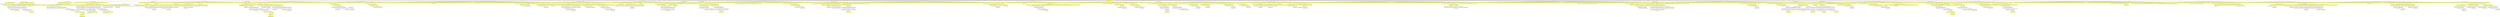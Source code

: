 digraph {node4b05eb7d46014adba3bf9172fa34fea1 [label="[], V: -0.015, N: 1500, P: 0.00, U: 0.000", shape="box", fillcolor=yellow, style=filled];
node264935448ddb463984df90c1737df0ae [label="[35], V: 0.025, N: 43, P: 0.02, U: 0.031", shape="box"];
nodeb25bc730425043c5a5077b08f5f0d474 [label="[30], V: -0.016, N: 1, P: 0.07, U: 0.091", shape="box", fillcolor=yellow, style=filled];
node264935448ddb463984df90c1737df0ae -> nodeb25bc730425043c5a5077b08f5f0d474;
node98bf6091806b4e69b08f4af05ede1e07 [label="[29], V: -0.032, N: 5, P: 0.09, U: 0.098", shape="box", fillcolor=yellow, style=filled];
node4bd7651efed24566a4a3e4908ae1707b [label="[24], V: -0.018, N: 1, P: 0.00, U: -0.018", shape="box"];
node98bf6091806b4e69b08f4af05ede1e07 -> node4bd7651efed24566a4a3e4908ae1707b;
nodef50f0c66090749c18b5e7289d3dd7224 [label="[28], V: 0.042, N: 2, P: 0.11, U: 0.383", shape="box"];
nodeb1b30489d29b4accb5817191d6726743 [label="[24], V: -0.089, N: 1, P: 0.00, U: 0.000", shape="box", fillcolor=yellow, style=filled];
nodef50f0c66090749c18b5e7289d3dd7224 -> nodeb1b30489d29b4accb5817191d6726743;
node98bf6091806b4e69b08f4af05ede1e07 -> nodef50f0c66090749c18b5e7289d3dd7224;
node473462ff9bd8454e8dcd07f23e3c4393 [label="[53], V: -0.024, N: 1, P: 0.12, U: 0.374", shape="box"];
node98bf6091806b4e69b08f4af05ede1e07 -> node473462ff9bd8454e8dcd07f23e3c4393;
node264935448ddb463984df90c1737df0ae -> node98bf6091806b4e69b08f4af05ede1e07;
node969f0cdcc5514f74ac1255cb4dd904cf [label="[28], V: -0.026, N: 34, P: 0.10, U: 0.119", shape="box", fillcolor=yellow, style=filled];
nodeb162814427444301823eb295f50101ae [label="[24], V: -0.025, N: 1, P: 0.07, U: 0.086", shape="box"];
node969f0cdcc5514f74ac1255cb4dd904cf -> nodeb162814427444301823eb295f50101ae;
nodee7d0548a1087412ebff483a97a64677a [label="[29], V: -0.005, N: 1, P: 0.09, U: 0.139", shape="box"];
node969f0cdcc5514f74ac1255cb4dd904cf -> nodee7d0548a1087412ebff483a97a64677a;
node3f0831a72c7f434dbfdb22c8614a375e [label="[53], V: 0.025, N: 30, P: 0.09, U: 0.179", shape="box"];
nodef92cbe927a0948f2a1af1ff7fa8d87ac [label="[24], V: -0.025, N: 1, P: 0.08, U: 0.113", shape="box", fillcolor=yellow, style=filled];
node3f0831a72c7f434dbfdb22c8614a375e -> nodef92cbe927a0948f2a1af1ff7fa8d87ac;
nodeb82a878934cc48628fe2af96d8e0b5b9 [label="[30], V: -0.014, N: 18, P: 0.10, U: 0.160", shape="box", fillcolor=yellow, style=filled];
node3909512ac9c4430b938f9144a08577aa [label="[29], V: 0.001, N: 1, P: 0.00, U: 0.001", shape="box"];
nodeb82a878934cc48628fe2af96d8e0b5b9 -> node3909512ac9c4430b938f9144a08577aa;
nodeed17b293257e4d59939d6a8796c4d37e [label="[43], V: 0.012, N: 16, P: 0.19, U: 0.421", shape="box"];
nodeb1a583f547e0407baa6e75476a26bad0 [label="[29], V: -0.002, N: 1, P: 0.00, U: -0.002", shape="box", fillcolor=yellow, style=filled];
nodeed17b293257e4d59939d6a8796c4d37e -> nodeb1a583f547e0407baa6e75476a26bad0;
node10d330bf00b74598a30dfeceb98aa408 [label="[37], V: -0.011, N: 6, P: 0.22, U: 0.495", shape="box", fillcolor=yellow, style=filled];
nodea7fc8a72c40e4ce798f975303c61ae95 [label="[29], V: 0.003, N: 1, P: 0.00, U: 0.003", shape="box"];
node10d330bf00b74598a30dfeceb98aa408 -> nodea7fc8a72c40e4ce798f975303c61ae95;
node282e2a0830bc4518a9268b8456c545e0 [label="[19], V: 0.025, N: 4, P: 0.40, U: 1.339", shape="box"];
node03c885401454438587f04d961805a397 [label="[8], V: -0.013, N: 1, P: 0.00, U: -0.010", shape="box", fillcolor=yellow, style=filled];
node282e2a0830bc4518a9268b8456c545e0 -> node03c885401454438587f04d961805a397;
node0056d554b35c4aec886a41a9151c090a [label="[54], V: -0.038, N: 2, P: 1.00, U: 3.493", shape="box", fillcolor=yellow, style=filled];
node75844c60ba5d4fa385e6df2c41fee379 [label="[8], V: -0.048, N: 1, P: 0.18, U: 0.000", shape="box"];
node0056d554b35c4aec886a41a9151c090a -> node75844c60ba5d4fa385e6df2c41fee379;
node282e2a0830bc4518a9268b8456c545e0 -> node0056d554b35c4aec886a41a9151c090a;
node10d330bf00b74598a30dfeceb98aa408 -> node282e2a0830bc4518a9268b8456c545e0;
nodeed17b293257e4d59939d6a8796c4d37e -> node10d330bf00b74598a30dfeceb98aa408;
node8815fdb0e3824b629d7397e3b410482e [label="[54], V: -0.018, N: 8, P: 0.22, U: 0.503", shape="box", fillcolor=yellow, style=filled];
nodebc4a38d9a87245548787843fe56fb61a [label="[29], V: -0.005, N: 1, P: 0.00, U: -0.005", shape="box"];
node8815fdb0e3824b629d7397e3b410482e -> nodebc4a38d9a87245548787843fe56fb61a;
nodea573a58eef344605bf53c6c783508804 [label="[37], V: 0.008, N: 6, P: 0.39, U: 1.181", shape="box"];
nodec9eb262a66f148aca0d9a13dc9956be4 [label="[29], V: 0.103, N: 1, P: 0.00, U: 0.104", shape="box", fillcolor=yellow, style=filled];
nodea573a58eef344605bf53c6c783508804 -> nodec9eb262a66f148aca0d9a13dc9956be4;
node5fc6592bd28d411b95845fa01d4ab3d8 [label="[19], V: -0.047, N: 4, P: 0.55, U: 1.775", shape="box", fillcolor=yellow, style=filled];
node100406e186654294b97ea819ef631a2f [label="[8], V: -0.048, N: 1, P: 0.18, U: 0.591", shape="box"];
node5fc6592bd28d411b95845fa01d4ab3d8 -> node100406e186654294b97ea819ef631a2f;
node01168280e67d4f90806176fa325759a5 [label="[2], V: 0.004, N: 2, P: 0.40, U: 1.362", shape="box"];
node8f0e72293bb14f028bab17b05989dcce [label="[8,6], V: -0.059, N: 1, P: 0.10, U: 0.000", shape="box", fillcolor=yellow, style=filled];
node01168280e67d4f90806176fa325759a5 -> node8f0e72293bb14f028bab17b05989dcce;
node5fc6592bd28d411b95845fa01d4ab3d8 -> node01168280e67d4f90806176fa325759a5;
nodea573a58eef344605bf53c6c783508804 -> node5fc6592bd28d411b95845fa01d4ab3d8;
node8815fdb0e3824b629d7397e3b410482e -> nodea573a58eef344605bf53c6c783508804;
nodeed17b293257e4d59939d6a8796c4d37e -> node8815fdb0e3824b629d7397e3b410482e;
nodeb82a878934cc48628fe2af96d8e0b5b9 -> nodeed17b293257e4d59939d6a8796c4d37e;
node3f0831a72c7f434dbfdb22c8614a375e -> nodeb82a878934cc48628fe2af96d8e0b5b9;
node11e6c6cef95c443ca977bbc1ad2966e2 [label="[29], V: -0.079, N: 5, P: 0.11, U: 0.110", shape="box", fillcolor=yellow, style=filled];
nodeab0eed3568974514ae6628acb872dbd9 [label="[30], V: 0.001, N: 1, P: 0.00, U: 0.001", shape="box"];
node11e6c6cef95c443ca977bbc1ad2966e2 -> nodeab0eed3568974514ae6628acb872dbd9;
node9cdb847b99aa49739cd78139312e36b1 [label="[19], V: 0.083, N: 2, P: 0.16, U: 0.463", shape="box"];
node6312fbbf31de409d943b83d50b8019c7 [label="[25], V: -0.269, N: 1, P: 0.12, U: 0.000", shape="box", fillcolor=yellow, style=filled];
node9cdb847b99aa49739cd78139312e36b1 -> node6312fbbf31de409d943b83d50b8019c7;
node11e6c6cef95c443ca977bbc1ad2966e2 -> node9cdb847b99aa49739cd78139312e36b1;
node999f90af80fa4c8882d6b7f0c33bcaa1 [label="[43], V: -0.013, N: 1, P: 0.14, U: 0.457", shape="box"];
node11e6c6cef95c443ca977bbc1ad2966e2 -> node999f90af80fa4c8882d6b7f0c33bcaa1;
node3f0831a72c7f434dbfdb22c8614a375e -> node11e6c6cef95c443ca977bbc1ad2966e2;
node9bd50e3f172b40688a3b999df59e0b7d [label="[19], V: -0.023, N: 1, P: 0.09, U: 0.137", shape="box", fillcolor=yellow, style=filled];
node3f0831a72c7f434dbfdb22c8614a375e -> node9bd50e3f172b40688a3b999df59e0b7d;
node26cc591ef7254183836be50665004957 [label="[31], V: -0.019, N: 1, P: 0.09, U: 0.142", shape="box", fillcolor=yellow, style=filled];
node3f0831a72c7f434dbfdb22c8614a375e -> node26cc591ef7254183836be50665004957;
node3cd718371cc7483293e4e5dd5df519fd [label="[48], V: -0.026, N: 1, P: 0.09, U: 0.134", shape="box", fillcolor=yellow, style=filled];
node3f0831a72c7f434dbfdb22c8614a375e -> node3cd718371cc7483293e4e5dd5df519fd;
nodec482a671d3eb4945bb31ec6a3a0b7459 [label="[43], V: -0.027, N: 1, P: 0.10, U: 0.143", shape="box", fillcolor=yellow, style=filled];
node3f0831a72c7f434dbfdb22c8614a375e -> nodec482a671d3eb4945bb31ec6a3a0b7459;
node5e2d9cc410f5449c8c037cde2fa27184 [label="[54], V: -0.028, N: 1, P: 0.09, U: 0.134", shape="box", fillcolor=yellow, style=filled];
node3f0831a72c7f434dbfdb22c8614a375e -> node5e2d9cc410f5449c8c037cde2fa27184;
node969f0cdcc5514f74ac1255cb4dd904cf -> node3f0831a72c7f434dbfdb22c8614a375e;
nodeb42dbd50576043e886e0a832ebf1270e [label="[43], V: -0.025, N: 1, P: 0.09, U: 0.119", shape="box"];
node969f0cdcc5514f74ac1255cb4dd904cf -> nodeb42dbd50576043e886e0a832ebf1270e;
node264935448ddb463984df90c1737df0ae -> node969f0cdcc5514f74ac1255cb4dd904cf;
node8b0da090def740e2a5782d4a4cf01626 [label="[53], V: -0.026, N: 1, P: 0.08, U: 0.097", shape="box", fillcolor=yellow, style=filled];
node264935448ddb463984df90c1737df0ae -> node8b0da090def740e2a5782d4a4cf01626;
node88bccd8adeb0428cbb63ba2aa7b46f55 [label="[43], V: -0.028, N: 1, P: 0.08, U: 0.087", shape="box", fillcolor=yellow, style=filled];
node264935448ddb463984df90c1737df0ae -> node88bccd8adeb0428cbb63ba2aa7b46f55;
node4b05eb7d46014adba3bf9172fa34fea1 -> node264935448ddb463984df90c1737df0ae;
nodee0a3393ad962447a89e26fb5f302d971 [label="[30], V: -0.012, N: 35, P: 0.03, U: -0.004", shape="box"];
node50805be7acf9453f8d0b6d6ac83d1732 [label="[35], V: -0.016, N: 1, P: 0.06, U: 0.081", shape="box", fillcolor=yellow, style=filled];
nodee0a3393ad962447a89e26fb5f302d971 -> node50805be7acf9453f8d0b6d6ac83d1732;
nodebb07a2eb336b4490ac6f7886ec8ad890 [label="[28], V: 0.014, N: 32, P: 0.11, U: 0.187", shape="box", fillcolor=yellow, style=filled];
node001541f37844430bb73e85b803ea3c46 [label="[35], V: -0.025, N: 1, P: 0.06, U: 0.075", shape="box"];
nodebb07a2eb336b4490ac6f7886ec8ad890 -> node001541f37844430bb73e85b803ea3c46;
nodeeb890fcd2bfd4a8db9af4a8d258c40a9 [label="[53], V: -0.020, N: 29, P: 0.11, U: 0.177", shape="box"];
node4e6efd2511ec41f39c37f4e720895107 [label="[35], V: -0.018, N: 1, P: 0.07, U: 0.117", shape="box", fillcolor=yellow, style=filled];
nodeeb890fcd2bfd4a8db9af4a8d258c40a9 -> node4e6efd2511ec41f39c37f4e720895107;
node81c951cd847f464f91e5f52c5f4a57dc [label="[29], V: 0.030, N: 23, P: 0.12, U: 0.249", shape="box", fillcolor=yellow, style=filled];
node43a3f1879a91408086e58673efe56ee5 [label="[35], V: 0.001, N: 1, P: 0.00, U: 0.001", shape="box"];
node81c951cd847f464f91e5f52c5f4a57dc -> node43a3f1879a91408086e58673efe56ee5;
node97e74c4dbf024a348f6fd528898e1765 [label="[48], V: -0.015, N: 5, P: 0.17, U: 0.345", shape="box"];
nodeab172f92e8e9413a8126ed20152bcaff [label="[35], V: -0.004, N: 1, P: 0.00, U: -0.002", shape="box", fillcolor=yellow, style=filled];
node97e74c4dbf024a348f6fd528898e1765 -> nodeab172f92e8e9413a8126ed20152bcaff;
nodecb2d31a200584c56a5d593eb41848682 [label="[19], V: 0.023, N: 3, P: 0.27, U: 0.929", shape="box", fillcolor=yellow, style=filled];
node826797aa9cd04785b449f52c89fdc170 [label="[25], V: 0.037, N: 1, P: 0.00, U: 0.039", shape="box"];
nodecb2d31a200584c56a5d593eb41848682 -> node826797aa9cd04785b449f52c89fdc170;
nodeb014b7148c8a4d7f8573e7bd2b6fc95c [label="[14], V: 0.061, N: 1, P: 0.40, U: 1.322", shape="box"];
nodecb2d31a200584c56a5d593eb41848682 -> nodeb014b7148c8a4d7f8573e7bd2b6fc95c;
node97e74c4dbf024a348f6fd528898e1765 -> nodecb2d31a200584c56a5d593eb41848682;
node81c951cd847f464f91e5f52c5f4a57dc -> node97e74c4dbf024a348f6fd528898e1765;
node3edcf83c1b474910a434608f8deec242 [label="[43], V: -0.040, N: 16, P: 0.18, U: 0.320", shape="box"];
node3441421ac62842eea652d38d44ecf528 [label="[35], V: -0.002, N: 1, P: 0.00, U: -0.001", shape="box", fillcolor=yellow, style=filled];
node3edcf83c1b474910a434608f8deec242 -> node3441421ac62842eea652d38d44ecf528;
node493dd466baa4477aa452c683bf44ce69 [label="[54], V: 0.046, N: 14, P: 0.22, U: 0.519", shape="box", fillcolor=yellow, style=filled];
nodee6d2718b63944384a7e2fdc49744a1c4 [label="[35], V: -0.005, N: 1, P: 0.00, U: -0.003", shape="box"];
node493dd466baa4477aa452c683bf44ce69 -> nodee6d2718b63944384a7e2fdc49744a1c4;
node0b3213a669b740f5b8e3fee48de94de2 [label="[19], V: -0.033, N: 1, P: 0.34, U: 0.797", shape="box"];
node493dd466baa4477aa452c683bf44ce69 -> node0b3213a669b740f5b8e3fee48de94de2;
node14ed17f722df4c4883868adb4084f910 [label="[37], V: -0.064, N: 11, P: 0.34, U: 0.842", shape="box"];
noded64fab2848344d1e9660f7f10127abfe [label="[35], V: 0.103, N: 1, P: 0.00, U: 0.104", shape="box", fillcolor=yellow, style=filled];
node14ed17f722df4c4883868adb4084f910 -> noded64fab2848344d1e9660f7f10127abfe;
node6230bcf0d81e4c4eb8970963486614fb [label="[19], V: 0.066, N: 9, P: 0.55, U: 1.507", shape="box", fillcolor=yellow, style=filled];
node68a1728e6d174b9e895f3dd47daa5c33 [label="[8], V: -0.125, N: 1, P: 0.17, U: 0.383", shape="box"];
node6230bcf0d81e4c4eb8970963486614fb -> node68a1728e6d174b9e895f3dd47daa5c33;
noded1994afc697f45aea5ba941cae955f2d [label="[2], V: -0.138, N: 7, P: 0.37, U: 1.027", shape="box"];
nodece10571bb33445aab7d7814d4afaaf42 [label="[8,6], V: 0.007, N: 1, P: 0.10, U: 0.311", shape="box", fillcolor=yellow, style=filled];
noded1994afc697f45aea5ba941cae955f2d -> nodece10571bb33445aab7d7814d4afaaf42;
nodee710cc2d33b1472980665f2a2d1a3ce7 [label="[8,14], V: 0.172, N: 5, P: 0.14, U: 0.528", shape="box", fillcolor=yellow, style=filled];
node575fbbb64f5e46d08d522bce7265e7bb [label="[10], V: -0.178, N: 4, P: 0.25, U: 0.830", shape="box"];
node3dc35330598a44ecbdc93a80396a8665 [label="[9,6], V: 0.240, N: 3, P: 0.13, U: 0.505", shape="box", fillcolor=yellow, style=filled];
nodeadcc252e212c471b80f6001a02e0d2fd [label="[1,0,52], V: -0.249, N: 2, P: 0.17, U: 0.652", shape="box"];
nodea92fa05d091c4d2aa25c5b2ec1747a33 [label="[58,57,59], V: 0.595, N: 1, P: 0.25, U: 0.000", shape="box", fillcolor=yellow, style=filled];
nodeadcc252e212c471b80f6001a02e0d2fd -> nodea92fa05d091c4d2aa25c5b2ec1747a33;
node3dc35330598a44ecbdc93a80396a8665 -> nodeadcc252e212c471b80f6001a02e0d2fd;
node575fbbb64f5e46d08d522bce7265e7bb -> node3dc35330598a44ecbdc93a80396a8665;
nodee710cc2d33b1472980665f2a2d1a3ce7 -> node575fbbb64f5e46d08d522bce7265e7bb;
noded1994afc697f45aea5ba941cae955f2d -> nodee710cc2d33b1472980665f2a2d1a3ce7;
node6230bcf0d81e4c4eb8970963486614fb -> noded1994afc697f45aea5ba941cae955f2d;
node14ed17f722df4c4883868adb4084f910 -> node6230bcf0d81e4c4eb8970963486614fb;
node493dd466baa4477aa452c683bf44ce69 -> node14ed17f722df4c4883868adb4084f910;
node3edcf83c1b474910a434608f8deec242 -> node493dd466baa4477aa452c683bf44ce69;
node81c951cd847f464f91e5f52c5f4a57dc -> node3edcf83c1b474910a434608f8deec242;
nodeeb890fcd2bfd4a8db9af4a8d258c40a9 -> node81c951cd847f464f91e5f52c5f4a57dc;
nodeffacd734ff374748b482e026fd4f1439 [label="[19], V: -0.019, N: 1, P: 0.12, U: 0.188", shape="box", fillcolor=yellow, style=filled];
nodeeb890fcd2bfd4a8db9af4a8d258c40a9 -> nodeffacd734ff374748b482e026fd4f1439;
node0799d2ad93c54309b868850f2da2f78b [label="[48], V: -0.027, N: 1, P: 0.12, U: 0.182", shape="box", fillcolor=yellow, style=filled];
nodeeb890fcd2bfd4a8db9af4a8d258c40a9 -> node0799d2ad93c54309b868850f2da2f78b;
node191583e37ddf4d27b3e02fd02eea57f5 [label="[43], V: -0.028, N: 1, P: 0.12, U: 0.191", shape="box", fillcolor=yellow, style=filled];
nodeeb890fcd2bfd4a8db9af4a8d258c40a9 -> node191583e37ddf4d27b3e02fd02eea57f5;
node2332f6c8ae22460f84bafede90cc912c [label="[54], V: -0.028, N: 1, P: 0.11, U: 0.176", shape="box", fillcolor=yellow, style=filled];
nodeeb890fcd2bfd4a8db9af4a8d258c40a9 -> node2332f6c8ae22460f84bafede90cc912c;
nodebb07a2eb336b4490ac6f7886ec8ad890 -> nodeeb890fcd2bfd4a8db9af4a8d258c40a9;
nodee151275a87114c668ee29bb9f116d5cd [label="[48], V: -0.033, N: 1, P: 0.10, U: 0.146", shape="box"];
nodebb07a2eb336b4490ac6f7886ec8ad890 -> nodee151275a87114c668ee29bb9f116d5cd;
nodee0a3393ad962447a89e26fb5f302d971 -> nodebb07a2eb336b4490ac6f7886ec8ad890;
node24d84d93d4124e95bf613a24b3f390f2 [label="[53], V: -0.026, N: 1, P: 0.10, U: 0.140", shape="box", fillcolor=yellow, style=filled];
nodee0a3393ad962447a89e26fb5f302d971 -> node24d84d93d4124e95bf613a24b3f390f2;
node4b05eb7d46014adba3bf9172fa34fea1 -> nodee0a3393ad962447a89e26fb5f302d971;
node17d3dce5f69a4e4795fef7550c0938a1 [label="[24], V: 0.037, N: 49, P: 0.41, U: 0.139", shape="box"];
nodebc3141e0df9c4c399aa574d382e1e2c2 [label="[35], V: -0.022, N: 1, P: 0.05, U: 0.053", shape="box", fillcolor=yellow, style=filled];
node17d3dce5f69a4e4795fef7550c0938a1 -> nodebc3141e0df9c4c399aa574d382e1e2c2;
node2cca738aed154747ae4f6b887df06da4 [label="[29], V: -0.021, N: 1, P: 0.09, U: 0.100", shape="box", fillcolor=yellow, style=filled];
node17d3dce5f69a4e4795fef7550c0938a1 -> node2cca738aed154747ae4f6b887df06da4;
nodefa881a1c04214c3db5e6d404b1508602 [label="[30], V: -0.021, N: 1, P: 0.09, U: 0.101", shape="box", fillcolor=yellow, style=filled];
node17d3dce5f69a4e4795fef7550c0938a1 -> nodefa881a1c04214c3db5e6d404b1508602;
node3ae1a32614934013a49451899ec73abb [label="[28], V: -0.030, N: 1, P: 0.08, U: 0.085", shape="box", fillcolor=yellow, style=filled];
node17d3dce5f69a4e4795fef7550c0938a1 -> node3ae1a32614934013a49451899ec73abb;
node2ab5a1b68ff54d9bb1b57ecaa97cf143 [label="[14], V: -0.040, N: 42, P: 0.10, U: 0.111", shape="box", fillcolor=yellow, style=filled];
nodedd5165d909d8443dadf24c778a828b18 [label="[35], V: -0.019, N: 1, P: 0.06, U: 0.072", shape="box"];
node2ab5a1b68ff54d9bb1b57ecaa97cf143 -> nodedd5165d909d8443dadf24c778a828b18;
node437097d19d6e4d45947c48cb0f3ad966 [label="[30], V: 0.040, N: 39, P: 0.10, U: 0.188", shape="box"];
node2a1f0fb614124b0f964d1951e69313cc [label="[29], V: -0.013, N: 1, P: 0.00, U: -0.012", shape="box", fillcolor=yellow, style=filled];
node437097d19d6e4d45947c48cb0f3ad966 -> node2a1f0fb614124b0f964d1951e69313cc;
nodeba2e13e33bbe4195aa16588e5ee7e997 [label="[28], V: -0.023, N: 1, P: 0.15, U: 0.204", shape="box", fillcolor=yellow, style=filled];
node437097d19d6e4d45947c48cb0f3ad966 -> nodeba2e13e33bbe4195aa16588e5ee7e997;
nodec1b14ea8b7cf4c0784b93dca4c15a555 [label="[48], V: -0.028, N: 9, P: 0.16, U: 0.219", shape="box", fillcolor=yellow, style=filled];
node879326de5c174381996afcdd7a0386d1 [label="[35], V: -0.028, N: 1, P: 0.00, U: -0.026", shape="box"];
nodec1b14ea8b7cf4c0784b93dca4c15a555 -> node879326de5c174381996afcdd7a0386d1;
node253208202f5e434f8869bf98ef2d1519 [label="[53], V: 0.026, N: 7, P: 0.21, U: 0.646", shape="box"];
nodef08dba13332f4cd3986ed95016829754 [label="[35], V: -0.023, N: 1, P: 0.00, U: -0.018", shape="box", fillcolor=yellow, style=filled];
node253208202f5e434f8869bf98ef2d1519 -> nodef08dba13332f4cd3986ed95016829754;
nodee3bb6c710f2f429795dad6592ad5dd62 [label="[28], V: -0.034, N: 5, P: 0.37, U: 1.160", shape="box", fillcolor=yellow, style=filled];
node3596556b885643a7ba505671f9ed5d67 [label="[35], V: -0.038, N: 1, P: 0.00, U: -0.031", shape="box"];
nodee3bb6c710f2f429795dad6592ad5dd62 -> node3596556b885643a7ba505671f9ed5d67;
node27b7f7807202400b8746eb23c2694711 [label="[43], V: 0.020, N: 3, P: 0.53, U: 1.830", shape="box"];
nodee2bad38f560c41908dcd1ac5f8241129 [label="[35], V: -0.037, N: 1, P: 0.14, U: 0.418", shape="box", fillcolor=yellow, style=filled];
node27b7f7807202400b8746eb23c2694711 -> nodee2bad38f560c41908dcd1ac5f8241129;
node5d1b59df5c774402966fcda0bfaee8f4 [label="[26], V: -0.049, N: 1, P: 0.19, U: 0.648", shape="box", fillcolor=yellow, style=filled];
node27b7f7807202400b8746eb23c2694711 -> node5d1b59df5c774402966fcda0bfaee8f4;
nodee3bb6c710f2f429795dad6592ad5dd62 -> node27b7f7807202400b8746eb23c2694711;
node253208202f5e434f8869bf98ef2d1519 -> nodee3bb6c710f2f429795dad6592ad5dd62;
nodec1b14ea8b7cf4c0784b93dca4c15a555 -> node253208202f5e434f8869bf98ef2d1519;
node437097d19d6e4d45947c48cb0f3ad966 -> nodec1b14ea8b7cf4c0784b93dca4c15a555;
nodeaec81b11faec42cfa4f80469131f10c8 [label="[53], V: -0.051, N: 24, P: 0.17, U: 0.220", shape="box", fillcolor=yellow, style=filled];
nodec8e09e8b7925418d9d68df28cb3ce49b [label="[35], V: -0.025, N: 1, P: 0.00, U: -0.023", shape="box"];
nodeaec81b11faec42cfa4f80469131f10c8 -> nodec8e09e8b7925418d9d68df28cb3ce49b;
nodebe37acf767c64481ae02a76ebb271caf [label="[43], V: 0.053, N: 22, P: 0.21, U: 0.454", shape="box"];
nodea3d7a48dce5a4cbea9c530858aa75dda [label="[35], V: -0.027, N: 1, P: 0.00, U: -0.025", shape="box", fillcolor=yellow, style=filled];
nodebe37acf767c64481ae02a76ebb271caf -> nodea3d7a48dce5a4cbea9c530858aa75dda;
node91924e1bac8343cc8a853ab99cf8569d [label="[28], V: -0.059, N: 10, P: 0.26, U: 0.480", shape="box", fillcolor=yellow, style=filled];
node0a594264be2c4d3083613f4733ed3fba [label="[35], V: -0.042, N: 1, P: 0.00, U: -0.039", shape="box"];
node91924e1bac8343cc8a853ab99cf8569d -> node0a594264be2c4d3083613f4733ed3fba;
nodeac63da08e9f44a32888c365ab01fdaeb [label="[54], V: 0.059, N: 8, P: 0.36, U: 1.043", shape="box"];
node14341b5f3caf4d0a83a5ed218bf68e08 [label="[35], V: -0.049, N: 1, P: 0.00, U: -0.039", shape="box", fillcolor=yellow, style=filled];
nodeac63da08e9f44a32888c365ab01fdaeb -> node14341b5f3caf4d0a83a5ed218bf68e08;
node88b7e8cd670b48bb9645e41bfcc4ed9f [label="[37], V: -0.075, N: 6, P: 0.98, U: 2.963", shape="box", fillcolor=yellow, style=filled];
nodefb65c58145fa4a50bbb024abbc26376c [label="[35], V: -0.086, N: 1, P: 0.20, U: 0.591", shape="box"];
node88b7e8cd670b48bb9645e41bfcc4ed9f -> nodefb65c58145fa4a50bbb024abbc26376c;
node1029b6bd32854ee783f12b03d61fb24e [label="[29], V: 0.054, N: 4, P: 0.34, U: 1.138", shape="box"];
node0d50abce7ab343a4b0f0aa264d6e3b8e [label="[35,6], V: -0.023, N: 2, P: 0.13, U: 0.419", shape="box", fillcolor=yellow, style=filled];
nodee57790dd47d647e59704ceab2056bde6 [label="[1,0,52], V: -0.137, N: 1, P: 0.17, U: 0.000", shape="box"];
node0d50abce7ab343a4b0f0aa264d6e3b8e -> nodee57790dd47d647e59704ceab2056bde6;
node1029b6bd32854ee783f12b03d61fb24e -> node0d50abce7ab343a4b0f0aa264d6e3b8e;
node575324006f864ee496de509cabbc4425 [label="[35,52], V: -0.230, N: 1, P: 0.13, U: 0.442", shape="box", fillcolor=yellow, style=filled];
node1029b6bd32854ee783f12b03d61fb24e -> node575324006f864ee496de509cabbc4425;
node88b7e8cd670b48bb9645e41bfcc4ed9f -> node1029b6bd32854ee783f12b03d61fb24e;
nodeac63da08e9f44a32888c365ab01fdaeb -> node88b7e8cd670b48bb9645e41bfcc4ed9f;
node91924e1bac8343cc8a853ab99cf8569d -> nodeac63da08e9f44a32888c365ab01fdaeb;
nodebe37acf767c64481ae02a76ebb271caf -> node91924e1bac8343cc8a853ab99cf8569d;
node36a01cebf228410c80324355269bc4c9 [label="[54], V: -0.057, N: 10, P: 0.26, U: 0.494", shape="box", fillcolor=yellow, style=filled];
node6738c22e702343b498a1746cfdcb74db [label="[35], V: -0.034, N: 1, P: 0.00, U: -0.028", shape="box"];
node36a01cebf228410c80324355269bc4c9 -> node6738c22e702343b498a1746cfdcb74db;
node4b00bfe0f86147b9a17a23bac69bcdd2 [label="[28], V: 0.059, N: 8, P: 0.51, U: 1.481", shape="box"];
node6379034e33d240b1bddcd3deffa00d7d [label="[35], V: -0.049, N: 1, P: 0.00, U: -0.039", shape="box", fillcolor=yellow, style=filled];
node4b00bfe0f86147b9a17a23bac69bcdd2 -> node6379034e33d240b1bddcd3deffa00d7d;
node3fd26e014519459ba735410ae1c9133c [label="[37], V: -0.075, N: 6, P: 0.98, U: 2.963", shape="box", fillcolor=yellow, style=filled];
node97b572251d7a459dad3faf7bfb540deb [label="[35], V: -0.086, N: 1, P: 0.20, U: 0.591", shape="box"];
node3fd26e014519459ba735410ae1c9133c -> node97b572251d7a459dad3faf7bfb540deb;
node5e2e359368d04b3e8341505f8298b4de [label="[29], V: 0.054, N: 4, P: 0.34, U: 1.138", shape="box"];
node7cad0ffc5a414c7fb31536cd970db870 [label="[35,6], V: -0.023, N: 2, P: 0.13, U: 0.419", shape="box", fillcolor=yellow, style=filled];
node7d9bc5f1362848eaa9e072887345d8c7 [label="[1,0,52], V: -0.137, N: 1, P: 0.17, U: 0.000", shape="box"];
node7cad0ffc5a414c7fb31536cd970db870 -> node7d9bc5f1362848eaa9e072887345d8c7;
node5e2e359368d04b3e8341505f8298b4de -> node7cad0ffc5a414c7fb31536cd970db870;
node2ce3ff4718c4410bb18b9f42d30830c6 [label="[35,52], V: -0.230, N: 1, P: 0.13, U: 0.442", shape="box", fillcolor=yellow, style=filled];
node5e2e359368d04b3e8341505f8298b4de -> node2ce3ff4718c4410bb18b9f42d30830c6;
node3fd26e014519459ba735410ae1c9133c -> node5e2e359368d04b3e8341505f8298b4de;
node4b00bfe0f86147b9a17a23bac69bcdd2 -> node3fd26e014519459ba735410ae1c9133c;
node36a01cebf228410c80324355269bc4c9 -> node4b00bfe0f86147b9a17a23bac69bcdd2;
nodebe37acf767c64481ae02a76ebb271caf -> node36a01cebf228410c80324355269bc4c9;
nodeaec81b11faec42cfa4f80469131f10c8 -> nodebe37acf767c64481ae02a76ebb271caf;
node437097d19d6e4d45947c48cb0f3ad966 -> nodeaec81b11faec42cfa4f80469131f10c8;
node534d0db5574441bd92a24c74f818d381 [label="[43], V: -0.024, N: 2, P: 0.15, U: 0.216", shape="box", fillcolor=yellow, style=filled];
node608b7363820b4baa8d1bdb61d81fe920 [label="[35], V: -0.030, N: 1, P: 0.00, U: 0.000", shape="box"];
node534d0db5574441bd92a24c74f818d381 -> node608b7363820b4baa8d1bdb61d81fe920;
node437097d19d6e4d45947c48cb0f3ad966 -> node534d0db5574441bd92a24c74f818d381;
node6ec99fc3a98243d58fac9d896a897f44 [label="[54], V: -0.018, N: 1, P: 0.14, U: 0.206", shape="box", fillcolor=yellow, style=filled];
node437097d19d6e4d45947c48cb0f3ad966 -> node6ec99fc3a98243d58fac9d896a897f44;
node2ab5a1b68ff54d9bb1b57ecaa97cf143 -> node437097d19d6e4d45947c48cb0f3ad966;
node7d4bd7d7b18649d49ea9d071c9617ad3 [label="[53], V: -0.020, N: 1, P: 0.10, U: 0.127", shape="box"];
node2ab5a1b68ff54d9bb1b57ecaa97cf143 -> node7d4bd7d7b18649d49ea9d071c9617ad3;
node17d3dce5f69a4e4795fef7550c0938a1 -> node2ab5a1b68ff54d9bb1b57ecaa97cf143;
nodea3f58b53e98344f4880833a75a00fd7e [label="[53], V: -0.024, N: 1, P: 0.09, U: 0.100", shape="box", fillcolor=yellow, style=filled];
node17d3dce5f69a4e4795fef7550c0938a1 -> nodea3f58b53e98344f4880833a75a00fd7e;
node46c21d9506fc44859d924729bd1f902f [label="[43], V: -0.032, N: 1, P: 0.08, U: 0.081", shape="box", fillcolor=yellow, style=filled];
node17d3dce5f69a4e4795fef7550c0938a1 -> node46c21d9506fc44859d924729bd1f902f;
node4b05eb7d46014adba3bf9172fa34fea1 -> node17d3dce5f69a4e4795fef7550c0938a1;
node1ad6a3a9a88449fcbb4dcb953b794461 [label="[29], V: 0.013, N: 49, P: 0.04, U: 0.022", shape="box"];
node47446e0076604bd7be3e18240c52c62b [label="[35], V: -0.021, N: 1, P: 0.06, U: 0.059", shape="box", fillcolor=yellow, style=filled];
node1ad6a3a9a88449fcbb4dcb953b794461 -> node47446e0076604bd7be3e18240c52c62b;
node4f24f9c86cf343858a5a1bdfea274115 [label="[28], V: -0.012, N: 44, P: 0.08, U: 0.106", shape="box", fillcolor=yellow, style=filled];
nodef69d3146bf4b41f7b8f9f18db5aa26d7 [label="[35], V: 0.050, N: 21, P: 0.09, U: 0.176", shape="box"];
node8b81877173c14975a2850e39df581661 [label="[24], V: -0.089, N: 1, P: 0.00, U: -0.089", shape="box", fillcolor=yellow, style=filled];
nodef69d3146bf4b41f7b8f9f18db5aa26d7 -> node8b81877173c14975a2850e39df581661;
node894f58ae99744373b51cef458562285c [label="[19], V: -0.108, N: 1, P: 0.13, U: 0.162", shape="box", fillcolor=yellow, style=filled];
nodef69d3146bf4b41f7b8f9f18db5aa26d7 -> node894f58ae99744373b51cef458562285c;
node15fd4570b5ab43729c58252e440a8367 [label="[37], V: -0.028, N: 5, P: 0.10, U: 0.181", shape="box", fillcolor=yellow, style=filled];
nodead96c76e97ab4b85b790f7f6247df161 [label="[30], V: 0.006, N: 1, P: 0.00, U: 0.006", shape="box"];
node15fd4570b5ab43729c58252e440a8367 -> nodead96c76e97ab4b85b790f7f6247df161;
nodebd42c373c471491da2df8f50205e981b [label="[53], V: 0.039, N: 3, P: 0.17, U: 0.583", shape="box"];
node77b38978b4a142f38962d315fae4b537 [label="[30], V: 0.004, N: 1, P: 0.00, U: 0.005", shape="box", fillcolor=yellow, style=filled];
nodebd42c373c471491da2df8f50205e981b -> node77b38978b4a142f38962d315fae4b537;
node6d0a72a158374a799352bfa563fdaa79 [label="[19], V: -0.132, N: 1, P: 0.21, U: 0.712", shape="box", fillcolor=yellow, style=filled];
nodebd42c373c471491da2df8f50205e981b -> node6d0a72a158374a799352bfa563fdaa79;
node15fd4570b5ab43729c58252e440a8367 -> nodebd42c373c471491da2df8f50205e981b;
nodef69d3146bf4b41f7b8f9f18db5aa26d7 -> node15fd4570b5ab43729c58252e440a8367;
node3710afe2507d43dca66587466a5f9c57 [label="[53], V: -0.079, N: 5, P: 0.13, U: 0.194", shape="box", fillcolor=yellow, style=filled];
nodefd2d662ea9b848de81db368ac5b8f18a [label="[30], V: 0.001, N: 1, P: 0.00, U: 0.001", shape="box"];
node3710afe2507d43dca66587466a5f9c57 -> nodefd2d662ea9b848de81db368ac5b8f18a;
nodedc215400a1bb4381b4225548f128502d [label="[19], V: 0.083, N: 2, P: 0.16, U: 0.463", shape="box"];
node5ef5ba96d5574c7f8fc5079d71c688a5 [label="[25], V: -0.269, N: 1, P: 0.12, U: 0.000", shape="box", fillcolor=yellow, style=filled];
nodedc215400a1bb4381b4225548f128502d -> node5ef5ba96d5574c7f8fc5079d71c688a5;
node3710afe2507d43dca66587466a5f9c57 -> nodedc215400a1bb4381b4225548f128502d;
node7f325ef4ce8f475aaaffbb8df2903aa1 [label="[43], V: -0.013, N: 1, P: 0.14, U: 0.457", shape="box"];
node3710afe2507d43dca66587466a5f9c57 -> node7f325ef4ce8f475aaaffbb8df2903aa1;
nodef69d3146bf4b41f7b8f9f18db5aa26d7 -> node3710afe2507d43dca66587466a5f9c57;
nodedf21d095484f451489a249f113fe0ffe [label="[48], V: -0.038, N: 3, P: 0.11, U: 0.187", shape="box", fillcolor=yellow, style=filled];
node317bf5a0f4574c70aac72a1bc5b7f143 [label="[30], V: 0.001, N: 1, P: 0.00, U: 0.001", shape="box"];
nodedf21d095484f451489a249f113fe0ffe -> node317bf5a0f4574c70aac72a1bc5b7f143;
node2e886bd035d94a08b0eb480b8855637d [label="[19], V: -0.110, N: 1, P: 0.14, U: 0.480", shape="box"];
nodedf21d095484f451489a249f113fe0ffe -> node2e886bd035d94a08b0eb480b8855637d;
nodef69d3146bf4b41f7b8f9f18db5aa26d7 -> nodedf21d095484f451489a249f113fe0ffe;
nodea544df24ce8f4f0cb689b7dd2ce2a2c1 [label="[43], V: -0.039, N: 3, P: 0.11, U: 0.197", shape="box", fillcolor=yellow, style=filled];
node26d17a82b48b4946948129e5fcfcaa68 [label="[30], V: 0.001, N: 1, P: 0.00, U: 0.001", shape="box"];
nodea544df24ce8f4f0cb689b7dd2ce2a2c1 -> node26d17a82b48b4946948129e5fcfcaa68;
noded634caaebca040789ededad9e89a8873 [label="[19], V: -0.113, N: 1, P: 0.15, U: 0.484", shape="box"];
nodea544df24ce8f4f0cb689b7dd2ce2a2c1 -> noded634caaebca040789ededad9e89a8873;
nodef69d3146bf4b41f7b8f9f18db5aa26d7 -> nodea544df24ce8f4f0cb689b7dd2ce2a2c1;
node5717b1043a4b46acb82205c651bca338 [label="[54], V: -0.049, N: 2, P: 0.10, U: 0.201", shape="box", fillcolor=yellow, style=filled];
nodec47694154bfb4967a91946215590b37d [label="[24], V: -0.092, N: 1, P: 0.00, U: 0.000", shape="box"];
node5717b1043a4b46acb82205c651bca338 -> nodec47694154bfb4967a91946215590b37d;
nodef69d3146bf4b41f7b8f9f18db5aa26d7 -> node5717b1043a4b46acb82205c651bca338;
node4f24f9c86cf343858a5a1bdfea274115 -> nodef69d3146bf4b41f7b8f9f18db5aa26d7;
node20d767b9ea654739ba4a556763a4a026 [label="[24], V: -0.025, N: 11, P: 0.09, U: 0.112", shape="box"];
node15aba587b5cf41599c378e4187a3189c [label="[30], V: 0.003, N: 1, P: 0.00, U: 0.003", shape="box", fillcolor=yellow, style=filled];
node20d767b9ea654739ba4a556763a4a026 -> node15aba587b5cf41599c378e4187a3189c;
node1bb70681b42948fcaa4726ee8e5cbb73 [label="[14], V: 0.030, N: 9, P: 0.14, U: 0.389", shape="box", fillcolor=yellow, style=filled];
node0babe1ded82f4ed699680013250b03f6 [label="[30], V: 0.003, N: 1, P: 0.00, U: 0.003", shape="box"];
node1bb70681b42948fcaa4726ee8e5cbb73 -> node0babe1ded82f4ed699680013250b03f6;
nodec9c21ad5f1c74e739688de0d3f0af933 [label="[53], V: -0.039, N: 7, P: 0.15, U: 0.419", shape="box"];
nodec1aa4297dc7d4506b6b89a339b9f29db [label="[30], V: 0.002, N: 1, P: 0.00, U: 0.002", shape="box", fillcolor=yellow, style=filled];
nodec9c21ad5f1c74e739688de0d3f0af933 -> nodec1aa4297dc7d4506b6b89a339b9f29db;
nodebba460e3ea1d4b439265b3e14a9ea27d [label="[31], V: 0.069, N: 4, P: 0.18, U: 0.590", shape="box", fillcolor=yellow, style=filled];
node749cc99b38a443d5ba12766bfd33fe48 [label="[41], V: 0.130, N: 1, P: 0.00, U: 0.134", shape="box"];
nodebba460e3ea1d4b439265b3e14a9ea27d -> node749cc99b38a443d5ba12766bfd33fe48;
node3d9cce2adb004c70af182bbb793b5b7d [label="[43], V: -0.109, N: 2, P: 0.37, U: 1.280", shape="box"];
node267997734efd42b68f977073eea474ee [label="[41], V: 0.191, N: 1, P: 0.00, U: 0.000", shape="box", fillcolor=yellow, style=filled];
node3d9cce2adb004c70af182bbb793b5b7d -> node267997734efd42b68f977073eea474ee;
nodebba460e3ea1d4b439265b3e14a9ea27d -> node3d9cce2adb004c70af182bbb793b5b7d;
nodec9c21ad5f1c74e739688de0d3f0af933 -> nodebba460e3ea1d4b439265b3e14a9ea27d;
node15c0d17ed22240c98452ccb1e741441f [label="[43], V: -0.003, N: 1, P: 0.17, U: 0.544", shape="box", fillcolor=yellow, style=filled];
nodec9c21ad5f1c74e739688de0d3f0af933 -> node15c0d17ed22240c98452ccb1e741441f;
node1bb70681b42948fcaa4726ee8e5cbb73 -> nodec9c21ad5f1c74e739688de0d3f0af933;
node20d767b9ea654739ba4a556763a4a026 -> node1bb70681b42948fcaa4726ee8e5cbb73;
node4f24f9c86cf343858a5a1bdfea274115 -> node20d767b9ea654739ba4a556763a4a026;
node888771211d374d9a8f534c488dcaa72d [label="[53], V: -0.024, N: 11, P: 0.09, U: 0.109", shape="box"];
node73231e6da8864a7cb166445b4b2b6682 [label="[35], V: -0.010, N: 1, P: 0.10, U: 0.254", shape="box", fillcolor=yellow, style=filled];
node888771211d374d9a8f534c488dcaa72d -> node73231e6da8864a7cb166445b4b2b6682;
noded7e6792614704c4a80f799c05cd8ef9a [label="[24], V: 0.030, N: 9, P: 0.11, U: 0.311", shape="box", fillcolor=yellow, style=filled];
node247eff21b2d94d5c988f559925e258eb [label="[30], V: -0.001, N: 1, P: 0.00, U: -0.000", shape="box"];
noded7e6792614704c4a80f799c05cd8ef9a -> node247eff21b2d94d5c988f559925e258eb;
nodedee14c4525a942e299e040aa1bab6e65 [label="[14], V: -0.039, N: 7, P: 0.18, U: 0.506", shape="box"];
node370be0ed7e464c40a16d002a221eec89 [label="[30], V: 0.002, N: 1, P: 0.00, U: 0.002", shape="box", fillcolor=yellow, style=filled];
nodedee14c4525a942e299e040aa1bab6e65 -> node370be0ed7e464c40a16d002a221eec89;
node7b8587c34d4e43deaefe28238cd80fed [label="[31], V: 0.069, N: 4, P: 0.18, U: 0.590", shape="box", fillcolor=yellow, style=filled];
node6f32ddbfba004ac7bfad7c75c9d52d2e [label="[41], V: 0.130, N: 1, P: 0.00, U: 0.134", shape="box"];
node7b8587c34d4e43deaefe28238cd80fed -> node6f32ddbfba004ac7bfad7c75c9d52d2e;
nodee8e86e6cf8164f78a32ff789a19eb548 [label="[43], V: -0.109, N: 2, P: 0.37, U: 1.280", shape="box"];
nodecae614eb62b34734bada54b680f145e6 [label="[41], V: 0.191, N: 1, P: 0.00, U: 0.000", shape="box", fillcolor=yellow, style=filled];
nodee8e86e6cf8164f78a32ff789a19eb548 -> nodecae614eb62b34734bada54b680f145e6;
node7b8587c34d4e43deaefe28238cd80fed -> nodee8e86e6cf8164f78a32ff789a19eb548;
nodedee14c4525a942e299e040aa1bab6e65 -> node7b8587c34d4e43deaefe28238cd80fed;
node00ea0b254e0c4d33883e2b9d207ac4c2 [label="[43], V: -0.003, N: 1, P: 0.17, U: 0.544", shape="box", fillcolor=yellow, style=filled];
nodedee14c4525a942e299e040aa1bab6e65 -> node00ea0b254e0c4d33883e2b9d207ac4c2;
noded7e6792614704c4a80f799c05cd8ef9a -> nodedee14c4525a942e299e040aa1bab6e65;
node888771211d374d9a8f534c488dcaa72d -> noded7e6792614704c4a80f799c05cd8ef9a;
node4f24f9c86cf343858a5a1bdfea274115 -> node888771211d374d9a8f534c488dcaa72d;
node1ad6a3a9a88449fcbb4dcb953b794461 -> node4f24f9c86cf343858a5a1bdfea274115;
node179fa677bf344256a82e26c76ca7d042 [label="[48], V: -0.034, N: 1, P: 0.08, U: 0.075", shape="box", fillcolor=yellow, style=filled];
node1ad6a3a9a88449fcbb4dcb953b794461 -> node179fa677bf344256a82e26c76ca7d042;
node937f3671e2954043adc8a22e239e6d8f [label="[53], V: -0.027, N: 1, P: 0.09, U: 0.096", shape="box", fillcolor=yellow, style=filled];
node1ad6a3a9a88449fcbb4dcb953b794461 -> node937f3671e2954043adc8a22e239e6d8f;
node9c187b8f811f4d9b8f0ce9814f3ceb4a [label="[43], V: -0.035, N: 1, P: 0.08, U: 0.076", shape="box", fillcolor=yellow, style=filled];
node1ad6a3a9a88449fcbb4dcb953b794461 -> node9c187b8f811f4d9b8f0ce9814f3ceb4a;
node4b05eb7d46014adba3bf9172fa34fea1 -> node1ad6a3a9a88449fcbb4dcb953b794461;
nodeae65cf09aa2f49fe9d974f0c0b769a71 [label="[40], V: 0.026, N: 40, P: 0.00, U: 0.026", shape="box"];
node7e118c38875c474ab90b0cea31a65d15 [label="[34,30], V: -0.025, N: 1, P: 0.04, U: 0.041", shape="box", fillcolor=yellow, style=filled];
nodeae65cf09aa2f49fe9d974f0c0b769a71 -> node7e118c38875c474ab90b0cea31a65d15;
noded2882ac2b9934a3c8ac3e87c6cac088b [label="[34,24], V: -0.024, N: 1, P: 0.04, U: 0.038", shape="box", fillcolor=yellow, style=filled];
nodeae65cf09aa2f49fe9d974f0c0b769a71 -> noded2882ac2b9934a3c8ac3e87c6cac088b;
nodee39196b2af1945d28e63a8337b28e550 [label="[34,29], V: -0.027, N: 22, P: 0.04, U: 0.049", shape="box", fillcolor=yellow, style=filled];
node39bb2a2a9c7140928480ea3f3fd7aecc [label="[24], V: 0.048, N: 15, P: 0.09, U: 0.215", shape="box"];
node3db9af6c8fd348d1a80152285b2672a3 [label="[25], V: -0.056, N: 2, P: 0.14, U: 0.270", shape="box", fillcolor=yellow, style=filled];
nodec086af73f5474bf3b38fc635599ad397 [label="[14], V: -0.098, N: 1, P: 0.19, U: 0.000", shape="box"];
node3db9af6c8fd348d1a80152285b2672a3 -> nodec086af73f5474bf3b38fc635599ad397;
node39bb2a2a9c7140928480ea3f3fd7aecc -> node3db9af6c8fd348d1a80152285b2672a3;
node29bac376821f40df990bc3e599afa71f [label="[31], V: -0.010, N: 1, P: 0.12, U: 0.270", shape="box", fillcolor=yellow, style=filled];
node39bb2a2a9c7140928480ea3f3fd7aecc -> node29bac376821f40df990bc3e599afa71f;
nodea21e81fb89fa4793842295c34ef08f8c [label="[14], V: -0.093, N: 3, P: 0.13, U: 0.273", shape="box", fillcolor=yellow, style=filled];
node2b79d156ef1a4b21a755d4494146d8fb [label="[25], V: 0.050, N: 2, P: 0.18, U: 0.519", shape="box"];
nodeda868bcc54a44bf9a3efdfbb33e68162 [label="[37], V: -0.198, N: 1, P: 0.16, U: 0.000", shape="box", fillcolor=yellow, style=filled];
node2b79d156ef1a4b21a755d4494146d8fb -> nodeda868bcc54a44bf9a3efdfbb33e68162;
nodea21e81fb89fa4793842295c34ef08f8c -> node2b79d156ef1a4b21a755d4494146d8fb;
node39bb2a2a9c7140928480ea3f3fd7aecc -> nodea21e81fb89fa4793842295c34ef08f8c;
node0affaa7a3e61488d8f06afaee91341b4 [label="[53], V: -0.049, N: 5, P: 0.13, U: 0.253", shape="box", fillcolor=yellow, style=filled];
nodef27be01f981341e49bd89ee960f990c9 [label="[25], V: -0.008, N: 1, P: 0.16, U: 0.542", shape="box"];
node0affaa7a3e61488d8f06afaee91341b4 -> nodef27be01f981341e49bd89ee960f990c9;
node9ee4dce2613e4ef7b87df3cbcac605fc [label="[14], V: 0.093, N: 3, P: 0.17, U: 0.631", shape="box"];
node0423123c5afa44598730f6add9a4f93d [label="[25], V: -0.134, N: 2, P: 0.23, U: 0.666", shape="box", fillcolor=yellow, style=filled];
node0ca95b3f0bdc4bf7a0a49ea1f02ff522 [label="[37], V: -0.165, N: 1, P: 0.23, U: 0.000", shape="box"];
node0423123c5afa44598730f6add9a4f93d -> node0ca95b3f0bdc4bf7a0a49ea1f02ff522;
node9ee4dce2613e4ef7b87df3cbcac605fc -> node0423123c5afa44598730f6add9a4f93d;
node0affaa7a3e61488d8f06afaee91341b4 -> node9ee4dce2613e4ef7b87df3cbcac605fc;
node39bb2a2a9c7140928480ea3f3fd7aecc -> node0affaa7a3e61488d8f06afaee91341b4;
node6907282a1a6b4d12ab8c81ba932f00c6 [label="[43], V: -0.018, N: 3, P: 0.12, U: 0.261", shape="box", fillcolor=yellow, style=filled];
node75fccb2d6ac541918add9394e81e95c4 [label="[25], V: 0.020, N: 2, P: 0.15, U: 0.497", shape="box"];
node7f573a6d828b46ea935f61a6431ff3fb [label="[20], V: -0.057, N: 1, P: 0.00, U: 0.000", shape="box", fillcolor=yellow, style=filled];
node75fccb2d6ac541918add9394e81e95c4 -> node7f573a6d828b46ea935f61a6431ff3fb;
node6907282a1a6b4d12ab8c81ba932f00c6 -> node75fccb2d6ac541918add9394e81e95c4;
node39bb2a2a9c7140928480ea3f3fd7aecc -> node6907282a1a6b4d12ab8c81ba932f00c6;
nodee39196b2af1945d28e63a8337b28e550 -> node39bb2a2a9c7140928480ea3f3fd7aecc;
node94c21378dd394f3f8a89a3df74be7bb2 [label="[30], V: -0.010, N: 5, P: 0.10, U: 0.186", shape="box"];
noded04ee1bede3e49d99c920682a155b13c [label="[25], V: 0.003, N: 1, P: 0.00, U: 0.003", shape="box", fillcolor=yellow, style=filled];
node94c21378dd394f3f8a89a3df74be7bb2 -> noded04ee1bede3e49d99c920682a155b13c;
nodee2d435eca47b4d74a5f5792df8a6be93 [label="[53], V: 0.026, N: 3, P: 0.15, U: 0.560", shape="box", fillcolor=yellow, style=filled];
nodeb6a6583bbc734c22b7db614669541d7f [label="[25], V: 0.013, N: 1, P: 0.00, U: 0.013", shape="box"];
nodee2d435eca47b4d74a5f5792df8a6be93 -> nodeb6a6583bbc734c22b7db614669541d7f;
node41bdb0994c444beb802055434f9d5680 [label="[19], V: 0.031, N: 1, P: 0.20, U: 0.653", shape="box"];
nodee2d435eca47b4d74a5f5792df8a6be93 -> node41bdb0994c444beb802055434f9d5680;
node94c21378dd394f3f8a89a3df74be7bb2 -> nodee2d435eca47b4d74a5f5792df8a6be93;
nodee39196b2af1945d28e63a8337b28e550 -> node94c21378dd394f3f8a89a3df74be7bb2;
node538c5d99a27848ff9a6c7ccb974f2339 [label="[53], V: -0.010, N: 1, P: 0.10, U: 0.184", shape="box"];
nodee39196b2af1945d28e63a8337b28e550 -> node538c5d99a27848ff9a6c7ccb974f2339;
nodeae65cf09aa2f49fe9d974f0c0b769a71 -> nodee39196b2af1945d28e63a8337b28e550;
node02b3cb5379c5455498dac32f97f01fa4 [label="[34,25], V: -0.025, N: 1, P: 0.04, U: 0.041", shape="box", fillcolor=yellow, style=filled];
nodeae65cf09aa2f49fe9d974f0c0b769a71 -> node02b3cb5379c5455498dac32f97f01fa4;
nodef17dfd7060eb43f6ab107197e6cbbe47 [label="[34,19], V: -0.021, N: 1, P: 0.04, U: 0.045", shape="box", fillcolor=yellow, style=filled];
nodeae65cf09aa2f49fe9d974f0c0b769a71 -> nodef17dfd7060eb43f6ab107197e6cbbe47;
node3fc4cedb49c84089a8ca0786f06ebc9a [label="[34,31], V: -0.027, N: 1, P: 0.04, U: 0.040", shape="box", fillcolor=yellow, style=filled];
nodeae65cf09aa2f49fe9d974f0c0b769a71 -> node3fc4cedb49c84089a8ca0786f06ebc9a;
nodee6dad8d5e63149f9ac77d9d10f2fcb7e [label="[34,28], V: -0.033, N: 5, P: 0.05, U: 0.040", shape="box", fillcolor=yellow, style=filled];
noded8c91a3e09ba490dbcd521aaed5cdaa1 [label="[30], V: 0.054, N: 4, P: 0.11, U: 0.423", shape="box"];
nodeffc3ca36267f455b8b06833cba256b5c [label="[24], V: -0.102, N: 1, P: 0.10, U: 0.263", shape="box", fillcolor=yellow, style=filled];
noded8c91a3e09ba490dbcd521aaed5cdaa1 -> nodeffc3ca36267f455b8b06833cba256b5c;
node330d3f906fae4849849f3e3bf0abb452 [label="[53], V: -0.049, N: 2, P: 0.14, U: 0.501", shape="box", fillcolor=yellow, style=filled];
noded61e014743124321b80aeabd52f560c4 [label="[24], V: -0.117, N: 1, P: 0.14, U: 0.000", shape="box"];
node330d3f906fae4849849f3e3bf0abb452 -> noded61e014743124321b80aeabd52f560c4;
noded8c91a3e09ba490dbcd521aaed5cdaa1 -> node330d3f906fae4849849f3e3bf0abb452;
nodee6dad8d5e63149f9ac77d9d10f2fcb7e -> noded8c91a3e09ba490dbcd521aaed5cdaa1;
nodeae65cf09aa2f49fe9d974f0c0b769a71 -> nodee6dad8d5e63149f9ac77d9d10f2fcb7e;
noded8d9c606023b4cc1bd73663d6fc26df0 [label="[34,14], V: -0.026, N: 1, P: 0.04, U: 0.039", shape="box", fillcolor=yellow, style=filled];
nodeae65cf09aa2f49fe9d974f0c0b769a71 -> noded8d9c606023b4cc1bd73663d6fc26df0;
nodef69732bc51714133a6a1ad7d0fddb6a6 [label="[34,37], V: -0.026, N: 1, P: 0.04, U: 0.040", shape="box", fillcolor=yellow, style=filled];
nodeae65cf09aa2f49fe9d974f0c0b769a71 -> nodef69732bc51714133a6a1ad7d0fddb6a6;
node2d4965cb197e426a87f0a88b11aedfb4 [label="[34,48], V: -0.025, N: 1, P: 0.04, U: 0.042", shape="box", fillcolor=yellow, style=filled];
nodeae65cf09aa2f49fe9d974f0c0b769a71 -> node2d4965cb197e426a87f0a88b11aedfb4;
node31a7a6ddce184001894e980dc63804c5 [label="[34,53], V: -0.026, N: 1, P: 0.05, U: 0.044", shape="box", fillcolor=yellow, style=filled];
nodeae65cf09aa2f49fe9d974f0c0b769a71 -> node31a7a6ddce184001894e980dc63804c5;
nodeb81cdbff29954b8282c8eeba8b1475e5 [label="[34,58], V: -0.027, N: 1, P: 0.04, U: 0.028", shape="box", fillcolor=yellow, style=filled];
nodeae65cf09aa2f49fe9d974f0c0b769a71 -> nodeb81cdbff29954b8282c8eeba8b1475e5;
nodea54295ad98994004ac5a6f3fcf58a11d [label="[34,43], V: -0.026, N: 1, P: 0.05, U: 0.044", shape="box", fillcolor=yellow, style=filled];
nodeae65cf09aa2f49fe9d974f0c0b769a71 -> nodea54295ad98994004ac5a6f3fcf58a11d;
node5c868f4406d6477997d214a7f7da37e3 [label="[34,54], V: -0.026, N: 1, P: 0.04, U: 0.040", shape="box", fillcolor=yellow, style=filled];
nodeae65cf09aa2f49fe9d974f0c0b769a71 -> node5c868f4406d6477997d214a7f7da37e3;
node4b05eb7d46014adba3bf9172fa34fea1 -> nodeae65cf09aa2f49fe9d974f0c0b769a71;
node1e391f933cdf4c22bbfa80ffee656980 [label="[19], V: -0.021, N: 32, P: 0.03, U: -0.013", shape="box"];
node76ae568a70f1407baefa89afed7fd983 [label="[35], V: -0.025, N: 1, P: 0.05, U: 0.060", shape="box", fillcolor=yellow, style=filled];
node1e391f933cdf4c22bbfa80ffee656980 -> node76ae568a70f1407baefa89afed7fd983;
node98e90c5366ea4f028575937273d29c45 [label="[29], V: -0.027, N: 1, P: 0.09, U: 0.132", shape="box", fillcolor=yellow, style=filled];
node1e391f933cdf4c22bbfa80ffee656980 -> node98e90c5366ea4f028575937273d29c45;
node49f5b3ac652b4006bf1c192d01d10efc [label="[53], V: 0.025, N: 29, P: 0.09, U: 0.187", shape="box", fillcolor=yellow, style=filled];
node180077a820be441bb53e4f2143eb7245 [label="[35], V: -0.025, N: 1, P: 0.06, U: 0.082", shape="box"];
node49f5b3ac652b4006bf1c192d01d10efc -> node180077a820be441bb53e4f2143eb7245;
nodeb1e456514ee54f0aacd8a92bd27ad39e [label="[29], V: -0.031, N: 26, P: 0.11, U: 0.167", shape="box"];
node39de8d9f52144287b42f2602cb55bb7a [label="[35], V: -0.003, N: 1, P: 0.09, U: 0.159", shape="box", fillcolor=yellow, style=filled];
nodeb1e456514ee54f0aacd8a92bd27ad39e -> node39de8d9f52144287b42f2602cb55bb7a;
node59458e2221f744efa491ba58b2c7beb6 [label="[30], V: 0.035, N: 23, P: 0.11, U: 0.211", shape="box", fillcolor=yellow, style=filled];
node0ad90145448849acaac81ccb4439b781 [label="[25], V: 0.010, N: 1, P: 0.00, U: 0.010", shape="box"];
node59458e2221f744efa491ba58b2c7beb6 -> node0ad90145448849acaac81ccb4439b781;
node5b4027e2bd7a4120a8ed0c1ce6e35800 [label="[48], V: -0.003, N: 2, P: 0.18, U: 0.361", shape="box"];
node39b4390ddb5949e69766e8985dc62b55 [label="[25], V: 0.009, N: 1, P: 0.00, U: 0.000", shape="box", fillcolor=yellow, style=filled];
node5b4027e2bd7a4120a8ed0c1ce6e35800 -> node39b4390ddb5949e69766e8985dc62b55;
node59458e2221f744efa491ba58b2c7beb6 -> node5b4027e2bd7a4120a8ed0c1ce6e35800;
nodefe4a7ac1fd0c495b8781f887d5c6f1dc [label="[43], V: -0.041, N: 19, P: 0.19, U: 0.371", shape="box"];
nodeec9bc7c8db04431c9907b23440a5a683 [label="[25], V: 0.007, N: 1, P: 0.00, U: 0.007", shape="box", fillcolor=yellow, style=filled];
nodefe4a7ac1fd0c495b8781f887d5c6f1dc -> nodeec9bc7c8db04431c9907b23440a5a683;
nodebc3f64e828b84637ae89f16059ed855b [label="[54], V: 0.046, N: 17, P: 0.23, U: 0.519", shape="box", fillcolor=yellow, style=filled];
node48be5f95dab14263889f043051c166ed [label="[34], V: 0.004, N: 1, P: 0.00, U: 0.004", shape="box"];
nodebc3f64e828b84637ae89f16059ed855b -> node48be5f95dab14263889f043051c166ed;
node0b676b0af5104b0d80036a68dcc60950 [label="[14], V: -0.039, N: 4, P: 0.38, U: 0.817", shape="box"];
nodee239b6b3893f46a4a6257f55825bc4c3 [label="[34], V: -0.007, N: 1, P: 0.00, U: -0.006", shape="box", fillcolor=yellow, style=filled];
node0b676b0af5104b0d80036a68dcc60950 -> nodee239b6b3893f46a4a6257f55825bc4c3;
node434dfc8ba9da40f6b46d716b921a2a68 [label="[28], V: 0.091, N: 2, P: 0.99, U: 3.588", shape="box", fillcolor=yellow, style=filled];
nodecfb3073115514b8db1c21f5190bd1764 [label="[48], V: 0.102, N: 1, P: 0.58, U: 0.000", shape="box"];
node434dfc8ba9da40f6b46d716b921a2a68 -> nodecfb3073115514b8db1c21f5190bd1764;
node0b676b0af5104b0d80036a68dcc60950 -> node434dfc8ba9da40f6b46d716b921a2a68;
nodebc3f64e828b84637ae89f16059ed855b -> node0b676b0af5104b0d80036a68dcc60950;
nodec1f5eed6d6794549902233f292640582 [label="[37], V: -0.055, N: 11, P: 0.37, U: 0.837", shape="box"];
nodea45cd6e111304df0b36d1fa7e776cdf9 [label="[34], V: 0.000, N: 1, P: 0.00, U: 0.001", shape="box", fillcolor=yellow, style=filled];
nodec1f5eed6d6794549902233f292640582 -> nodea45cd6e111304df0b36d1fa7e776cdf9;
nodeaf1ad86b34f24707a7b284a1222686da [label="[28], V: 0.066, N: 9, P: 0.99, U: 2.708", shape="box", fillcolor=yellow, style=filled];
node1fb465f76e3f472eb0b4596c7f6305c1 [label="[8], V: -0.125, N: 1, P: 0.17, U: 0.383", shape="box"];
nodeaf1ad86b34f24707a7b284a1222686da -> node1fb465f76e3f472eb0b4596c7f6305c1;
node972f371f051e4c7d9b262253ef39e457 [label="[2], V: -0.138, N: 7, P: 0.37, U: 1.027", shape="box"];
nodea0af0ca3573a49008e6bc8692c413100 [label="[8,6], V: 0.007, N: 1, P: 0.10, U: 0.311", shape="box", fillcolor=yellow, style=filled];
node972f371f051e4c7d9b262253ef39e457 -> nodea0af0ca3573a49008e6bc8692c413100;
nodeb10677a75fc24e7f8100a893de80bca0 [label="[8,14], V: 0.172, N: 5, P: 0.14, U: 0.528", shape="box", fillcolor=yellow, style=filled];
nodedd5e9b9a7947447ab37636cbae2bcec7 [label="[10], V: -0.178, N: 4, P: 0.25, U: 0.830", shape="box"];
node1c58b03562494c36a25b218dab298c4e [label="[9,6], V: 0.240, N: 3, P: 0.13, U: 0.505", shape="box", fillcolor=yellow, style=filled];
nodeea3d5a2b4d7640a9a33d3b8709fb62b9 [label="[1,0,52], V: -0.249, N: 2, P: 0.17, U: 0.652", shape="box"];
node108be865dd4c4b17b149cce393be5743 [label="[58,57,59], V: 0.595, N: 1, P: 0.25, U: 0.000", shape="box", fillcolor=yellow, style=filled];
nodeea3d5a2b4d7640a9a33d3b8709fb62b9 -> node108be865dd4c4b17b149cce393be5743;
node1c58b03562494c36a25b218dab298c4e -> nodeea3d5a2b4d7640a9a33d3b8709fb62b9;
nodedd5e9b9a7947447ab37636cbae2bcec7 -> node1c58b03562494c36a25b218dab298c4e;
nodeb10677a75fc24e7f8100a893de80bca0 -> nodedd5e9b9a7947447ab37636cbae2bcec7;
node972f371f051e4c7d9b262253ef39e457 -> nodeb10677a75fc24e7f8100a893de80bca0;
nodeaf1ad86b34f24707a7b284a1222686da -> node972f371f051e4c7d9b262253ef39e457;
nodec1f5eed6d6794549902233f292640582 -> nodeaf1ad86b34f24707a7b284a1222686da;
nodebc3f64e828b84637ae89f16059ed855b -> nodec1f5eed6d6794549902233f292640582;
nodefe4a7ac1fd0c495b8781f887d5c6f1dc -> nodebc3f64e828b84637ae89f16059ed855b;
node59458e2221f744efa491ba58b2c7beb6 -> nodefe4a7ac1fd0c495b8781f887d5c6f1dc;
nodeb1e456514ee54f0aacd8a92bd27ad39e -> node59458e2221f744efa491ba58b2c7beb6;
node6c2a6b1ea1094ef084af7035b5eafb65 [label="[43], V: -0.020, N: 1, P: 0.11, U: 0.181", shape="box", fillcolor=yellow, style=filled];
nodeb1e456514ee54f0aacd8a92bd27ad39e -> node6c2a6b1ea1094ef084af7035b5eafb65;
node49f5b3ac652b4006bf1c192d01d10efc -> nodeb1e456514ee54f0aacd8a92bd27ad39e;
nodecf81c2eb79654fa1be41dfb3e9ed03eb [label="[43], V: -0.018, N: 1, P: 0.10, U: 0.173", shape="box"];
node49f5b3ac652b4006bf1c192d01d10efc -> nodecf81c2eb79654fa1be41dfb3e9ed03eb;
node1e391f933cdf4c22bbfa80ffee656980 -> node49f5b3ac652b4006bf1c192d01d10efc;
node4b05eb7d46014adba3bf9172fa34fea1 -> node1e391f933cdf4c22bbfa80ffee656980;
nodea637c3b07adc4ab693b749164ca819b7 [label="[23], V: 0.018, N: 43, P: 0.00, U: 0.018", shape="box"];
nodee1c165bbe8054c6f919e6553cf387b53 [label="[18,35], V: -0.025, N: 1, P: 0.03, U: 0.024", shape="box", fillcolor=yellow, style=filled];
nodea637c3b07adc4ab693b749164ca819b7 -> nodee1c165bbe8054c6f919e6553cf387b53;
node888b6a9430604355b9a8b2807696305f [label="[18,29], V: -0.017, N: 29, P: 0.04, U: 0.051", shape="box", fillcolor=yellow, style=filled];
node75c77091fb884478a0901aaab0fe3f41 [label="[30], V: -0.005, N: 1, P: 0.09, U: 0.151", shape="box"];
node888b6a9430604355b9a8b2807696305f -> node75c77091fb884478a0901aaab0fe3f41;
node169a9a491199405d9b2e81b35810be7c [label="[53], V: 0.017, N: 27, P: 0.12, U: 0.231", shape="box"];
node4cef9526190144a483cef0b14af1fb51 [label="[35], V: 0.032, N: 1, P: 0.08, U: 0.182", shape="box", fillcolor=yellow, style=filled];
node169a9a491199405d9b2e81b35810be7c -> node4cef9526190144a483cef0b14af1fb51;
node71171bf578fb415c81f950e29997ef61 [label="[31], V: -0.006, N: 1, P: 0.12, U: 0.212", shape="box", fillcolor=yellow, style=filled];
node169a9a491199405d9b2e81b35810be7c -> node71171bf578fb415c81f950e29997ef61;
nodeff1771f6fb9a42f099346cc931312a29 [label="[37], V: -0.007, N: 1, P: 0.12, U: 0.215", shape="box", fillcolor=yellow, style=filled];
node169a9a491199405d9b2e81b35810be7c -> nodeff1771f6fb9a42f099346cc931312a29;
nodef3955a6e23a540b09bdf5d03f8fdb2b5 [label="[48], V: -0.007, N: 7, P: 0.12, U: 0.222", shape="box", fillcolor=yellow, style=filled];
node95599e0d50834924b419b3caf7291ad5 [label="[35], V: 0.030, N: 1, P: 0.11, U: 0.384", shape="box"];
nodef3955a6e23a540b09bdf5d03f8fdb2b5 -> node95599e0d50834924b419b3caf7291ad5;
noded8c87fa40929471c9ae44102a2baf5ca [label="[31], V: 0.013, N: 4, P: 0.16, U: 0.499", shape="box"];
node0ca6ec05739a431794732c70bab51e01 [label="[35], V: 0.003, N: 1, P: 0.23, U: 0.808", shape="box", fillcolor=yellow, style=filled];
noded8c87fa40929471c9ae44102a2baf5ca -> node0ca6ec05739a431794732c70bab51e01;
node9614950534154cee9db6b034a6fa0760 [label="[14], V: -0.031, N: 2, P: 0.42, U: 1.479", shape="box", fillcolor=yellow, style=filled];
node5c3e50e9aefd4d1991145e7b46903529 [label="[35], V: -0.060, N: 1, P: 0.40, U: 0.000", shape="box"];
node9614950534154cee9db6b034a6fa0760 -> node5c3e50e9aefd4d1991145e7b46903529;
noded8c87fa40929471c9ae44102a2baf5ca -> node9614950534154cee9db6b034a6fa0760;
nodef3955a6e23a540b09bdf5d03f8fdb2b5 -> noded8c87fa40929471c9ae44102a2baf5ca;
nodefd480a4d8e31462681b785a2d86348da [label="[37], V: -0.005, N: 1, P: 0.16, U: 0.491", shape="box"];
nodef3955a6e23a540b09bdf5d03f8fdb2b5 -> nodefd480a4d8e31462681b785a2d86348da;
node169a9a491199405d9b2e81b35810be7c -> nodef3955a6e23a540b09bdf5d03f8fdb2b5;
node50eb72f40396429ba4222afe48870494 [label="[43], V: -0.029, N: 15, P: 0.13, U: 0.207", shape="box", fillcolor=yellow, style=filled];
node7add48382bba4f69a292f71df3a2c251 [label="[35], V: 0.033, N: 1, P: 0.09, U: 0.257", shape="box"];
node50eb72f40396429ba4222afe48870494 -> node7add48382bba4f69a292f71df3a2c251;
node668b3123d42449b7983d516e0a2de826 [label="[37], V: 0.035, N: 13, P: 0.15, U: 0.389", shape="box"];
node02a2798aaaff4456b2c8f311d1181185 [label="[35], V: 0.041, N: 1, P: 0.16, U: 0.453", shape="box", fillcolor=yellow, style=filled];
node668b3123d42449b7983d516e0a2de826 -> node02a2798aaaff4456b2c8f311d1181185;
nodeb6819511120b4e129047162f97740f63 [label="[30], V: -0.045, N: 3, P: 0.22, U: 0.512", shape="box", fillcolor=yellow, style=filled];
node070d18aaecd24ec086be8e5f13884fa8 [label="[14], V: 0.040, N: 2, P: 0.59, U: 1.928", shape="box"];
node19628f736343461f9ab960d3ed18f19d [label="[22], V: -0.107, N: 1, P: 0.00, U: 0.000", shape="box", fillcolor=yellow, style=filled];
node070d18aaecd24ec086be8e5f13884fa8 -> node19628f736343461f9ab960d3ed18f19d;
nodeb6819511120b4e129047162f97740f63 -> node070d18aaecd24ec086be8e5f13884fa8;
node668b3123d42449b7983d516e0a2de826 -> nodeb6819511120b4e129047162f97740f63;
node51cbd46a51364affbe5a14ab2fbf9eac [label="[14], V: -0.039, N: 4, P: 0.22, U: 0.531", shape="box", fillcolor=yellow, style=filled];
node3ce3945ee1a64e2b9ad032701be0d355 [label="[35], V: -0.022, N: 1, P: 0.22, U: 0.755", shape="box"];
node51cbd46a51364affbe5a14ab2fbf9eac -> node3ce3945ee1a64e2b9ad032701be0d355;
node6dee1ff38e364419b1c8ce4093ffb9e8 [label="[30], V: 0.040, N: 2, P: 0.31, U: 1.059", shape="box"];
node74b143a4576b45acb3b337e3457acb75 [label="[22], V: -0.107, N: 1, P: 0.00, U: 0.000", shape="box", fillcolor=yellow, style=filled];
node6dee1ff38e364419b1c8ce4093ffb9e8 -> node74b143a4576b45acb3b337e3457acb75;
node51cbd46a51364affbe5a14ab2fbf9eac -> node6dee1ff38e364419b1c8ce4093ffb9e8;
node668b3123d42449b7983d516e0a2de826 -> node51cbd46a51364affbe5a14ab2fbf9eac;
nodeea6f8f5559014c97bfd9c3e64b8aa854 [label="[54], V: -0.051, N: 4, P: 0.22, U: 0.541", shape="box", fillcolor=yellow, style=filled];
nodec315358c3ca2417fa5db8465c30f26a7 [label="[30], V: 0.055, N: 3, P: 0.33, U: 1.176", shape="box"];
node09306c065c9d4643a5f5013f8aeaa205 [label="[14], V: -0.091, N: 2, P: 1.00, U: 3.283", shape="box", fillcolor=yellow, style=filled];
node7296cd67692b4556bd4b2bd58cb66304 [label="[22], V: -0.139, N: 1, P: 0.13, U: 0.000", shape="box"];
node09306c065c9d4643a5f5013f8aeaa205 -> node7296cd67692b4556bd4b2bd58cb66304;
nodec315358c3ca2417fa5db8465c30f26a7 -> node09306c065c9d4643a5f5013f8aeaa205;
nodeea6f8f5559014c97bfd9c3e64b8aa854 -> nodec315358c3ca2417fa5db8465c30f26a7;
node668b3123d42449b7983d516e0a2de826 -> nodeea6f8f5559014c97bfd9c3e64b8aa854;
node50eb72f40396429ba4222afe48870494 -> node668b3123d42449b7983d516e0a2de826;
node169a9a491199405d9b2e81b35810be7c -> node50eb72f40396429ba4222afe48870494;
nodec78ea4942d5546a8a1df1c74f65bd208 [label="[54], V: -0.006, N: 1, P: 0.12, U: 0.215", shape="box", fillcolor=yellow, style=filled];
node169a9a491199405d9b2e81b35810be7c -> nodec78ea4942d5546a8a1df1c74f65bd208;
node888b6a9430604355b9a8b2807696305f -> node169a9a491199405d9b2e81b35810be7c;
nodea637c3b07adc4ab693b749164ca819b7 -> node888b6a9430604355b9a8b2807696305f;
nodec132013e801e4f548498ce65bd8e7aa3 [label="[18,30], V: -0.026, N: 1, P: 0.04, U: 0.030", shape="box", fillcolor=yellow, style=filled];
nodea637c3b07adc4ab693b749164ca819b7 -> nodec132013e801e4f548498ce65bd8e7aa3;
node002678675e90468cbc35bcee86e7eb1f [label="[18,24], V: -0.017, N: 1, P: 0.04, U: 0.041", shape="box", fillcolor=yellow, style=filled];
nodea637c3b07adc4ab693b749164ca819b7 -> node002678675e90468cbc35bcee86e7eb1f;
node8304c524591d4414a326ba2420ed74f4 [label="[18,19], V: -0.018, N: 1, P: 0.04, U: 0.044", shape="box", fillcolor=yellow, style=filled];
nodea637c3b07adc4ab693b749164ca819b7 -> node8304c524591d4414a326ba2420ed74f4;
nodebbe5e0c3ed894f1c8fd33368c256cdf3 [label="[18,25], V: -0.025, N: 1, P: 0.04, U: 0.034", shape="box", fillcolor=yellow, style=filled];
nodea637c3b07adc4ab693b749164ca819b7 -> nodebbe5e0c3ed894f1c8fd33368c256cdf3;
node2d178251d87c4a519d0371e3d4198864 [label="[18,31], V: -0.025, N: 1, P: 0.04, U: 0.033", shape="box", fillcolor=yellow, style=filled];
nodea637c3b07adc4ab693b749164ca819b7 -> node2d178251d87c4a519d0371e3d4198864;
node9b6787298e8846e4ace966aecc1957e2 [label="[18,28], V: -0.027, N: 1, P: 0.04, U: 0.039", shape="box", fillcolor=yellow, style=filled];
nodea637c3b07adc4ab693b749164ca819b7 -> node9b6787298e8846e4ace966aecc1957e2;
nodebb347f2c9631450f939fad8d908fd72c [label="[18,14], V: -0.019, N: 1, P: 0.04, U: 0.038", shape="box", fillcolor=yellow, style=filled];
nodea637c3b07adc4ab693b749164ca819b7 -> nodebb347f2c9631450f939fad8d908fd72c;
node0b9fdcf6eb4d4b0ebdb177b61881ea52 [label="[18,37], V: -0.027, N: 1, P: 0.04, U: 0.031", shape="box", fillcolor=yellow, style=filled];
nodea637c3b07adc4ab693b749164ca819b7 -> node0b9fdcf6eb4d4b0ebdb177b61881ea52;
node304723bc3ad1443d813cd3fd630fd1e2 [label="[18,53], V: -0.017, N: 1, P: 0.04, U: 0.046", shape="box", fillcolor=yellow, style=filled];
nodea637c3b07adc4ab693b749164ca819b7 -> node304723bc3ad1443d813cd3fd630fd1e2;
node9fd0899df3bb4e65915578fec5513440 [label="[18,48], V: -0.025, N: 1, P: 0.04, U: 0.034", shape="box", fillcolor=yellow, style=filled];
nodea637c3b07adc4ab693b749164ca819b7 -> node9fd0899df3bb4e65915578fec5513440;
nodef0f19184bc534d73a2b011cb55aac90f [label="[18,43], V: -0.026, N: 1, P: 0.04, U: 0.034", shape="box", fillcolor=yellow, style=filled];
nodea637c3b07adc4ab693b749164ca819b7 -> nodef0f19184bc534d73a2b011cb55aac90f;
node2237bb9370c94e3e8bb6cc4646762960 [label="[18,54], V: -0.026, N: 1, P: 0.04, U: 0.032", shape="box", fillcolor=yellow, style=filled];
nodea637c3b07adc4ab693b749164ca819b7 -> node2237bb9370c94e3e8bb6cc4646762960;
node4b05eb7d46014adba3bf9172fa34fea1 -> nodea637c3b07adc4ab693b749164ca819b7;
node1aeb34223f86492d9199e0c69f7e75ee [label="[18], V: 0.012, N: 38, P: 0.00, U: 0.012", shape="box"];
node0886d1c90adc40cba8f0911ad90df790 [label="[23,35], V: -0.025, N: 1, P: 0.04, U: 0.035", shape="box", fillcolor=yellow, style=filled];
node1aeb34223f86492d9199e0c69f7e75ee -> node0886d1c90adc40cba8f0911ad90df790;
node89b8e41b23904840a6b771d020c82d8a [label="[23,29], V: -0.016, N: 18, P: 0.05, U: 0.059", shape="box", fillcolor=yellow, style=filled];
node90fdc065d3724502afefab0dfbc080fb [label="[30], V: -0.005, N: 1, P: 0.09, U: 0.189", shape="box"];
node89b8e41b23904840a6b771d020c82d8a -> node90fdc065d3724502afefab0dfbc080fb;
node1078b4a722394316b95b2bf270bf7cd3 [label="[53], V: 0.016, N: 16, P: 0.12, U: 0.277", shape="box"];
node4ea66fcdac7d459fa3a16731c0cfd105 [label="[35], V: 0.032, N: 1, P: 0.08, U: 0.221", shape="box", fillcolor=yellow, style=filled];
node1078b4a722394316b95b2bf270bf7cd3 -> node4ea66fcdac7d459fa3a16731c0cfd105;
nodee56bf0d0114e488fb91548a39136bcd8 [label="[43], V: -0.021, N: 14, P: 0.13, U: 0.284", shape="box", fillcolor=yellow, style=filled];
node93d7496f96314777b47333a94e526eb0 [label="[35], V: 0.033, N: 1, P: 0.09, U: 0.264", shape="box"];
nodee56bf0d0114e488fb91548a39136bcd8 -> node93d7496f96314777b47333a94e526eb0;
nodef9f42d373520432abb568e24eb4c9605 [label="[37], V: 0.026, N: 12, P: 0.15, U: 0.393", shape="box"];
node9fbbd2833d5b401db167f4312fb52f8e [label="[35], V: 0.041, N: 1, P: 0.16, U: 0.467", shape="box", fillcolor=yellow, style=filled];
nodef9f42d373520432abb568e24eb4c9605 -> node9fbbd2833d5b401db167f4312fb52f8e;
nodeca21d9625303479ea757c67f3e2ca406 [label="[30], V: -0.045, N: 3, P: 0.22, U: 0.562", shape="box", fillcolor=yellow, style=filled];
node6d94b42f988a4de69522197322e98aee [label="[14], V: 0.040, N: 2, P: 0.59, U: 1.928", shape="box"];
node591e8e605fcb4e72af92549a474a472e [label="[22], V: -0.107, N: 1, P: 0.00, U: 0.000", shape="box", fillcolor=yellow, style=filled];
node6d94b42f988a4de69522197322e98aee -> node591e8e605fcb4e72af92549a474a472e;
nodeca21d9625303479ea757c67f3e2ca406 -> node6d94b42f988a4de69522197322e98aee;
nodef9f42d373520432abb568e24eb4c9605 -> nodeca21d9625303479ea757c67f3e2ca406;
nodec5b8dac5cbf843928475e6b67194d436 [label="[14], V: -0.039, N: 4, P: 0.22, U: 0.550", shape="box", fillcolor=yellow, style=filled];
node8b03b184b1da4fcc9cc2e3840f723e5c [label="[35], V: -0.022, N: 1, P: 0.22, U: 0.755", shape="box"];
nodec5b8dac5cbf843928475e6b67194d436 -> node8b03b184b1da4fcc9cc2e3840f723e5c;
node7db0e7c6da194dd08215e57706c064c2 [label="[30], V: 0.040, N: 2, P: 0.31, U: 1.059", shape="box"];
node459880801483459e9cbfbda545657f26 [label="[22], V: -0.107, N: 1, P: 0.00, U: 0.000", shape="box", fillcolor=yellow, style=filled];
node7db0e7c6da194dd08215e57706c064c2 -> node459880801483459e9cbfbda545657f26;
nodec5b8dac5cbf843928475e6b67194d436 -> node7db0e7c6da194dd08215e57706c064c2;
nodef9f42d373520432abb568e24eb4c9605 -> nodec5b8dac5cbf843928475e6b67194d436;
noded02c415aeeeb4a498d1b3e4c42c6e8d2 [label="[54], V: -0.022, N: 3, P: 0.22, U: 0.560", shape="box", fillcolor=yellow, style=filled];
node4b27bfbcba2f495e9932a203dd0db21b [label="[30], V: 0.014, N: 2, P: 0.33, U: 1.080", shape="box"];
nodec0a3c071ab104f588e81a683c21ba3d8 [label="[14], V: -0.043, N: 1, P: 1.00, U: 0.000", shape="box", fillcolor=yellow, style=filled];
node4b27bfbcba2f495e9932a203dd0db21b -> nodec0a3c071ab104f588e81a683c21ba3d8;
noded02c415aeeeb4a498d1b3e4c42c6e8d2 -> node4b27bfbcba2f495e9932a203dd0db21b;
nodef9f42d373520432abb568e24eb4c9605 -> noded02c415aeeeb4a498d1b3e4c42c6e8d2;
nodee56bf0d0114e488fb91548a39136bcd8 -> nodef9f42d373520432abb568e24eb4c9605;
node1078b4a722394316b95b2bf270bf7cd3 -> nodee56bf0d0114e488fb91548a39136bcd8;
node89b8e41b23904840a6b771d020c82d8a -> node1078b4a722394316b95b2bf270bf7cd3;
node1aeb34223f86492d9199e0c69f7e75ee -> node89b8e41b23904840a6b771d020c82d8a;
nodea9047017fb1b44d0928702a605525521 [label="[23,30], V: -0.026, N: 1, P: 0.05, U: 0.046", shape="box", fillcolor=yellow, style=filled];
node1aeb34223f86492d9199e0c69f7e75ee -> nodea9047017fb1b44d0928702a605525521;
nodee7eb487748db4c17ad3f34a4ecbc9b67 [label="[23,25], V: -0.025, N: 1, P: 0.04, U: 0.040", shape="box", fillcolor=yellow, style=filled];
node1aeb34223f86492d9199e0c69f7e75ee -> nodee7eb487748db4c17ad3f34a4ecbc9b67;
node5a831ab33c8a44b0971aa8a19e1b993f [label="[23,31], V: -0.025, N: 1, P: 0.04, U: 0.045", shape="box", fillcolor=yellow, style=filled];
node1aeb34223f86492d9199e0c69f7e75ee -> node5a831ab33c8a44b0971aa8a19e1b993f;
node69d781306ca7447cabb42b3fb3a177e8 [label="[23,28], V: -0.027, N: 1, P: 0.05, U: 0.056", shape="box", fillcolor=yellow, style=filled];
node1aeb34223f86492d9199e0c69f7e75ee -> node69d781306ca7447cabb42b3fb3a177e8;
nodeafa32c00b20944309d797c554d4520a4 [label="[23,14], V: -0.019, N: 1, P: 0.04, U: 0.051", shape="box", fillcolor=yellow, style=filled];
node1aeb34223f86492d9199e0c69f7e75ee -> nodeafa32c00b20944309d797c554d4520a4;
nodeeae10202ccca4aa5a7ac10ac3afafdfc [label="[23,37], V: -0.027, N: 1, P: 0.05, U: 0.045", shape="box", fillcolor=yellow, style=filled];
node1aeb34223f86492d9199e0c69f7e75ee -> nodeeae10202ccca4aa5a7ac10ac3afafdfc;
nodeddc8552ff00c43b5bc0a1f67e51b6fbe [label="[23,53], V: 0.005, N: 9, P: 0.05, U: 0.086", shape="box", fillcolor=yellow, style=filled];
nodedb0377d6043d45088bcfaf2544726007 [label="[35], V: -0.026, N: 1, P: 0.06, U: 0.143", shape="box"];
nodeddc8552ff00c43b5bc0a1f67e51b6fbe -> nodedb0377d6043d45088bcfaf2544726007;
nodeecb82ad03341412bb301725b54579e1e [label="[29], V: -0.014, N: 7, P: 0.12, U: 0.345", shape="box"];
nodef33a0002701b455faebea0c80a50039b [label="[35], V: 0.032, N: 1, P: 0.08, U: 0.290", shape="box", fillcolor=yellow, style=filled];
nodeecb82ad03341412bb301725b54579e1e -> nodef33a0002701b455faebea0c80a50039b;
node61de456823cf45adbc81d5d5909b38c8 [label="[43], V: 0.013, N: 5, P: 0.13, U: 0.424", shape="box", fillcolor=yellow, style=filled];
node2d2dc6b09330465989feabcbca25a3b3 [label="[35], V: 0.033, N: 1, P: 0.09, U: 0.356", shape="box"];
node61de456823cf45adbc81d5d5909b38c8 -> node2d2dc6b09330465989feabcbca25a3b3;
nodeba545ebf7b6343b188454f1586c2503d [label="[37], V: -0.015, N: 3, P: 0.15, U: 0.501", shape="box"];
node205b447a913d4e76a805b7422e74d7fb [label="[35], V: 0.041, N: 1, P: 0.16, U: 0.579", shape="box", fillcolor=yellow, style=filled];
nodeba545ebf7b6343b188454f1586c2503d -> node205b447a913d4e76a805b7422e74d7fb;
nodea97ed148d23e4bc8b22d0a534d4d8a08 [label="[14], V: 0.000, N: 1, P: 0.22, U: 0.745", shape="box", fillcolor=yellow, style=filled];
nodeba545ebf7b6343b188454f1586c2503d -> nodea97ed148d23e4bc8b22d0a534d4d8a08;
node61de456823cf45adbc81d5d5909b38c8 -> nodeba545ebf7b6343b188454f1586c2503d;
nodeecb82ad03341412bb301725b54579e1e -> node61de456823cf45adbc81d5d5909b38c8;
nodeddc8552ff00c43b5bc0a1f67e51b6fbe -> nodeecb82ad03341412bb301725b54579e1e;
node1aeb34223f86492d9199e0c69f7e75ee -> nodeddc8552ff00c43b5bc0a1f67e51b6fbe;
nodea656f48d4d5544c1aee006b5188aba0b [label="[23,48], V: -0.025, N: 1, P: 0.05, U: 0.049", shape="box", fillcolor=yellow, style=filled];
node1aeb34223f86492d9199e0c69f7e75ee -> nodea656f48d4d5544c1aee006b5188aba0b;
node876782ec7a51499bba1793fa2d793bae [label="[23,43], V: -0.026, N: 1, P: 0.05, U: 0.049", shape="box", fillcolor=yellow, style=filled];
node1aeb34223f86492d9199e0c69f7e75ee -> node876782ec7a51499bba1793fa2d793bae;
node4706d3f85f874c1c8aa02bf0f7e05540 [label="[23,54], V: -0.026, N: 1, P: 0.05, U: 0.046", shape="box", fillcolor=yellow, style=filled];
node1aeb34223f86492d9199e0c69f7e75ee -> node4706d3f85f874c1c8aa02bf0f7e05540;
node4b05eb7d46014adba3bf9172fa34fea1 -> node1aeb34223f86492d9199e0c69f7e75ee;
node73b5cb196e4145d99c7ecf9d8ddface6 [label="[41], V: 0.011, N: 52, P: 0.00, U: 0.012", shape="box"];
node4067a66178de4a49b35f429a67f7beea [label="[42,29], V: -0.032, N: 1, P: 0.04, U: 0.020", shape="box", fillcolor=yellow, style=filled];
node73b5cb196e4145d99c7ecf9d8ddface6 -> node4067a66178de4a49b35f429a67f7beea;
node753934402d9e49fe87da8963dd4fefcd [label="[42,24], V: -0.030, N: 1, P: 0.03, U: 0.017", shape="box", fillcolor=yellow, style=filled];
node73b5cb196e4145d99c7ecf9d8ddface6 -> node753934402d9e49fe87da8963dd4fefcd;
node0f417f0cf365435485c237a6e8a68396 [label="[42,30], V: -0.027, N: 1, P: 0.04, U: 0.022", shape="box", fillcolor=yellow, style=filled];
node73b5cb196e4145d99c7ecf9d8ddface6 -> node0f417f0cf365435485c237a6e8a68396;
node5355e9ed5c464267be552345aa91b4b5 [label="[42,25], V: -0.028, N: 1, P: 0.04, U: 0.022", shape="box", fillcolor=yellow, style=filled];
node73b5cb196e4145d99c7ecf9d8ddface6 -> node5355e9ed5c464267be552345aa91b4b5;
nodea096957cebf44df48f0e4ca607ab198a [label="[42,18], V: -0.021, N: 1, P: 0.03, U: 0.016", shape="box", fillcolor=yellow, style=filled];
node73b5cb196e4145d99c7ecf9d8ddface6 -> nodea096957cebf44df48f0e4ca607ab198a;
node8f59671d5c7141b18491428e4ca5a6a9 [label="[42,23], V: -0.034, N: 1, P: 0.03, U: 0.003", shape="box", fillcolor=yellow, style=filled];
node73b5cb196e4145d99c7ecf9d8ddface6 -> node8f59671d5c7141b18491428e4ca5a6a9;
node68221506177e44d88c9438cb8148c6d0 [label="[42,19], V: -0.024, N: 1, P: 0.04, U: 0.025", shape="box", fillcolor=yellow, style=filled];
node73b5cb196e4145d99c7ecf9d8ddface6 -> node68221506177e44d88c9438cb8148c6d0;
nodec3a126e0020f431eac491bb6eca9ca01 [label="[42,31], V: -0.023, N: 1, P: 0.04, U: 0.025", shape="box", fillcolor=yellow, style=filled];
node73b5cb196e4145d99c7ecf9d8ddface6 -> nodec3a126e0020f431eac491bb6eca9ca01;
node9adf8e5640f64500827cdec3ce5ea36b [label="[42,28], V: -0.025, N: 2, P: 0.04, U: 0.027", shape="box", fillcolor=yellow, style=filled];
nodec1fcaf5664d74a07ae7b781771e1c366 [label="[24], V: -0.030, N: 1, P: 0.07, U: 0.000", shape="box"];
node9adf8e5640f64500827cdec3ce5ea36b -> nodec1fcaf5664d74a07ae7b781771e1c366;
node73b5cb196e4145d99c7ecf9d8ddface6 -> node9adf8e5640f64500827cdec3ce5ea36b;
nodeb1d860c8a70b466380e5b55600ac864d [label="[42,20], V: -0.014, N: 1, P: 0.03, U: 0.023", shape="box", fillcolor=yellow, style=filled];
node73b5cb196e4145d99c7ecf9d8ddface6 -> nodeb1d860c8a70b466380e5b55600ac864d;
node62cca4cee7174823aae532c53f3119d3 [label="[42,14], V: -0.030, N: 1, P: 0.04, U: 0.018", shape="box", fillcolor=yellow, style=filled];
node73b5cb196e4145d99c7ecf9d8ddface6 -> node62cca4cee7174823aae532c53f3119d3;
nodeb36a0ec9bad64b90b8ba5d9e2f6fb722 [label="[42,37], V: -0.029, N: 1, P: 0.04, U: 0.020", shape="box", fillcolor=yellow, style=filled];
node73b5cb196e4145d99c7ecf9d8ddface6 -> nodeb36a0ec9bad64b90b8ba5d9e2f6fb722;
node9c405cee7a214bb6804395988ab3a0e2 [label="[42,8], V: -0.027, N: 1, P: 0.03, U: 0.010", shape="box", fillcolor=yellow, style=filled];
node73b5cb196e4145d99c7ecf9d8ddface6 -> node9c405cee7a214bb6804395988ab3a0e2;
nodea33c7710b9b94022a74f148d6716841a [label="[42,22], V: -0.028, N: 1, P: 0.03, U: 0.009", shape="box", fillcolor=yellow, style=filled];
node73b5cb196e4145d99c7ecf9d8ddface6 -> nodea33c7710b9b94022a74f148d6716841a;
node10fe2773f94b4642ac1a592a77c1cd1f [label="[42,26], V: -0.020, N: 1, P: 0.03, U: 0.017", shape="box", fillcolor=yellow, style=filled];
node73b5cb196e4145d99c7ecf9d8ddface6 -> node10fe2773f94b4642ac1a592a77c1cd1f;
node3f28ed1d06c94ca3bc3ce6842965c9f3 [label="[42,52], V: -0.013, N: 1, P: 0.03, U: 0.024", shape="box", fillcolor=yellow, style=filled];
node73b5cb196e4145d99c7ecf9d8ddface6 -> node3f28ed1d06c94ca3bc3ce6842965c9f3;
node5a5e011b1476494397ba85eeaea2a4a4 [label="[42,57], V: -0.009, N: 1, P: 0.03, U: 0.028", shape="box", fillcolor=yellow, style=filled];
node73b5cb196e4145d99c7ecf9d8ddface6 -> node5a5e011b1476494397ba85eeaea2a4a4;
nodeb96546aef76c4f58bbb0d968ec5ba75c [label="[42,2], V: -0.033, N: 1, P: 0.03, U: 0.004", shape="box", fillcolor=yellow, style=filled];
node73b5cb196e4145d99c7ecf9d8ddface6 -> nodeb96546aef76c4f58bbb0d968ec5ba75c;
nodee13c7d70c451412494b54e8d5f0850a1 [label="[42,9], V: -0.030, N: 1, P: 0.03, U: 0.007", shape="box", fillcolor=yellow, style=filled];
node73b5cb196e4145d99c7ecf9d8ddface6 -> nodee13c7d70c451412494b54e8d5f0850a1;
node24202fb88e0249cda36897a7cee74858 [label="[42,53], V: -0.026, N: 1, P: 0.04, U: 0.025", shape="box", fillcolor=yellow, style=filled];
node73b5cb196e4145d99c7ecf9d8ddface6 -> node24202fb88e0249cda36897a7cee74858;
nodeec9d86c197d1465186548d8b8b1ece4f [label="[42,48], V: -0.032, N: 1, P: 0.04, U: 0.017", shape="box", fillcolor=yellow, style=filled];
node73b5cb196e4145d99c7ecf9d8ddface6 -> nodeec9d86c197d1465186548d8b8b1ece4f;
nodedbd315f2437c4ed298e47f799ea1b0b6 [label="[42,58], V: -0.028, N: 1, P: 0.03, U: 0.017", shape="box", fillcolor=yellow, style=filled];
node73b5cb196e4145d99c7ecf9d8ddface6 -> nodedbd315f2437c4ed298e47f799ea1b0b6;
node72f2d6dfce6e4025a47cb5d3bab20e00 [label="[42,16], V: -0.020, N: 1, P: 0.03, U: 0.017", shape="box", fillcolor=yellow, style=filled];
node73b5cb196e4145d99c7ecf9d8ddface6 -> node72f2d6dfce6e4025a47cb5d3bab20e00;
noded91c007d6c18490795d9d4a6b6336f30 [label="[42,43], V: -0.034, N: 1, P: 0.04, U: 0.016", shape="box", fillcolor=yellow, style=filled];
node73b5cb196e4145d99c7ecf9d8ddface6 -> noded91c007d6c18490795d9d4a6b6336f30;
node26c10c7dd75e4a0489fda0e7bef771ec [label="[42,54], V: -0.031, N: 1, P: 0.04, U: 0.018", shape="box", fillcolor=yellow, style=filled];
node73b5cb196e4145d99c7ecf9d8ddface6 -> node26c10c7dd75e4a0489fda0e7bef771ec;
node92d5f78af3e0443b9d436035519ac478 [label="[42,10], V: -0.027, N: 1, P: 0.03, U: 0.011", shape="box", fillcolor=yellow, style=filled];
node73b5cb196e4145d99c7ecf9d8ddface6 -> node92d5f78af3e0443b9d436035519ac478;
node604a817fbf3b49a2bfae872433bc25db [label="[42,6], V: -0.009, N: 1, P: 0.03, U: 0.029", shape="box", fillcolor=yellow, style=filled];
node73b5cb196e4145d99c7ecf9d8ddface6 -> node604a817fbf3b49a2bfae872433bc25db;
node5d05f6d78ef0494186be248d03b2485d [label="[42,1], V: 0.035, N: 8, P: 0.03, U: 0.061", shape="box", fillcolor=yellow, style=filled];
nodee94daa0da32d469db2964ed12599eb53 [label="[0], V: -0.025, N: 1, P: 0.00, U: -0.020", shape="box"];
node5d05f6d78ef0494186be248d03b2485d -> nodee94daa0da32d469db2964ed12599eb53;
node397b9898341f426ab0edbde7c840014b [label="[6,0,29], V: -0.044, N: 2, P: 0.10, U: 0.257", shape="box"];
node8b4a8702d3b24f8faf20f7f62c952389 [label="[24], V: 0.089, N: 1, P: 0.07, U: 0.000", shape="box", fillcolor=yellow, style=filled];
node397b9898341f426ab0edbde7c840014b -> node8b4a8702d3b24f8faf20f7f62c952389;
node5d05f6d78ef0494186be248d03b2485d -> node397b9898341f426ab0edbde7c840014b;
node308204414fba40bf87714e0240694ac0 [label="[6,0,28], V: -0.027, N: 4, P: 0.10, U: 0.310", shape="box"];
node4325227b097149d6be0bbcffeaee9d59 [label="[29], V: 0.035, N: 3, P: 0.13, U: 0.445", shape="box", fillcolor=yellow, style=filled];
node9f6a89fbef354a1aa0fa1c86df585de0 [label="[30], V: -0.028, N: 1, P: 0.11, U: 0.326", shape="box"];
node4325227b097149d6be0bbcffeaee9d59 -> node9f6a89fbef354a1aa0fa1c86df585de0;
nodeed27e11d13fd4252a05356c3b3a4327c [label="[19], V: 0.115, N: 1, P: 0.10, U: 0.340", shape="box"];
node4325227b097149d6be0bbcffeaee9d59 -> nodeed27e11d13fd4252a05356c3b3a4327c;
node308204414fba40bf87714e0240694ac0 -> node4325227b097149d6be0bbcffeaee9d59;
node5d05f6d78ef0494186be248d03b2485d -> node308204414fba40bf87714e0240694ac0;
node73b5cb196e4145d99c7ecf9d8ddface6 -> node5d05f6d78ef0494186be248d03b2485d;
node44b5852012b4438da4b471ff148d9b8e [label="[42,40], V: -0.003, N: 2, P: 0.03, U: 0.035", shape="box", fillcolor=yellow, style=filled];
node477045612dbc4b18ac70f2e172393bda [label="[35,34,30], V: -0.008, N: 1, P: 0.04, U: 0.000", shape="box"];
node44b5852012b4438da4b471ff148d9b8e -> node477045612dbc4b18ac70f2e172393bda;
node73b5cb196e4145d99c7ecf9d8ddface6 -> node44b5852012b4438da4b471ff148d9b8e;
nodee6f5bccb53284a6abd51b7f7efb1c2ee [label="[42,35], V: -0.015, N: 12, P: 0.03, U: 0.022", shape="box", fillcolor=yellow, style=filled];
node1261630902c04de29808a84de72b5cfe [label="[34], V: -0.013, N: 1, P: 0.00, U: -0.008", shape="box"];
nodee6f5bccb53284a6abd51b7f7efb1c2ee -> node1261630902c04de29808a84de72b5cfe;
node14a5e9130ff44aef94fe12bbe16f79f4 [label="[40,34,29], V: 0.046, N: 6, P: 0.09, U: 0.248", shape="box"];
node4a6c0b6a86cc43da8b63fa7c325064a6 [label="[30], V: 0.001, N: 1, P: 0.00, U: 0.001", shape="box", fillcolor=yellow, style=filled];
node14a5e9130ff44aef94fe12bbe16f79f4 -> node4a6c0b6a86cc43da8b63fa7c325064a6;
node8e7d450a9f9e42828e7adf4f02d79732 [label="[19], V: -0.070, N: 4, P: 0.13, U: 0.439", shape="box", fillcolor=yellow, style=filled];
node317dae5a613640509d242bd1f13b977a [label="[25], V: -0.046, N: 1, P: 0.11, U: 0.351", shape="box"];
node8e7d450a9f9e42828e7adf4f02d79732 -> node317dae5a613640509d242bd1f13b977a;
node9f18b50d856442a88b50517ffe06c48d [label="[14], V: 0.128, N: 2, P: 0.16, U: 0.560", shape="box"];
nodea857b461fcab4fd0b1267d8fe820a68a [label="[31], V: -0.254, N: 1, P: 0.14, U: 0.000", shape="box", fillcolor=yellow, style=filled];
node9f18b50d856442a88b50517ffe06c48d -> nodea857b461fcab4fd0b1267d8fe820a68a;
node8e7d450a9f9e42828e7adf4f02d79732 -> node9f18b50d856442a88b50517ffe06c48d;
node14a5e9130ff44aef94fe12bbe16f79f4 -> node8e7d450a9f9e42828e7adf4f02d79732;
nodee6f5bccb53284a6abd51b7f7efb1c2ee -> node14a5e9130ff44aef94fe12bbe16f79f4;
node676cb8215e624df8ad0224a74b1790d0 [label="[40,34,28], V: -0.009, N: 4, P: 0.09, U: 0.235", shape="box"];
node63b48344a17e4bb78cdcec3a739c562d [label="[30], V: 0.018, N: 1, P: 0.07, U: 0.257", shape="box", fillcolor=yellow, style=filled];
node676cb8215e624df8ad0224a74b1790d0 -> node63b48344a17e4bb78cdcec3a739c562d;
node0ff42a37e36f4dfab3a36cfa8aa21ebf [label="[53], V: 0.013, N: 2, P: 0.11, U: 0.387", shape="box", fillcolor=yellow, style=filled];
node3d204b68c7104f9cbd78ba6fe673e446 [label="[30], V: 0.022, N: 1, P: 0.09, U: 0.000", shape="box"];
node0ff42a37e36f4dfab3a36cfa8aa21ebf -> node3d204b68c7104f9cbd78ba6fe673e446;
node676cb8215e624df8ad0224a74b1790d0 -> node0ff42a37e36f4dfab3a36cfa8aa21ebf;
nodee6f5bccb53284a6abd51b7f7efb1c2ee -> node676cb8215e624df8ad0224a74b1790d0;
node73b5cb196e4145d99c7ecf9d8ddface6 -> nodee6f5bccb53284a6abd51b7f7efb1c2ee;
node715ff48d2a974bdf9df6d6a49454e26c [label="[42,44], V: -0.004, N: 1, P: 0.03, U: 0.033", shape="box", fillcolor=yellow, style=filled];
node73b5cb196e4145d99c7ecf9d8ddface6 -> node715ff48d2a974bdf9df6d6a49454e26c;
node4b05eb7d46014adba3bf9172fa34fea1 -> node73b5cb196e4145d99c7ecf9d8ddface6;
noded6ecf61177f5439294f568b7458a941b [label="[25], V: 0.034, N: 61, P: 0.04, U: 0.043", shape="box"];
nodefe21cfa7158e40ae8b2b6202a29c453d [label="[35], V: -0.025, N: 1, P: 0.06, U: 0.045", shape="box", fillcolor=yellow, style=filled];
noded6ecf61177f5439294f568b7458a941b -> nodefe21cfa7158e40ae8b2b6202a29c453d;
node391057311e3f44afa312e5cc1fa3d3c4 [label="[29], V: -0.024, N: 3, P: 0.10, U: 0.098", shape="box", fillcolor=yellow, style=filled];
nodea53b7c8805444016a7f6b60a5418449c [label="[35], V: -0.013, N: 1, P: 0.07, U: 0.216", shape="box"];
node391057311e3f44afa312e5cc1fa3d3c4 -> nodea53b7c8805444016a7f6b60a5418449c;
node6a1f066a688540a48803bbbeb619f079 [label="[53], V: -0.026, N: 1, P: 0.11, U: 0.372", shape="box"];
node391057311e3f44afa312e5cc1fa3d3c4 -> node6a1f066a688540a48803bbbeb619f079;
noded6ecf61177f5439294f568b7458a941b -> node391057311e3f44afa312e5cc1fa3d3c4;
node60032c81f8054b029a4afa4ed3bbc5a4 [label="[24], V: -0.031, N: 1, P: 0.08, U: 0.069", shape="box", fillcolor=yellow, style=filled];
noded6ecf61177f5439294f568b7458a941b -> node60032c81f8054b029a4afa4ed3bbc5a4;
node502ed5aac7514905aa3d58860ec61251 [label="[19], V: -0.024, N: 1, P: 0.09, U: 0.085", shape="box", fillcolor=yellow, style=filled];
noded6ecf61177f5439294f568b7458a941b -> node502ed5aac7514905aa3d58860ec61251;
nodeeedcd34c32234200abec62e49c202d1e [label="[28], V: -0.039, N: 22, P: 0.10, U: 0.086", shape="box", fillcolor=yellow, style=filled];
nodef3b9480f0a434298b394f04faf69c3dd [label="[35], V: -0.026, N: 1, P: 0.06, U: 0.088", shape="box"];
nodeeedcd34c32234200abec62e49c202d1e -> nodef3b9480f0a434298b394f04faf69c3dd;
nodebaedcf1bc9f94ed8af2b003127a3c276 [label="[29], V: -0.032, N: 2, P: 0.11, U: 0.191", shape="box"];
nodee26bd5b566f74309bd4acc93396bb6ad [label="[24], V: 0.057, N: 1, P: 0.18, U: 0.000", shape="box", fillcolor=yellow, style=filled];
nodebaedcf1bc9f94ed8af2b003127a3c276 -> nodee26bd5b566f74309bd4acc93396bb6ad;
nodeeedcd34c32234200abec62e49c202d1e -> nodebaedcf1bc9f94ed8af2b003127a3c276;
node67c29a440c8445bc89dd82dd251fb6cf [label="[53], V: 0.045, N: 18, P: 0.11, U: 0.262", shape="box"];
nodec6fc545761224f8cbf8cfd48c5d15330 [label="[35], V: -0.024, N: 1, P: 0.07, U: 0.134", shape="box", fillcolor=yellow, style=filled];
node67c29a440c8445bc89dd82dd251fb6cf -> nodec6fc545761224f8cbf8cfd48c5d15330;
nodec6c5b5293d6c46d9905154f179a33899 [label="[29], V: -0.053, N: 10, P: 0.14, U: 0.249", shape="box", fillcolor=yellow, style=filled];
node3ba9a6efa92b4aa0840c6a07bac380c3 [label="[35], V: -0.047, N: 1, P: 0.16, U: 0.395", shape="box"];
nodec6c5b5293d6c46d9905154f179a33899 -> node3ba9a6efa92b4aa0840c6a07bac380c3;
node54dfc3f831fc4d73a3cc790fff2efabf [label="[24], V: 0.058, N: 8, P: 0.21, U: 0.636", shape="box"];
node7962c7500ada4f068813c4bd8b700cd1 [label="[41], V: 0.139, N: 1, P: 0.00, U: 0.140", shape="box", fillcolor=yellow, style=filled];
node54dfc3f831fc4d73a3cc790fff2efabf -> node7962c7500ada4f068813c4bd8b700cd1;
node9f9e40128dd4465e9c16bd5ba6afc65f [label="[14], V: -0.102, N: 6, P: 0.27, U: 0.750", shape="box", fillcolor=yellow, style=filled];
node92e016f7efdf42df9d4874ef2b68d455 [label="[41], V: -0.166, N: 1, P: 0.00, U: -0.165", shape="box"];
node9f9e40128dd4465e9c16bd5ba6afc65f -> node92e016f7efdf42df9d4874ef2b68d455;
node8c127cd4f2cf46b59934a0ce19bce916 [label="[43], V: 0.110, N: 4, P: 0.27, U: 0.954", shape="box"];
nodea9bd3c38b27f43b9b62f9a8860ed81a3 [label="[41], V: -0.208, N: 1, P: 0.00, U: -0.207", shape="box", fillcolor=yellow, style=filled];
node8c127cd4f2cf46b59934a0ce19bce916 -> nodea9bd3c38b27f43b9b62f9a8860ed81a3;
node8276774d98014ac18678bcb5e21d3a15 [label="[54], V: -0.116, N: 2, P: 0.35, U: 1.269", shape="box", fillcolor=yellow, style=filled];
node34381a4c782041bc9eacaccc803c84f0 [label="[41], V: -0.260, N: 1, P: 0.00, U: 0.000", shape="box"];
node8276774d98014ac18678bcb5e21d3a15 -> node34381a4c782041bc9eacaccc803c84f0;
node8c127cd4f2cf46b59934a0ce19bce916 -> node8276774d98014ac18678bcb5e21d3a15;
node9f9e40128dd4465e9c16bd5ba6afc65f -> node8c127cd4f2cf46b59934a0ce19bce916;
node54dfc3f831fc4d73a3cc790fff2efabf -> node9f9e40128dd4465e9c16bd5ba6afc65f;
nodec6c5b5293d6c46d9905154f179a33899 -> node54dfc3f831fc4d73a3cc790fff2efabf;
node67c29a440c8445bc89dd82dd251fb6cf -> nodec6c5b5293d6c46d9905154f179a33899;
node40af4eba081a4ac695caba0f7b9660c1 [label="[19], V: -0.051, N: 5, P: 0.12, U: 0.278", shape="box", fillcolor=yellow, style=filled];
node1d7172593e544e7a9e1612a19de2813b [label="[35], V: -0.017, N: 1, P: 0.09, U: 0.285", shape="box"];
node40af4eba081a4ac695caba0f7b9660c1 -> node1d7172593e544e7a9e1612a19de2813b;
node9419ad756fcb441ca881f9a6c98b24d9 [label="[29], V: 0.070, N: 3, P: 0.20, U: 0.666", shape="box"];
node17378ec6984b41fb8c2ca028fa49d3ad [label="[30], V: 0.052, N: 1, P: 0.00, U: 0.052", shape="box", fillcolor=yellow, style=filled];
node9419ad756fcb441ca881f9a6c98b24d9 -> node17378ec6984b41fb8c2ca028fa49d3ad;
node204e1631bb084e7db1d804e2252aefa8 [label="[35], V: -0.269, N: 1, P: 0.23, U: 0.783", shape="box", fillcolor=yellow, style=filled];
node9419ad756fcb441ca881f9a6c98b24d9 -> node204e1631bb084e7db1d804e2252aefa8;
node40af4eba081a4ac695caba0f7b9660c1 -> node9419ad756fcb441ca881f9a6c98b24d9;
node67c29a440c8445bc89dd82dd251fb6cf -> node40af4eba081a4ac695caba0f7b9660c1;
node1f675099a9c64d418d4da964ab943566 [label="[43], V: -0.023, N: 1, P: 0.12, U: 0.248", shape="box", fillcolor=yellow, style=filled];
node67c29a440c8445bc89dd82dd251fb6cf -> node1f675099a9c64d418d4da964ab943566;
nodeeedcd34c32234200abec62e49c202d1e -> node67c29a440c8445bc89dd82dd251fb6cf;
noded6ecf61177f5439294f568b7458a941b -> nodeeedcd34c32234200abec62e49c202d1e;
node0431b44f09f44049a6a0bbf9752e9871 [label="[14], V: -0.030, N: 1, P: 0.07, U: 0.060", shape="box", fillcolor=yellow, style=filled];
noded6ecf61177f5439294f568b7458a941b -> node0431b44f09f44049a6a0bbf9752e9871;
node180153cc542049d48b2b86e580fe1351 [label="[37], V: -0.025, N: 11, P: 0.09, U: 0.086", shape="box", fillcolor=yellow, style=filled];
node960c5812ba83417485ea35971b5149f4 [label="[35], V: -0.015, N: 1, P: 0.06, U: 0.136", shape="box"];
node180153cc542049d48b2b86e580fe1351 -> node960c5812ba83417485ea35971b5149f4;
node2230e6b1afca4bcb8b0a2915f96d04d1 [label="[19], V: -0.017, N: 1, P: 0.11, U: 0.293", shape="box"];
node180153cc542049d48b2b86e580fe1351 -> node2230e6b1afca4bcb8b0a2915f96d04d1;
node2f52a745d03940ff970905ce1460be27 [label="[53], V: 0.025, N: 8, P: 0.11, U: 0.331", shape="box"];
node935cf6b311754592a2061bdb462eb06a [label="[35], V: -0.011, N: 1, P: 0.07, U: 0.200", shape="box", fillcolor=yellow, style=filled];
node2f52a745d03940ff970905ce1460be27 -> node935cf6b311754592a2061bdb462eb06a;
node4b41fe6be1694664803635d3b1b328d8 [label="[19], V: -0.037, N: 5, P: 0.14, U: 0.390", shape="box", fillcolor=yellow, style=filled];
node56ccd787fa1a483c931c3f5bda2d3740 [label="[35], V: -0.022, N: 1, P: 0.07, U: 0.233", shape="box"];
node4b41fe6be1694664803635d3b1b328d8 -> node56ccd787fa1a483c931c3f5bda2d3740;
nodeb71e8f2d85ac487897b282c65e95503e [label="[43], V: 0.028, N: 3, P: 0.20, U: 0.718", shape="box"];
node568d290e67c34f51b9e32ac8f1b35aa2 [label="[35], V: -0.063, N: 1, P: 0.15, U: 0.426", shape="box", fillcolor=yellow, style=filled];
nodeb71e8f2d85ac487897b282c65e95503e -> node568d290e67c34f51b9e32ac8f1b35aa2;
nodedbdb9324b5254fff9573d98a91cd7a65 [label="[29], V: -0.058, N: 1, P: 0.30, U: 0.991", shape="box", fillcolor=yellow, style=filled];
nodeb71e8f2d85ac487897b282c65e95503e -> nodedbdb9324b5254fff9573d98a91cd7a65;
node4b41fe6be1694664803635d3b1b328d8 -> nodeb71e8f2d85ac487897b282c65e95503e;
node2f52a745d03940ff970905ce1460be27 -> node4b41fe6be1694664803635d3b1b328d8;
nodee5ecb42f87004990b0584d2dd8c29754 [label="[28], V: -0.014, N: 1, P: 0.13, U: 0.382", shape="box", fillcolor=yellow, style=filled];
node2f52a745d03940ff970905ce1460be27 -> nodee5ecb42f87004990b0584d2dd8c29754;
node180153cc542049d48b2b86e580fe1351 -> node2f52a745d03940ff970905ce1460be27;
noded6ecf61177f5439294f568b7458a941b -> node180153cc542049d48b2b86e580fe1351;
node6baaf92280504632bb1c14d13b6180d4 [label="[48], V: -0.031, N: 1, P: 0.09, U: 0.087", shape="box", fillcolor=yellow, style=filled];
noded6ecf61177f5439294f568b7458a941b -> node6baaf92280504632bb1c14d13b6180d4;
nodec2aaa656ea7e4ded958a919e0ae27f6d [label="[53], V: -0.040, N: 17, P: 0.10, U: 0.087", shape="box", fillcolor=yellow, style=filled];
nodefb280ad2210c484888cc227a2b036d21 [label="[35], V: -0.023, N: 1, P: 0.07, U: 0.135", shape="box"];
nodec2aaa656ea7e4ded958a919e0ae27f6d -> nodefb280ad2210c484888cc227a2b036d21;
node42d705933eea44b6abceb1bbf46a433a [label="[29], V: -0.026, N: 1, P: 0.12, U: 0.239", shape="box"];
nodec2aaa656ea7e4ded958a919e0ae27f6d -> node42d705933eea44b6abceb1bbf46a433a;
nodeb0c1ba86db074d2cae7d9cab2bb3ac31 [label="[28], V: 0.041, N: 14, P: 0.12, U: 0.294", shape="box"];
node05e30e464b08474fbb99ea1ced2ad31f [label="[35], V: -0.024, N: 1, P: 0.07, U: 0.152", shape="box", fillcolor=yellow, style=filled];
nodeb0c1ba86db074d2cae7d9cab2bb3ac31 -> node05e30e464b08474fbb99ea1ced2ad31f;
node56517be73c4f4ca58eb5740c3e47870e [label="[29], V: -0.053, N: 10, P: 0.14, U: 0.306", shape="box", fillcolor=yellow, style=filled];
nodec5b0e61087514bdd85996414477bca4b [label="[35], V: -0.047, N: 1, P: 0.16, U: 0.395", shape="box"];
node56517be73c4f4ca58eb5740c3e47870e -> nodec5b0e61087514bdd85996414477bca4b;
noded8fe739217044890bd7cd3aeeac83585 [label="[24], V: 0.058, N: 8, P: 0.21, U: 0.636", shape="box"];
nodefaf920603a794877aca92ffbbe35eef0 [label="[41], V: 0.139, N: 1, P: 0.00, U: 0.140", shape="box", fillcolor=yellow, style=filled];
noded8fe739217044890bd7cd3aeeac83585 -> nodefaf920603a794877aca92ffbbe35eef0;
node7c9f547446454b069c79b71f3e20273a [label="[14], V: -0.102, N: 6, P: 0.27, U: 0.750", shape="box", fillcolor=yellow, style=filled];
nodef874c25efdf640a783c8c409128001e2 [label="[41], V: -0.166, N: 1, P: 0.00, U: -0.165", shape="box"];
node7c9f547446454b069c79b71f3e20273a -> nodef874c25efdf640a783c8c409128001e2;
nodef35b091a8a9849be83ebabd7d8fa9718 [label="[43], V: 0.110, N: 4, P: 0.27, U: 0.954", shape="box"];
node09335ab1d16f4505a3d9c850f20257b8 [label="[41], V: -0.208, N: 1, P: 0.00, U: -0.207", shape="box", fillcolor=yellow, style=filled];
nodef35b091a8a9849be83ebabd7d8fa9718 -> node09335ab1d16f4505a3d9c850f20257b8;
node28a0ae6afcaf475c934b46204d04955e [label="[54], V: -0.116, N: 2, P: 0.35, U: 1.269", shape="box", fillcolor=yellow, style=filled];
nodee625c913e9c244dba06c631ad4c10bba [label="[41], V: -0.260, N: 1, P: 0.00, U: 0.000", shape="box"];
node28a0ae6afcaf475c934b46204d04955e -> nodee625c913e9c244dba06c631ad4c10bba;
nodef35b091a8a9849be83ebabd7d8fa9718 -> node28a0ae6afcaf475c934b46204d04955e;
node7c9f547446454b069c79b71f3e20273a -> nodef35b091a8a9849be83ebabd7d8fa9718;
noded8fe739217044890bd7cd3aeeac83585 -> node7c9f547446454b069c79b71f3e20273a;
node56517be73c4f4ca58eb5740c3e47870e -> noded8fe739217044890bd7cd3aeeac83585;
nodeb0c1ba86db074d2cae7d9cab2bb3ac31 -> node56517be73c4f4ca58eb5740c3e47870e;
nodef7c4b77d9015472eacdf05620adfcb06 [label="[19], V: -0.012, N: 1, P: 0.12, U: 0.294", shape="box", fillcolor=yellow, style=filled];
nodeb0c1ba86db074d2cae7d9cab2bb3ac31 -> nodef7c4b77d9015472eacdf05620adfcb06;
node76595a3a688a425784e90cc2bc068eab [label="[43], V: -0.023, N: 1, P: 0.12, U: 0.279", shape="box", fillcolor=yellow, style=filled];
nodeb0c1ba86db074d2cae7d9cab2bb3ac31 -> node76595a3a688a425784e90cc2bc068eab;
nodec2aaa656ea7e4ded958a919e0ae27f6d -> nodeb0c1ba86db074d2cae7d9cab2bb3ac31;
noded6ecf61177f5439294f568b7458a941b -> nodec2aaa656ea7e4ded958a919e0ae27f6d;
node108e524abcb04f91ab2b753de4b02cd7 [label="[43], V: -0.032, N: 1, P: 0.09, U: 0.084", shape="box", fillcolor=yellow, style=filled];
noded6ecf61177f5439294f568b7458a941b -> node108e524abcb04f91ab2b753de4b02cd7;
node547372ca658a4a99ae045648b702f66c [label="[54], V: -0.031, N: 1, P: 0.08, U: 0.075", shape="box", fillcolor=yellow, style=filled];
noded6ecf61177f5439294f568b7458a941b -> node547372ca658a4a99ae045648b702f66c;
node4b05eb7d46014adba3bf9172fa34fea1 -> noded6ecf61177f5439294f568b7458a941b;
noded05b428537244ded9fff5ffdbacd7f1a [label="[34], V: 0.020, N: 32, P: 0.00, U: 0.020", shape="box"];
node571cd2351bea451da7286a713fbb6680 [label="[40,30], V: -0.025, N: 1, P: 0.04, U: 0.048", shape="box", fillcolor=yellow, style=filled];
noded05b428537244ded9fff5ffdbacd7f1a -> node571cd2351bea451da7286a713fbb6680;
node24c84196d227478fbed6be445913e24c [label="[40,24], V: -0.024, N: 1, P: 0.04, U: 0.048", shape="box", fillcolor=yellow, style=filled];
noded05b428537244ded9fff5ffdbacd7f1a -> node24c84196d227478fbed6be445913e24c;
nodee7a148ce5a8b48dd82687a3f17b6096f [label="[40,29], V: -0.019, N: 17, P: 0.04, U: 0.066", shape="box", fillcolor=yellow, style=filled];
nodeaf872e0fa3014b638ee1625169988cc0 [label="[24], V: 0.046, N: 10, P: 0.09, U: 0.232", shape="box"];
nodec1ff38fe3eb3488e9185e392b5bf7321 [label="[25], V: -0.056, N: 2, P: 0.14, U: 0.328", shape="box", fillcolor=yellow, style=filled];
node1a4cb457df2b44ad9647a6e124cc9136 [label="[14], V: -0.098, N: 1, P: 0.19, U: 0.000", shape="box"];
nodec1ff38fe3eb3488e9185e392b5bf7321 -> node1a4cb457df2b44ad9647a6e124cc9136;
nodeaf872e0fa3014b638ee1625169988cc0 -> nodec1ff38fe3eb3488e9185e392b5bf7321;
node8cc0aad77687454994e7fdeb3866b996 [label="[14], V: -0.040, N: 2, P: 0.13, U: 0.328", shape="box", fillcolor=yellow, style=filled];
nodeaa3604e419444c3c81d43843023a5d0e [label="[25], V: -0.098, N: 1, P: 0.18, U: 0.000", shape="box"];
node8cc0aad77687454994e7fdeb3866b996 -> nodeaa3604e419444c3c81d43843023a5d0e;
nodeaf872e0fa3014b638ee1625169988cc0 -> node8cc0aad77687454994e7fdeb3866b996;
nodead5638f5e70740a2a65d9e6a32b4ae1e [label="[53], V: -0.049, N: 5, P: 0.13, U: 0.335", shape="box", fillcolor=yellow, style=filled];
node750383073d6241f48d1400526a2b8796 [label="[25], V: -0.008, N: 1, P: 0.16, U: 0.542", shape="box"];
nodead5638f5e70740a2a65d9e6a32b4ae1e -> node750383073d6241f48d1400526a2b8796;
nodeefb260cb20584ce8bf9dd5c3436d3b6f [label="[14], V: 0.093, N: 3, P: 0.17, U: 0.631", shape="box"];
node1d74cad263e74c80ac6474f978ad7849 [label="[25], V: -0.134, N: 2, P: 0.23, U: 0.666", shape="box", fillcolor=yellow, style=filled];
node80e4e6797727463ebf336525646d288b [label="[37], V: -0.165, N: 1, P: 0.23, U: 0.000", shape="box"];
node1d74cad263e74c80ac6474f978ad7849 -> node80e4e6797727463ebf336525646d288b;
nodeefb260cb20584ce8bf9dd5c3436d3b6f -> node1d74cad263e74c80ac6474f978ad7849;
nodead5638f5e70740a2a65d9e6a32b4ae1e -> nodeefb260cb20584ce8bf9dd5c3436d3b6f;
nodeaf872e0fa3014b638ee1625169988cc0 -> nodead5638f5e70740a2a65d9e6a32b4ae1e;
nodee7a148ce5a8b48dd82687a3f17b6096f -> nodeaf872e0fa3014b638ee1625169988cc0;
node421dce5aa3f44067b79fbf3514162778 [label="[30], V: -0.010, N: 5, P: 0.10, U: 0.209", shape="box"];
node72a6bace3dba443abcbcf8df1a402e6a [label="[25], V: 0.003, N: 1, P: 0.00, U: 0.003", shape="box", fillcolor=yellow, style=filled];
node421dce5aa3f44067b79fbf3514162778 -> node72a6bace3dba443abcbcf8df1a402e6a;
node8cec5f5dcdc2440ca93af6ca5728e12b [label="[53], V: 0.026, N: 3, P: 0.15, U: 0.560", shape="box", fillcolor=yellow, style=filled];
node68c8ad89ced2473ba768411285c2d76d [label="[25], V: 0.013, N: 1, P: 0.00, U: 0.013", shape="box"];
node8cec5f5dcdc2440ca93af6ca5728e12b -> node68c8ad89ced2473ba768411285c2d76d;
node65f4df40cb194d82b1562484b9aaccf9 [label="[19], V: 0.031, N: 1, P: 0.20, U: 0.653", shape="box"];
node8cec5f5dcdc2440ca93af6ca5728e12b -> node65f4df40cb194d82b1562484b9aaccf9;
node421dce5aa3f44067b79fbf3514162778 -> node8cec5f5dcdc2440ca93af6ca5728e12b;
nodee7a148ce5a8b48dd82687a3f17b6096f -> node421dce5aa3f44067b79fbf3514162778;
node7c1917f726b44a1f892fe90979a89b9f [label="[53], V: -0.010, N: 1, P: 0.10, U: 0.207", shape="box"];
nodee7a148ce5a8b48dd82687a3f17b6096f -> node7c1917f726b44a1f892fe90979a89b9f;
noded05b428537244ded9fff5ffdbacd7f1a -> nodee7a148ce5a8b48dd82687a3f17b6096f;
node950c1b727cfe42bdaad2827f879c2c14 [label="[40,25], V: -0.025, N: 1, P: 0.04, U: 0.050", shape="box", fillcolor=yellow, style=filled];
noded05b428537244ded9fff5ffdbacd7f1a -> node950c1b727cfe42bdaad2827f879c2c14;
node69004ac941184c8585dd35aa99c7aebf [label="[40,19], V: -0.021, N: 1, P: 0.04, U: 0.053", shape="box", fillcolor=yellow, style=filled];
noded05b428537244ded9fff5ffdbacd7f1a -> node69004ac941184c8585dd35aa99c7aebf;
node6bb527ef68da44de9b3c77f39e8f0a0f [label="[40,31], V: -0.027, N: 1, P: 0.04, U: 0.046", shape="box", fillcolor=yellow, style=filled];
noded05b428537244ded9fff5ffdbacd7f1a -> node6bb527ef68da44de9b3c77f39e8f0a0f;
node4d1cb5165f3f4a7eb3556aa19a110576 [label="[40,28], V: -0.023, N: 3, P: 0.05, U: 0.060", shape="box", fillcolor=yellow, style=filled];
node11767eb566dc46afb9d28f4df6a54ee6 [label="[30], V: 0.059, N: 2, P: 0.11, U: 0.392", shape="box"];
node6411a6a945a74fb28a1874c1936c6f56 [label="[24], V: -0.102, N: 1, P: 0.10, U: 0.000", shape="box", fillcolor=yellow, style=filled];
node11767eb566dc46afb9d28f4df6a54ee6 -> node6411a6a945a74fb28a1874c1936c6f56;
node4d1cb5165f3f4a7eb3556aa19a110576 -> node11767eb566dc46afb9d28f4df6a54ee6;
noded05b428537244ded9fff5ffdbacd7f1a -> node4d1cb5165f3f4a7eb3556aa19a110576;
node3589d8017a694c9fbf3bbf9ece19628b [label="[40,14], V: -0.026, N: 1, P: 0.04, U: 0.046", shape="box", fillcolor=yellow, style=filled];
noded05b428537244ded9fff5ffdbacd7f1a -> node3589d8017a694c9fbf3bbf9ece19628b;
node91dc2f4ceda5428297e12e6f1639ba20 [label="[40,37], V: -0.026, N: 1, P: 0.04, U: 0.046", shape="box", fillcolor=yellow, style=filled];
noded05b428537244ded9fff5ffdbacd7f1a -> node91dc2f4ceda5428297e12e6f1639ba20;
node0859afbdd9ee4178ab00479738255d5b [label="[40,48], V: -0.025, N: 1, P: 0.04, U: 0.050", shape="box", fillcolor=yellow, style=filled];
noded05b428537244ded9fff5ffdbacd7f1a -> node0859afbdd9ee4178ab00479738255d5b;
node8ca10530f36549288dfd8f6864f568df [label="[40,53], V: -0.026, N: 1, P: 0.05, U: 0.055", shape="box", fillcolor=yellow, style=filled];
noded05b428537244ded9fff5ffdbacd7f1a -> node8ca10530f36549288dfd8f6864f568df;
noded9fd7036cd2044038b9d218b2aa89000 [label="[40,43], V: -0.026, N: 1, P: 0.04, U: 0.050", shape="box", fillcolor=yellow, style=filled];
noded05b428537244ded9fff5ffdbacd7f1a -> noded9fd7036cd2044038b9d218b2aa89000;
nodeac37e6e0320f43e8970b5ee21f7c087e [label="[40,54], V: -0.026, N: 1, P: 0.04, U: 0.046", shape="box", fillcolor=yellow, style=filled];
noded05b428537244ded9fff5ffdbacd7f1a -> nodeac37e6e0320f43e8970b5ee21f7c087e;
node4b05eb7d46014adba3bf9172fa34fea1 -> noded05b428537244ded9fff5ffdbacd7f1a;
node438c92cc2fcc453e963d7fb3dc75c26c [label="[28], V: -0.004, N: 31, P: 0.04, U: 0.006", shape="box"];
node3b0631d751a3403aba5f2f457c1da520 [label="[35], V: -0.024, N: 1, P: 0.04, U: 0.050", shape="box", fillcolor=yellow, style=filled];
node438c92cc2fcc453e963d7fb3dc75c26c -> node3b0631d751a3403aba5f2f457c1da520;
node63a5a2cbc91644a6a9bf445872be531d [label="[29], V: -0.007, N: 1, P: 0.08, U: 0.138", shape="box", fillcolor=yellow, style=filled];
node438c92cc2fcc453e963d7fb3dc75c26c -> node63a5a2cbc91644a6a9bf445872be531d;
nodeeb8184cabed3429586dacd22b2e80d58 [label="[53], V: 0.005, N: 28, P: 0.09, U: 0.165", shape="box", fillcolor=yellow, style=filled];
node922e902d9bff4f6d8ef40388db43b312 [label="[35], V: -0.026, N: 1, P: 0.05, U: 0.068", shape="box"];
nodeeb8184cabed3429586dacd22b2e80d58 -> node922e902d9bff4f6d8ef40388db43b312;
node73a144b7b7a2444e81b5b2061ec35066 [label="[29], V: -0.032, N: 15, P: 0.10, U: 0.147", shape="box"];
node8b459a6a25024762b25c645c3fe524c4 [label="[35], V: -0.010, N: 1, P: 0.10, U: 0.223", shape="box", fillcolor=yellow, style=filled];
node73a144b7b7a2444e81b5b2061ec35066 -> node8b459a6a25024762b25c645c3fe524c4;
node58677713b03b41faa7692da8d846b825 [label="[24], V: 0.038, N: 13, P: 0.11, U: 0.294", shape="box", fillcolor=yellow, style=filled];
node2717caee3cb24c3892a190ea00578edd [label="[30], V: -0.001, N: 1, P: 0.00, U: -0.000", shape="box"];
node58677713b03b41faa7692da8d846b825 -> node2717caee3cb24c3892a190ea00578edd;
node34eca48d925a40b8a1a2957a5d5152c1 [label="[14], V: -0.045, N: 11, P: 0.18, U: 0.417", shape="box"];
node174ba7acd2d44885b7a18d0f14c29ac7 [label="[30], V: 0.002, N: 1, P: 0.00, U: 0.002", shape="box", fillcolor=yellow, style=filled];
node34eca48d925a40b8a1a2957a5d5152c1 -> node174ba7acd2d44885b7a18d0f14c29ac7;
nodea31bf57f7b384482bb7765f01bef7bbc [label="[31], V: 0.062, N: 8, P: 0.18, U: 0.529", shape="box", fillcolor=yellow, style=filled];
nodee772dc500a5d4c63960c9e341e7ec458 [label="[41], V: 0.130, N: 1, P: 0.00, U: 0.133", shape="box"];
nodea31bf57f7b384482bb7765f01bef7bbc -> nodee772dc500a5d4c63960c9e341e7ec458;
node42f45e626d1d4b1289d61de84ea319a2 [label="[43], V: -0.089, N: 4, P: 0.37, U: 1.065", shape="box"];
nodeabb5a39c2ead42e098296cc4dc8e008f [label="[41], V: 0.191, N: 1, P: 0.00, U: 0.195", shape="box", fillcolor=yellow, style=filled];
node42f45e626d1d4b1289d61de84ea319a2 -> nodeabb5a39c2ead42e098296cc4dc8e008f;
node97d5b847544a4cdea177027de720336b [label="[54], V: 0.068, N: 2, P: 0.62, U: 2.191", shape="box", fillcolor=yellow, style=filled];
node3880a85bc46f437cafa9648898c3d7e0 [label="[41], V: 0.154, N: 1, P: 0.34, U: 0.000", shape="box"];
node97d5b847544a4cdea177027de720336b -> node3880a85bc46f437cafa9648898c3d7e0;
node42f45e626d1d4b1289d61de84ea319a2 -> node97d5b847544a4cdea177027de720336b;
nodea31bf57f7b384482bb7765f01bef7bbc -> node42f45e626d1d4b1289d61de84ea319a2;
nodeb09feb77250e4bd183bb2e005b8c8b3f [label="[54], V: -0.049, N: 2, P: 0.34, U: 1.005", shape="box"];
node0c32ae3d7e8d470fa609167bbf37744c [label="[41], V: 0.093, N: 1, P: 0.00, U: 0.000", shape="box", fillcolor=yellow, style=filled];
nodeb09feb77250e4bd183bb2e005b8c8b3f -> node0c32ae3d7e8d470fa609167bbf37744c;
nodea31bf57f7b384482bb7765f01bef7bbc -> nodeb09feb77250e4bd183bb2e005b8c8b3f;
node34eca48d925a40b8a1a2957a5d5152c1 -> nodea31bf57f7b384482bb7765f01bef7bbc;
node78306f91e75444f4aa2ac88c78a9fbab [label="[43], V: -0.003, N: 1, P: 0.17, U: 0.464", shape="box", fillcolor=yellow, style=filled];
node34eca48d925a40b8a1a2957a5d5152c1 -> node78306f91e75444f4aa2ac88c78a9fbab;
node58677713b03b41faa7692da8d846b825 -> node34eca48d925a40b8a1a2957a5d5152c1;
node73a144b7b7a2444e81b5b2061ec35066 -> node58677713b03b41faa7692da8d846b825;
nodeeb8184cabed3429586dacd22b2e80d58 -> node73a144b7b7a2444e81b5b2061ec35066;
node478a857be20c42d38402e9acf057a07e [label="[25], V: -0.022, N: 1, P: 0.09, U: 0.145", shape="box"];
nodeeb8184cabed3429586dacd22b2e80d58 -> node478a857be20c42d38402e9acf057a07e;
node05737949e629468a8af35ddabb71df81 [label="[19], V: 0.029, N: 4, P: 0.09, U: 0.169", shape="box"];
node5b733b9a67004ad89c465bba6fdc10b2 [label="[35], V: -0.023, N: 1, P: 0.06, U: 0.189", shape="box", fillcolor=yellow, style=filled];
node05737949e629468a8af35ddabb71df81 -> node5b733b9a67004ad89c465bba6fdc10b2;
node7f8ffa19ca7f4340b3ccb6d4a15125e1 [label="[29], V: -0.053, N: 2, P: 0.13, U: 0.448", shape="box", fillcolor=yellow, style=filled];
node4d1f5473d609419ab4dbaecc0b91900f [label="[35], V: -0.103, N: 1, P: 0.14, U: 0.000", shape="box"];
node7f8ffa19ca7f4340b3ccb6d4a15125e1 -> node4d1f5473d609419ab4dbaecc0b91900f;
node05737949e629468a8af35ddabb71df81 -> node7f8ffa19ca7f4340b3ccb6d4a15125e1;
nodeeb8184cabed3429586dacd22b2e80d58 -> node05737949e629468a8af35ddabb71df81;
node61213565de17446c951b373d57318fdb [label="[31], V: -0.023, N: 1, P: 0.09, U: 0.133", shape="box"];
nodeeb8184cabed3429586dacd22b2e80d58 -> node61213565de17446c951b373d57318fdb;
nodebeffb5c110de40e6952c6f43de69a31a [label="[14], V: -0.024, N: 1, P: 0.08, U: 0.127", shape="box"];
nodeeb8184cabed3429586dacd22b2e80d58 -> nodebeffb5c110de40e6952c6f43de69a31a;
node80c63ce41b3c43368a6592fbee08cdb3 [label="[37], V: -0.023, N: 1, P: 0.08, U: 0.131", shape="box"];
nodeeb8184cabed3429586dacd22b2e80d58 -> node80c63ce41b3c43368a6592fbee08cdb3;
node90ecfdefda8f4b35ac6c9c5b68d0ef3a [label="[48], V: -0.021, N: 1, P: 0.08, U: 0.132", shape="box"];
nodeeb8184cabed3429586dacd22b2e80d58 -> node90ecfdefda8f4b35ac6c9c5b68d0ef3a;
nodecd469af82cd34ccaa9d81d3b5a342a3c [label="[43], V: -0.023, N: 1, P: 0.09, U: 0.143", shape="box"];
nodeeb8184cabed3429586dacd22b2e80d58 -> nodecd469af82cd34ccaa9d81d3b5a342a3c;
node2cbc9317cc414881836abf55ec142aa6 [label="[54], V: -0.023, N: 1, P: 0.08, U: 0.131", shape="box"];
nodeeb8184cabed3429586dacd22b2e80d58 -> node2cbc9317cc414881836abf55ec142aa6;
node438c92cc2fcc453e963d7fb3dc75c26c -> nodeeb8184cabed3429586dacd22b2e80d58;
node4b05eb7d46014adba3bf9172fa34fea1 -> node438c92cc2fcc453e963d7fb3dc75c26c;
node5c82732f8b89462babf7b7417388de84 [label="[31], V: -0.024, N: 33, P: 0.03, U: -0.016", shape="box"];
node2225fc0b0e3a4595900193809379839d [label="[35], V: -0.021, N: 1, P: 0.06, U: 0.074", shape="box", fillcolor=yellow, style=filled];
node5c82732f8b89462babf7b7417388de84 -> node2225fc0b0e3a4595900193809379839d;
nodea36dced62ab2432480a5655cdef0b101 [label="[29], V: -0.032, N: 1, P: 0.11, U: 0.151", shape="box", fillcolor=yellow, style=filled];
node5c82732f8b89462babf7b7417388de84 -> nodea36dced62ab2432480a5655cdef0b101;
node7c706706ae624c46b8013ab93a13f5a7 [label="[28], V: -0.030, N: 1, P: 0.11, U: 0.163", shape="box", fillcolor=yellow, style=filled];
node5c82732f8b89462babf7b7417388de84 -> node7c706706ae624c46b8013ab93a13f5a7;
node203b9ab71ed94aae9f4c0ad8c5fb1f5f [label="[53], V: 0.030, N: 29, P: 0.12, U: 0.226", shape="box", fillcolor=yellow, style=filled];
node3876182dfe244cc6a0a3f83123d3a528 [label="[29], V: -0.021, N: 12, P: 0.14, U: 0.229", shape="box"];
node559d0ef8d17f4e699358d703d835ee50 [label="[35], V: -0.012, N: 1, P: 0.09, U: 0.236", shape="box", fillcolor=yellow, style=filled];
node3876182dfe244cc6a0a3f83123d3a528 -> node559d0ef8d17f4e699358d703d835ee50;
node63bd7ef0e3f34bcead1b3830c1f07c6f [label="[28], V: 0.024, N: 10, P: 0.16, U: 0.425", shape="box", fillcolor=yellow, style=filled];
node5224e7593b4b4cf089a222872656996d [label="[35], V: -0.035, N: 1, P: 0.17, U: 0.444", shape="box"];
node63bd7ef0e3f34bcead1b3830c1f07c6f -> node5224e7593b4b4cf089a222872656996d;
nodeeaa9d26e40b3433c9d6a83602ad0a164 [label="[24], V: -0.036, N: 8, P: 0.20, U: 0.543", shape="box"];
node011da32dd1f84f038a30df36d54be3bc [label="[41], V: -0.083, N: 1, P: 0.00, U: -0.082", shape="box", fillcolor=yellow, style=filled];
nodeeaa9d26e40b3433c9d6a83602ad0a164 -> node011da32dd1f84f038a30df36d54be3bc;
node57a08cf95a67417da4c51928a670d1cc [label="[14], V: 0.060, N: 6, P: 0.43, U: 1.368", shape="box", fillcolor=yellow, style=filled];
nodee55cc4a700c64f64925bde5c11aef89c [label="[41], V: 0.130, N: 1, P: 0.00, U: 0.134", shape="box"];
node57a08cf95a67417da4c51928a670d1cc -> nodee55cc4a700c64f64925bde5c11aef89c;
node71c6cabb056e49118e22db16582c0bd1 [label="[43], V: -0.109, N: 2, P: 0.37, U: 1.123", shape="box"];
nodec1005276158f414dad056553ff471fca [label="[41], V: 0.191, N: 1, P: 0.00, U: 0.000", shape="box", fillcolor=yellow, style=filled];
node71c6cabb056e49118e22db16582c0bd1 -> nodec1005276158f414dad056553ff471fca;
node57a08cf95a67417da4c51928a670d1cc -> node71c6cabb056e49118e22db16582c0bd1;
nodee552aa46eb6f419f887faa66c140c015 [label="[54], V: -0.049, N: 2, P: 0.34, U: 1.142", shape="box"];
node8a3b66e88fc2481eb8d1bbe6d253f505 [label="[41], V: 0.093, N: 1, P: 0.00, U: 0.000", shape="box", fillcolor=yellow, style=filled];
nodee552aa46eb6f419f887faa66c140c015 -> node8a3b66e88fc2481eb8d1bbe6d253f505;
node57a08cf95a67417da4c51928a670d1cc -> nodee552aa46eb6f419f887faa66c140c015;
nodeeaa9d26e40b3433c9d6a83602ad0a164 -> node57a08cf95a67417da4c51928a670d1cc;
node63bd7ef0e3f34bcead1b3830c1f07c6f -> nodeeaa9d26e40b3433c9d6a83602ad0a164;
node3876182dfe244cc6a0a3f83123d3a528 -> node63bd7ef0e3f34bcead1b3830c1f07c6f;
node203b9ab71ed94aae9f4c0ad8c5fb1f5f -> node3876182dfe244cc6a0a3f83123d3a528;
node16529e351f664ce6be1b59c681f0d1f1 [label="[28], V: -0.050, N: 15, P: 0.14, U: 0.203", shape="box"];
nodeb6932e23ee084e89a03544e43ad27afc [label="[35], V: -0.019, N: 1, P: 0.08, U: 0.164", shape="box", fillcolor=yellow, style=filled];
node16529e351f664ce6be1b59c681f0d1f1 -> nodeb6932e23ee084e89a03544e43ad27afc;
nodea0747a8f9d3c4915bb0b9b62a67ad0d0 [label="[29], V: 0.057, N: 13, P: 0.16, U: 0.421", shape="box", fillcolor=yellow, style=filled];
node2e46b5e4db894b8ab9854c60ace32239 [label="[35], V: -0.035, N: 1, P: 0.17, U: 0.397", shape="box"];
nodea0747a8f9d3c4915bb0b9b62a67ad0d0 -> node2e46b5e4db894b8ab9854c60ace32239;
node1d3ed14f039045cdb943d425bbeeac7c [label="[24], V: -0.072, N: 11, P: 0.20, U: 0.473", shape="box"];
node28e34fe1dee84510992ca3595e761ca6 [label="[41], V: -0.083, N: 1, P: 0.00, U: -0.082", shape="box", fillcolor=yellow, style=filled];
node1d3ed14f039045cdb943d425bbeeac7c -> node28e34fe1dee84510992ca3595e761ca6;
node9554ee68eb7445d19f436f2da2ca5746 [label="[14], V: 0.096, N: 9, P: 0.43, U: 1.233", shape="box", fillcolor=yellow, style=filled];
node7fb306f1f98649188feed0e2050932ea [label="[41], V: 0.130, N: 1, P: 0.00, U: 0.133", shape="box"];
node9554ee68eb7445d19f436f2da2ca5746 -> node7fb306f1f98649188feed0e2050932ea;
node453561034bf84de184025e87977d1e56 [label="[43], V: -0.144, N: 5, P: 0.37, U: 0.998", shape="box"];
node3a01d8ef625940d09bc376c4a1818b7c [label="[41], V: 0.191, N: 1, P: 0.00, U: 0.195", shape="box", fillcolor=yellow, style=filled];
node453561034bf84de184025e87977d1e56 -> node3a01d8ef625940d09bc376c4a1818b7c;
nodea51bcab954fc451ba4f7ac4fb2d70790 [label="[54], V: 0.167, N: 3, P: 0.62, U: 2.233", shape="box", fillcolor=yellow, style=filled];
nodeaaf6484177a440ca9d4a9448020f7551 [label="[41], V: -0.105, N: 2, P: 0.34, U: 1.301", shape="box"];
node51b72feef1aa445998e54b8f29bbb272 [label="[42,6], V: 0.365, N: 1, P: 0.12, U: 0.000", shape="box", fillcolor=yellow, style=filled];
nodeaaf6484177a440ca9d4a9448020f7551 -> node51b72feef1aa445998e54b8f29bbb272;
nodea51bcab954fc451ba4f7ac4fb2d70790 -> nodeaaf6484177a440ca9d4a9448020f7551;
node453561034bf84de184025e87977d1e56 -> nodea51bcab954fc451ba4f7ac4fb2d70790;
node9554ee68eb7445d19f436f2da2ca5746 -> node453561034bf84de184025e87977d1e56;
node78ddf11c3cb245b4aa54a4679384b82e [label="[54], V: -0.049, N: 2, P: 0.34, U: 0.963", shape="box"];
node6d1acbe1a8334bf589296131a0cc39f8 [label="[41], V: 0.093, N: 1, P: 0.00, U: 0.000", shape="box", fillcolor=yellow, style=filled];
node78ddf11c3cb245b4aa54a4679384b82e -> node6d1acbe1a8334bf589296131a0cc39f8;
node9554ee68eb7445d19f436f2da2ca5746 -> node78ddf11c3cb245b4aa54a4679384b82e;
node1d3ed14f039045cdb943d425bbeeac7c -> node9554ee68eb7445d19f436f2da2ca5746;
nodea0747a8f9d3c4915bb0b9b62a67ad0d0 -> node1d3ed14f039045cdb943d425bbeeac7c;
node16529e351f664ce6be1b59c681f0d1f1 -> nodea0747a8f9d3c4915bb0b9b62a67ad0d0;
node203b9ab71ed94aae9f4c0ad8c5fb1f5f -> node16529e351f664ce6be1b59c681f0d1f1;
nodee865ba13cb8a4b15981865df9f9c47a3 [label="[43], V: -0.022, N: 1, P: 0.13, U: 0.205", shape="box"];
node203b9ab71ed94aae9f4c0ad8c5fb1f5f -> nodee865ba13cb8a4b15981865df9f9c47a3;
node5c82732f8b89462babf7b7417388de84 -> node203b9ab71ed94aae9f4c0ad8c5fb1f5f;
node4b05eb7d46014adba3bf9172fa34fea1 -> node5c82732f8b89462babf7b7417388de84;
node763e4274333b4f2d8117514d70d64a3e [label="[20], V: 0.027, N: 36, P: 0.00, U: 0.027", shape="box"];
node42789518983a4a579b95acbdc7b118da [label="[26,35], V: -0.028, N: 1, P: 0.03, U: 0.025", shape="box", fillcolor=yellow, style=filled];
node763e4274333b4f2d8117514d70d64a3e -> node42789518983a4a579b95acbdc7b118da;
node20520e96c38640ada6e2ce6a0e5ea98f [label="[26,29], V: -0.034, N: 1, P: 0.04, U: 0.028", shape="box", fillcolor=yellow, style=filled];
node763e4274333b4f2d8117514d70d64a3e -> node20520e96c38640ada6e2ce6a0e5ea98f;
nodea80437f237ef4532a96eccf6e7a976c4 [label="[26,24], V: -0.032, N: 1, P: 0.04, U: 0.027", shape="box", fillcolor=yellow, style=filled];
node763e4274333b4f2d8117514d70d64a3e -> nodea80437f237ef4532a96eccf6e7a976c4;
nodee97bb63085ff47798003cacc2dc9cd73 [label="[26,30], V: -0.035, N: 1, P: 0.04, U: 0.023", shape="box", fillcolor=yellow, style=filled];
node763e4274333b4f2d8117514d70d64a3e -> nodee97bb63085ff47798003cacc2dc9cd73;
node432d7525cbcc4dd6910e70cda552921b [label="[26,19], V: -0.025, N: 1, P: 0.04, U: 0.035", shape="box", fillcolor=yellow, style=filled];
node763e4274333b4f2d8117514d70d64a3e -> node432d7525cbcc4dd6910e70cda552921b;
node7bbf7b6747ce48d587ff886e28d7b519 [label="[26,25], V: -0.027, N: 1, P: 0.04, U: 0.036", shape="box", fillcolor=yellow, style=filled];
node763e4274333b4f2d8117514d70d64a3e -> node7bbf7b6747ce48d587ff886e28d7b519;
nodecc0f920454a14eb2862a3fdcdf8af860 [label="[26,41], V: -0.026, N: 1, P: 0.02, U: 0.014", shape="box", fillcolor=yellow, style=filled];
node763e4274333b4f2d8117514d70d64a3e -> nodecc0f920454a14eb2862a3fdcdf8af860;
nodeab9a1ffbdf46483a97977ed6c9a81137 [label="[26,31], V: -0.026, N: 6, P: 0.04, U: 0.037", shape="box", fillcolor=yellow, style=filled];
node2c2c3cee9e8c43c383e4461c814b50ad [label="[37,35], V: -0.021, N: 1, P: 0.04, U: 0.099", shape="box"];
nodeab9a1ffbdf46483a97977ed6c9a81137 -> node2c2c3cee9e8c43c383e4461c814b50ad;
node39499075c52e4a0f9bb4e469949d19bd [label="[37,29], V: -0.029, N: 1, P: 0.04, U: 0.114", shape="box"];
nodeab9a1ffbdf46483a97977ed6c9a81137 -> node39499075c52e4a0f9bb4e469949d19bd;
node64d022146ead4fc89b8327c7582379a5 [label="[37,28], V: -0.030, N: 1, P: 0.04, U: 0.113", shape="box"];
nodeab9a1ffbdf46483a97977ed6c9a81137 -> node64d022146ead4fc89b8327c7582379a5;
node9e9a3a0a86944f968d51fffd09dc99ae [label="[37,48], V: -0.037, N: 1, P: 0.04, U: 0.140", shape="box"];
nodeab9a1ffbdf46483a97977ed6c9a81137 -> node9e9a3a0a86944f968d51fffd09dc99ae;
nodedf565947e44d4b9b9e8097591decb651 [label="[37,53], V: -0.020, N: 1, P: 0.04, U: 0.126", shape="box"];
nodeab9a1ffbdf46483a97977ed6c9a81137 -> nodedf565947e44d4b9b9e8097591decb651;
node763e4274333b4f2d8117514d70d64a3e -> nodeab9a1ffbdf46483a97977ed6c9a81137;
nodebd0ac9b7f1794e879eb9cd6c7ab6400b [label="[26,28], V: -0.031, N: 1, P: 0.04, U: 0.033", shape="box", fillcolor=yellow, style=filled];
node763e4274333b4f2d8117514d70d64a3e -> nodebd0ac9b7f1794e879eb9cd6c7ab6400b;
noded5d866780fb942a0a536a9c007afb039 [label="[26,14], V: -0.024, N: 1, P: 0.04, U: 0.035", shape="box", fillcolor=yellow, style=filled];
node763e4274333b4f2d8117514d70d64a3e -> noded5d866780fb942a0a536a9c007afb039;
node8a0e5e002b4c4cd88c4386fcaef2b830 [label="[26,42], V: -0.028, N: 1, P: 0.02, U: 0.040", shape="box", fillcolor=yellow, style=filled];
node763e4274333b4f2d8117514d70d64a3e -> node8a0e5e002b4c4cd88c4386fcaef2b830;
node629a2e9bb545402e9dcd2afbb5409213 [label="[26,37], V: -0.028, N: 1, P: 0.04, U: 0.035", shape="box", fillcolor=yellow, style=filled];
node763e4274333b4f2d8117514d70d64a3e -> node629a2e9bb545402e9dcd2afbb5409213;
nodef778a7672dee4733893bd8fae7c31a8e [label="[26,52], V: -0.019, N: 1, P: 0.02, U: 0.020", shape="box", fillcolor=yellow, style=filled];
node763e4274333b4f2d8117514d70d64a3e -> nodef778a7672dee4733893bd8fae7c31a8e;
node1aad8fe76b924b5980207cacd37a1786 [label="[26,9], V: -0.034, N: 1, P: 0.02, U: 0.006", shape="box", fillcolor=yellow, style=filled];
node763e4274333b4f2d8117514d70d64a3e -> node1aad8fe76b924b5980207cacd37a1786;
node1e14c9c61223470199d87e4b14e47557 [label="[26,48], V: -0.033, N: 1, P: 0.04, U: 0.029", shape="box", fillcolor=yellow, style=filled];
node763e4274333b4f2d8117514d70d64a3e -> node1e14c9c61223470199d87e4b14e47557;
node5e6c12e742cb4f57903268bc29c09335 [label="[26,53], V: -0.028, N: 11, P: 0.04, U: 0.036", shape="box", fillcolor=yellow, style=filled];
node4b27d0619d2a46888f76def6d1e9fbb5 [label="[35], V: -0.024, N: 1, P: 0.06, U: 0.143", shape="box"];
node5e6c12e742cb4f57903268bc29c09335 -> node4b27d0619d2a46888f76def6d1e9fbb5;
noded58108d154584c55bc9d9246babdaaf1 [label="[29], V: -0.026, N: 1, P: 0.11, U: 0.263", shape="box"];
node5e6c12e742cb4f57903268bc29c09335 -> noded58108d154584c55bc9d9246babdaaf1;
nodea4a2656d3b8a4313b5c924f81541ad38 [label="[28], V: 0.024, N: 8, P: 0.11, U: 0.308", shape="box"];
node48c04ad24e4e439c9e6ec2daf1e302b1 [label="[35], V: -0.025, N: 1, P: 0.06, U: 0.166", shape="box", fillcolor=yellow, style=filled];
nodea4a2656d3b8a4313b5c924f81541ad38 -> node48c04ad24e4e439c9e6ec2daf1e302b1;
nodec67f294cdebd460186a8966dadad43b2 [label="[29], V: -0.031, N: 6, P: 0.12, U: 0.369", shape="box", fillcolor=yellow, style=filled];
nodec07e71aaf8e14c7dba48b91d606c9c99 [label="[35], V: -0.018, N: 1, P: 0.12, U: 0.386", shape="box"];
nodec67f294cdebd460186a8966dadad43b2 -> nodec07e71aaf8e14c7dba48b91d606c9c99;
nodef8c2f2fa2c37435a95240c94e09ae4d4 [label="[24], V: 0.039, N: 4, P: 0.15, U: 0.494", shape="box"];
node2157d1350a0d4a20ade70a21266e33f2 [label="[30], V: -0.028, N: 1, P: 0.00, U: -0.027", shape="box", fillcolor=yellow, style=filled];
nodef8c2f2fa2c37435a95240c94e09ae4d4 -> node2157d1350a0d4a20ade70a21266e33f2;
noded412688c2ce541598576b9b56420246c [label="[25], V: -0.067, N: 2, P: 0.25, U: 0.897", shape="box", fillcolor=yellow, style=filled];
node88b7bdac17d94498a4f9126e29232448 [label="[41], V: -0.155, N: 1, P: 0.00, U: 0.000", shape="box"];
noded412688c2ce541598576b9b56420246c -> node88b7bdac17d94498a4f9126e29232448;
nodef8c2f2fa2c37435a95240c94e09ae4d4 -> noded412688c2ce541598576b9b56420246c;
nodec67f294cdebd460186a8966dadad43b2 -> nodef8c2f2fa2c37435a95240c94e09ae4d4;
nodea4a2656d3b8a4313b5c924f81541ad38 -> nodec67f294cdebd460186a8966dadad43b2;
node5e6c12e742cb4f57903268bc29c09335 -> nodea4a2656d3b8a4313b5c924f81541ad38;
node763e4274333b4f2d8117514d70d64a3e -> node5e6c12e742cb4f57903268bc29c09335;
nodea074a471ff65487b87b0893b15750c40 [label="[26,58], V: -0.031, N: 1, P: 0.03, U: 0.021", shape="box", fillcolor=yellow, style=filled];
node763e4274333b4f2d8117514d70d64a3e -> nodea074a471ff65487b87b0893b15750c40;
nodeae4a20785f5d4002965163813c591efb [label="[26,43], V: -0.031, N: 1, P: 0.04, U: 0.030", shape="box", fillcolor=yellow, style=filled];
node763e4274333b4f2d8117514d70d64a3e -> nodeae4a20785f5d4002965163813c591efb;
node06e0978d261d4effbd74f321b4f6884b [label="[26,54], V: -0.033, N: 1, P: 0.04, U: 0.027", shape="box", fillcolor=yellow, style=filled];
node763e4274333b4f2d8117514d70d64a3e -> node06e0978d261d4effbd74f321b4f6884b;
node934fc557ed5a426bb292d625cc9e51df [label="[26,10], V: -0.029, N: 1, P: 0.02, U: 0.011", shape="box", fillcolor=yellow, style=filled];
node763e4274333b4f2d8117514d70d64a3e -> node934fc557ed5a426bb292d625cc9e51df;
node4b05eb7d46014adba3bf9172fa34fea1 -> node763e4274333b4f2d8117514d70d64a3e;
node773159acfdd844a3aea4d18febc13657 [label="[14], V: -0.012, N: 46, P: 0.03, U: -0.003", shape="box"];
nodef664579507e84492af1c595c0f5f2c8f [label="[35], V: -0.028, N: 1, P: 0.05, U: 0.039", shape="box", fillcolor=yellow, style=filled];
node773159acfdd844a3aea4d18febc13657 -> nodef664579507e84492af1c595c0f5f2c8f;
node74dfe5e8d8bf4aa4976316b897a83709 [label="[29], V: -0.038, N: 1, P: 0.08, U: 0.076", shape="box", fillcolor=yellow, style=filled];
node773159acfdd844a3aea4d18febc13657 -> node74dfe5e8d8bf4aa4976316b897a83709;
nodecb32ed0818364e0bbd458a2ef9fdbe0a [label="[28], V: -0.032, N: 1, P: 0.09, U: 0.090", shape="box", fillcolor=yellow, style=filled];
node773159acfdd844a3aea4d18febc13657 -> nodecb32ed0818364e0bbd458a2ef9fdbe0a;
nodee3156eb62c4c4a4f81614beb624dde51 [label="[31], V: -0.037, N: 1, P: 0.08, U: 0.075", shape="box", fillcolor=yellow, style=filled];
node773159acfdd844a3aea4d18febc13657 -> nodee3156eb62c4c4a4f81614beb624dde51;
node6774b35723774ecbb41a198c79611217 [label="[48], V: -0.031, N: 1, P: 0.08, U: 0.080", shape="box", fillcolor=yellow, style=filled];
node773159acfdd844a3aea4d18febc13657 -> node6774b35723774ecbb41a198c79611217;
node99c1755ae386416986794bf6e4e03410 [label="[53], V: 0.018, N: 39, P: 0.09, U: 0.142", shape="box", fillcolor=yellow, style=filled];
node1560025ffad9403fb85c334ae7b996c6 [label="[35], V: -0.028, N: 1, P: 0.06, U: 0.059", shape="box"];
node99c1755ae386416986794bf6e4e03410 -> node1560025ffad9403fb85c334ae7b996c6;
nodec7ba5fa0b97a4beaa33c01bb8fbacb51 [label="[30], V: -0.026, N: 1, P: 0.08, U: 0.102", shape="box"];
node99c1755ae386416986794bf6e4e03410 -> nodec7ba5fa0b97a4beaa33c01bb8fbacb51;
noded38217bf1aa140fbb970abf66a509058 [label="[24], V: -0.020, N: 1, P: 0.07, U: 0.097", shape="box"];
node99c1755ae386416986794bf6e4e03410 -> noded38217bf1aa140fbb970abf66a509058;
nodea364bc3392ed429e8c8e6c6f0f83ea5a [label="[29], V: -0.000, N: 5, P: 0.09, U: 0.145", shape="box"];
node5bfe274f2fa840688d8a2675fe17ec52 [label="[35], V: -0.025, N: 1, P: 0.07, U: 0.229", shape="box", fillcolor=yellow, style=filled];
nodea364bc3392ed429e8c8e6c6f0f83ea5a -> node5bfe274f2fa840688d8a2675fe17ec52;
nodea016796faa9a4beb8ceb11e43ebb34d9 [label="[28], V: -0.001, N: 3, P: 0.11, U: 0.362", shape="box", fillcolor=yellow, style=filled];
noded9ed2510d7694f7084501b1fdf0b78ae [label="[24], V: -0.002, N: 2, P: 0.13, U: 0.437", shape="box"];
node8b519330a0c24403809f984456e5323f [label="[30], V: 0.002, N: 1, P: 0.00, U: 0.000", shape="box", fillcolor=yellow, style=filled];
noded9ed2510d7694f7084501b1fdf0b78ae -> node8b519330a0c24403809f984456e5323f;
nodea016796faa9a4beb8ceb11e43ebb34d9 -> noded9ed2510d7694f7084501b1fdf0b78ae;
nodea364bc3392ed429e8c8e6c6f0f83ea5a -> nodea016796faa9a4beb8ceb11e43ebb34d9;
node99c1755ae386416986794bf6e4e03410 -> nodea364bc3392ed429e8c8e6c6f0f83ea5a;
node8ffe77e605214d2aabce0253253fa47d [label="[25], V: -0.022, N: 1, P: 0.09, U: 0.114", shape="box"];
node99c1755ae386416986794bf6e4e03410 -> node8ffe77e605214d2aabce0253253fa47d;
node770f24717f9b427d8abf407c8bcf9a8f [label="[19], V: -0.021, N: 9, P: 0.09, U: 0.112", shape="box"];
nodef4669b500a874b20bb8777f4d365a611 [label="[35], V: -0.004, N: 1, P: 0.07, U: 0.193", shape="box", fillcolor=yellow, style=filled];
node770f24717f9b427d8abf407c8bcf9a8f -> nodef4669b500a874b20bb8777f4d365a611;
nodecfafe315ff2f4299a90f3e71298920a2 [label="[30], V: 0.029, N: 7, P: 0.13, U: 0.392", shape="box", fillcolor=yellow, style=filled];
node4793b013e8384bc08356123f26b6f28d [label="[35], V: 0.057, N: 1, P: 0.09, U: 0.351", shape="box"];
nodecfafe315ff2f4299a90f3e71298920a2 -> node4793b013e8384bc08356123f26b6f28d;
node79a7b34ef4794cdba6c7eeda0ff5f4d6 [label="[28], V: -0.017, N: 5, P: 0.20, U: 0.633", shape="box"];
node70b8d95efa7d40f6932efef6b0a8a05d [label="[35], V: 0.013, N: 1, P: 0.10, U: 0.368", shape="box", fillcolor=yellow, style=filled];
node79a7b34ef4794cdba6c7eeda0ff5f4d6 -> node70b8d95efa7d40f6932efef6b0a8a05d;
node0baa3712d9954fbc8111f3b374c45fd3 [label="[43], V: 0.031, N: 3, P: 0.23, U: 0.817", shape="box", fillcolor=yellow, style=filled];
node27f36c73515f47aaad2a60695b9e609c [label="[35], V: 0.009, N: 1, P: 0.14, U: 0.480", shape="box"];
node0baa3712d9954fbc8111f3b374c45fd3 -> node27f36c73515f47aaad2a60695b9e609c;
nodefb0d6da349474db0815f7a3f9c0b74f6 [label="[29], V: 0.067, N: 1, P: 0.31, U: 1.020", shape="box"];
node0baa3712d9954fbc8111f3b374c45fd3 -> nodefb0d6da349474db0815f7a3f9c0b74f6;
node79a7b34ef4794cdba6c7eeda0ff5f4d6 -> node0baa3712d9954fbc8111f3b374c45fd3;
nodecfafe315ff2f4299a90f3e71298920a2 -> node79a7b34ef4794cdba6c7eeda0ff5f4d6;
node770f24717f9b427d8abf407c8bcf9a8f -> nodecfafe315ff2f4299a90f3e71298920a2;
node99c1755ae386416986794bf6e4e03410 -> node770f24717f9b427d8abf407c8bcf9a8f;
node65d4c02ec7b8463eae42f1c01e4b499a [label="[28], V: -0.057, N: 15, P: 0.10, U: 0.098", shape="box"];
node43338899cdf84957b41781b140b40f23 [label="[35], V: -0.030, N: 1, P: 0.06, U: 0.104", shape="box", fillcolor=yellow, style=filled];
node65d4c02ec7b8463eae42f1c01e4b499a -> node43338899cdf84957b41781b140b40f23;
nodefce4c0097dbf4f3f9403a5106228831b [label="[29], V: 0.066, N: 13, P: 0.11, U: 0.294", shape="box", fillcolor=yellow, style=filled];
nodeee5acbbb307e471482e21096ee1bfb2c [label="[24], V: -0.072, N: 12, P: 0.13, U: 0.290", shape="box"];
node429fb23e865342f4bea9b27e5d158b39 [label="[30], V: 0.002, N: 1, P: 0.00, U: 0.002", shape="box", fillcolor=yellow, style=filled];
nodeee5acbbb307e471482e21096ee1bfb2c -> node429fb23e865342f4bea9b27e5d158b39;
node924f32ddab6c4fdfbcdc5b90c7abb941 [label="[31], V: 0.096, N: 9, P: 0.18, U: 0.526", shape="box", fillcolor=yellow, style=filled];
node241f9b961d4b460994e28f1217900dce [label="[41], V: 0.130, N: 1, P: 0.00, U: 0.133", shape="box"];
node924f32ddab6c4fdfbcdc5b90c7abb941 -> node241f9b961d4b460994e28f1217900dce;
node92a36fe366044d8288e5e2e9e5fd870b [label="[43], V: -0.144, N: 5, P: 0.37, U: 0.998", shape="box"];
node817a3db6af184243a6a0c264644a18f8 [label="[41], V: 0.191, N: 1, P: 0.00, U: 0.195", shape="box", fillcolor=yellow, style=filled];
node92a36fe366044d8288e5e2e9e5fd870b -> node817a3db6af184243a6a0c264644a18f8;
node18dcc0a9241b4315bd7b794660507a06 [label="[54], V: 0.167, N: 3, P: 0.62, U: 2.233", shape="box", fillcolor=yellow, style=filled];
node075a5f3b16f64da3811ea34e0b0563cd [label="[41], V: -0.105, N: 2, P: 0.34, U: 1.301", shape="box"];
nodea3b4b254254e46ccab1f6d4993bca982 [label="[42,6], V: 0.365, N: 1, P: 0.12, U: 0.000", shape="box", fillcolor=yellow, style=filled];
node075a5f3b16f64da3811ea34e0b0563cd -> nodea3b4b254254e46ccab1f6d4993bca982;
node18dcc0a9241b4315bd7b794660507a06 -> node075a5f3b16f64da3811ea34e0b0563cd;
node92a36fe366044d8288e5e2e9e5fd870b -> node18dcc0a9241b4315bd7b794660507a06;
node924f32ddab6c4fdfbcdc5b90c7abb941 -> node92a36fe366044d8288e5e2e9e5fd870b;
node1860ca7804f54397b1208517b26dc6ab [label="[54], V: -0.049, N: 2, P: 0.34, U: 0.963", shape="box"];
nodeeee7cd3938e44d1d8600affb7887b4e3 [label="[41], V: 0.093, N: 1, P: 0.00, U: 0.000", shape="box", fillcolor=yellow, style=filled];
node1860ca7804f54397b1208517b26dc6ab -> nodeeee7cd3938e44d1d8600affb7887b4e3;
node924f32ddab6c4fdfbcdc5b90c7abb941 -> node1860ca7804f54397b1208517b26dc6ab;
nodeee5acbbb307e471482e21096ee1bfb2c -> node924f32ddab6c4fdfbcdc5b90c7abb941;
node51d96d87ae5147059975687b3fa0b384 [label="[43], V: -0.003, N: 1, P: 0.17, U: 0.448", shape="box", fillcolor=yellow, style=filled];
nodeee5acbbb307e471482e21096ee1bfb2c -> node51d96d87ae5147059975687b3fa0b384;
nodefce4c0097dbf4f3f9403a5106228831b -> nodeee5acbbb307e471482e21096ee1bfb2c;
node65d4c02ec7b8463eae42f1c01e4b499a -> nodefce4c0097dbf4f3f9403a5106228831b;
node99c1755ae386416986794bf6e4e03410 -> node65d4c02ec7b8463eae42f1c01e4b499a;
node911c9556379941b2a1536de42a121893 [label="[31], V: -0.029, N: 1, P: 0.09, U: 0.109", shape="box"];
node99c1755ae386416986794bf6e4e03410 -> node911c9556379941b2a1536de42a121893;
nodebe6737cef81a428bbf83a3d35b319b64 [label="[37], V: -0.027, N: 1, P: 0.08, U: 0.105", shape="box"];
node99c1755ae386416986794bf6e4e03410 -> nodebe6737cef81a428bbf83a3d35b319b64;
node5bb0016b4f33485db341cca20ea02a3c [label="[48], V: -0.024, N: 1, P: 0.08, U: 0.102", shape="box"];
node99c1755ae386416986794bf6e4e03410 -> node5bb0016b4f33485db341cca20ea02a3c;
node0369ca8ff5bd4ab68307976eb835a717 [label="[43], V: -0.023, N: 1, P: 0.09, U: 0.113", shape="box"];
node99c1755ae386416986794bf6e4e03410 -> node0369ca8ff5bd4ab68307976eb835a717;
node4dc250f05a34432ab3d4b8d3b64a0f7a [label="[54], V: -0.024, N: 1, P: 0.08, U: 0.101", shape="box"];
node99c1755ae386416986794bf6e4e03410 -> node4dc250f05a34432ab3d4b8d3b64a0f7a;
node773159acfdd844a3aea4d18febc13657 -> node99c1755ae386416986794bf6e4e03410;
node17eafb1f28484a95a36af0e5e6cdd0cf [label="[43], V: -0.032, N: 1, P: 0.08, U: 0.081", shape="box", fillcolor=yellow, style=filled];
node773159acfdd844a3aea4d18febc13657 -> node17eafb1f28484a95a36af0e5e6cdd0cf;
node4b05eb7d46014adba3bf9172fa34fea1 -> node773159acfdd844a3aea4d18febc13657;
node3593e6ce3f8b40dba1bd5b9bd6e34837 [label="[42], V: 0.020, N: 41, P: 0.00, U: 0.020", shape="box"];
node275f169900624b65b4d79e01eef51163 [label="[41,29], V: -0.032, N: 1, P: 0.04, U: 0.024", shape="box", fillcolor=yellow, style=filled];
node3593e6ce3f8b40dba1bd5b9bd6e34837 -> node275f169900624b65b4d79e01eef51163;
node4b4dea8d68e949e0a1de8164e5de3ed5 [label="[41,24], V: -0.030, N: 1, P: 0.04, U: 0.024", shape="box", fillcolor=yellow, style=filled];
node3593e6ce3f8b40dba1bd5b9bd6e34837 -> node4b4dea8d68e949e0a1de8164e5de3ed5;
node48825a730008405abb0566258977b041 [label="[41,30], V: -0.027, N: 1, P: 0.04, U: 0.027", shape="box", fillcolor=yellow, style=filled];
node3593e6ce3f8b40dba1bd5b9bd6e34837 -> node48825a730008405abb0566258977b041;
node72fde5efa76940458dbfbc8476fd03a7 [label="[41,25], V: -0.028, N: 1, P: 0.04, U: 0.028", shape="box", fillcolor=yellow, style=filled];
node3593e6ce3f8b40dba1bd5b9bd6e34837 -> node72fde5efa76940458dbfbc8476fd03a7;
node20a66de8fb0445eda2dc95910e62e48f [label="[41,18], V: -0.021, N: 1, P: 0.03, U: 0.020", shape="box", fillcolor=yellow, style=filled];
node3593e6ce3f8b40dba1bd5b9bd6e34837 -> node20a66de8fb0445eda2dc95910e62e48f;
nodef13e51a59fa04834831bb6c28a6afba9 [label="[41,23], V: -0.034, N: 1, P: 0.03, U: 0.041", shape="box", fillcolor=yellow, style=filled];
node3593e6ce3f8b40dba1bd5b9bd6e34837 -> nodef13e51a59fa04834831bb6c28a6afba9;
node60063f6d01fb40f799452e8ef9a5f88b [label="[41,19], V: -0.024, N: 1, P: 0.04, U: 0.032", shape="box", fillcolor=yellow, style=filled];
node3593e6ce3f8b40dba1bd5b9bd6e34837 -> node60063f6d01fb40f799452e8ef9a5f88b;
node463e6feb0fa3456d9f87fc1463f1cb3b [label="[41,31], V: -0.023, N: 1, P: 0.04, U: 0.031", shape="box", fillcolor=yellow, style=filled];
node3593e6ce3f8b40dba1bd5b9bd6e34837 -> node463e6feb0fa3456d9f87fc1463f1cb3b;
node9744399711634faa902f00794cfb655b [label="[41,28], V: -0.021, N: 1, P: 0.04, U: 0.037", shape="box", fillcolor=yellow, style=filled];
node3593e6ce3f8b40dba1bd5b9bd6e34837 -> node9744399711634faa902f00794cfb655b;
nodeaac76308ec3043699c3d815e8f23908b [label="[41,20], V: -0.014, N: 1, P: 0.03, U: 0.027", shape="box", fillcolor=yellow, style=filled];
node3593e6ce3f8b40dba1bd5b9bd6e34837 -> nodeaac76308ec3043699c3d815e8f23908b;
node9ae35e51dd824d718216eb22061f379d [label="[41,14], V: -0.030, N: 1, P: 0.04, U: 0.024", shape="box", fillcolor=yellow, style=filled];
node3593e6ce3f8b40dba1bd5b9bd6e34837 -> node9ae35e51dd824d718216eb22061f379d;
nodecdc7d4db78ca4f9d880799f09b4e59fa [label="[41,37], V: -0.029, N: 1, P: 0.04, U: 0.025", shape="box", fillcolor=yellow, style=filled];
node3593e6ce3f8b40dba1bd5b9bd6e34837 -> nodecdc7d4db78ca4f9d880799f09b4e59fa;
node24e59165d4f04314ae914ceee79dfdeb [label="[41,8], V: -0.027, N: 1, P: 0.03, U: 0.014", shape="box", fillcolor=yellow, style=filled];
node3593e6ce3f8b40dba1bd5b9bd6e34837 -> node24e59165d4f04314ae914ceee79dfdeb;
node71ce7ddc234e44ce926f84c35e2a4b92 [label="[41,22], V: -0.028, N: 1, P: 0.03, U: 0.013", shape="box", fillcolor=yellow, style=filled];
node3593e6ce3f8b40dba1bd5b9bd6e34837 -> node71ce7ddc234e44ce926f84c35e2a4b92;
noded17c3561394f4a088c41d521d0782873 [label="[41,26], V: -0.020, N: 1, P: 0.03, U: 0.021", shape="box", fillcolor=yellow, style=filled];
node3593e6ce3f8b40dba1bd5b9bd6e34837 -> noded17c3561394f4a088c41d521d0782873;
nodeda87b6cfc557448cbe62147e5a026c05 [label="[41,52], V: -0.013, N: 1, P: 0.03, U: 0.028", shape="box", fillcolor=yellow, style=filled];
node3593e6ce3f8b40dba1bd5b9bd6e34837 -> nodeda87b6cfc557448cbe62147e5a026c05;
nodef53426e5b6e54632a78343e152d2f443 [label="[41,57], V: -0.009, N: 1, P: 0.03, U: 0.032", shape="box", fillcolor=yellow, style=filled];
node3593e6ce3f8b40dba1bd5b9bd6e34837 -> nodef53426e5b6e54632a78343e152d2f443;
nodefab58bc269dc4f4d87b7ace822a26c7c [label="[41,2], V: -0.033, N: 1, P: 0.03, U: 0.008", shape="box", fillcolor=yellow, style=filled];
node3593e6ce3f8b40dba1bd5b9bd6e34837 -> nodefab58bc269dc4f4d87b7ace822a26c7c;
node47b2140ffaec4f9b9ac4d5b4bdd8c9a7 [label="[41,9], V: -0.030, N: 1, P: 0.03, U: 0.011", shape="box", fillcolor=yellow, style=filled];
node3593e6ce3f8b40dba1bd5b9bd6e34837 -> node47b2140ffaec4f9b9ac4d5b4bdd8c9a7;
node72892c2f03524074942d3fadd80f6a28 [label="[41,53], V: -0.026, N: 1, P: 0.04, U: 0.030", shape="box", fillcolor=yellow, style=filled];
node3593e6ce3f8b40dba1bd5b9bd6e34837 -> node72892c2f03524074942d3fadd80f6a28;
nodecd5d4041ca544509a0bccd1837eaa781 [label="[41,48], V: -0.032, N: 1, P: 0.04, U: 0.027", shape="box", fillcolor=yellow, style=filled];
node3593e6ce3f8b40dba1bd5b9bd6e34837 -> nodecd5d4041ca544509a0bccd1837eaa781;
node3c7283340a614f8e8e6c505e596dcf89 [label="[41,58], V: -0.028, N: 1, P: 0.03, U: 0.022", shape="box", fillcolor=yellow, style=filled];
node3593e6ce3f8b40dba1bd5b9bd6e34837 -> node3c7283340a614f8e8e6c505e596dcf89;
nodecbe4975213f24223be35c125aa210099 [label="[41,16], V: -0.020, N: 1, P: 0.03, U: 0.021", shape="box", fillcolor=yellow, style=filled];
node3593e6ce3f8b40dba1bd5b9bd6e34837 -> nodecbe4975213f24223be35c125aa210099;
node9436e4e519544de58af5f43fe5fac23c [label="[41,43], V: -0.034, N: 1, P: 0.04, U: 0.023", shape="box", fillcolor=yellow, style=filled];
node3593e6ce3f8b40dba1bd5b9bd6e34837 -> node9436e4e519544de58af5f43fe5fac23c;
node599286d0bec64871945cfd6d95da7ad8 [label="[41,54], V: -0.031, N: 1, P: 0.04, U: 0.025", shape="box", fillcolor=yellow, style=filled];
node3593e6ce3f8b40dba1bd5b9bd6e34837 -> node599286d0bec64871945cfd6d95da7ad8;
node5a015b2fff094fcabd86ba8f4545a1d9 [label="[41,10], V: -0.027, N: 1, P: 0.03, U: 0.014", shape="box", fillcolor=yellow, style=filled];
node3593e6ce3f8b40dba1bd5b9bd6e34837 -> node5a015b2fff094fcabd86ba8f4545a1d9;
nodef1fb200300434450b20a5f28db16545e [label="[41,40], V: -0.003, N: 2, P: 0.03, U: 0.039", shape="box", fillcolor=yellow, style=filled];
nodee1d5905902914047aa1cc53b5cc82f7a [label="[35,34,30], V: -0.008, N: 1, P: 0.04, U: 0.000", shape="box"];
nodef1fb200300434450b20a5f28db16545e -> nodee1d5905902914047aa1cc53b5cc82f7a;
node3593e6ce3f8b40dba1bd5b9bd6e34837 -> nodef1fb200300434450b20a5f28db16545e;
node44e130683032457d962e23698ad697e2 [label="[41,35], V: -0.015, N: 12, P: 0.03, U: 0.036", shape="box", fillcolor=yellow, style=filled];
node2d8482c4ac234854bcbb958133625e63 [label="[34], V: -0.013, N: 1, P: 0.00, U: -0.008", shape="box"];
node44e130683032457d962e23698ad697e2 -> node2d8482c4ac234854bcbb958133625e63;
nodee6683039e8d24fcb94426b024cf6210f [label="[40,34,29], V: 0.046, N: 6, P: 0.09, U: 0.248", shape="box"];
nodec46ab4de6d1249bd83726854a44678fe [label="[30], V: 0.001, N: 1, P: 0.00, U: 0.001", shape="box", fillcolor=yellow, style=filled];
nodee6683039e8d24fcb94426b024cf6210f -> nodec46ab4de6d1249bd83726854a44678fe;
nodece70b902b5c749c8a6b3fa91627b37d9 [label="[19], V: -0.070, N: 4, P: 0.13, U: 0.439", shape="box", fillcolor=yellow, style=filled];
node39bf409ba33c4965ab0189af781aece7 [label="[25], V: -0.046, N: 1, P: 0.11, U: 0.351", shape="box"];
nodece70b902b5c749c8a6b3fa91627b37d9 -> node39bf409ba33c4965ab0189af781aece7;
nodeb64d622d7ca54f8283bd13d3609b7e79 [label="[14], V: 0.128, N: 2, P: 0.16, U: 0.560", shape="box"];
nodee987ca6c44e44a8fb4a83d53e4182fb6 [label="[31], V: -0.254, N: 1, P: 0.14, U: 0.000", shape="box", fillcolor=yellow, style=filled];
nodeb64d622d7ca54f8283bd13d3609b7e79 -> nodee987ca6c44e44a8fb4a83d53e4182fb6;
nodece70b902b5c749c8a6b3fa91627b37d9 -> nodeb64d622d7ca54f8283bd13d3609b7e79;
nodee6683039e8d24fcb94426b024cf6210f -> nodece70b902b5c749c8a6b3fa91627b37d9;
node44e130683032457d962e23698ad697e2 -> nodee6683039e8d24fcb94426b024cf6210f;
nodeee60666a785a457fb71c0d29e59eb48d [label="[40,34,28], V: -0.009, N: 4, P: 0.09, U: 0.235", shape="box"];
node3b137a94c60b4a0c9be2a0b80ee632aa [label="[30], V: 0.018, N: 1, P: 0.07, U: 0.257", shape="box", fillcolor=yellow, style=filled];
nodeee60666a785a457fb71c0d29e59eb48d -> node3b137a94c60b4a0c9be2a0b80ee632aa;
node5a823302f3cf469dac84f60bbe71303a [label="[53], V: 0.013, N: 2, P: 0.11, U: 0.387", shape="box", fillcolor=yellow, style=filled];
node08bba6cf6ff246bca20ccdc1791833d1 [label="[30], V: 0.022, N: 1, P: 0.09, U: 0.000", shape="box"];
node5a823302f3cf469dac84f60bbe71303a -> node08bba6cf6ff246bca20ccdc1791833d1;
nodeee60666a785a457fb71c0d29e59eb48d -> node5a823302f3cf469dac84f60bbe71303a;
node44e130683032457d962e23698ad697e2 -> nodeee60666a785a457fb71c0d29e59eb48d;
node3593e6ce3f8b40dba1bd5b9bd6e34837 -> node44e130683032457d962e23698ad697e2;
node4b05eb7d46014adba3bf9172fa34fea1 -> node3593e6ce3f8b40dba1bd5b9bd6e34837;
node92804c9fb2ab42659b55725b741a577f [label="[22], V: 0.024, N: 38, P: 0.00, U: 0.024", shape="box"];
node244f72182610433385b37064226ee704 [label="[16,35], V: -0.017, N: 1, P: 0.04, U: 0.048", shape="box", fillcolor=yellow, style=filled];
node92804c9fb2ab42659b55725b741a577f -> node244f72182610433385b37064226ee704;
noded1dc837d83db4f6f9718fdc38cea90f9 [label="[16,24], V: -0.017, N: 1, P: 0.05, U: 0.066", shape="box", fillcolor=yellow, style=filled];
node92804c9fb2ab42659b55725b741a577f -> noded1dc837d83db4f6f9718fdc38cea90f9;
node68dbc59dc4bd48e4af9f6a3742e63e3d [label="[16,29], V: -0.032, N: 1, P: 0.06, U: 0.069", shape="box", fillcolor=yellow, style=filled];
node92804c9fb2ab42659b55725b741a577f -> node68dbc59dc4bd48e4af9f6a3742e63e3d;
nodea16f862cd1f648479b2d2fba5581b0e1 [label="[16,30], V: -0.019, N: 1, P: 0.05, U: 0.066", shape="box", fillcolor=yellow, style=filled];
node92804c9fb2ab42659b55725b741a577f -> nodea16f862cd1f648479b2d2fba5581b0e1;
nodef7648ebc51844450b85323b07c9b99ad [label="[16,25], V: -0.020, N: 1, P: 0.06, U: 0.077", shape="box", fillcolor=yellow, style=filled];
node92804c9fb2ab42659b55725b741a577f -> nodef7648ebc51844450b85323b07c9b99ad;
nodea7d8fe4bab4b4582a924f5df056174d4 [label="[16,19], V: -0.016, N: 2, P: 0.06, U: 0.079", shape="box", fillcolor=yellow, style=filled];
nodeb52ec095ba404dfd9cdc8f54143f1ac0 [label="[35], V: -0.021, N: 1, P: 0.05, U: 0.000", shape="box"];
nodea7d8fe4bab4b4582a924f5df056174d4 -> nodeb52ec095ba404dfd9cdc8f54143f1ac0;
node92804c9fb2ab42659b55725b741a577f -> nodea7d8fe4bab4b4582a924f5df056174d4;
nodeeca89079967c4a43aeb92dc2235f06b6 [label="[16,31], V: -0.021, N: 1, P: 0.06, U: 0.071", shape="box", fillcolor=yellow, style=filled];
node92804c9fb2ab42659b55725b741a577f -> nodeeca89079967c4a43aeb92dc2235f06b6;
node8de958a5546f47b8a2ff41c59782f6ee [label="[16,14], V: -0.023, N: 1, P: 0.05, U: 0.064", shape="box", fillcolor=yellow, style=filled];
node92804c9fb2ab42659b55725b741a577f -> node8de958a5546f47b8a2ff41c59782f6ee;
nodeb9b38489c486474387613f9920205b46 [label="[16,37], V: -0.022, N: 1, P: 0.06, U: 0.068", shape="box", fillcolor=yellow, style=filled];
node92804c9fb2ab42659b55725b741a577f -> nodeb9b38489c486474387613f9920205b46;
node905ffa0c43e248fd85be479408293a78 [label="[16,48], V: -0.021, N: 1, P: 0.06, U: 0.075", shape="box", fillcolor=yellow, style=filled];
node92804c9fb2ab42659b55725b741a577f -> node905ffa0c43e248fd85be479408293a78;
nodecd87f4cbdfbe4f40b48e445f5d209283 [label="[16,53], V: -0.028, N: 24, P: 0.07, U: 0.079", shape="box", fillcolor=yellow, style=filled];
node8cf1120ab4a44adbadddf93f2b1763f7 [label="[35], V: -0.017, N: 1, P: 0.05, U: 0.088", shape="box"];
nodecd87f4cbdfbe4f40b48e445f5d209283 -> node8cf1120ab4a44adbadddf93f2b1763f7;
nodea814a0fd83d847cfafcc0d29adf3e27b [label="[29], V: 0.026, N: 22, P: 0.10, U: 0.227", shape="box"];
node72f08ccd0b41460897bb4a69cf6bbaa8 [label="[35], V: -0.023, N: 1, P: 0.07, U: 0.129", shape="box", fillcolor=yellow, style=filled];
nodea814a0fd83d847cfafcc0d29adf3e27b -> node72f08ccd0b41460897bb4a69cf6bbaa8;
nodea1bac303aa96475ead619adb7ce057bb [label="[24], V: -0.022, N: 1, P: 0.09, U: 0.163", shape="box", fillcolor=yellow, style=filled];
nodea814a0fd83d847cfafcc0d29adf3e27b -> nodea1bac303aa96475ead619adb7ce057bb;
nodeec479b5e71104885b56db8aca69e7be4 [label="[30], V: -0.026, N: 10, P: 0.09, U: 0.161", shape="box", fillcolor=yellow, style=filled];
node909844f106634004bc409eb96c504450 [label="[24], V: -0.016, N: 1, P: 0.00, U: -0.015", shape="box"];
nodeec479b5e71104885b56db8aca69e7be4 -> node909844f106634004bc409eb96c504450;
node108053e02d74416582a931d9d52f5ae7 [label="[43], V: 0.030, N: 8, P: 0.18, U: 0.524", shape="box"];
noded3b049802fbd4b7dbb9b5b2a641f5098 [label="[24], V: -0.016, N: 1, P: 0.00, U: -0.015", shape="box", fillcolor=yellow, style=filled];
node108053e02d74416582a931d9d52f5ae7 -> noded3b049802fbd4b7dbb9b5b2a641f5098;
node597e6200dd3841448e2205b350fff79d [label="[54], V: -0.037, N: 6, P: 0.22, U: 0.668", shape="box", fillcolor=yellow, style=filled];
node2eff7b088a604ef19d570f9bc4a9e9f2 [label="[24], V: -0.019, N: 1, P: 0.00, U: -0.016", shape="box"];
node597e6200dd3841448e2205b350fff79d -> node2eff7b088a604ef19d570f9bc4a9e9f2;
nodef2024cc548a847df9ed355af9f80b69c [label="[37], V: 0.050, N: 4, P: 0.35, U: 1.171", shape="box"];
node01ede845fb5643249aa452cf4c0ea33b [label="[24], V: -0.009, N: 1, P: 0.00, U: -0.004", shape="box", fillcolor=yellow, style=filled];
nodef2024cc548a847df9ed355af9f80b69c -> node01ede845fb5643249aa452cf4c0ea33b;
node52d8ccd99a184d3c8f6242d6478356a0 [label="[19], V: -0.096, N: 2, P: 0.53, U: 1.856", shape="box", fillcolor=yellow, style=filled];
node40d1a627140d4ddb8f3cd1a21aa458b7 [label="[34], V: -0.171, N: 1, P: 0.06, U: 0.000", shape="box"];
node52d8ccd99a184d3c8f6242d6478356a0 -> node40d1a627140d4ddb8f3cd1a21aa458b7;
nodef2024cc548a847df9ed355af9f80b69c -> node52d8ccd99a184d3c8f6242d6478356a0;
node597e6200dd3841448e2205b350fff79d -> nodef2024cc548a847df9ed355af9f80b69c;
node108053e02d74416582a931d9d52f5ae7 -> node597e6200dd3841448e2205b350fff79d;
nodeec479b5e71104885b56db8aca69e7be4 -> node108053e02d74416582a931d9d52f5ae7;
nodea814a0fd83d847cfafcc0d29adf3e27b -> nodeec479b5e71104885b56db8aca69e7be4;
nodecbd445a9fc3c4d4b8a1e211b94e2b5d6 [label="[19], V: -0.042, N: 2, P: 0.10, U: 0.171", shape="box", fillcolor=yellow, style=filled];
node87adb95565de470ca5dc7cbfc3afc29d [label="[35], V: -0.055, N: 1, P: 0.09, U: 0.000", shape="box"];
nodecbd445a9fc3c4d4b8a1e211b94e2b5d6 -> node87adb95565de470ca5dc7cbfc3afc29d;
nodea814a0fd83d847cfafcc0d29adf3e27b -> nodecbd445a9fc3c4d4b8a1e211b94e2b5d6;
nodee8cdb8e21ebe4d49b618995343cd6470 [label="[25], V: -0.029, N: 1, P: 0.09, U: 0.163", shape="box", fillcolor=yellow, style=filled];
nodea814a0fd83d847cfafcc0d29adf3e27b -> nodee8cdb8e21ebe4d49b618995343cd6470;
node34549182376541cda6af97da20d30f60 [label="[31], V: -0.026, N: 1, P: 0.09, U: 0.162", shape="box", fillcolor=yellow, style=filled];
nodea814a0fd83d847cfafcc0d29adf3e27b -> node34549182376541cda6af97da20d30f60;
node6ded35dfc9884682a6be5b5d223ab47a [label="[14], V: -0.038, N: 1, P: 0.09, U: 0.139", shape="box", fillcolor=yellow, style=filled];
nodea814a0fd83d847cfafcc0d29adf3e27b -> node6ded35dfc9884682a6be5b5d223ab47a;
nodea9cf183273144d22a53b1f33cbf316d7 [label="[37], V: -0.030, N: 1, P: 0.09, U: 0.155", shape="box", fillcolor=yellow, style=filled];
nodea814a0fd83d847cfafcc0d29adf3e27b -> nodea9cf183273144d22a53b1f33cbf316d7;
node7803feb0e7134da6a86cb8152b9d126e [label="[48], V: -0.029, N: 1, P: 0.09, U: 0.154", shape="box", fillcolor=yellow, style=filled];
nodea814a0fd83d847cfafcc0d29adf3e27b -> node7803feb0e7134da6a86cb8152b9d126e;
nodefa0ef0b993ca4657afbaff7b4f759118 [label="[43], V: -0.030, N: 1, P: 0.10, U: 0.167", shape="box", fillcolor=yellow, style=filled];
nodea814a0fd83d847cfafcc0d29adf3e27b -> nodefa0ef0b993ca4657afbaff7b4f759118;
node9801ff3dd7b64555a9278fe59733b8ee [label="[54], V: -0.031, N: 1, P: 0.09, U: 0.152", shape="box", fillcolor=yellow, style=filled];
nodea814a0fd83d847cfafcc0d29adf3e27b -> node9801ff3dd7b64555a9278fe59733b8ee;
nodecd87f4cbdfbe4f40b48e445f5d209283 -> nodea814a0fd83d847cfafcc0d29adf3e27b;
node92804c9fb2ab42659b55725b741a577f -> nodecd87f4cbdfbe4f40b48e445f5d209283;
node48a5435a444446c3b828539227d4744c [label="[16,43], V: -0.022, N: 1, P: 0.06, U: 0.075", shape="box", fillcolor=yellow, style=filled];
node92804c9fb2ab42659b55725b741a577f -> node48a5435a444446c3b828539227d4744c;
node6f73f2c4b0c042daa6e57caf351e8ce5 [label="[16,54], V: -0.021, N: 1, P: 0.06, U: 0.068", shape="box", fillcolor=yellow, style=filled];
node92804c9fb2ab42659b55725b741a577f -> node6f73f2c4b0c042daa6e57caf351e8ce5;
node4b05eb7d46014adba3bf9172fa34fea1 -> node92804c9fb2ab42659b55725b741a577f;
node1803b99eec17451abd551ff14bcfd08b [label="[26], V: 0.030, N: 38, P: 0.00, U: 0.030", shape="box"];
node837b0659efac412caae1a21109fe97cf [label="[20,35], V: -0.028, N: 1, P: 0.03, U: 0.025", shape="box", fillcolor=yellow, style=filled];
node1803b99eec17451abd551ff14bcfd08b -> node837b0659efac412caae1a21109fe97cf;
nodef0808f87481242a98fd2f9a2f1bb52bf [label="[20,29], V: -0.034, N: 1, P: 0.04, U: 0.028", shape="box", fillcolor=yellow, style=filled];
node1803b99eec17451abd551ff14bcfd08b -> nodef0808f87481242a98fd2f9a2f1bb52bf;
nodea656ad1e90ac4657bb658723ad443fd4 [label="[20,24], V: -0.032, N: 1, P: 0.04, U: 0.026", shape="box", fillcolor=yellow, style=filled];
node1803b99eec17451abd551ff14bcfd08b -> nodea656ad1e90ac4657bb658723ad443fd4;
node53419d21ace2439e8b96c71a8821e6c0 [label="[20,30], V: -0.035, N: 1, P: 0.04, U: 0.023", shape="box", fillcolor=yellow, style=filled];
node1803b99eec17451abd551ff14bcfd08b -> node53419d21ace2439e8b96c71a8821e6c0;
nodeebf78262b9944ba1a9c5146032512673 [label="[20,19], V: -0.025, N: 1, P: 0.04, U: 0.035", shape="box", fillcolor=yellow, style=filled];
node1803b99eec17451abd551ff14bcfd08b -> nodeebf78262b9944ba1a9c5146032512673;
nodef726c85076154e93a358404e5ad9c29c [label="[20,25], V: -0.027, N: 1, P: 0.04, U: 0.033", shape="box", fillcolor=yellow, style=filled];
node1803b99eec17451abd551ff14bcfd08b -> nodef726c85076154e93a358404e5ad9c29c;
node101a3b92ee6c4025a33f95eb0fc2f3f2 [label="[20,41], V: -0.026, N: 1, P: 0.03, U: 0.040", shape="box", fillcolor=yellow, style=filled];
node1803b99eec17451abd551ff14bcfd08b -> node101a3b92ee6c4025a33f95eb0fc2f3f2;
node5f102aa4487040afbac33380b5d3c368 [label="[20,31], V: -0.018, N: 1, P: 0.03, U: 0.022", shape="box", fillcolor=yellow, style=filled];
node1803b99eec17451abd551ff14bcfd08b -> node5f102aa4487040afbac33380b5d3c368;
node18a319fe4a8041abbf31b51551059ce5 [label="[20,28], V: -0.031, N: 1, P: 0.04, U: 0.033", shape="box", fillcolor=yellow, style=filled];
node1803b99eec17451abd551ff14bcfd08b -> node18a319fe4a8041abbf31b51551059ce5;
nodeeb3c4b2d7e1440d091e530671e3abecd [label="[20,14], V: -0.036, N: 11, P: 0.04, U: 0.026", shape="box", fillcolor=yellow, style=filled];
nodee4a6ce7e70f54d0da54e3304fa355baf [label="[30], V: -0.022, N: 1, P: 0.10, U: 0.240", shape="box"];
nodeeb3c4b2d7e1440d091e530671e3abecd -> nodee4a6ce7e70f54d0da54e3304fa355baf;
node8bd36c5eabf74cbfb6a1f3440fa61dbd [label="[28], V: -0.027, N: 1, P: 0.12, U: 0.312", shape="box"];
nodeeb3c4b2d7e1440d091e530671e3abecd -> node8bd36c5eabf74cbfb6a1f3440fa61dbd;
node93e8705e915647388886e42b1df116e0 [label="[48], V: -0.026, N: 1, P: 0.12, U: 0.301", shape="box"];
nodeeb3c4b2d7e1440d091e530671e3abecd -> node93e8705e915647388886e42b1df116e0;
node2c9461906c6e456298fa7858f28657b8 [label="[53], V: 0.037, N: 7, P: 0.12, U: 0.349", shape="box"];
nodeb15a929e483b4c178d6cdb54f42e9cd3 [label="[35], V: -0.018, N: 1, P: 0.09, U: 0.261", shape="box", fillcolor=yellow, style=filled];
node2c9461906c6e456298fa7858f28657b8 -> nodeb15a929e483b4c178d6cdb54f42e9cd3;
nodeae9a06a9cd2b486a8d2166c3fb43775c [label="[28], V: -0.052, N: 5, P: 0.16, U: 0.488", shape="box", fillcolor=yellow, style=filled];
nodef21de90894854921b9f03105ced20259 [label="[29], V: 0.060, N: 4, P: 0.18, U: 0.623", shape="box"];
nodeb18d89396f0e44fd9da82d8e77e1c1a4 [label="[35], V: -0.022, N: 1, P: 0.19, U: 0.637", shape="box", fillcolor=yellow, style=filled];
nodef21de90894854921b9f03105ced20259 -> nodeb18d89396f0e44fd9da82d8e77e1c1a4;
noded2c569d9b9f4412487e11a819e41866f [label="[24], V: -0.109, N: 2, P: 0.21, U: 0.736", shape="box", fillcolor=yellow, style=filled];
node300097a8af9b48b490c241c36c870dcc [label="[30], V: -0.203, N: 1, P: 0.00, U: 0.000", shape="box"];
noded2c569d9b9f4412487e11a819e41866f -> node300097a8af9b48b490c241c36c870dcc;
nodef21de90894854921b9f03105ced20259 -> noded2c569d9b9f4412487e11a819e41866f;
nodeae9a06a9cd2b486a8d2166c3fb43775c -> nodef21de90894854921b9f03105ced20259;
node2c9461906c6e456298fa7858f28657b8 -> nodeae9a06a9cd2b486a8d2166c3fb43775c;
nodeeb3c4b2d7e1440d091e530671e3abecd -> node2c9461906c6e456298fa7858f28657b8;
node1803b99eec17451abd551ff14bcfd08b -> nodeeb3c4b2d7e1440d091e530671e3abecd;
node2f524b9408f54618bf0454f24f9d2cd0 [label="[20,9], V: -0.034, N: 1, P: 0.03, U: 0.006", shape="box", fillcolor=yellow, style=filled];
node1803b99eec17451abd551ff14bcfd08b -> node2f524b9408f54618bf0454f24f9d2cd0;
node9bc421d578ee4808ae53b828c33f4983 [label="[20,48], V: -0.033, N: 1, P: 0.04, U: 0.030", shape="box", fillcolor=yellow, style=filled];
node1803b99eec17451abd551ff14bcfd08b -> node9bc421d578ee4808ae53b828c33f4983;
nodea74bb3854d2e42348e7c2f9f8b9fe611 [label="[20,53], V: -0.028, N: 11, P: 0.04, U: 0.036", shape="box", fillcolor=yellow, style=filled];
nodeb061c1b1d8aa4adc9eec04b36c680596 [label="[35], V: -0.024, N: 1, P: 0.06, U: 0.143", shape="box"];
nodea74bb3854d2e42348e7c2f9f8b9fe611 -> nodeb061c1b1d8aa4adc9eec04b36c680596;
nodec898ead749e147b6a89aeaad2a625f11 [label="[29], V: -0.026, N: 1, P: 0.11, U: 0.263", shape="box"];
nodea74bb3854d2e42348e7c2f9f8b9fe611 -> nodec898ead749e147b6a89aeaad2a625f11;
nodedce6df90e7e44e829f416e3e7c9bc041 [label="[28], V: 0.024, N: 8, P: 0.11, U: 0.308", shape="box"];
nodeae96c804e8c8495a830abe0b02eeac7d [label="[35], V: -0.025, N: 1, P: 0.06, U: 0.166", shape="box", fillcolor=yellow, style=filled];
nodedce6df90e7e44e829f416e3e7c9bc041 -> nodeae96c804e8c8495a830abe0b02eeac7d;
node163b2f689eac4057ae6a699e7b97ca99 [label="[29], V: -0.031, N: 6, P: 0.12, U: 0.369", shape="box", fillcolor=yellow, style=filled];
nodecd2d9faa60e94afeb0e949d8343ba628 [label="[35], V: -0.018, N: 1, P: 0.12, U: 0.386", shape="box"];
node163b2f689eac4057ae6a699e7b97ca99 -> nodecd2d9faa60e94afeb0e949d8343ba628;
node9de3f40d53724524b43afebd634c8859 [label="[24], V: 0.039, N: 4, P: 0.15, U: 0.494", shape="box"];
nodea586e0830e2443db80caeb858d4a2a03 [label="[30], V: -0.028, N: 1, P: 0.00, U: -0.027", shape="box", fillcolor=yellow, style=filled];
node9de3f40d53724524b43afebd634c8859 -> nodea586e0830e2443db80caeb858d4a2a03;
node093d78ebd1774b88a1f57e6f5b701e3a [label="[25], V: -0.067, N: 2, P: 0.25, U: 0.897", shape="box", fillcolor=yellow, style=filled];
nodef2f81055ef9f46efbe5681fefe9377cb [label="[41], V: -0.155, N: 1, P: 0.00, U: 0.000", shape="box"];
node093d78ebd1774b88a1f57e6f5b701e3a -> nodef2f81055ef9f46efbe5681fefe9377cb;
node9de3f40d53724524b43afebd634c8859 -> node093d78ebd1774b88a1f57e6f5b701e3a;
node163b2f689eac4057ae6a699e7b97ca99 -> node9de3f40d53724524b43afebd634c8859;
nodedce6df90e7e44e829f416e3e7c9bc041 -> node163b2f689eac4057ae6a699e7b97ca99;
nodea74bb3854d2e42348e7c2f9f8b9fe611 -> nodedce6df90e7e44e829f416e3e7c9bc041;
node1803b99eec17451abd551ff14bcfd08b -> nodea74bb3854d2e42348e7c2f9f8b9fe611;
node76792e30b6d64b9a805873bd0601f9ca [label="[20,58], V: -0.031, N: 1, P: 0.03, U: 0.021", shape="box", fillcolor=yellow, style=filled];
node1803b99eec17451abd551ff14bcfd08b -> node76792e30b6d64b9a805873bd0601f9ca;
nodec052222b6a874e05818487d4c2d8566e [label="[20,43], V: -0.031, N: 1, P: 0.04, U: 0.030", shape="box", fillcolor=yellow, style=filled];
node1803b99eec17451abd551ff14bcfd08b -> nodec052222b6a874e05818487d4c2d8566e;
node482356f0f39646518c005c592b347738 [label="[20,54], V: -0.033, N: 1, P: 0.04, U: 0.028", shape="box", fillcolor=yellow, style=filled];
node1803b99eec17451abd551ff14bcfd08b -> node482356f0f39646518c005c592b347738;
node10f4729391304855b861cde295c78f76 [label="[20,10], V: -0.029, N: 1, P: 0.03, U: 0.011", shape="box", fillcolor=yellow, style=filled];
node1803b99eec17451abd551ff14bcfd08b -> node10f4729391304855b861cde295c78f76;
node4b05eb7d46014adba3bf9172fa34fea1 -> node1803b99eec17451abd551ff14bcfd08b;
node33aa7d9f6b95446ea1f684f0c72dc77f [label="[37], V: -0.008, N: 31, P: 0.03, U: 0.001", shape="box"];
nodea86730a7395f4e3eb4a45940e7cba32f [label="[35], V: -0.027, N: 1, P: 0.05, U: 0.062", shape="box", fillcolor=yellow, style=filled];
node33aa7d9f6b95446ea1f684f0c72dc77f -> nodea86730a7395f4e3eb4a45940e7cba32f;
nodefdc7f5d4676340bb9265f8e78ac32a43 [label="[28], V: -0.032, N: 1, P: 0.09, U: 0.129", shape="box", fillcolor=yellow, style=filled];
node33aa7d9f6b95446ea1f684f0c72dc77f -> nodefdc7f5d4676340bb9265f8e78ac32a43;
node29ec25982803433a9c603909ed1b4e27 [label="[53], V: 0.010, N: 28, P: 0.10, U: 0.181", shape="box", fillcolor=yellow, style=filled];
node6839b9bcacbd47839e46af5b23896d7c [label="[29], V: -0.027, N: 1, P: 0.10, U: 0.164", shape="box"];
node29ec25982803433a9c603909ed1b4e27 -> node6839b9bcacbd47839e46af5b23896d7c;
nodecfbd1c606f6f4d17866a56c2af415c57 [label="[25], V: -0.013, N: 1, P: 0.10, U: 0.163", shape="box"];
node29ec25982803433a9c603909ed1b4e27 -> nodecfbd1c606f6f4d17866a56c2af415c57;
node7d07402e5c2045318ee0939f8c6b9d9e [label="[19], V: -0.021, N: 1, P: 0.09, U: 0.148", shape="box"];
node29ec25982803433a9c603909ed1b4e27 -> node7d07402e5c2045318ee0939f8c6b9d9e;
node96618eb200e740c0bc082f57c8e93e0a [label="[28], V: -0.041, N: 12, P: 0.11, U: 0.158", shape="box"];
node10ecf81e388648d9bf85eb68c60f4fb1 [label="[35], V: -0.024, N: 1, P: 0.06, U: 0.139", shape="box", fillcolor=yellow, style=filled];
node96618eb200e740c0bc082f57c8e93e0a -> node10ecf81e388648d9bf85eb68c60f4fb1;
node2ba29b4f9c5e44b6a8f20cf372cc1cd6 [label="[29], V: 0.050, N: 10, P: 0.12, U: 0.343", shape="box", fillcolor=yellow, style=filled];
noded6835ec3d34e4b24946c573c60f09787 [label="[35], V: -0.012, N: 1, P: 0.11, U: 0.302", shape="box"];
node2ba29b4f9c5e44b6a8f20cf372cc1cd6 -> noded6835ec3d34e4b24946c573c60f09787;
node0f9da2e3e5f64463ae016a050bc752db [label="[24], V: -0.065, N: 8, P: 0.14, U: 0.351", shape="box"];
node761b2bbdf54c49abac7bb921c33ae82c [label="[30], V: -0.003, N: 1, P: 0.00, U: -0.002", shape="box", fillcolor=yellow, style=filled];
node0f9da2e3e5f64463ae016a050bc752db -> node761b2bbdf54c49abac7bb921c33ae82c;
node7c8249b117d04008aaa467290304f451 [label="[14], V: 0.086, N: 6, P: 0.26, U: 0.845", shape="box", fillcolor=yellow, style=filled];
node765b8dd0e558472e911f67f39dacca1d [label="[30], V: -0.026, N: 1, P: 0.00, U: -0.025", shape="box"];
node7c8249b117d04008aaa467290304f451 -> node765b8dd0e558472e911f67f39dacca1d;
node8f0817aef2794af5ad3535da906d9206 [label="[25], V: -0.156, N: 4, P: 0.32, U: 0.960", shape="box"];
node67f40008c6a448dba903502fb716bef7 [label="[48], V: 0.196, N: 3, P: 0.32, U: 1.304", shape="box", fillcolor=yellow, style=filled];
node3ceed1b304e346d8a48827deca9db5b5 [label="[54], V: -0.022, N: 2, P: 0.94, U: 3.342", shape="box"];
nodeb2f908cbb6c4457c9339fc2e87d78df2 [label="[59,6], V: 0.263, N: 1, P: 0.11, U: 0.000", shape="box", fillcolor=yellow, style=filled];
node3ceed1b304e346d8a48827deca9db5b5 -> nodeb2f908cbb6c4457c9339fc2e87d78df2;
node67f40008c6a448dba903502fb716bef7 -> node3ceed1b304e346d8a48827deca9db5b5;
node8f0817aef2794af5ad3535da906d9206 -> node67f40008c6a448dba903502fb716bef7;
node7c8249b117d04008aaa467290304f451 -> node8f0817aef2794af5ad3535da906d9206;
node0f9da2e3e5f64463ae016a050bc752db -> node7c8249b117d04008aaa467290304f451;
node2ba29b4f9c5e44b6a8f20cf372cc1cd6 -> node0f9da2e3e5f64463ae016a050bc752db;
node96618eb200e740c0bc082f57c8e93e0a -> node2ba29b4f9c5e44b6a8f20cf372cc1cd6;
node29ec25982803433a9c603909ed1b4e27 -> node96618eb200e740c0bc082f57c8e93e0a;
nodee49005d628444d5b9bc1d4fcf7690f9b [label="[43], V: 0.003, N: 11, P: 0.10, U: 0.184", shape="box"];
node3b871a572025436c828820d190af7194 [label="[29], V: -0.023, N: 1, P: 0.13, U: 0.330", shape="box", fillcolor=yellow, style=filled];
nodee49005d628444d5b9bc1d4fcf7690f9b -> node3b871a572025436c828820d190af7194;
nodeee5dc959c1d24a82a42ee245d03b7a75 [label="[28], V: -0.003, N: 9, P: 0.14, U: 0.370", shape="box", fillcolor=yellow, style=filled];
nodecfb83773e0ee4a4b893f8332d4bd1830 [label="[29], V: 0.002, N: 8, P: 0.15, U: 0.447", shape="box"];
node6fc47e28fde84daf8968bcd58c4d32d9 [label="[35], V: -0.014, N: 1, P: 0.15, U: 0.455", shape="box", fillcolor=yellow, style=filled];
nodecfb83773e0ee4a4b893f8332d4bd1830 -> node6fc47e28fde84daf8968bcd58c4d32d9;
nodec20a1f9f5fe44f35b2c2fdceb451b825 [label="[24], V: 0.001, N: 6, P: 0.17, U: 0.533", shape="box", fillcolor=yellow, style=filled];
node594b30c61f2049f3a3796d0b088de8c4 [label="[35], V: -0.114, N: 1, P: 0.00, U: -0.114", shape="box"];
nodec20a1f9f5fe44f35b2c2fdceb451b825 -> node594b30c61f2049f3a3796d0b088de8c4;
nodec9ffe55ec56a4835ab063e503a2837cf [label="[25], V: -0.035, N: 1, P: 0.38, U: 1.270", shape="box"];
nodec20a1f9f5fe44f35b2c2fdceb451b825 -> nodec9ffe55ec56a4835ab063e503a2837cf;
node86f878f781194b3a977451a32870d1ec [label="[14], V: -0.056, N: 3, P: 0.38, U: 1.223", shape="box"];
node60dd07a4848742dd8993873a890bb87e [label="[30], V: -0.038, N: 1, P: 0.00, U: -0.037", shape="box", fillcolor=yellow, style=filled];
node86f878f781194b3a977451a32870d1ec -> node60dd07a4848742dd8993873a890bb87e;
node6413028e7aa74c46be7f6121bbbdebe1 [label="[25], V: 0.199, N: 1, P: 0.64, U: 2.139", shape="box", fillcolor=yellow, style=filled];
node86f878f781194b3a977451a32870d1ec -> node6413028e7aa74c46be7f6121bbbdebe1;
nodec20a1f9f5fe44f35b2c2fdceb451b825 -> node86f878f781194b3a977451a32870d1ec;
nodecfb83773e0ee4a4b893f8332d4bd1830 -> nodec20a1f9f5fe44f35b2c2fdceb451b825;
nodeee5dc959c1d24a82a42ee245d03b7a75 -> nodecfb83773e0ee4a4b893f8332d4bd1830;
nodee49005d628444d5b9bc1d4fcf7690f9b -> nodeee5dc959c1d24a82a42ee245d03b7a75;
node29ec25982803433a9c603909ed1b4e27 -> nodee49005d628444d5b9bc1d4fcf7690f9b;
nodeffbd2c199539475ba408a8f3a97b5bd4 [label="[54], V: -0.026, N: 1, P: 0.10, U: 0.150", shape="box"];
node29ec25982803433a9c603909ed1b4e27 -> nodeffbd2c199539475ba408a8f3a97b5bd4;
node33aa7d9f6b95446ea1f684f0c72dc77f -> node29ec25982803433a9c603909ed1b4e27;
node4b05eb7d46014adba3bf9172fa34fea1 -> node33aa7d9f6b95446ea1f684f0c72dc77f;
nodedd63fc9f83c64f03bef424bc46babdf4 [label="[8], V: 0.037, N: 43, P: 0.00, U: 0.037", shape="box"];
node30e5d1176c6045e0a25b992f3cc6f532 [label="[2,35], V: -0.023, N: 1, P: 0.04, U: 0.030", shape="box", fillcolor=yellow, style=filled];
nodedd63fc9f83c64f03bef424bc46babdf4 -> node30e5d1176c6045e0a25b992f3cc6f532;
nodef0b2b3f640024dbfbaf0ae7e36881601 [label="[2,29], V: -0.028, N: 1, P: 0.05, U: 0.040", shape="box", fillcolor=yellow, style=filled];
nodedd63fc9f83c64f03bef424bc46babdf4 -> nodef0b2b3f640024dbfbaf0ae7e36881601;
node6c4d0fd62d5c4567a6f4163c6c81de0e [label="[2,30], V: -0.027, N: 1, P: 0.04, U: 0.034", shape="box", fillcolor=yellow, style=filled];
nodedd63fc9f83c64f03bef424bc46babdf4 -> node6c4d0fd62d5c4567a6f4163c6c81de0e;
node58cf96d0492a4cda8b37072b4b76ce81 [label="[2,24], V: -0.017, N: 3, P: 0.04, U: 0.045", shape="box", fillcolor=yellow, style=filled];
node7eb95c65a08d417ebeb41c100671484f [label="[29], V: -0.014, N: 1, P: 0.10, U: 0.310", shape="box"];
node58cf96d0492a4cda8b37072b4b76ce81 -> node7eb95c65a08d417ebeb41c100671484f;
node1a34419cdabf4b95bd928f164bc8d6d7 [label="[30], V: -0.015, N: 1, P: 0.10, U: 0.326", shape="box"];
node58cf96d0492a4cda8b37072b4b76ce81 -> node1a34419cdabf4b95bd928f164bc8d6d7;
nodedd63fc9f83c64f03bef424bc46babdf4 -> node58cf96d0492a4cda8b37072b4b76ce81;
node289ef89bc68a49b48a5aff94df0ee3f2 [label="[2,25], V: -0.030, N: 1, P: 0.05, U: 0.038", shape="box", fillcolor=yellow, style=filled];
nodedd63fc9f83c64f03bef424bc46babdf4 -> node289ef89bc68a49b48a5aff94df0ee3f2;
node4000c8b85e364db29d6077e8294d3d76 [label="[2,19], V: -0.042, N: 9, P: 0.05, U: 0.025", shape="box", fillcolor=yellow, style=filled];
node43a3c12acc614adbb076ce5113dcc2d7 [label="[35], V: -0.019, N: 1, P: 0.05, U: 0.141", shape="box"];
node4000c8b85e364db29d6077e8294d3d76 -> node43a3c12acc614adbb076ce5113dcc2d7;
nodeac125c75c5624d4289393ace6bfe5a57 [label="[29], V: 0.043, N: 7, P: 0.11, U: 0.306", shape="box"];
node24af7ac74a914e0e90df6a784b5393d4 [label="[30], V: -0.007, N: 1, P: 0.10, U: 0.300", shape="box", fillcolor=yellow, style=filled];
nodeac125c75c5624d4289393ace6bfe5a57 -> node24af7ac74a914e0e90df6a784b5393d4;
node514f4cb3b7b541f48fe3aa42e153c4ca [label="[53], V: -0.063, N: 5, P: 0.11, U: 0.354", shape="box", fillcolor=yellow, style=filled];
nodeb66e6d3b4f864cd7bec3b7e859ee7966 [label="[30], V: -0.000, N: 1, P: 0.12, U: 0.411", shape="box"];
node514f4cb3b7b541f48fe3aa42e153c4ca -> nodeb66e6d3b4f864cd7bec3b7e859ee7966;
node008ff540ea61434aaed3bca55fc75d61 [label="[28], V: 0.089, N: 3, P: 0.13, U: 0.416", shape="box"];
node2493a0716e9b4dc5a65bfc7f4e4dbe32 [label="[35], V: -0.142, N: 2, P: 0.16, U: 0.565", shape="box", fillcolor=yellow, style=filled];
nodef2d56b147de54d2ab0cb073ebe0e31df [label="[25], V: -0.329, N: 1, P: 0.10, U: 0.000", shape="box"];
node2493a0716e9b4dc5a65bfc7f4e4dbe32 -> nodef2d56b147de54d2ab0cb073ebe0e31df;
node008ff540ea61434aaed3bca55fc75d61 -> node2493a0716e9b4dc5a65bfc7f4e4dbe32;
node514f4cb3b7b541f48fe3aa42e153c4ca -> node008ff540ea61434aaed3bca55fc75d61;
nodeac125c75c5624d4289393ace6bfe5a57 -> node514f4cb3b7b541f48fe3aa42e153c4ca;
node4000c8b85e364db29d6077e8294d3d76 -> nodeac125c75c5624d4289393ace6bfe5a57;
nodedd63fc9f83c64f03bef424bc46babdf4 -> node4000c8b85e364db29d6077e8294d3d76;
node53b3bce254794f0e8edd3972ee460719 [label="[2,28], V: -0.054, N: 9, P: 0.05, U: 0.016", shape="box", fillcolor=yellow, style=filled];
node00eb0b22c3ae406fa95cc3ad47f96d73 [label="[29], V: -0.018, N: 1, P: 0.09, U: 0.238", shape="box"];
node53b3bce254794f0e8edd3972ee460719 -> node00eb0b22c3ae406fa95cc3ad47f96d73;
node2f9a2171c2e84244a6317e95d4116cab [label="[19], V: 0.068, N: 5, P: 0.10, U: 0.294", shape="box"];
node7b65ea90dcd840c7ba7212da0290d202 [label="[35], V: -0.020, N: 1, P: 0.05, U: 0.169", shape="box", fillcolor=yellow, style=filled];
node2f9a2171c2e84244a6317e95d4116cab -> node7b65ea90dcd840c7ba7212da0290d202;
node6989af0bb043489e9fc19ff4823ec583 [label="[29], V: -0.114, N: 3, P: 0.13, U: 0.406", shape="box", fillcolor=yellow, style=filled];
nodef8e833467299481ba2507571c22ba306 [label="[35], V: 0.124, N: 2, P: 0.13, U: 0.406", shape="box"];
node29dc11afec324fceb04549a0fd02e266 [label="[25], V: -0.284, N: 1, P: 0.09, U: 0.000", shape="box", fillcolor=yellow, style=filled];
nodef8e833467299481ba2507571c22ba306 -> node29dc11afec324fceb04549a0fd02e266;
node6989af0bb043489e9fc19ff4823ec583 -> nodef8e833467299481ba2507571c22ba306;
node2f9a2171c2e84244a6317e95d4116cab -> node6989af0bb043489e9fc19ff4823ec583;
node53b3bce254794f0e8edd3972ee460719 -> node2f9a2171c2e84244a6317e95d4116cab;
node7bb8eef494a545b5b7676c5fcc8a0d69 [label="[25], V: -0.033, N: 1, P: 0.09, U: 0.234", shape="box"];
node53b3bce254794f0e8edd3972ee460719 -> node7bb8eef494a545b5b7676c5fcc8a0d69;
nodef8db8ea536b04897816aafa1168452d9 [label="[53], V: -0.020, N: 1, P: 0.09, U: 0.258", shape="box"];
node53b3bce254794f0e8edd3972ee460719 -> nodef8db8ea536b04897816aafa1168452d9;
nodedd63fc9f83c64f03bef424bc46babdf4 -> node53b3bce254794f0e8edd3972ee460719;
node6a6c2016233a4417b942c452038c4935 [label="[2,31], V: -0.029, N: 1, P: 0.04, U: 0.035", shape="box", fillcolor=yellow, style=filled];
nodedd63fc9f83c64f03bef424bc46babdf4 -> node6a6c2016233a4417b942c452038c4935;
node84931d70144c49f2b930f31a7656e684 [label="[2,37], V: -0.033, N: 1, P: 0.04, U: 0.031", shape="box", fillcolor=yellow, style=filled];
nodedd63fc9f83c64f03bef424bc46babdf4 -> node84931d70144c49f2b930f31a7656e684;
nodefd3eeae9314c45c19f97cf68490261af [label="[2,53], V: -0.039, N: 11, P: 0.05, U: 0.031", shape="box", fillcolor=yellow, style=filled];
node16681bf9d9f940ddad5a59f25fd400f8 [label="[35], V: -0.022, N: 1, P: 0.05, U: 0.128", shape="box"];
nodefd3eeae9314c45c19f97cf68490261af -> node16681bf9d9f940ddad5a59f25fd400f8;
nodedfab377ff83c4492b4b01eb6398589ee [label="[25], V: -0.023, N: 1, P: 0.10, U: 0.243", shape="box"];
nodefd3eeae9314c45c19f97cf68490261af -> nodedfab377ff83c4492b4b01eb6398589ee;
nodef9e9ec98efd9442b8b1d34bbaf79eeeb [label="[19], V: 0.045, N: 7, P: 0.10, U: 0.266", shape="box"];
node6d386c5ad4dd4e9a8333968307192ce7 [label="[35], V: -0.018, N: 1, P: 0.07, U: 0.194", shape="box", fillcolor=yellow, style=filled];
nodef9e9ec98efd9442b8b1d34bbaf79eeeb -> node6d386c5ad4dd4e9a8333968307192ce7;
node333c3a086360414bbbfb53d5596d3e48 [label="[29], V: -0.063, N: 5, P: 0.13, U: 0.411", shape="box", fillcolor=yellow, style=filled];
nodeb4b8b67ebb3b40feb7440bba2d9c3c10 [label="[30], V: -0.000, N: 1, P: 0.12, U: 0.411", shape="box"];
node333c3a086360414bbbfb53d5596d3e48 -> nodeb4b8b67ebb3b40feb7440bba2d9c3c10;
node8c0c4befda0f4f01913f716fa2830342 [label="[28], V: 0.089, N: 3, P: 0.13, U: 0.416", shape="box"];
node4c05da85d15a4fe1a7b28248760ce082 [label="[35], V: -0.142, N: 2, P: 0.16, U: 0.565", shape="box", fillcolor=yellow, style=filled];
nodea5210478b5914d68af80edada27a08fd [label="[25], V: -0.329, N: 1, P: 0.10, U: 0.000", shape="box"];
node4c05da85d15a4fe1a7b28248760ce082 -> nodea5210478b5914d68af80edada27a08fd;
node8c0c4befda0f4f01913f716fa2830342 -> node4c05da85d15a4fe1a7b28248760ce082;
node333c3a086360414bbbfb53d5596d3e48 -> node8c0c4befda0f4f01913f716fa2830342;
nodef9e9ec98efd9442b8b1d34bbaf79eeeb -> node333c3a086360414bbbfb53d5596d3e48;
nodefd3eeae9314c45c19f97cf68490261af -> nodef9e9ec98efd9442b8b1d34bbaf79eeeb;
nodeed37c8943cab4ba1b10c5875215a1267 [label="[28], V: -0.020, N: 1, P: 0.10, U: 0.246", shape="box"];
nodefd3eeae9314c45c19f97cf68490261af -> nodeed37c8943cab4ba1b10c5875215a1267;
nodedd63fc9f83c64f03bef424bc46babdf4 -> nodefd3eeae9314c45c19f97cf68490261af;
node50937815e3dc42f498b6aaebc6f74690 [label="[2,48], V: -0.027, N: 1, P: 0.04, U: 0.039", shape="box", fillcolor=yellow, style=filled];
nodedd63fc9f83c64f03bef424bc46babdf4 -> node50937815e3dc42f498b6aaebc6f74690;
nodeab5097cf03a34522871948fb6e0a0ec6 [label="[2,58], V: -0.026, N: 1, P: 0.03, U: 0.025", shape="box", fillcolor=yellow, style=filled];
nodedd63fc9f83c64f03bef424bc46babdf4 -> nodeab5097cf03a34522871948fb6e0a0ec6;
node3b62af911ecb47479e154f4c01b4c8d1 [label="[2,43], V: -0.028, N: 1, P: 0.04, U: 0.038", shape="box", fillcolor=yellow, style=filled];
nodedd63fc9f83c64f03bef424bc46babdf4 -> node3b62af911ecb47479e154f4c01b4c8d1;
node6c1ba1f79faa48d9a394c0afbf76cebb [label="[2,54], V: -0.027, N: 1, P: 0.04, U: 0.036", shape="box", fillcolor=yellow, style=filled];
nodedd63fc9f83c64f03bef424bc46babdf4 -> node6c1ba1f79faa48d9a394c0afbf76cebb;
node4b05eb7d46014adba3bf9172fa34fea1 -> nodedd63fc9f83c64f03bef424bc46babdf4;
node6d59b4d95f114b46a8f2dc0336957104 [label="[52], V: 0.038, N: 58, P: 0.00, U: 0.038", shape="box"];
node0a0ec4f2f7fa49a7a6027a08bc2cfa1b [label="[57,29], V: -0.048, N: 8, P: 0.05, U: 0.017", shape="box", fillcolor=yellow, style=filled];
nodec96e4a52b9034ef1848008cbaef3616d [label="[30], V: -0.029, N: 1, P: 0.08, U: 0.220", shape="box"];
node0a0ec4f2f7fa49a7a6027a08bc2cfa1b -> nodec96e4a52b9034ef1848008cbaef3616d;
node395626b68b7a413581b6e0237c98b82b [label="[28], V: 0.051, N: 6, P: 0.10, U: 0.331", shape="box"];
nodefcf44094aa474a608e18db6a18e126d7 [label="[30], V: -0.008, N: 1, P: 0.09, U: 0.308", shape="box", fillcolor=yellow, style=filled];
node395626b68b7a413581b6e0237c98b82b -> nodefcf44094aa474a608e18db6a18e126d7;
node5d92a434e1b743259de81fc08f05523b [label="[24], V: -0.076, N: 4, P: 0.11, U: 0.348", shape="box", fillcolor=yellow, style=filled];
nodea866cd41ac7546e38a422337ac4a6377 [label="[30], V: -0.051, N: 1, P: 0.00, U: -0.051", shape="box"];
node5d92a434e1b743259de81fc08f05523b -> nodea866cd41ac7546e38a422337ac4a6377;
node578a7561b4424bcf98536208cc6131b3 [label="[14], V: 0.099, N: 2, P: 0.18, U: 0.611", shape="box"];
node3b40dd539c064e55b41abaf6bd650ae9 [label="[35], V: -0.215, N: 1, P: 0.00, U: 0.000", shape="box", fillcolor=yellow, style=filled];
node578a7561b4424bcf98536208cc6131b3 -> node3b40dd539c064e55b41abaf6bd650ae9;
node5d92a434e1b743259de81fc08f05523b -> node578a7561b4424bcf98536208cc6131b3;
node395626b68b7a413581b6e0237c98b82b -> node5d92a434e1b743259de81fc08f05523b;
node0a0ec4f2f7fa49a7a6027a08bc2cfa1b -> node395626b68b7a413581b6e0237c98b82b;
node6d59b4d95f114b46a8f2dc0336957104 -> node0a0ec4f2f7fa49a7a6027a08bc2cfa1b;
node37a64c279e0343d9b7ffbf83c54545b7 [label="[57,35], V: -0.025, N: 1, P: 0.04, U: 0.023", shape="box", fillcolor=yellow, style=filled];
node6d59b4d95f114b46a8f2dc0336957104 -> node37a64c279e0343d9b7ffbf83c54545b7;
node2ae5b426da6c48a3b272ff601218f05e [label="[57,30], V: -0.033, N: 1, P: 0.04, U: 0.024", shape="box", fillcolor=yellow, style=filled];
node6d59b4d95f114b46a8f2dc0336957104 -> node2ae5b426da6c48a3b272ff601218f05e;
node7e2417e8afc6463ab2f0400346162285 [label="[57,24], V: -0.033, N: 1, P: 0.04, U: 0.024", shape="box", fillcolor=yellow, style=filled];
node6d59b4d95f114b46a8f2dc0336957104 -> node7e2417e8afc6463ab2f0400346162285;
node35d1685e10da43ecac33fe5adbc39d19 [label="[57,25], V: -0.037, N: 9, P: 0.05, U: 0.025", shape="box", fillcolor=yellow, style=filled];
node299ab003d8234f749781f1da36dcba8e [label="[35], V: -0.024, N: 1, P: 0.06, U: 0.146", shape="box"];
node35d1685e10da43ecac33fe5adbc39d19 -> node299ab003d8234f749781f1da36dcba8e;
node131aaf8b0d544f91af97a33cc7635ae5 [label="[29], V: -0.037, N: 1, P: 0.12, U: 0.315", shape="box"];
node35d1685e10da43ecac33fe5adbc39d19 -> node131aaf8b0d544f91af97a33cc7635ae5;
node3944d625963943fe8c8bec95a3716f6a [label="[28], V: 0.030, N: 6, P: 0.12, U: 0.352", shape="box"];
nodec3007ba4327d4db291a8215a8d5523c0 [label="[35], V: -0.029, N: 1, P: 0.06, U: 0.171", shape="box", fillcolor=yellow, style=filled];
node3944d625963943fe8c8bec95a3716f6a -> nodec3007ba4327d4db291a8215a8d5523c0;
noded27d0dcf50b842d499db1c9679a718ef [label="[29], V: -0.045, N: 4, P: 0.14, U: 0.485", shape="box", fillcolor=yellow, style=filled];
node13793db9071944f694011dfdc026f047 [label="[35], V: -0.046, N: 1, P: 0.13, U: 0.398", shape="box"];
noded27d0dcf50b842d499db1c9679a718ef -> node13793db9071944f694011dfdc026f047;
node159e67943b844bf9afa2e9dc3e2297df [label="[24], V: 0.144, N: 2, P: 0.22, U: 0.863", shape="box"];
node3ab313fb1626468fbdc3c219772cadf6 [label="[41], V: -0.209, N: 1, P: 0.00, U: 0.000", shape="box", fillcolor=yellow, style=filled];
node159e67943b844bf9afa2e9dc3e2297df -> node3ab313fb1626468fbdc3c219772cadf6;
noded27d0dcf50b842d499db1c9679a718ef -> node159e67943b844bf9afa2e9dc3e2297df;
node3944d625963943fe8c8bec95a3716f6a -> noded27d0dcf50b842d499db1c9679a718ef;
node35d1685e10da43ecac33fe5adbc39d19 -> node3944d625963943fe8c8bec95a3716f6a;
node6d59b4d95f114b46a8f2dc0336957104 -> node35d1685e10da43ecac33fe5adbc39d19;
nodee27cc8cdc526499f96f6b5575eec7e5f [label="[57,19], V: -0.027, N: 12, P: 0.05, U: 0.032", shape="box", fillcolor=yellow, style=filled];
nodef1fd1b40a9264c588c7d3962d2bb092c [label="[35], V: -0.023, N: 1, P: 0.05, U: 0.113", shape="box"];
nodee27cc8cdc526499f96f6b5575eec7e5f -> nodef1fd1b40a9264c588c7d3962d2bb092c;
nodeebaeb906442e402d81c74163392100d8 [label="[29], V: 0.021, N: 10, P: 0.11, U: 0.322", shape="box"];
nodecd63c19d2e6e48a395beccbb235b251f [label="[35], V: 0.000, N: 1, P: 0.07, U: 0.206", shape="box", fillcolor=yellow, style=filled];
nodeebaeb906442e402d81c74163392100d8 -> nodecd63c19d2e6e48a395beccbb235b251f;
node80357570f6834dd8a459cd01588f2272 [label="[30], V: -0.004, N: 4, P: 0.11, U: 0.295", shape="box", fillcolor=yellow, style=filled];
nodede2d44950f144b53ab32c2fc03717f3c [label="[25], V: -0.000, N: 1, P: 0.00, U: 0.000", shape="box"];
node80357570f6834dd8a459cd01588f2272 -> nodede2d44950f144b53ab32c2fc03717f3c;
node94f6a1bdb2514ce69dc085a5754d004d [label="[43], V: -0.001, N: 2, P: 0.19, U: 0.671", shape="box"];
nodeb0eae48db5ac4b75bb999fe130f12367 [label="[25], V: -0.003, N: 1, P: 0.00, U: 0.000", shape="box", fillcolor=yellow, style=filled];
node94f6a1bdb2514ce69dc085a5754d004d -> nodeb0eae48db5ac4b75bb999fe130f12367;
node80357570f6834dd8a459cd01588f2272 -> node94f6a1bdb2514ce69dc085a5754d004d;
nodeebaeb906442e402d81c74163392100d8 -> node80357570f6834dd8a459cd01588f2272;
node7091648596c943ea8ce062af2fa498d4 [label="[28], V: -0.089, N: 2, P: 0.11, U: 0.212", shape="box", fillcolor=yellow, style=filled];
nodee6c6222cce934e08b565045f44f0ad28 [label="[35], V: -0.173, N: 1, P: 0.12, U: 0.000", shape="box"];
node7091648596c943ea8ce062af2fa498d4 -> nodee6c6222cce934e08b565045f44f0ad28;
nodeebaeb906442e402d81c74163392100d8 -> node7091648596c943ea8ce062af2fa498d4;
node2748cff82c4e449e8dc08f468f4d2a4a [label="[14], V: -0.011, N: 1, P: 0.11, U: 0.289", shape="box", fillcolor=yellow, style=filled];
nodeebaeb906442e402d81c74163392100d8 -> node2748cff82c4e449e8dc08f468f4d2a4a;
nodec702f60ac5ec4c61bf0e4e9979be5ffc [label="[43], V: -0.033, N: 1, P: 0.11, U: 0.276", shape="box", fillcolor=yellow, style=filled];
nodeebaeb906442e402d81c74163392100d8 -> nodec702f60ac5ec4c61bf0e4e9979be5ffc;
nodee27cc8cdc526499f96f6b5575eec7e5f -> nodeebaeb906442e402d81c74163392100d8;
node6d59b4d95f114b46a8f2dc0336957104 -> nodee27cc8cdc526499f96f6b5575eec7e5f;
node98c529010bb54ea4bc7200433d4554e3 [label="[57,31], V: -0.034, N: 1, P: 0.05, U: 0.026", shape="box", fillcolor=yellow, style=filled];
node6d59b4d95f114b46a8f2dc0336957104 -> node98c529010bb54ea4bc7200433d4554e3;
noded4620e375eca4bedb4b70c36a81a6b5e [label="[57,28], V: -0.047, N: 8, P: 0.05, U: 0.020", shape="box", fillcolor=yellow, style=filled];
node658aea7232134cdcaab412428a6ca0d5 [label="[35], V: -0.027, N: 1, P: 0.04, U: 0.111", shape="box"];
noded4620e375eca4bedb4b70c36a81a6b5e -> node658aea7232134cdcaab412428a6ca0d5;
node537b419005244264b47c02a8e3457c92 [label="[29], V: 0.051, N: 6, P: 0.10, U: 0.334", shape="box"];
node22463747b8b1458bbbc4111c0ca0eb72 [label="[30], V: -0.008, N: 1, P: 0.09, U: 0.308", shape="box", fillcolor=yellow, style=filled];
node537b419005244264b47c02a8e3457c92 -> node22463747b8b1458bbbc4111c0ca0eb72;
node29ed92be03d640ecaf6ad5115062bbb3 [label="[24], V: -0.076, N: 4, P: 0.11, U: 0.348", shape="box", fillcolor=yellow, style=filled];
nodeebef5d621ce64f8b8e460e6abe3efb48 [label="[30], V: -0.051, N: 1, P: 0.00, U: -0.051", shape="box"];
node29ed92be03d640ecaf6ad5115062bbb3 -> nodeebef5d621ce64f8b8e460e6abe3efb48;
nodea332fce7f1594cf580ae3413bc8cb854 [label="[14], V: 0.099, N: 2, P: 0.18, U: 0.611", shape="box"];
node09d0d8888c2140058fec325b7fe08c0f [label="[35], V: -0.215, N: 1, P: 0.00, U: 0.000", shape="box", fillcolor=yellow, style=filled];
nodea332fce7f1594cf580ae3413bc8cb854 -> node09d0d8888c2140058fec325b7fe08c0f;
node29ed92be03d640ecaf6ad5115062bbb3 -> nodea332fce7f1594cf580ae3413bc8cb854;
node537b419005244264b47c02a8e3457c92 -> node29ed92be03d640ecaf6ad5115062bbb3;
noded4620e375eca4bedb4b70c36a81a6b5e -> node537b419005244264b47c02a8e3457c92;
node6d59b4d95f114b46a8f2dc0336957104 -> noded4620e375eca4bedb4b70c36a81a6b5e;
node0faa15e29158484ba8124215c434d0ca [label="[57,14], V: -0.033, N: 1, P: 0.05, U: 0.026", shape="box", fillcolor=yellow, style=filled];
node6d59b4d95f114b46a8f2dc0336957104 -> node0faa15e29158484ba8124215c434d0ca;
node3be4f04d98a44086a0d3a87d1edf1e89 [label="[57,37], V: -0.035, N: 1, P: 0.05, U: 0.025", shape="box", fillcolor=yellow, style=filled];
node6d59b4d95f114b46a8f2dc0336957104 -> node3be4f04d98a44086a0d3a87d1edf1e89;
node4ea240f2e6154be5b3312787ff54dfdd [label="[57,48], V: -0.034, N: 1, P: 0.05, U: 0.025", shape="box", fillcolor=yellow, style=filled];
node6d59b4d95f114b46a8f2dc0336957104 -> node4ea240f2e6154be5b3312787ff54dfdd;
node9fdd408dcb39494495ebcd2a42dc6c3f [label="[57,43], V: -0.045, N: 12, P: 0.05, U: 0.016", shape="box", fillcolor=yellow, style=filled];
node05d173393d0e460d9f53b15cc04dd88d [label="[30], V: -0.035, N: 1, P: 0.08, U: 0.169", shape="box"];
node9fdd408dcb39494495ebcd2a42dc6c3f -> node05d173393d0e460d9f53b15cc04dd88d;
nodee5204360402941c39023d7932107240b [label="[29], V: -0.039, N: 1, P: 0.10, U: 0.217", shape="box"];
node9fdd408dcb39494495ebcd2a42dc6c3f -> nodee5204360402941c39023d7932107240b;
node0e7d5ab8baa54b4ab52ed119f4cf58b4 [label="[28], V: 0.044, N: 8, P: 0.10, U: 0.286", shape="box"];
nodebdac881aef964f6da541a1db292b3dc0 [label="[30], V: -0.035, N: 1, P: 0.09, U: 0.231", shape="box", fillcolor=yellow, style=filled];
node0e7d5ab8baa54b4ab52ed119f4cf58b4 -> nodebdac881aef964f6da541a1db292b3dc0;
node23c726608d4e40008c1dd056c00da844 [label="[29], V: -0.065, N: 5, P: 0.11, U: 0.320", shape="box", fillcolor=yellow, style=filled];
node3d4c92ebe812485792c7886c42e0fa43 [label="[24], V: 0.069, N: 4, P: 0.12, U: 0.450", shape="box"];
node6a5c632fca6f4cf8a716796e76942859 [label="[30], V: -0.053, N: 1, P: 0.00, U: -0.052", shape="box", fillcolor=yellow, style=filled];
node3d4c92ebe812485792c7886c42e0fa43 -> node6a5c632fca6f4cf8a716796e76942859;
noded79f169413a042c98a66db9c1dc46f7d [label="[14], V: -0.122, N: 2, P: 0.21, U: 0.710", shape="box", fillcolor=yellow, style=filled];
node77cf56df42c34390ac679cadf32eea01 [label="[35], V: -0.223, N: 1, P: 0.00, U: 0.000", shape="box"];
noded79f169413a042c98a66db9c1dc46f7d -> node77cf56df42c34390ac679cadf32eea01;
node3d4c92ebe812485792c7886c42e0fa43 -> noded79f169413a042c98a66db9c1dc46f7d;
node23c726608d4e40008c1dd056c00da844 -> node3d4c92ebe812485792c7886c42e0fa43;
node0e7d5ab8baa54b4ab52ed119f4cf58b4 -> node23c726608d4e40008c1dd056c00da844;
nodea4be75bd705f44448e21ff931cc0f7e7 [label="[37], V: -0.021, N: 1, P: 0.11, U: 0.304", shape="box", fillcolor=yellow, style=filled];
node0e7d5ab8baa54b4ab52ed119f4cf58b4 -> nodea4be75bd705f44448e21ff931cc0f7e7;
node9fdd408dcb39494495ebcd2a42dc6c3f -> node0e7d5ab8baa54b4ab52ed119f4cf58b4;
node849c3078740c483a92854fbcc248eea7 [label="[37], V: -0.022, N: 1, P: 0.09, U: 0.227", shape="box"];
node9fdd408dcb39494495ebcd2a42dc6c3f -> node849c3078740c483a92854fbcc248eea7;
node6d59b4d95f114b46a8f2dc0336957104 -> node9fdd408dcb39494495ebcd2a42dc6c3f;
nodee668f6356141458d8ff1a03b71a51c11 [label="[57,54], V: -0.034, N: 1, P: 0.05, U: 0.025", shape="box", fillcolor=yellow, style=filled];
node6d59b4d95f114b46a8f2dc0336957104 -> nodee668f6356141458d8ff1a03b71a51c11;
node4b05eb7d46014adba3bf9172fa34fea1 -> node6d59b4d95f114b46a8f2dc0336957104;
node5917d566567a442f829260e112115408 [label="[9], V: 0.017, N: 52, P: 0.00, U: 0.017", shape="box"];
node59abd2c67dd54e91865c777bc14fea54 [label="[10,24], V: -0.035, N: 1, P: 0.03, U: 0.013", shape="box", fillcolor=yellow, style=filled];
node5917d566567a442f829260e112115408 -> node59abd2c67dd54e91865c777bc14fea54;
noded494b4b086e243a1ac8a2777906e3623 [label="[10,35], V: -0.033, N: 1, P: 0.03, U: 0.011", shape="box", fillcolor=yellow, style=filled];
node5917d566567a442f829260e112115408 -> noded494b4b086e243a1ac8a2777906e3623;
node8434817f73a0443d8dfb0b8bddc65add [label="[10,30], V: -0.039, N: 1, P: 0.03, U: 0.008", shape="box", fillcolor=yellow, style=filled];
node5917d566567a442f829260e112115408 -> node8434817f73a0443d8dfb0b8bddc65add;
node7f5e40ef9dc047f5a4835d3aa984be00 [label="[10,29], V: -0.037, N: 1, P: 0.04, U: 0.012", shape="box", fillcolor=yellow, style=filled];
node5917d566567a442f829260e112115408 -> node7f5e40ef9dc047f5a4835d3aa984be00;
nodee5bfb2e094ed44fea99d8df6fa60fddd [label="[10,34], V: -0.019, N: 1, P: 0.03, U: 0.019", shape="box", fillcolor=yellow, style=filled];
node5917d566567a442f829260e112115408 -> nodee5bfb2e094ed44fea99d8df6fa60fddd;
nodedfbe76bee1584e6e92473740ae26b29f [label="[10,19], V: -0.031, N: 1, P: 0.04, U: 0.019", shape="box", fillcolor=yellow, style=filled];
node5917d566567a442f829260e112115408 -> nodedfbe76bee1584e6e92473740ae26b29f;
nodeb16142aa3c60487780eb46846b0cd407 [label="[10,41], V: -0.030, N: 1, P: 0.03, U: 0.008", shape="box", fillcolor=yellow, style=filled];
node5917d566567a442f829260e112115408 -> nodeb16142aa3c60487780eb46846b0cd407;
node0b73157203a84dbbac367625f692bc85 [label="[10,18], V: -0.026, N: 1, P: 0.03, U: 0.012", shape="box", fillcolor=yellow, style=filled];
node5917d566567a442f829260e112115408 -> node0b73157203a84dbbac367625f692bc85;
node2069cf064d8d430390aa9e307835690c [label="[10,23], V: -0.035, N: 1, P: 0.03, U: 0.003", shape="box", fillcolor=yellow, style=filled];
node5917d566567a442f829260e112115408 -> node2069cf064d8d430390aa9e307835690c;
noded45f5846e1a94579bc512b3213d18f66 [label="[10,40], V: -0.019, N: 1, P: 0.03, U: 0.019", shape="box", fillcolor=yellow, style=filled];
node5917d566567a442f829260e112115408 -> noded45f5846e1a94579bc512b3213d18f66;
nodefb9fd9be4f0c4af5a6902f377d67791c [label="[10,25], V: -0.038, N: 1, P: 0.04, U: 0.012", shape="box", fillcolor=yellow, style=filled];
node5917d566567a442f829260e112115408 -> nodefb9fd9be4f0c4af5a6902f377d67791c;
node58a489c44eaf4ec08a92e38b1e944698 [label="[10,28], V: -0.034, N: 1, P: 0.04, U: 0.016", shape="box", fillcolor=yellow, style=filled];
node5917d566567a442f829260e112115408 -> node58a489c44eaf4ec08a92e38b1e944698;
nodeff3153b63c7c44c48c594c576c85e28e [label="[10,31], V: -0.042, N: 1, P: 0.04, U: 0.006", shape="box", fillcolor=yellow, style=filled];
node5917d566567a442f829260e112115408 -> nodeff3153b63c7c44c48c594c576c85e28e;
node4491f84022a349a390a9d04239ee8904 [label="[10,42], V: -0.031, N: 1, P: 0.03, U: 0.007", shape="box", fillcolor=yellow, style=filled];
node5917d566567a442f829260e112115408 -> node4491f84022a349a390a9d04239ee8904;
node7d56b809d9a34283a7776edfdb15ea53 [label="[10,20], V: -0.017, N: 1, P: 0.03, U: 0.021", shape="box", fillcolor=yellow, style=filled];
node5917d566567a442f829260e112115408 -> node7d56b809d9a34283a7776edfdb15ea53;
node1b2ca6caad714a1f89a8be972da46f68 [label="[10,37], V: -0.043, N: 1, P: 0.04, U: 0.006", shape="box", fillcolor=yellow, style=filled];
node5917d566567a442f829260e112115408 -> node1b2ca6caad714a1f89a8be972da46f68;
node2492c5fd2ad74d08ac724a738c365c76 [label="[10,26], V: -0.016, N: 1, P: 0.03, U: 0.022", shape="box", fillcolor=yellow, style=filled];
node5917d566567a442f829260e112115408 -> node2492c5fd2ad74d08ac724a738c365c76;
nodea2eec71359214828ad9789b16fb4c6df [label="[10,52], V: -0.023, N: 1, P: 0.03, U: 0.015", shape="box", fillcolor=yellow, style=filled];
node5917d566567a442f829260e112115408 -> nodea2eec71359214828ad9789b16fb4c6df;
node0a8d72ffc1ad49f786bb3dcf00276e8b [label="[10,22], V: -0.033, N: 1, P: 0.03, U: 0.005", shape="box", fillcolor=yellow, style=filled];
node5917d566567a442f829260e112115408 -> node0a8d72ffc1ad49f786bb3dcf00276e8b;
node685f8a6ee9744d15aea56629ec29f3a9 [label="[10,48], V: -0.036, N: 1, P: 0.04, U: 0.013", shape="box", fillcolor=yellow, style=filled];
node5917d566567a442f829260e112115408 -> node685f8a6ee9744d15aea56629ec29f3a9;
node02b54b52e91b44be9d3d681e12b110f6 [label="[10,57], V: -0.028, N: 1, P: 0.03, U: 0.010", shape="box", fillcolor=yellow, style=filled];
node5917d566567a442f829260e112115408 -> node02b54b52e91b44be9d3d681e12b110f6;
nodec7d0f2f3cdb141aca257502798015e19 [label="[10,53], V: -0.027, N: 1, P: 0.04, U: 0.023", shape="box", fillcolor=yellow, style=filled];
node5917d566567a442f829260e112115408 -> nodec7d0f2f3cdb141aca257502798015e19;
node21c62a8732fe4f5192d0c7449d79cddd [label="[10,58], V: -0.035, N: 1, P: 0.03, U: 0.009", shape="box", fillcolor=yellow, style=filled];
node5917d566567a442f829260e112115408 -> node21c62a8732fe4f5192d0c7449d79cddd;
nodeab2e3c6be02042118b2968f9168fc114 [label="[10,43], V: -0.036, N: 1, P: 0.04, U: 0.013", shape="box", fillcolor=yellow, style=filled];
node5917d566567a442f829260e112115408 -> nodeab2e3c6be02042118b2968f9168fc114;
nodeeb1b30072007406aa51a64259a72e46f [label="[10,16], V: -0.025, N: 1, P: 0.03, U: 0.013", shape="box", fillcolor=yellow, style=filled];
node5917d566567a442f829260e112115408 -> nodeeb1b30072007406aa51a64259a72e46f;
nodec6294a432bf24623a7e801a4df4db5e9 [label="[10,54], V: -0.036, N: 1, P: 0.04, U: 0.012", shape="box", fillcolor=yellow, style=filled];
node5917d566567a442f829260e112115408 -> nodec6294a432bf24623a7e801a4df4db5e9;
node0ee4bf67b8d448e1be3abf5c9ca79027 [label="[10,6], V: -0.014, N: 1, P: 0.03, U: 0.024", shape="box", fillcolor=yellow, style=filled];
node5917d566567a442f829260e112115408 -> node0ee4bf67b8d448e1be3abf5c9ca79027;
nodec7777aef852246fcbe7b9beac01ffb0c [label="[10,1], V: -0.002, N: 16, P: 0.03, U: 0.036", shape="box", fillcolor=yellow, style=filled];
node8c0376f15a854bf6bf44c32a8f14d742 [label="[0], V: -0.030, N: 1, P: 0.00, U: -0.025", shape="box"];
nodec7777aef852246fcbe7b9beac01ffb0c -> node8c0376f15a854bf6bf44c32a8f14d742;
node12006711e1ea4de0ae662c15fb0bb883 [label="[6,0,28], V: -0.018, N: 1, P: 0.09, U: 0.186", shape="box"];
nodec7777aef852246fcbe7b9beac01ffb0c -> node12006711e1ea4de0ae662c15fb0bb883;
nodeb460baab9c9d48cc8147c1fbbb567681 [label="[6,0,53], V: 0.009, N: 13, P: 0.09, U: 0.208", shape="box"];
nodee6c8656743184205aa24700164d067bc [label="[29], V: -0.008, N: 7, P: 0.10, U: 0.236", shape="box", fillcolor=yellow, style=filled];
nodef66f1d61d02c47d19f613f2afb0ce2ed [label="[30], V: 0.017, N: 2, P: 0.09, U: 0.299", shape="box"];
node5193297268af4816bca2f961d18081b5 [label="[35], V: 0.020, N: 1, P: 0.00, U: 0.000", shape="box", fillcolor=yellow, style=filled];
nodef66f1d61d02c47d19f613f2afb0ce2ed -> node5193297268af4816bca2f961d18081b5;
nodee6c8656743184205aa24700164d067bc -> nodef66f1d61d02c47d19f613f2afb0ce2ed;
nodec4fb4885112b454b99c81ed5a8092561 [label="[28], V: 0.030, N: 4, P: 0.11, U: 0.341", shape="box"];
node5a696d6c8e124a82b098c882af98171c [label="[30], V: -0.010, N: 1, P: 0.10, U: 0.359", shape="box", fillcolor=yellow, style=filled];
nodec4fb4885112b454b99c81ed5a8092561 -> node5a696d6c8e124a82b098c882af98171c;
nodef79d38cd8037460197cbffd181dc293f [label="[24], V: -0.059, N: 2, P: 0.13, U: 0.447", shape="box", fillcolor=yellow, style=filled];
nodeebe9667843524b08b9b08f8fd03eeb44 [label="[35], V: -0.112, N: 1, P: 0.00, U: 0.000", shape="box"];
nodef79d38cd8037460197cbffd181dc293f -> nodeebe9667843524b08b9b08f8fd03eeb44;
nodec4fb4885112b454b99c81ed5a8092561 -> nodef79d38cd8037460197cbffd181dc293f;
nodee6c8656743184205aa24700164d067bc -> nodec4fb4885112b454b99c81ed5a8092561;
nodeb460baab9c9d48cc8147c1fbbb567681 -> nodee6c8656743184205aa24700164d067bc;
noded7ae9c3cdad94b5b89b03d9d727cf7ad [label="[28], V: -0.011, N: 5, P: 0.10, U: 0.241", shape="box", fillcolor=yellow, style=filled];
node9ef1be66204c43aeb7b84514d0535677 [label="[24], V: -0.019, N: 1, P: 0.08, U: 0.256", shape="box"];
noded7ae9c3cdad94b5b89b03d9d727cf7ad -> node9ef1be66204c43aeb7b84514d0535677;
nodece7ac13a797449479fbf298972afa6b5 [label="[29], V: 0.003, N: 3, P: 0.11, U: 0.376", shape="box"];
nodec801ed53f2354b73bd823d60267434ae [label="[30], V: -0.010, N: 1, P: 0.10, U: 0.337", shape="box", fillcolor=yellow, style=filled];
nodece7ac13a797449479fbf298972afa6b5 -> nodec801ed53f2354b73bd823d60267434ae;
node799934ff716f4290952946a323f0b437 [label="[24], V: -0.007, N: 1, P: 0.13, U: 0.428", shape="box", fillcolor=yellow, style=filled];
nodece7ac13a797449479fbf298972afa6b5 -> node799934ff716f4290952946a323f0b437;
noded7ae9c3cdad94b5b89b03d9d727cf7ad -> nodece7ac13a797449479fbf298972afa6b5;
nodeb460baab9c9d48cc8147c1fbbb567681 -> noded7ae9c3cdad94b5b89b03d9d727cf7ad;
nodec7777aef852246fcbe7b9beac01ffb0c -> nodeb460baab9c9d48cc8147c1fbbb567681;
node5917d566567a442f829260e112115408 -> nodec7777aef852246fcbe7b9beac01ffb0c;
node694545166a6b4cd9b20bd5bdd3a418f5 [label="[10,8], V: -0.011, N: 1, P: 0.03, U: 0.027", shape="box", fillcolor=yellow, style=filled];
node5917d566567a442f829260e112115408 -> node694545166a6b4cd9b20bd5bdd3a418f5;
nodeaa38a892d2c444b1a103b57dd43f58e4 [label="[10,14], V: -0.006, N: 5, P: 0.03, U: 0.032", shape="box", fillcolor=yellow, style=filled];
node373fd94da6a8406180c4d4dd742f07f1 [label="[2], V: -0.020, N: 1, P: 0.00, U: -0.003", shape="box"];
nodeaa38a892d2c444b1a103b57dd43f58e4 -> node373fd94da6a8406180c4d4dd742f07f1;
node46430a7bf989454491a9df9b084d4713 [label="[8,2,28], V: -0.042, N: 1, P: 0.08, U: 0.238", shape="box"];
nodeaa38a892d2c444b1a103b57dd43f58e4 -> node46430a7bf989454491a9df9b084d4713;
noded8d6ad78c35d409f8bec474761bc4930 [label="[8,2,31], V: -0.049, N: 1, P: 0.08, U: 0.270", shape="box"];
nodeaa38a892d2c444b1a103b57dd43f58e4 -> noded8d6ad78c35d409f8bec474761bc4930;
nodeafee088b2bd047e4805c6c6bc8383134 [label="[8,2,53], V: -0.035, N: 1, P: 0.08, U: 0.251", shape="box"];
nodeaa38a892d2c444b1a103b57dd43f58e4 -> nodeafee088b2bd047e4805c6c6bc8383134;
node5917d566567a442f829260e112115408 -> nodeaa38a892d2c444b1a103b57dd43f58e4;
node74a6f5a6f0354556894db48f031634dd [label="[10,44], V: -0.009, N: 1, P: 0.03, U: 0.029", shape="box", fillcolor=yellow, style=filled];
node5917d566567a442f829260e112115408 -> node74a6f5a6f0354556894db48f031634dd;
node9a927b532f4a4376806f2e751d691134 [label="[10,55], V: -0.023, N: 1, P: 0.03, U: 0.015", shape="box", fillcolor=yellow, style=filled];
node5917d566567a442f829260e112115408 -> node9a927b532f4a4376806f2e751d691134;
node4b05eb7d46014adba3bf9172fa34fea1 -> node5917d566567a442f829260e112115408;
nodec1b874d29c454931af0d8e0a2e61282d [label="[57], V: 0.011, N: 51, P: 0.05, U: 0.025", shape="box"];
nodeccbd5a7d79524f07823c78e6b4f26b59 [label="[52,29], V: -0.038, N: 1, P: 0.04, U: 0.014", shape="box", fillcolor=yellow, style=filled];
nodec1b874d29c454931af0d8e0a2e61282d -> nodeccbd5a7d79524f07823c78e6b4f26b59;
nodecb142e43c648499181088e147724f6ca [label="[52,35], V: -0.025, N: 1, P: 0.03, U: 0.021", shape="box", fillcolor=yellow, style=filled];
nodec1b874d29c454931af0d8e0a2e61282d -> nodecb142e43c648499181088e147724f6ca;
node5cc80bdc289b40e0953e5371e5a9b77d [label="[52,30], V: -0.033, N: 1, P: 0.04, U: 0.016", shape="box", fillcolor=yellow, style=filled];
nodec1b874d29c454931af0d8e0a2e61282d -> node5cc80bdc289b40e0953e5371e5a9b77d;
node72a8f08cfbcd42e48d36c282286d8c70 [label="[52,24], V: -0.033, N: 1, P: 0.04, U: 0.016", shape="box", fillcolor=yellow, style=filled];
nodec1b874d29c454931af0d8e0a2e61282d -> node72a8f08cfbcd42e48d36c282286d8c70;
node9e062d9dbec646c28f2a6eac7ffbb44e [label="[52,25], V: -0.032, N: 1, P: 0.04, U: 0.019", shape="box", fillcolor=yellow, style=filled];
nodec1b874d29c454931af0d8e0a2e61282d -> node9e062d9dbec646c28f2a6eac7ffbb44e;
node30e725b0ed1e40c59a71034fb6c86d9a [label="[52,18], V: -0.025, N: 1, P: 0.03, U: 0.010", shape="box", fillcolor=yellow, style=filled];
nodec1b874d29c454931af0d8e0a2e61282d -> node30e725b0ed1e40c59a71034fb6c86d9a;
node671e379a0fdd4b2d891c66141418a2a3 [label="[52,19], V: -0.028, N: 1, P: 0.04, U: 0.022", shape="box", fillcolor=yellow, style=filled];
nodec1b874d29c454931af0d8e0a2e61282d -> node671e379a0fdd4b2d891c66141418a2a3;
node8c54ceba9921447b9c195a11af2ee53e [label="[52,41], V: -0.019, N: 1, P: 0.03, U: 0.015", shape="box", fillcolor=yellow, style=filled];
nodec1b874d29c454931af0d8e0a2e61282d -> node8c54ceba9921447b9c195a11af2ee53e;
node080dbf04647f4da78551c0b42806628a [label="[52,40], V: -0.011, N: 1, P: 0.03, U: 0.023", shape="box", fillcolor=yellow, style=filled];
nodec1b874d29c454931af0d8e0a2e61282d -> node080dbf04647f4da78551c0b42806628a;
nodea66e64394e0947d5bad7bac74d4522f0 [label="[52,34], V: -0.014, N: 1, P: 0.03, U: 0.020", shape="box", fillcolor=yellow, style=filled];
nodec1b874d29c454931af0d8e0a2e61282d -> nodea66e64394e0947d5bad7bac74d4522f0;
node57bf76816feb4fa09157fce7ad7231c5 [label="[52,23], V: -0.038, N: 1, P: 0.03, U: -0.004", shape="box", fillcolor=yellow, style=filled];
nodec1b874d29c454931af0d8e0a2e61282d -> node57bf76816feb4fa09157fce7ad7231c5;
node4ad2d892f365418bbfdc0ed2a09b02e3 [label="[52,31], V: -0.034, N: 1, P: 0.04, U: 0.016", shape="box", fillcolor=yellow, style=filled];
nodec1b874d29c454931af0d8e0a2e61282d -> node4ad2d892f365418bbfdc0ed2a09b02e3;
nodee2c1bed09172482abfa4b6122d9760f6 [label="[52,28], V: -0.031, N: 1, P: 0.04, U: 0.022", shape="box", fillcolor=yellow, style=filled];
nodec1b874d29c454931af0d8e0a2e61282d -> nodee2c1bed09172482abfa4b6122d9760f6;
node9808cde343844c80b8e80dc6746b1bf7 [label="[52,42], V: -0.031, N: 1, P: 0.03, U: 0.004", shape="box", fillcolor=yellow, style=filled];
nodec1b874d29c454931af0d8e0a2e61282d -> node9808cde343844c80b8e80dc6746b1bf7;
nodea9f3be95d4eb4c2987a718340d02cec7 [label="[52,14], V: -0.033, N: 1, P: 0.04, U: 0.016", shape="box", fillcolor=yellow, style=filled];
nodec1b874d29c454931af0d8e0a2e61282d -> nodea9f3be95d4eb4c2987a718340d02cec7;
node29ed3def539d45ebb035eb5232fa01e2 [label="[52,20], V: -0.011, N: 1, P: 0.03, U: 0.023", shape="box", fillcolor=yellow, style=filled];
nodec1b874d29c454931af0d8e0a2e61282d -> node29ed3def539d45ebb035eb5232fa01e2;
noded150ac50d13f47f3a4a281f4e781ffd6 [label="[52,37], V: -0.035, N: 1, P: 0.04, U: 0.015", shape="box", fillcolor=yellow, style=filled];
nodec1b874d29c454931af0d8e0a2e61282d -> noded150ac50d13f47f3a4a281f4e781ffd6;
node2333cd5166d44c35acc65a5698747812 [label="[52,8], V: -0.031, N: 1, P: 0.03, U: 0.004", shape="box", fillcolor=yellow, style=filled];
nodec1b874d29c454931af0d8e0a2e61282d -> node2333cd5166d44c35acc65a5698747812;
nodee592511d24dc4365bd1b7afec7278d76 [label="[52,22], V: -0.030, N: 1, P: 0.03, U: 0.004", shape="box", fillcolor=yellow, style=filled];
nodec1b874d29c454931af0d8e0a2e61282d -> nodee592511d24dc4365bd1b7afec7278d76;
node8b80f9140a7b4d5387e48fc4102d5ec6 [label="[52,26], V: -0.016, N: 2, P: 0.03, U: 0.019", shape="box", fillcolor=yellow, style=filled];
node42b22fb486164bf8a67129cea438d76c [label="[20,35], V: -0.027, N: 1, P: 0.04, U: 0.000", shape="box"];
node8b80f9140a7b4d5387e48fc4102d5ec6 -> node42b22fb486164bf8a67129cea438d76c;
nodec1b874d29c454931af0d8e0a2e61282d -> node8b80f9140a7b4d5387e48fc4102d5ec6;
node301663df89a0439d865da1bf5b57a4dc [label="[52,48], V: -0.034, N: 1, P: 0.04, U: 0.016", shape="box", fillcolor=yellow, style=filled];
nodec1b874d29c454931af0d8e0a2e61282d -> node301663df89a0439d865da1bf5b57a4dc;
node0283aafebe794078b7006d74c53d1ddf [label="[52,53], V: -0.031, N: 4, P: 0.04, U: 0.022", shape="box", fillcolor=yellow, style=filled];
node8bde9c4be7dd46d180dc36fa9cfc24c2 [label="[58,24], V: -0.035, N: 1, P: 0.05, U: 0.135", shape="box"];
node0283aafebe794078b7006d74c53d1ddf -> node8bde9c4be7dd46d180dc36fa9cfc24c2;
node8ce4e528e99c43e3a372374128e9e275 [label="[58,29], V: -0.039, N: 1, P: 0.06, U: 0.199", shape="box"];
node0283aafebe794078b7006d74c53d1ddf -> node8ce4e528e99c43e3a372374128e9e275;
nodec2adbaa3957f4cfabf5c732451b12cea [label="[58,28], V: -0.033, N: 1, P: 0.06, U: 0.170", shape="box"];
node0283aafebe794078b7006d74c53d1ddf -> nodec2adbaa3957f4cfabf5c732451b12cea;
nodec1b874d29c454931af0d8e0a2e61282d -> node0283aafebe794078b7006d74c53d1ddf;
noded98ab28b9f85465e9252aab48900f5ef [label="[52,2], V: -0.037, N: 1, P: 0.03, U: -0.003", shape="box", fillcolor=yellow, style=filled];
nodec1b874d29c454931af0d8e0a2e61282d -> noded98ab28b9f85465e9252aab48900f5ef;
node867a880261d44d6eafbcbd1824c36612 [label="[52,9], V: -0.033, N: 1, P: 0.03, U: 0.002", shape="box", fillcolor=yellow, style=filled];
nodec1b874d29c454931af0d8e0a2e61282d -> node867a880261d44d6eafbcbd1824c36612;
node96d85ef08b0441a5abcb3ceea777f1bd [label="[52,43], V: -0.034, N: 1, P: 0.04, U: 0.017", shape="box", fillcolor=yellow, style=filled];
nodec1b874d29c454931af0d8e0a2e61282d -> node96d85ef08b0441a5abcb3ceea777f1bd;
node6890f063d3a1412b8d42e344b3792a12 [label="[52,58], V: -0.028, N: 1, P: 0.04, U: 0.023", shape="box", fillcolor=yellow, style=filled];
nodec1b874d29c454931af0d8e0a2e61282d -> node6890f063d3a1412b8d42e344b3792a12;
nodec85e1ec588b942dca55c87a01d14d37b [label="[52,16], V: -0.024, N: 1, P: 0.03, U: 0.011", shape="box", fillcolor=yellow, style=filled];
nodec1b874d29c454931af0d8e0a2e61282d -> nodec85e1ec588b942dca55c87a01d14d37b;
node289e94d6e12c40e8a26a91c992b4b014 [label="[52,54], V: -0.034, N: 1, P: 0.04, U: 0.016", shape="box", fillcolor=yellow, style=filled];
nodec1b874d29c454931af0d8e0a2e61282d -> node289e94d6e12c40e8a26a91c992b4b014;
node93140e0a1cdc4e439a87e5b5213fb195 [label="[52,10], V: -0.029, N: 1, P: 0.03, U: 0.005", shape="box", fillcolor=yellow, style=filled];
nodec1b874d29c454931af0d8e0a2e61282d -> node93140e0a1cdc4e439a87e5b5213fb195;
node02a4d255ac1845dfad243a62421e9a12 [label="[52,6], V: -0.012, N: 1, P: 0.03, U: 0.022", shape="box", fillcolor=yellow, style=filled];
nodec1b874d29c454931af0d8e0a2e61282d -> node02a4d255ac1845dfad243a62421e9a12;
nodebb571164a75d4255a5916b62eb5d3b71 [label="[52,1], V: 0.027, N: 14, P: 0.03, U: 0.064", shape="box", fillcolor=yellow, style=filled];
node2e8bdd2db1a0448599bfd6589f00d508 [label="[0], V: -0.029, N: 1, P: 0.00, U: -0.025", shape="box"];
nodebb571164a75d4255a5916b62eb5d3b71 -> node2e8bdd2db1a0448599bfd6589f00d508;
node713b85711d99470a9a4f923ae319a910 [label="[6,0,29], V: -0.022, N: 2, P: 0.09, U: 0.193", shape="box"];
nodedf54fcc957884132a6558d7e04696d0b [label="[35], V: 0.039, N: 1, P: 0.06, U: 0.000", shape="box", fillcolor=yellow, style=filled];
node713b85711d99470a9a4f923ae319a910 -> nodedf54fcc957884132a6558d7e04696d0b;
nodebb571164a75d4255a5916b62eb5d3b71 -> node713b85711d99470a9a4f923ae319a910;
node5e8641c8d86b46baa3a88f1226528ca8 [label="[6,0,28], V: -0.029, N: 10, P: 0.10, U: 0.208", shape="box"];
nodee2d2156d6e844d81a0054f320808d38e [label="[35], V: -0.008, N: 1, P: 0.04, U: 0.119", shape="box", fillcolor=yellow, style=filled];
node5e8641c8d86b46baa3a88f1226528ca8 -> nodee2d2156d6e844d81a0054f320808d38e;
nodeacf9181211de4f88b1943f0a7f1e49ae [label="[29], V: 0.036, N: 8, P: 0.11, U: 0.339", shape="box", fillcolor=yellow, style=filled];
node269a37566632457a8de9a5ab808db1bf [label="[30], V: -0.005, N: 1, P: 0.10, U: 0.303", shape="box"];
nodeacf9181211de4f88b1943f0a7f1e49ae -> node269a37566632457a8de9a5ab808db1bf;
nodecd04f5c648dd48daaf77617118479a25 [label="[24], V: -0.065, N: 5, P: 0.11, U: 0.279", shape="box"];
node84042c3618514a48828c76fd1a423941 [label="[30], V: -0.042, N: 1, P: 0.00, U: -0.042", shape="box", fillcolor=yellow, style=filled];
nodecd04f5c648dd48daaf77617118479a25 -> node84042c3618514a48828c76fd1a423941;
nodeaa74bb588ac74003a98d3d6e02c61d7d [label="[14], V: 0.117, N: 3, P: 0.19, U: 0.624", shape="box", fillcolor=yellow, style=filled];
nodeeb6ba311c54f42628e8b4ca669407e13 [label="[30], V: -0.032, N: 1, P: 0.00, U: -0.032", shape="box"];
nodeaa74bb588ac74003a98d3d6e02c61d7d -> nodeeb6ba311c54f42628e8b4ca669407e13;
nodec32b88320054481dafce759f534eaa33 [label="[31], V: 0.398, N: 1, P: 0.18, U: 0.588", shape="box"];
nodeaa74bb588ac74003a98d3d6e02c61d7d -> nodec32b88320054481dafce759f534eaa33;
nodecd04f5c648dd48daaf77617118479a25 -> nodeaa74bb588ac74003a98d3d6e02c61d7d;
nodeacf9181211de4f88b1943f0a7f1e49ae -> nodecd04f5c648dd48daaf77617118479a25;
nodead643184faa24c128dca247c6cde3dcf [label="[19], V: -0.002, N: 1, P: 0.10, U: 0.306", shape="box"];
nodeacf9181211de4f88b1943f0a7f1e49ae -> nodead643184faa24c128dca247c6cde3dcf;
node5e8641c8d86b46baa3a88f1226528ca8 -> nodeacf9181211de4f88b1943f0a7f1e49ae;
nodebb571164a75d4255a5916b62eb5d3b71 -> node5e8641c8d86b46baa3a88f1226528ca8;
nodec1b874d29c454931af0d8e0a2e61282d -> nodebb571164a75d4255a5916b62eb5d3b71;
node3b534aa82e8c484eac307cc7157f11db [label="[52,44], V: -0.006, N: 1, P: 0.03, U: 0.028", shape="box", fillcolor=yellow, style=filled];
nodec1b874d29c454931af0d8e0a2e61282d -> node3b534aa82e8c484eac307cc7157f11db;
nodeaf3e59b8e62a43faa50010c0865a7ad4 [label="[52,55], V: -0.020, N: 1, P: 0.03, U: 0.014", shape="box", fillcolor=yellow, style=filled];
nodec1b874d29c454931af0d8e0a2e61282d -> nodeaf3e59b8e62a43faa50010c0865a7ad4;
node4b05eb7d46014adba3bf9172fa34fea1 -> nodec1b874d29c454931af0d8e0a2e61282d;
node7ce50374fbe845908bb5075efb68d91b [label="[53], V: 0.011, N: 36, P: 0.04, U: 0.021", shape="box"];
node9db799c937a3468187eeb784cfdcd7bc [label="[35], V: -0.026, N: 1, P: 0.05, U: 0.058", shape="box", fillcolor=yellow, style=filled];
node7ce50374fbe845908bb5075efb68d91b -> node9db799c937a3468187eeb784cfdcd7bc;
nodeffa5073e306b4f07a3d7256265f50557 [label="[29], V: -0.027, N: 1, P: 0.09, U: 0.115", shape="box", fillcolor=yellow, style=filled];
node7ce50374fbe845908bb5075efb68d91b -> nodeffa5073e306b4f07a3d7256265f50557;
node9573492f90b44bcf9230a2c19f5531ac [label="[28], V: -0.011, N: 33, P: 0.09, U: 0.146", shape="box", fillcolor=yellow, style=filled];
node7e33ba28df6e4f32ac31993f33b06c10 [label="[35], V: -0.026, N: 1, P: 0.05, U: 0.061", shape="box"];
node9573492f90b44bcf9230a2c19f5531ac -> node7e33ba28df6e4f32ac31993f33b06c10;
nodedb6d387ea3874633976bd058fdc5d102 [label="[29], V: -0.032, N: 15, P: 0.10, U: 0.134", shape="box"];
noded806df9085534f2c96284b16d8376cc3 [label="[35], V: -0.010, N: 1, P: 0.10, U: 0.223", shape="box", fillcolor=yellow, style=filled];
nodedb6d387ea3874633976bd058fdc5d102 -> noded806df9085534f2c96284b16d8376cc3;
node4c84a1eb95fe49768893961ed2c1fe9e [label="[24], V: 0.038, N: 13, P: 0.11, U: 0.294", shape="box", fillcolor=yellow, style=filled];
nodea13f07d4a6ad44a58c8033ad1c8a52b6 [label="[30], V: -0.001, N: 1, P: 0.00, U: -0.000", shape="box"];
node4c84a1eb95fe49768893961ed2c1fe9e -> nodea13f07d4a6ad44a58c8033ad1c8a52b6;
nodeba32c6cd2eb64c1daf6afd4c36fc05ee [label="[14], V: -0.045, N: 11, P: 0.18, U: 0.417", shape="box"];
node202384c1a26f47ef9cc5ec19b2a73d1a [label="[30], V: 0.002, N: 1, P: 0.00, U: 0.002", shape="box", fillcolor=yellow, style=filled];
nodeba32c6cd2eb64c1daf6afd4c36fc05ee -> node202384c1a26f47ef9cc5ec19b2a73d1a;
node7b0667e55a1e44348f61fa284a3e4c33 [label="[31], V: 0.062, N: 8, P: 0.18, U: 0.529", shape="box", fillcolor=yellow, style=filled];
node441178d1a54d47ffa051e4869154f09f [label="[41], V: 0.130, N: 1, P: 0.00, U: 0.133", shape="box"];
node7b0667e55a1e44348f61fa284a3e4c33 -> node441178d1a54d47ffa051e4869154f09f;
node29d07ff713624b92a37ac287506af2a0 [label="[43], V: -0.089, N: 4, P: 0.37, U: 1.065", shape="box"];
nodebc833ef818b443e4b01f932fa9dca7d8 [label="[41], V: 0.191, N: 1, P: 0.00, U: 0.195", shape="box", fillcolor=yellow, style=filled];
node29d07ff713624b92a37ac287506af2a0 -> nodebc833ef818b443e4b01f932fa9dca7d8;
nodeb6a8add7bc8843ff9090909f8cca3292 [label="[54], V: 0.068, N: 2, P: 0.62, U: 2.191", shape="box", fillcolor=yellow, style=filled];
node49a66b6bdd6b41b5999fa69be24d0262 [label="[41], V: 0.154, N: 1, P: 0.34, U: 0.000", shape="box"];
nodeb6a8add7bc8843ff9090909f8cca3292 -> node49a66b6bdd6b41b5999fa69be24d0262;
node29d07ff713624b92a37ac287506af2a0 -> nodeb6a8add7bc8843ff9090909f8cca3292;
node7b0667e55a1e44348f61fa284a3e4c33 -> node29d07ff713624b92a37ac287506af2a0;
node685ec18566d14dc3bb763a7c731ab927 [label="[54], V: -0.049, N: 2, P: 0.34, U: 1.005", shape="box"];
nodeb2f7bac19a7640e4a913af560db9d6d1 [label="[41], V: 0.093, N: 1, P: 0.00, U: 0.000", shape="box", fillcolor=yellow, style=filled];
node685ec18566d14dc3bb763a7c731ab927 -> nodeb2f7bac19a7640e4a913af560db9d6d1;
node7b0667e55a1e44348f61fa284a3e4c33 -> node685ec18566d14dc3bb763a7c731ab927;
nodeba32c6cd2eb64c1daf6afd4c36fc05ee -> node7b0667e55a1e44348f61fa284a3e4c33;
nodead6c68fa0aa449ec8fa256f690442655 [label="[43], V: -0.003, N: 1, P: 0.17, U: 0.464", shape="box", fillcolor=yellow, style=filled];
nodeba32c6cd2eb64c1daf6afd4c36fc05ee -> nodead6c68fa0aa449ec8fa256f690442655;
node4c84a1eb95fe49768893961ed2c1fe9e -> nodeba32c6cd2eb64c1daf6afd4c36fc05ee;
nodedb6d387ea3874633976bd058fdc5d102 -> node4c84a1eb95fe49768893961ed2c1fe9e;
node9573492f90b44bcf9230a2c19f5531ac -> nodedb6d387ea3874633976bd058fdc5d102;
nodebc97c8aa14874d49a036c4b97d848f22 [label="[25], V: -0.022, N: 1, P: 0.09, U: 0.133", shape="box"];
node9573492f90b44bcf9230a2c19f5531ac -> nodebc97c8aa14874d49a036c4b97d848f22;
node8f96c8a0117a44f2b512bc344fd0b782 [label="[19], V: 0.066, N: 9, P: 0.09, U: 0.191", shape="box"];
nodefe5f483187ce45afbb2fc8c94aeeb384 [label="[35], V: -0.023, N: 1, P: 0.06, U: 0.153", shape="box", fillcolor=yellow, style=filled];
node8f96c8a0117a44f2b512bc344fd0b782 -> nodefe5f483187ce45afbb2fc8c94aeeb384;
node08b13a6518e141b1ba667321b2578405 [label="[29], V: -0.084, N: 7, P: 0.13, U: 0.326", shape="box", fillcolor=yellow, style=filled];
noded5dd1a309d654f2c80813fa074b6ac32 [label="[35], V: -0.103, N: 1, P: 0.14, U: 0.333", shape="box"];
node08b13a6518e141b1ba667321b2578405 -> noded5dd1a309d654f2c80813fa074b6ac32;
nodec2d93240b15f4b209a0f11a81cd3e1da [label="[43], V: 0.094, N: 5, P: 0.11, U: 0.413", shape="box"];
node96dd9c7b950e44c1827907a9495b7577 [label="[35], V: -0.170, N: 2, P: 0.15, U: 0.460", shape="box", fillcolor=yellow, style=filled];
node572756b2b1ff4b158b4978ec4aedb3a0 [label="[25], V: -0.285, N: 1, P: 0.13, U: 0.000", shape="box"];
node96dd9c7b950e44c1827907a9495b7577 -> node572756b2b1ff4b158b4978ec4aedb3a0;
nodec2d93240b15f4b209a0f11a81cd3e1da -> node96dd9c7b950e44c1827907a9495b7577;
nodecb3b78710da54c2993d418bd9925b94d [label="[37], V: -0.067, N: 2, P: 0.14, U: 0.409", shape="box", fillcolor=yellow, style=filled];
nodeb136f7fd82264a5ca2c1d81335ce13c2 [label="[35], V: -0.128, N: 1, P: 0.23, U: 0.000", shape="box"];
nodecb3b78710da54c2993d418bd9925b94d -> nodeb136f7fd82264a5ca2c1d81335ce13c2;
nodec2d93240b15f4b209a0f11a81cd3e1da -> nodecb3b78710da54c2993d418bd9925b94d;
node08b13a6518e141b1ba667321b2578405 -> nodec2d93240b15f4b209a0f11a81cd3e1da;
node8f96c8a0117a44f2b512bc344fd0b782 -> node08b13a6518e141b1ba667321b2578405;
node9573492f90b44bcf9230a2c19f5531ac -> node8f96c8a0117a44f2b512bc344fd0b782;
nodea9aef085083f4fa6b5b110d332f6e422 [label="[31], V: -0.023, N: 1, P: 0.09, U: 0.122", shape="box"];
node9573492f90b44bcf9230a2c19f5531ac -> nodea9aef085083f4fa6b5b110d332f6e422;
node095f8706746247aa86f6e395dc235991 [label="[14], V: -0.024, N: 1, P: 0.08, U: 0.116", shape="box"];
node9573492f90b44bcf9230a2c19f5531ac -> node095f8706746247aa86f6e395dc235991;
node506f8521bc444402812647399007f1d4 [label="[37], V: -0.023, N: 1, P: 0.08, U: 0.119", shape="box"];
node9573492f90b44bcf9230a2c19f5531ac -> node506f8521bc444402812647399007f1d4;
nodec22c36e3e1f34d53b909a0a2c9b31249 [label="[48], V: -0.021, N: 1, P: 0.08, U: 0.121", shape="box"];
node9573492f90b44bcf9230a2c19f5531ac -> nodec22c36e3e1f34d53b909a0a2c9b31249;
node93bd041d73754d1e804d7f0701901101 [label="[43], V: -0.023, N: 1, P: 0.09, U: 0.131", shape="box"];
node9573492f90b44bcf9230a2c19f5531ac -> node93bd041d73754d1e804d7f0701901101;
node1bf3edb078d444e6af86d45aa7cae331 [label="[54], V: -0.023, N: 1, P: 0.08, U: 0.119", shape="box"];
node9573492f90b44bcf9230a2c19f5531ac -> node1bf3edb078d444e6af86d45aa7cae331;
node7ce50374fbe845908bb5075efb68d91b -> node9573492f90b44bcf9230a2c19f5531ac;
node4b05eb7d46014adba3bf9172fa34fea1 -> node7ce50374fbe845908bb5075efb68d91b;
node9a788da0a4aa426e8c20ef6e4ef15c66 [label="[2], V: 0.019, N: 44, P: 0.00, U: 0.019", shape="box"];
node042320da2da04112a88c8c8d3c70df36 [label="[8,35], V: -0.023, N: 1, P: 0.03, U: 0.026", shape="box", fillcolor=yellow, style=filled];
node9a788da0a4aa426e8c20ef6e4ef15c66 -> node042320da2da04112a88c8c8d3c70df36;
node512e94a1151348f597a19443199127cc [label="[8,29], V: -0.028, N: 1, P: 0.04, U: 0.027", shape="box", fillcolor=yellow, style=filled];
node9a788da0a4aa426e8c20ef6e4ef15c66 -> node512e94a1151348f597a19443199127cc;
node864f2cd30b0c490a8aee88372cb11d53 [label="[8,30], V: -0.027, N: 1, P: 0.04, U: 0.024", shape="box", fillcolor=yellow, style=filled];
node9a788da0a4aa426e8c20ef6e4ef15c66 -> node864f2cd30b0c490a8aee88372cb11d53;
node2e43566f90cf445983d8093870b0ecfc [label="[8,24], V: -0.023, N: 1, P: 0.04, U: 0.030", shape="box", fillcolor=yellow, style=filled];
node9a788da0a4aa426e8c20ef6e4ef15c66 -> node2e43566f90cf445983d8093870b0ecfc;
nodec55006add5d041a19cf9b4b58cd382f6 [label="[8,41], V: -0.020, N: 1, P: 0.03, U: 0.020", shape="box", fillcolor=yellow, style=filled];
node9a788da0a4aa426e8c20ef6e4ef15c66 -> nodec55006add5d041a19cf9b4b58cd382f6;
nodec0b71411d4944a85af540c26fc542e30 [label="[8,25], V: -0.030, N: 1, P: 0.04, U: 0.024", shape="box", fillcolor=yellow, style=filled];
node9a788da0a4aa426e8c20ef6e4ef15c66 -> nodec0b71411d4944a85af540c26fc542e30;
node42317bfc0ca647f3aa788201b8758982 [label="[8,19], V: -0.022, N: 1, P: 0.04, U: 0.032", shape="box", fillcolor=yellow, style=filled];
node9a788da0a4aa426e8c20ef6e4ef15c66 -> node42317bfc0ca647f3aa788201b8758982;
node82ad044f93c64ef4beda5c25c650737c [label="[8,28], V: -0.028, N: 1, P: 0.04, U: 0.027", shape="box", fillcolor=yellow, style=filled];
node9a788da0a4aa426e8c20ef6e4ef15c66 -> node82ad044f93c64ef4beda5c25c650737c;
node48fc102dafcf451395ff99cc6be017df [label="[8,31], V: -0.029, N: 1, P: 0.04, U: 0.024", shape="box", fillcolor=yellow, style=filled];
node9a788da0a4aa426e8c20ef6e4ef15c66 -> node48fc102dafcf451395ff99cc6be017df;
node0ebe569e6b2b4b87bd86adfa95ef57c4 [label="[8,42], V: -0.022, N: 1, P: 0.03, U: 0.019", shape="box", fillcolor=yellow, style=filled];
node9a788da0a4aa426e8c20ef6e4ef15c66 -> node0ebe569e6b2b4b87bd86adfa95ef57c4;
nodeed723962254e4f619ab9e5e331593f88 [label="[8,20], V: -0.004, N: 1, P: 0.03, U: 0.037", shape="box", fillcolor=yellow, style=filled];
node9a788da0a4aa426e8c20ef6e4ef15c66 -> nodeed723962254e4f619ab9e5e331593f88;
node93c4d8b5912946b4aa586ed4808bc449 [label="[8,37], V: -0.033, N: 1, P: 0.04, U: 0.020", shape="box", fillcolor=yellow, style=filled];
node9a788da0a4aa426e8c20ef6e4ef15c66 -> node93c4d8b5912946b4aa586ed4808bc449;
nodeac5d14a6e5a042be856ec4c9f301cda8 [label="[8,52], V: -0.014, N: 1, P: 0.03, U: 0.027", shape="box", fillcolor=yellow, style=filled];
node9a788da0a4aa426e8c20ef6e4ef15c66 -> nodeac5d14a6e5a042be856ec4c9f301cda8;
node5f3e504c8ac94d7191c8b2827309f027 [label="[8,22], V: -0.032, N: 1, P: 0.03, U: 0.008", shape="box", fillcolor=yellow, style=filled];
node9a788da0a4aa426e8c20ef6e4ef15c66 -> node5f3e504c8ac94d7191c8b2827309f027;
node62d79fbec4a4474aae9dd10da8e41845 [label="[8,26], V: -0.025, N: 1, P: 0.03, U: 0.016", shape="box", fillcolor=yellow, style=filled];
node9a788da0a4aa426e8c20ef6e4ef15c66 -> node62d79fbec4a4474aae9dd10da8e41845;
node7a9fba0a52594206b01a780ce9d67174 [label="[8,57], V: -0.019, N: 1, P: 0.03, U: 0.021", shape="box", fillcolor=yellow, style=filled];
node9a788da0a4aa426e8c20ef6e4ef15c66 -> node7a9fba0a52594206b01a780ce9d67174;
node5cd88067515d4075a0dfe87d32de4fc7 [label="[8,53], V: -0.039, N: 11, P: 0.04, U: 0.016", shape="box", fillcolor=yellow, style=filled];
nodee241ba8fe6374bd1ae7b1339232ad0d5 [label="[35], V: -0.022, N: 1, P: 0.05, U: 0.128", shape="box"];
node5cd88067515d4075a0dfe87d32de4fc7 -> nodee241ba8fe6374bd1ae7b1339232ad0d5;
node6badb293bada4432a80e17371030734b [label="[25], V: -0.023, N: 1, P: 0.10, U: 0.243", shape="box"];
node5cd88067515d4075a0dfe87d32de4fc7 -> node6badb293bada4432a80e17371030734b;
node47e6101320694d8c96c820423fcc2b3c [label="[19], V: 0.045, N: 7, P: 0.10, U: 0.266", shape="box"];
nodebeb6a0fe3dcb44d2a393e42f676b6a5f [label="[35], V: -0.018, N: 1, P: 0.07, U: 0.194", shape="box", fillcolor=yellow, style=filled];
node47e6101320694d8c96c820423fcc2b3c -> nodebeb6a0fe3dcb44d2a393e42f676b6a5f;
node676742f5b3884bad976e51e2c32095e0 [label="[29], V: -0.063, N: 5, P: 0.13, U: 0.411", shape="box", fillcolor=yellow, style=filled];
node0f2142e6e6d648898e15610a20015a41 [label="[30], V: -0.000, N: 1, P: 0.12, U: 0.411", shape="box"];
node676742f5b3884bad976e51e2c32095e0 -> node0f2142e6e6d648898e15610a20015a41;
node7d39790af4944a728795ca7afdea30e8 [label="[28], V: 0.089, N: 3, P: 0.13, U: 0.416", shape="box"];
node91f4501371114f869ec78524cb1b6add [label="[35], V: -0.142, N: 2, P: 0.16, U: 0.565", shape="box", fillcolor=yellow, style=filled];
node475be1edd00e48019ced9ef3ffc3dd9d [label="[25], V: -0.329, N: 1, P: 0.10, U: 0.000", shape="box"];
node91f4501371114f869ec78524cb1b6add -> node475be1edd00e48019ced9ef3ffc3dd9d;
node7d39790af4944a728795ca7afdea30e8 -> node91f4501371114f869ec78524cb1b6add;
node676742f5b3884bad976e51e2c32095e0 -> node7d39790af4944a728795ca7afdea30e8;
node47e6101320694d8c96c820423fcc2b3c -> node676742f5b3884bad976e51e2c32095e0;
node5cd88067515d4075a0dfe87d32de4fc7 -> node47e6101320694d8c96c820423fcc2b3c;
node3d2f4ccbd7f046f98f864194eaf4107d [label="[28], V: -0.020, N: 1, P: 0.10, U: 0.246", shape="box"];
node5cd88067515d4075a0dfe87d32de4fc7 -> node3d2f4ccbd7f046f98f864194eaf4107d;
node9a788da0a4aa426e8c20ef6e4ef15c66 -> node5cd88067515d4075a0dfe87d32de4fc7;
nodedbdf7bc474ae4adda62bccf4a7e24c60 [label="[8,48], V: -0.027, N: 1, P: 0.04, U: 0.027", shape="box", fillcolor=yellow, style=filled];
node9a788da0a4aa426e8c20ef6e4ef15c66 -> nodedbdf7bc474ae4adda62bccf4a7e24c60;
node132811f1accc4674a5ff4f2237f2a54e [label="[8,58], V: -0.026, N: 1, P: 0.03, U: 0.022", shape="box", fillcolor=yellow, style=filled];
node9a788da0a4aa426e8c20ef6e4ef15c66 -> node132811f1accc4674a5ff4f2237f2a54e;
node3bbeb825702b4b528bfe71922a18e46a [label="[8,16], V: -0.020, N: 1, P: 0.03, U: 0.021", shape="box", fillcolor=yellow, style=filled];
node9a788da0a4aa426e8c20ef6e4ef15c66 -> node3bbeb825702b4b528bfe71922a18e46a;
nodee674b343f424490a8f1408589ed79f87 [label="[8,43], V: -0.028, N: 1, P: 0.04, U: 0.026", shape="box", fillcolor=yellow, style=filled];
node9a788da0a4aa426e8c20ef6e4ef15c66 -> nodee674b343f424490a8f1408589ed79f87;
node132c1d0f80684737a419ed039c331b66 [label="[8,54], V: -0.027, N: 1, P: 0.04, U: 0.025", shape="box", fillcolor=yellow, style=filled];
node9a788da0a4aa426e8c20ef6e4ef15c66 -> node132c1d0f80684737a419ed039c331b66;
node646e81f2217145e59d6ba5e180d9f2a5 [label="[8,9], V: -0.014, N: 1, P: 0.03, U: 0.027", shape="box", fillcolor=yellow, style=filled];
node9a788da0a4aa426e8c20ef6e4ef15c66 -> node646e81f2217145e59d6ba5e180d9f2a5;
nodee98291f597104ac99b89b10efac275fa [label="[8,10], V: 0.008, N: 10, P: 0.03, U: 0.047", shape="box", fillcolor=yellow, style=filled];
node9aa70c366e3a497fab4feaf6f7ba81d6 [label="[14], V: 0.014, N: 1, P: 0.00, U: 0.014", shape="box"];
nodee98291f597104ac99b89b10efac275fa -> node9aa70c366e3a497fab4feaf6f7ba81d6;
node57ad44d890fe4b30943e127334c38121 [label="[9,14,19], V: -0.021, N: 1, P: 0.08, U: 0.216", shape="box"];
nodee98291f597104ac99b89b10efac275fa -> node57ad44d890fe4b30943e127334c38121;
node5b6d9529e8b04308b4c361c39a3545fb [label="[9,14,25], V: -0.004, N: 6, P: 0.08, U: 0.238", shape="box"];
node79a4b6b014204052967314176b747efb [label="[24], V: -0.030, N: 1, P: 0.06, U: 0.175", shape="box", fillcolor=yellow, style=filled];
node5b6d9529e8b04308b4c361c39a3545fb -> node79a4b6b014204052967314176b747efb;
nodedeb66fc24d5d4a6ba524d4acfb4c2a2c [label="[53], V: 0.012, N: 4, P: 0.12, U: 0.419", shape="box", fillcolor=yellow, style=filled];
node669270b84567474c988ca11a22082ab7 [label="[35], V: 0.017, N: 1, P: 0.09, U: 0.329", shape="box"];
nodedeb66fc24d5d4a6ba524d4acfb4c2a2c -> node669270b84567474c988ca11a22082ab7;
nodefaa5c396148544278c5b0c28e606abde [label="[28], V: -0.004, N: 2, P: 0.15, U: 0.553", shape="box"];
node97c4205df08e43f3a536b4009d9246ab [label="[35], V: 0.019, N: 1, P: 0.10, U: 0.000", shape="box", fillcolor=yellow, style=filled];
nodefaa5c396148544278c5b0c28e606abde -> node97c4205df08e43f3a536b4009d9246ab;
nodedeb66fc24d5d4a6ba524d4acfb4c2a2c -> nodefaa5c396148544278c5b0c28e606abde;
node5b6d9529e8b04308b4c361c39a3545fb -> nodedeb66fc24d5d4a6ba524d4acfb4c2a2c;
nodee98291f597104ac99b89b10efac275fa -> node5b6d9529e8b04308b4c361c39a3545fb;
nodec135a235cc464a61993fdf4921714a4e [label="[9,14,53], V: -0.007, N: 1, P: 0.08, U: 0.233", shape="box"];
nodee98291f597104ac99b89b10efac275fa -> nodec135a235cc464a61993fdf4921714a4e;
node9a788da0a4aa426e8c20ef6e4ef15c66 -> nodee98291f597104ac99b89b10efac275fa;
node4b05eb7d46014adba3bf9172fa34fea1 -> node9a788da0a4aa426e8c20ef6e4ef15c66;
node641b60e275d04020ada7ac0ee6919d13 [label="[48], V: -0.002, N: 37, P: 0.04, U: 0.007", shape="box"];
node34f818179d37479e9295fd0354ca050b [label="[35], V: -0.027, N: 1, P: 0.05, U: 0.049", shape="box", fillcolor=yellow, style=filled];
node641b60e275d04020ada7ac0ee6919d13 -> node34f818179d37479e9295fd0354ca050b;
nodebbad277bd017486bab38993ac9bfe13c [label="[28], V: -0.031, N: 1, P: 0.08, U: 0.104", shape="box", fillcolor=yellow, style=filled];
node641b60e275d04020ada7ac0ee6919d13 -> nodebbad277bd017486bab38993ac9bfe13c;
node4833dad0a272405784a4341a82625872 [label="[53], V: 0.004, N: 33, P: 0.09, U: 0.160", shape="box", fillcolor=yellow, style=filled];
node7d967f3294134e179bb47c4d3b5237c1 [label="[29], V: -0.027, N: 1, P: 0.10, U: 0.150", shape="box"];
node4833dad0a272405784a4341a82625872 -> node7d967f3294134e179bb47c4d3b5237c1;
nodee9ad638ffe9d447f8a9a235b516990d6 [label="[25], V: -0.024, N: 1, P: 0.10, U: 0.142", shape="box"];
node4833dad0a272405784a4341a82625872 -> nodee9ad638ffe9d447f8a9a235b516990d6;
node5c36907a1cf24457b10b791b5d4b23bd [label="[19], V: -0.019, N: 1, P: 0.09, U: 0.140", shape="box"];
node4833dad0a272405784a4341a82625872 -> node5c36907a1cf24457b10b791b5d4b23bd;
node15576c5ca2b64eba9cad516cdb44b5d2 [label="[28], V: -0.010, N: 29, P: 0.11, U: 0.170", shape="box"];
nodeebfeddfa72a344cc81b6393cdd03d116 [label="[35], V: -0.026, N: 1, P: 0.06, U: 0.089", shape="box", fillcolor=yellow, style=filled];
node15576c5ca2b64eba9cad516cdb44b5d2 -> nodeebfeddfa72a344cc81b6393cdd03d116;
nodeda156d2b27554e9f85238ee444b2df53 [label="[29], V: 0.010, N: 27, P: 0.12, U: 0.233", shape="box", fillcolor=yellow, style=filled];
node1e1d829e4f8c4bf88fe69f43e6d4345f [label="[30], V: -0.008, N: 1, P: 0.11, U: 0.204", shape="box"];
nodeda156d2b27554e9f85238ee444b2df53 -> node1e1d829e4f8c4bf88fe69f43e6d4345f;
node35c0ba8942e44a59856f9fcf0b61d1d9 [label="[24], V: -0.040, N: 20, P: 0.14, U: 0.213", shape="box"];
node0f83dc3c46504b6a888345ad02e2b1cb [label="[30], V: -0.002, N: 1, P: 0.00, U: -0.001", shape="box", fillcolor=yellow, style=filled];
node35c0ba8942e44a59856f9fcf0b61d1d9 -> node0f83dc3c46504b6a888345ad02e2b1cb;
node8cd8f50322e044c49ca176b8b7434b23 [label="[14], V: 0.044, N: 18, P: 0.25, U: 0.571", shape="box", fillcolor=yellow, style=filled];
node94170bb012e54244ae19260796d58da4 [label="[35], V: -0.130, N: 1, P: 0.00, U: -0.130", shape="box"];
node8cd8f50322e044c49ca176b8b7434b23 -> node94170bb012e54244ae19260796d58da4;
node94a61f29089742a5a0bd218d95427639 [label="[25], V: -0.074, N: 5, P: 0.25, U: 0.473", shape="box"];
node32e385a3eeb841b0bc040e6983a2e858 [label="[41], V: -0.255, N: 1, P: 0.00, U: -0.252", shape="box", fillcolor=yellow, style=filled];
node94a61f29089742a5a0bd218d95427639 -> node32e385a3eeb841b0bc040e6983a2e858;
nodea06c2449f6714735a14399d9ff4f86a5 [label="[43], V: 0.207, N: 3, P: 0.52, U: 1.938", shape="box", fillcolor=yellow, style=filled];
nodea9acbae582d84f57a173d04f744b5d8c [label="[54], V: -0.048, N: 2, P: 0.92, U: 3.313", shape="box"];
node97f1b7e69ad742fc976dae37449f71a5 [label="[59,6], V: 0.338, N: 1, P: 0.09, U: 0.000", shape="box", fillcolor=yellow, style=filled];
nodea9acbae582d84f57a173d04f744b5d8c -> node97f1b7e69ad742fc976dae37449f71a5;
nodea06c2449f6714735a14399d9ff4f86a5 -> nodea9acbae582d84f57a173d04f744b5d8c;
node94a61f29089742a5a0bd218d95427639 -> nodea06c2449f6714735a14399d9ff4f86a5;
node8cd8f50322e044c49ca176b8b7434b23 -> node94a61f29089742a5a0bd218d95427639;
node5284dc4b94f54e21874d04ce2d70f5bf [label="[31], V: -0.076, N: 2, P: 0.27, U: 0.513", shape="box"];
node263419fc8b1a496184582c662c0db932 [label="[41], V: 0.123, N: 1, P: 0.00, U: 0.000", shape="box", fillcolor=yellow, style=filled];
node5284dc4b94f54e21874d04ce2d70f5bf -> node263419fc8b1a496184582c662c0db932;
node8cd8f50322e044c49ca176b8b7434b23 -> node5284dc4b94f54e21874d04ce2d70f5bf;
node3303027ce2be4a32a4b4c6481fb5de77 [label="[37], V: -0.072, N: 4, P: 0.25, U: 0.486", shape="box"];
node733d827eef7246f0931f0bc08968b5de [label="[30], V: -0.043, N: 1, P: 0.00, U: -0.041", shape="box", fillcolor=yellow, style=filled];
node3303027ce2be4a32a4b4c6481fb5de77 -> node733d827eef7246f0931f0bc08968b5de;
node5772e0ab5ffa4d51a55e71040e2484f0 [label="[25], V: 0.162, N: 2, P: 1.00, U: 3.635", shape="box", fillcolor=yellow, style=filled];
node2bf274fcd6d840ebae34b49498fe2301 [label="[54], V: 0.219, N: 1, P: 0.94, U: 0.000", shape="box"];
node5772e0ab5ffa4d51a55e71040e2484f0 -> node2bf274fcd6d840ebae34b49498fe2301;
node3303027ce2be4a32a4b4c6481fb5de77 -> node5772e0ab5ffa4d51a55e71040e2484f0;
node8cd8f50322e044c49ca176b8b7434b23 -> node3303027ce2be4a32a4b4c6481fb5de77;
nodec384954bcf864f3fae61f1e00b12e43c [label="[43], V: -0.040, N: 5, P: 0.24, U: 0.538", shape="box"];
node2f8fc1dd042b498498b339b49ccda327 [label="[35], V: -0.140, N: 1, P: 0.00, U: -0.139", shape="box", fillcolor=yellow, style=filled];
nodec384954bcf864f3fae61f1e00b12e43c -> node2f8fc1dd042b498498b339b49ccda327;
node3baac0af3ba54ecdb88e27ea1b14e513 [label="[31], V: 0.112, N: 3, P: 0.56, U: 1.986", shape="box", fillcolor=yellow, style=filled];
node98079fda0be14ca291879944933bca05 [label="[54], V: -0.054, N: 2, P: 0.94, U: 3.298", shape="box"];
noded8e7e93852ca4fce85b6464812ecfa8b [label="[59,6], V: 0.257, N: 1, P: 0.10, U: 0.000", shape="box", fillcolor=yellow, style=filled];
node98079fda0be14ca291879944933bca05 -> noded8e7e93852ca4fce85b6464812ecfa8b;
node3baac0af3ba54ecdb88e27ea1b14e513 -> node98079fda0be14ca291879944933bca05;
nodec384954bcf864f3fae61f1e00b12e43c -> node3baac0af3ba54ecdb88e27ea1b14e513;
node8cd8f50322e044c49ca176b8b7434b23 -> nodec384954bcf864f3fae61f1e00b12e43c;
node35c0ba8942e44a59856f9fcf0b61d1d9 -> node8cd8f50322e044c49ca176b8b7434b23;
nodeda156d2b27554e9f85238ee444b2df53 -> node35c0ba8942e44a59856f9fcf0b61d1d9;
nodeccb1a56c37b547b78909886c9dd73f38 [label="[19], V: 0.098, N: 5, P: 0.12, U: 0.308", shape="box"];
node608b817fe4734890b64ec07a1f810e95 [label="[35], V: -0.178, N: 2, P: 0.17, U: 0.422", shape="box", fillcolor=yellow, style=filled];
nodef4b9c172b2e5454b9b5f2966c809ac5f [label="[25], V: -0.284, N: 1, P: 0.15, U: 0.000", shape="box"];
node608b817fe4734890b64ec07a1f810e95 -> nodef4b9c172b2e5454b9b5f2966c809ac5f;
nodeccb1a56c37b547b78909886c9dd73f38 -> node608b817fe4734890b64ec07a1f810e95;
nodebf6d741a46ab4b9da7ad1a611226027f [label="[14], V: -0.070, N: 2, P: 0.14, U: 0.506", shape="box", fillcolor=yellow, style=filled];
node54e40407de164d3f9aaa7886d2aa1eb3 [label="[35], V: -0.144, N: 1, P: 0.21, U: 0.000", shape="box"];
nodebf6d741a46ab4b9da7ad1a611226027f -> node54e40407de164d3f9aaa7886d2aa1eb3;
nodeccb1a56c37b547b78909886c9dd73f38 -> nodebf6d741a46ab4b9da7ad1a611226027f;
nodeda156d2b27554e9f85238ee444b2df53 -> nodeccb1a56c37b547b78909886c9dd73f38;
node15576c5ca2b64eba9cad516cdb44b5d2 -> nodeda156d2b27554e9f85238ee444b2df53;
node4833dad0a272405784a4341a82625872 -> node15576c5ca2b64eba9cad516cdb44b5d2;
node641b60e275d04020ada7ac0ee6919d13 -> node4833dad0a272405784a4341a82625872;
noded88773a6f0184115a8968aac185fc89e [label="[54], V: -0.032, N: 1, P: 0.09, U: 0.109", shape="box", fillcolor=yellow, style=filled];
node641b60e275d04020ada7ac0ee6919d13 -> noded88773a6f0184115a8968aac185fc89e;
node4b05eb7d46014adba3bf9172fa34fea1 -> node641b60e275d04020ada7ac0ee6919d13;
node69c1ac7f1a254754bdf13dac135a671f [label="[58], V: -0.009, N: 48, P: 0.02, U: -0.004", shape="box"];
nodeaa7e7645ca834c75910ccfedd35b8ba1 [label="[30], V: -0.030, N: 1, P: 0.07, U: 0.069", shape="box", fillcolor=yellow, style=filled];
node69c1ac7f1a254754bdf13dac135a671f -> nodeaa7e7645ca834c75910ccfedd35b8ba1;
node3bbef12a70a84cc8b8ca33a7d1b5086b [label="[29], V: -0.035, N: 1, P: 0.09, U: 0.086", shape="box", fillcolor=yellow, style=filled];
node69c1ac7f1a254754bdf13dac135a671f -> node3bbef12a70a84cc8b8ca33a7d1b5086b;
node0b14e9545e6643ccbe54841a184271a7 [label="[25], V: -0.030, N: 1, P: 0.08, U: 0.087", shape="box", fillcolor=yellow, style=filled];
node69c1ac7f1a254754bdf13dac135a671f -> node0b14e9545e6643ccbe54841a184271a7;
nodea76cb723c74341f8b1301339880ca87c [label="[28], V: 0.014, N: 41, P: 0.09, U: 0.141", shape="box", fillcolor=yellow, style=filled];
node7e08042cb0f14a43a0c0031f185d3a3e [label="[30], V: -0.032, N: 1, P: 0.08, U: 0.086", shape="box"];
nodea76cb723c74341f8b1301339880ca87c -> node7e08042cb0f14a43a0c0031f185d3a3e;
node6953ee06b7894b7e95b9fc31070d682e [label="[29], V: -0.048, N: 24, P: 0.10, U: 0.099", shape="box"];
node7908e329ba7343c9aa1425379a2dc925 [label="[35], V: -0.018, N: 1, P: 0.10, U: 0.172", shape="box", fillcolor=yellow, style=filled];
node6953ee06b7894b7e95b9fc31070d682e -> node7908e329ba7343c9aa1425379a2dc925;
nodea2abcd575d3e475a98b40c47a8284da1 [label="[24], V: 0.052, N: 22, P: 0.11, U: 0.242", shape="box", fillcolor=yellow, style=filled];
nodecab95101da4c4a28bf705f3f16f05b26 [label="[30], V: -0.010, N: 1, P: 0.00, U: -0.009", shape="box"];
nodea2abcd575d3e475a98b40c47a8284da1 -> nodecab95101da4c4a28bf705f3f16f05b26;
node72092386cf9f49858a8276f8ff73557c [label="[14], V: -0.062, N: 19, P: 0.17, U: 0.306", shape="box"];
nodeb1e17e71d6f5446582f65d6998f21109 [label="[30], V: -0.007, N: 1, P: 0.00, U: -0.007", shape="box", fillcolor=yellow, style=filled];
node72092386cf9f49858a8276f8ff73557c -> nodeb1e17e71d6f5446582f65d6998f21109;
node6f5a46c3d7b04e06bf1fb29a1c182b70 [label="[31], V: 0.096, N: 14, P: 0.17, U: 0.434", shape="box", fillcolor=yellow, style=filled];
node711e97dd33494f18b5332ebbe6d2db78 [label="[41], V: -0.039, N: 1, P: 0.00, U: -0.038", shape="box"];
node6f5a46c3d7b04e06bf1fb29a1c182b70 -> node711e97dd33494f18b5332ebbe6d2db78;
node77cb7f312da34bc1863220a66549012b [label="[43], V: -0.109, N: 6, P: 0.34, U: 0.810", shape="box"];
nodefb63e693e81e4812a817986a1d9dfb7f [label="[41], V: 0.006, N: 1, P: 0.00, U: 0.007", shape="box", fillcolor=yellow, style=filled];
node77cb7f312da34bc1863220a66549012b -> nodefb63e693e81e4812a817986a1d9dfb7f;
node620d8261fede461eb155ac15ad3b9cf5 [label="[54], V: 0.168, N: 4, P: 0.61, U: 2.107", shape="box", fillcolor=yellow, style=filled];
noded8cdb76742cb486080fc6e226e25e059 [label="[41], V: -0.015, N: 1, P: 0.00, U: -0.012", shape="box"];
node620d8261fede461eb155ac15ad3b9cf5 -> noded8cdb76742cb486080fc6e226e25e059;
node91bb90cef0954e0aae2a0f1d07b02ade [label="[48], V: -0.144, N: 2, P: 0.66, U: 2.521", shape="box"];
nodea974cfe4849b49b889fb4435f18e2a76 [label="[6], V: 0.473, N: 1, P: 0.60, U: 0.000", shape="box", fillcolor=yellow, style=filled];
node91bb90cef0954e0aae2a0f1d07b02ade -> nodea974cfe4849b49b889fb4435f18e2a76;
node620d8261fede461eb155ac15ad3b9cf5 -> node91bb90cef0954e0aae2a0f1d07b02ade;
node77cb7f312da34bc1863220a66549012b -> node620d8261fede461eb155ac15ad3b9cf5;
node6f5a46c3d7b04e06bf1fb29a1c182b70 -> node77cb7f312da34bc1863220a66549012b;
node0fc0450b1191400fa452aa3dee008aad [label="[54], V: -0.091, N: 6, P: 0.34, U: 0.756", shape="box"];
node82bbfc3a669c4545a63610161ed528a1 [label="[41], V: -0.080, N: 1, P: 0.00, U: -0.077", shape="box", fillcolor=yellow, style=filled];
node0fc0450b1191400fa452aa3dee008aad -> node82bbfc3a669c4545a63610161ed528a1;
node4e122ab812f14a069662e195a633d561 [label="[43], V: 0.168, N: 4, P: 0.41, U: 1.449", shape="box", fillcolor=yellow, style=filled];
node2041b39f7d0143a296b8bf42f375ba79 [label="[41], V: -0.015, N: 1, P: 0.00, U: -0.012", shape="box"];
node4e122ab812f14a069662e195a633d561 -> node2041b39f7d0143a296b8bf42f375ba79;
nodea5ac6d29303744c990d0a4faae3d9519 [label="[48], V: -0.144, N: 2, P: 0.66, U: 2.521", shape="box"];
node49c12ddb85624332a2b19a8574fe7296 [label="[6], V: 0.473, N: 1, P: 0.60, U: 0.000", shape="box", fillcolor=yellow, style=filled];
nodea5ac6d29303744c990d0a4faae3d9519 -> node49c12ddb85624332a2b19a8574fe7296;
node4e122ab812f14a069662e195a633d561 -> nodea5ac6d29303744c990d0a4faae3d9519;
node0fc0450b1191400fa452aa3dee008aad -> node4e122ab812f14a069662e195a633d561;
node6f5a46c3d7b04e06bf1fb29a1c182b70 -> node0fc0450b1191400fa452aa3dee008aad;
node72092386cf9f49858a8276f8ff73557c -> node6f5a46c3d7b04e06bf1fb29a1c182b70;
nodea3dfcb7544ad4a46b63211c3d66aef4f [label="[48], V: -0.074, N: 2, P: 0.18, U: 0.319", shape="box", fillcolor=yellow, style=filled];
node18ccc6ea8a4f42c1ad0abc15fdf37d5d [label="[35], V: -0.144, N: 1, P: 0.00, U: 0.000", shape="box"];
nodea3dfcb7544ad4a46b63211c3d66aef4f -> node18ccc6ea8a4f42c1ad0abc15fdf37d5d;
node72092386cf9f49858a8276f8ff73557c -> nodea3dfcb7544ad4a46b63211c3d66aef4f;
node2c77b0eb264b4c57ab100ca7a6ec37e9 [label="[43], V: -0.006, N: 1, P: 0.17, U: 0.358", shape="box", fillcolor=yellow, style=filled];
node72092386cf9f49858a8276f8ff73557c -> node2c77b0eb264b4c57ab100ca7a6ec37e9;
nodea2abcd575d3e475a98b40c47a8284da1 -> node72092386cf9f49858a8276f8ff73557c;
node5a4cbfb1511844c3839447165de0e2e4 [label="[48], V: -0.006, N: 1, P: 0.15, U: 0.304", shape="box"];
nodea2abcd575d3e475a98b40c47a8284da1 -> node5a4cbfb1511844c3839447165de0e2e4;
node6953ee06b7894b7e95b9fc31070d682e -> nodea2abcd575d3e475a98b40c47a8284da1;
nodea76cb723c74341f8b1301339880ca87c -> node6953ee06b7894b7e95b9fc31070d682e;
node28440588fc4f43c587a4e8e923ee0e8c [label="[19], V: -0.024, N: 1, P: 0.09, U: 0.110", shape="box"];
nodea76cb723c74341f8b1301339880ca87c -> node28440588fc4f43c587a4e8e923ee0e8c;
nodec0b4c9a08f4540a9b84348cf7ba675bb [label="[25], V: -0.030, N: 1, P: 0.09, U: 0.107", shape="box"];
nodea76cb723c74341f8b1301339880ca87c -> nodec0b4c9a08f4540a9b84348cf7ba675bb;
noded0c6bc4430514d22a7c62f6d7dc3c147 [label="[31], V: -0.031, N: 1, P: 0.08, U: 0.098", shape="box"];
nodea76cb723c74341f8b1301339880ca87c -> noded0c6bc4430514d22a7c62f6d7dc3c147;
node4c2f5988c8334185a58d0308b2f516fa [label="[14], V: -0.033, N: 1, P: 0.08, U: 0.091", shape="box"];
nodea76cb723c74341f8b1301339880ca87c -> node4c2f5988c8334185a58d0308b2f516fa;
nodebd930bfaf25c4dbdacb0d5e5d284464a [label="[37], V: -0.032, N: 1, P: 0.08, U: 0.097", shape="box"];
nodea76cb723c74341f8b1301339880ca87c -> nodebd930bfaf25c4dbdacb0d5e5d284464a;
noded0ea0eec45f24b7b8687b6bcc9f68cb1 [label="[48], V: 0.025, N: 8, P: 0.10, U: 0.175", shape="box"];
node3358c2e4e37a472b9ee391246ad5de7e [label="[30], V: -0.033, N: 1, P: 0.08, U: 0.227", shape="box", fillcolor=yellow, style=filled];
noded0ea0eec45f24b7b8687b6bcc9f68cb1 -> node3358c2e4e37a472b9ee391246ad5de7e;
node59304c146a1d48ec95a9ec84c4e0d2b1 [label="[29], V: -0.008, N: 1, P: 0.11, U: 0.324", shape="box", fillcolor=yellow, style=filled];
noded0ea0eec45f24b7b8687b6bcc9f68cb1 -> node59304c146a1d48ec95a9ec84c4e0d2b1;
nodec61062daa7e347ec86e52f18348bbb80 [label="[54], V: -0.039, N: 5, P: 0.12, U: 0.314", shape="box", fillcolor=yellow, style=filled];
nodefd8a4f0b787549d88accdeccac71c062 [label="[35], V: -0.020, N: 1, P: 0.06, U: 0.197", shape="box"];
nodec61062daa7e347ec86e52f18348bbb80 -> nodefd8a4f0b787549d88accdeccac71c062;
node6a5949828ba24224af383172e65bd8f7 [label="[29], V: 0.041, N: 3, P: 0.12, U: 0.421", shape="box"];
node3e6a001081c44d728579ab00e3171cf4 [label="[24], V: -0.066, N: 2, P: 0.14, U: 0.449", shape="box", fillcolor=yellow, style=filled];
nodefd458d9f4c2c467fa07a2311208472bf [label="[35], V: -0.125, N: 1, P: 0.00, U: 0.000", shape="box"];
node3e6a001081c44d728579ab00e3171cf4 -> nodefd458d9f4c2c467fa07a2311208472bf;
node6a5949828ba24224af383172e65bd8f7 -> node3e6a001081c44d728579ab00e3171cf4;
nodec61062daa7e347ec86e52f18348bbb80 -> node6a5949828ba24224af383172e65bd8f7;
noded0ea0eec45f24b7b8687b6bcc9f68cb1 -> nodec61062daa7e347ec86e52f18348bbb80;
nodea76cb723c74341f8b1301339880ca87c -> noded0ea0eec45f24b7b8687b6bcc9f68cb1;
node61eaad59b5074255856c534e7239eef8 [label="[43], V: -0.031, N: 1, P: 0.09, U: 0.107", shape="box"];
nodea76cb723c74341f8b1301339880ca87c -> node61eaad59b5074255856c534e7239eef8;
nodeaa586e99a7e24f2fa3c02cfe0d03dfb0 [label="[54], V: -0.032, N: 1, P: 0.09, U: 0.104", shape="box"];
nodea76cb723c74341f8b1301339880ca87c -> nodeaa586e99a7e24f2fa3c02cfe0d03dfb0;
node69c1ac7f1a254754bdf13dac135a671f -> nodea76cb723c74341f8b1301339880ca87c;
node795b303b7e114f88a692d04a2a736e7a [label="[48], V: -0.030, N: 1, P: 0.09, U: 0.093", shape="box", fillcolor=yellow, style=filled];
node69c1ac7f1a254754bdf13dac135a671f -> node795b303b7e114f88a692d04a2a736e7a;
node30548520cd0346ebb30a1a06a1e6c5d4 [label="[43], V: -0.031, N: 1, P: 0.08, U: 0.085", shape="box", fillcolor=yellow, style=filled];
node69c1ac7f1a254754bdf13dac135a671f -> node30548520cd0346ebb30a1a06a1e6c5d4;
node6951eb146be34cd9b0bfc704efa57c95 [label="[54], V: -0.031, N: 1, P: 0.08, U: 0.083", shape="box", fillcolor=yellow, style=filled];
node69c1ac7f1a254754bdf13dac135a671f -> node6951eb146be34cd9b0bfc704efa57c95;
node4b05eb7d46014adba3bf9172fa34fea1 -> node69c1ac7f1a254754bdf13dac135a671f;
node17c56454a2f74cb68f89c11b6139ee1d [label="[16], V: 0.021, N: 38, P: 0.00, U: 0.021", shape="box"];
node73a8df1140dc46a287381e8c6c5feaf1 [label="[22,35], V: -0.017, N: 1, P: 0.04, U: 0.041", shape="box", fillcolor=yellow, style=filled];
node17c56454a2f74cb68f89c11b6139ee1d -> node73a8df1140dc46a287381e8c6c5feaf1;
node0dd45dcd987d4fe98e294ed0140d43f7 [label="[22,24], V: -0.017, N: 1, P: 0.04, U: 0.049", shape="box", fillcolor=yellow, style=filled];
node17c56454a2f74cb68f89c11b6139ee1d -> node0dd45dcd987d4fe98e294ed0140d43f7;
node942b0e75b91542dd90c60223b1a7dbbc [label="[22,29], V: -0.032, N: 1, P: 0.05, U: 0.041", shape="box", fillcolor=yellow, style=filled];
node17c56454a2f74cb68f89c11b6139ee1d -> node942b0e75b91542dd90c60223b1a7dbbc;
nodea93cfa5448f44a998798d6777c3987d9 [label="[22,30], V: -0.019, N: 1, P: 0.04, U: 0.048", shape="box", fillcolor=yellow, style=filled];
node17c56454a2f74cb68f89c11b6139ee1d -> nodea93cfa5448f44a998798d6777c3987d9;
node85d00a5b02f5432580176f6cf31ee94f [label="[22,25], V: -0.022, N: 3, P: 0.05, U: 0.050", shape="box", fillcolor=yellow, style=filled];
nodef223246b27de4245b6cc27533b16ce4e [label="[24], V: -0.016, N: 1, P: 0.08, U: 0.266", shape="box"];
node85d00a5b02f5432580176f6cf31ee94f -> nodef223246b27de4245b6cc27533b16ce4e;
nodedc8a0058860e48b2a0b12b8d9020c18a [label="[29], V: -0.031, N: 1, P: 0.12, U: 0.386", shape="box"];
node85d00a5b02f5432580176f6cf31ee94f -> nodedc8a0058860e48b2a0b12b8d9020c18a;
node17c56454a2f74cb68f89c11b6139ee1d -> node85d00a5b02f5432580176f6cf31ee94f;
node66c82939a4d047359ba76b56c1d33e13 [label="[22,19], V: -0.022, N: 12, P: 0.05, U: 0.049", shape="box", fillcolor=yellow, style=filled];
nodec9057b86a1be4ed997d39f1808ee39a0 [label="[35], V: -0.021, N: 1, P: 0.05, U: 0.119", shape="box"];
node66c82939a4d047359ba76b56c1d33e13 -> nodec9057b86a1be4ed997d39f1808ee39a0;
nodec745eef897344e06a869c8de8adeb7cc [label="[53], V: 0.022, N: 10, P: 0.10, U: 0.281", shape="box"];
node0ab6bbc9d9814aa9a24b321ad88b7156 [label="[35], V: -0.022, N: 1, P: 0.06, U: 0.161", shape="box", fillcolor=yellow, style=filled];
nodec745eef897344e06a869c8de8adeb7cc -> node0ab6bbc9d9814aa9a24b321ad88b7156;
nodea854571a3d6f4ece880b691407fcfb40 [label="[29], V: -0.029, N: 1, P: 0.11, U: 0.285", shape="box", fillcolor=yellow, style=filled];
nodec745eef897344e06a869c8de8adeb7cc -> nodea854571a3d6f4ece880b691407fcfb40;
node3989d9fa78ed42c4affcaf1f90cb3c10 [label="[30], V: -0.026, N: 7, P: 0.11, U: 0.305", shape="box", fillcolor=yellow, style=filled];
node58d563bfcad74b329845baf1c38ab62e [label="[35], V: -0.006, N: 1, P: 0.10, U: 0.325", shape="box"];
node3989d9fa78ed42c4affcaf1f90cb3c10 -> node58d563bfcad74b329845baf1c38ab62e;
node2d4053925747462aab9c9c451c465b83 [label="[29], V: -0.011, N: 1, P: 0.16, U: 0.492", shape="box"];
node3989d9fa78ed42c4affcaf1f90cb3c10 -> node2d4053925747462aab9c9c451c465b83;
node04d6e53ee89745c193b91bd176cdb6f0 [label="[43], V: 0.036, N: 4, P: 0.16, U: 0.504", shape="box"];
nodec2aca93ebe284766b8660c87033fac42 [label="[35], V: -0.006, N: 1, P: 0.13, U: 0.443", shape="box", fillcolor=yellow, style=filled];
node04d6e53ee89745c193b91bd176cdb6f0 -> nodec2aca93ebe284766b8660c87033fac42;
node945535842b434bc3b94bfd6cefa6d827 [label="[29], V: -0.072, N: 2, P: 0.19, U: 0.660", shape="box", fillcolor=yellow, style=filled];
node22b7b0d235d3426b9689b3d25d580b8c [label="[34], V: -0.132, N: 1, P: 0.00, U: 0.000", shape="box"];
node945535842b434bc3b94bfd6cefa6d827 -> node22b7b0d235d3426b9689b3d25d580b8c;
node04d6e53ee89745c193b91bd176cdb6f0 -> node945535842b434bc3b94bfd6cefa6d827;
node3989d9fa78ed42c4affcaf1f90cb3c10 -> node04d6e53ee89745c193b91bd176cdb6f0;
nodec745eef897344e06a869c8de8adeb7cc -> node3989d9fa78ed42c4affcaf1f90cb3c10;
node66c82939a4d047359ba76b56c1d33e13 -> nodec745eef897344e06a869c8de8adeb7cc;
node17c56454a2f74cb68f89c11b6139ee1d -> node66c82939a4d047359ba76b56c1d33e13;
node19ec70f9e06f49d6b54f5dead0fce34a [label="[22,31], V: -0.021, N: 1, P: 0.04, U: 0.050", shape="box", fillcolor=yellow, style=filled];
node17c56454a2f74cb68f89c11b6139ee1d -> node19ec70f9e06f49d6b54f5dead0fce34a;
nodee65ab98063554d2182f641585fa82c0b [label="[22,14], V: -0.023, N: 1, P: 0.04, U: 0.045", shape="box", fillcolor=yellow, style=filled];
node17c56454a2f74cb68f89c11b6139ee1d -> nodee65ab98063554d2182f641585fa82c0b;
nodea6bebffce6b64551a9c0b510fdbba0df [label="[22,37], V: -0.022, N: 1, P: 0.04, U: 0.047", shape="box", fillcolor=yellow, style=filled];
node17c56454a2f74cb68f89c11b6139ee1d -> nodea6bebffce6b64551a9c0b510fdbba0df;
noded3fc4c4c5b17486db2558841fd7f0342 [label="[22,48], V: -0.021, N: 1, P: 0.05, U: 0.051", shape="box", fillcolor=yellow, style=filled];
node17c56454a2f74cb68f89c11b6139ee1d -> noded3fc4c4c5b17486db2558841fd7f0342;
nodecd89d2c0e1264ac587e3b9906a3a6c9d [label="[22,53], V: -0.022, N: 11, P: 0.05, U: 0.055", shape="box", fillcolor=yellow, style=filled];
node41f68e8e95a841e2af4ab9fce0742577 [label="[35], V: -0.017, N: 1, P: 0.05, U: 0.130", shape="box"];
nodecd89d2c0e1264ac587e3b9906a3a6c9d -> node41f68e8e95a841e2af4ab9fce0742577;
node8f2cef99905646c491d6d5a4032836c3 [label="[29], V: 0.016, N: 9, P: 0.10, U: 0.297", shape="box"];
node1c6dbedbd6ac4701a218c5a06da3681b [label="[35], V: -0.023, N: 1, P: 0.07, U: 0.197", shape="box", fillcolor=yellow, style=filled];
node8f2cef99905646c491d6d5a4032836c3 -> node1c6dbedbd6ac4701a218c5a06da3681b;
node2387aa9ca1364bf98f27726bf0d67f11 [label="[24], V: -0.022, N: 1, P: 0.09, U: 0.269", shape="box", fillcolor=yellow, style=filled];
node8f2cef99905646c491d6d5a4032836c3 -> node2387aa9ca1364bf98f27726bf0d67f11;
nodeb6d689964eea42bda9ce4e190c7b8d29 [label="[30], V: -0.008, N: 2, P: 0.09, U: 0.262", shape="box", fillcolor=yellow, style=filled];
node0a4a915c4f254023b5ffae277d1d7f81 [label="[24], V: -0.016, N: 1, P: 0.00, U: 0.000", shape="box"];
nodeb6d689964eea42bda9ce4e190c7b8d29 -> node0a4a915c4f254023b5ffae277d1d7f81;
node8f2cef99905646c491d6d5a4032836c3 -> nodeb6d689964eea42bda9ce4e190c7b8d29;
nodea74dff5e6e7f426c8df30e7df48aa43f [label="[19], V: -0.029, N: 1, P: 0.10, U: 0.261", shape="box", fillcolor=yellow, style=filled];
node8f2cef99905646c491d6d5a4032836c3 -> nodea74dff5e6e7f426c8df30e7df48aa43f;
node4a8b634f61ee44d19d41e2a9a40e6e9d [label="[25], V: -0.029, N: 1, P: 0.09, U: 0.248", shape="box", fillcolor=yellow, style=filled];
node8f2cef99905646c491d6d5a4032836c3 -> node4a8b634f61ee44d19d41e2a9a40e6e9d;
node91fbec66ba934dbe84c6648aa0bcb0f7 [label="[31], V: -0.026, N: 1, P: 0.09, U: 0.246", shape="box", fillcolor=yellow, style=filled];
node8f2cef99905646c491d6d5a4032836c3 -> node91fbec66ba934dbe84c6648aa0bcb0f7;
node6a1ae2cb369344278653e92e6c856cc2 [label="[43], V: -0.030, N: 1, P: 0.10, U: 0.255", shape="box", fillcolor=yellow, style=filled];
node8f2cef99905646c491d6d5a4032836c3 -> node6a1ae2cb369344278653e92e6c856cc2;
nodecd89d2c0e1264ac587e3b9906a3a6c9d -> node8f2cef99905646c491d6d5a4032836c3;
node17c56454a2f74cb68f89c11b6139ee1d -> nodecd89d2c0e1264ac587e3b9906a3a6c9d;
node5b1434ac693a438fafd05f0d8e4381ea [label="[22,58], V: -0.020, N: 1, P: 0.04, U: 0.036", shape="box", fillcolor=yellow, style=filled];
node17c56454a2f74cb68f89c11b6139ee1d -> node5b1434ac693a438fafd05f0d8e4381ea;
node86564a0a9390423a8aaf5a4352bd5ef0 [label="[22,43], V: -0.022, N: 1, P: 0.05, U: 0.051", shape="box", fillcolor=yellow, style=filled];
node17c56454a2f74cb68f89c11b6139ee1d -> node86564a0a9390423a8aaf5a4352bd5ef0;
node7789c7e2369d42839a4bc3dad089117e [label="[22,54], V: -0.021, N: 1, P: 0.04, U: 0.048", shape="box", fillcolor=yellow, style=filled];
node17c56454a2f74cb68f89c11b6139ee1d -> node7789c7e2369d42839a4bc3dad089117e;
node4b05eb7d46014adba3bf9172fa34fea1 -> node17c56454a2f74cb68f89c11b6139ee1d;
nodefc5ec9fe12a94b39b694aee36f60c4d0 [label="[43], V: -0.010, N: 46, P: 0.04, U: -0.000", shape="box"];
nodeef28cf87c1fd4785b07df3968c1ca570 [label="[35], V: -0.028, N: 1, P: 0.05, U: 0.041", shape="box", fillcolor=yellow, style=filled];
nodefc5ec9fe12a94b39b694aee36f60c4d0 -> nodeef28cf87c1fd4785b07df3968c1ca570;
nodea7895e41d47d4f79b7097e23b83f65dc [label="[29], V: -0.035, N: 1, P: 0.08, U: 0.081", shape="box", fillcolor=yellow, style=filled];
nodefc5ec9fe12a94b39b694aee36f60c4d0 -> nodea7895e41d47d4f79b7097e23b83f65dc;
nodea0ec9210ddc646ebbf24934ae436fef8 [label="[25], V: -0.032, N: 1, P: 0.08, U: 0.078", shape="box", fillcolor=yellow, style=filled];
nodefc5ec9fe12a94b39b694aee36f60c4d0 -> nodea0ec9210ddc646ebbf24934ae436fef8;
node25bb3e184d5942ceb2afdcda1b28680f [label="[28], V: -0.031, N: 1, P: 0.08, U: 0.091", shape="box", fillcolor=yellow, style=filled];
nodefc5ec9fe12a94b39b694aee36f60c4d0 -> node25bb3e184d5942ceb2afdcda1b28680f;
nodeb871ca69deee48a6838f00cdf624da36 [label="[37], V: -0.023, N: 1, P: 0.08, U: 0.095", shape="box", fillcolor=yellow, style=filled];
nodefc5ec9fe12a94b39b694aee36f60c4d0 -> nodeb871ca69deee48a6838f00cdf624da36;
nodede01c71fbc3c405491c605232e2bf1bc [label="[53], V: 0.015, N: 39, P: 0.09, U: 0.142", shape="box", fillcolor=yellow, style=filled];
nodef4987fe4b3814dcdbbd6631f882553ec [label="[29], V: -0.026, N: 1, P: 0.09, U: 0.122", shape="box"];
nodede01c71fbc3c405491c605232e2bf1bc -> nodef4987fe4b3814dcdbbd6631f882553ec;
node9e5183bc2a2548618f96745f1a5addca [label="[25], V: -0.023, N: 1, P: 0.09, U: 0.117", shape="box"];
nodede01c71fbc3c405491c605232e2bf1bc -> node9e5183bc2a2548618f96745f1a5addca;
node3ad0de5b7322401b968672286fa0c925 [label="[19], V: -0.018, N: 1, P: 0.09, U: 0.115", shape="box"];
nodede01c71fbc3c405491c605232e2bf1bc -> node3ad0de5b7322401b968672286fa0c925;
node6494e4643f814f1aa7044258afbdfb60 [label="[31], V: -0.022, N: 1, P: 0.08, U: 0.109", shape="box"];
nodede01c71fbc3c405491c605232e2bf1bc -> node6494e4643f814f1aa7044258afbdfb60;
node6f638bdbf2b445849e4d0033b2f99d45 [label="[28], V: -0.035, N: 20, P: 0.10, U: 0.121", shape="box"];
nodedf974364c2e547dd94d690136fddab01 [label="[35], V: -0.027, N: 1, P: 0.06, U: 0.095", shape="box", fillcolor=yellow, style=filled];
node6f638bdbf2b445849e4d0033b2f99d45 -> nodedf974364c2e547dd94d690136fddab01;
node6500f3c30de140f28e536a8356242fb9 [label="[29], V: 0.050, N: 15, P: 0.11, U: 0.243", shape="box", fillcolor=yellow, style=filled];
nodebfb68cf465aa46bb843b57d7a96280f0 [label="[30], V: -0.009, N: 1, P: 0.10, U: 0.238", shape="box"];
node6500f3c30de140f28e536a8356242fb9 -> nodebfb68cf465aa46bb843b57d7a96280f0;
noded19f6cdc1b8f4b44a0f326c4c7d4a9f1 [label="[24], V: -0.059, N: 13, P: 0.12, U: 0.277", shape="box"];
node496edcfa0a474ec8a028086ca83bb1db [label="[30], V: -0.002, N: 1, P: 0.00, U: -0.001", shape="box", fillcolor=yellow, style=filled];
noded19f6cdc1b8f4b44a0f326c4c7d4a9f1 -> node496edcfa0a474ec8a028086ca83bb1db;
nodec15084fb9e4143309ab376a50a6eee6a [label="[14], V: 0.070, N: 11, P: 0.21, U: 0.550", shape="box", fillcolor=yellow, style=filled];
node4bbcd0c93f3f4555baa44810e881ecac [label="[35], V: -0.129, N: 1, P: 0.00, U: -0.128", shape="box"];
nodec15084fb9e4143309ab376a50a6eee6a -> node4bbcd0c93f3f4555baa44810e881ecac;
nodeb41fdf80daa24938ac1b34714f61878a [label="[31], V: -0.027, N: 1, P: 0.21, U: 0.551", shape="box"];
nodec15084fb9e4143309ab376a50a6eee6a -> nodeb41fdf80daa24938ac1b34714f61878a;
nodefc7a9bcd2a534bee9d0f64e35264fb84 [label="[37], V: -0.118, N: 8, P: 0.23, U: 0.564", shape="box"];
node70f58ffce4df4cd29a80a4d681f1639d [label="[30], V: -0.038, N: 1, P: 0.00, U: -0.037", shape="box", fillcolor=yellow, style=filled];
nodefc7a9bcd2a534bee9d0f64e35264fb84 -> node70f58ffce4df4cd29a80a4d681f1639d;
node5dfd4adee63643d5bcc932d9802ac7da [label="[25], V: 0.162, N: 6, P: 0.64, U: 2.047", shape="box", fillcolor=yellow, style=filled];
noded2bd23aed4fa4a04ad0ee9f94b8e3f5a [label="[54], V: -0.174, N: 5, P: 1.00, U: 3.256", shape="box"];
node276d8fce837643ee9826070791291f9f [label="[6], V: -0.012, N: 1, P: 0.07, U: 0.223", shape="box", fillcolor=yellow, style=filled];
noded2bd23aed4fa4a04ad0ee9f94b8e3f5a -> node276d8fce837643ee9826070791291f9f;
nodeb02c11db840d4180abde343118542a00 [label="[52], V: 0.279, N: 3, P: 0.92, U: 3.306", shape="box", fillcolor=yellow, style=filled];
node55f78069767c48329d8606c0a5d973f6 [label="[58,57,6], V: -0.082, N: 2, P: 0.17, U: 0.956", shape="box"];
nodea8e5d9b8da1842889dcfc7c8265a7df1 [label="[1,0,59], V: 0.564, N: 1, P: 0.25, U: 0.000", shape="box", fillcolor=yellow, style=filled];
node55f78069767c48329d8606c0a5d973f6 -> nodea8e5d9b8da1842889dcfc7c8265a7df1;
nodeb02c11db840d4180abde343118542a00 -> node55f78069767c48329d8606c0a5d973f6;
noded2bd23aed4fa4a04ad0ee9f94b8e3f5a -> nodeb02c11db840d4180abde343118542a00;
node5dfd4adee63643d5bcc932d9802ac7da -> noded2bd23aed4fa4a04ad0ee9f94b8e3f5a;
nodefc7a9bcd2a534bee9d0f64e35264fb84 -> node5dfd4adee63643d5bcc932d9802ac7da;
nodec15084fb9e4143309ab376a50a6eee6a -> nodefc7a9bcd2a534bee9d0f64e35264fb84;
noded19f6cdc1b8f4b44a0f326c4c7d4a9f1 -> nodec15084fb9e4143309ab376a50a6eee6a;
node6500f3c30de140f28e536a8356242fb9 -> noded19f6cdc1b8f4b44a0f326c4c7d4a9f1;
node6f638bdbf2b445849e4d0033b2f99d45 -> node6500f3c30de140f28e536a8356242fb9;
nodea9c993d353714f238368e51030e364f0 [label="[25], V: -0.023, N: 1, P: 0.10, U: 0.186", shape="box", fillcolor=yellow, style=filled];
node6f638bdbf2b445849e4d0033b2f99d45 -> nodea9c993d353714f238368e51030e364f0;
node2f83e14ddada47f48361ff2107aca89c [label="[19], V: -0.017, N: 1, P: 0.10, U: 0.193", shape="box", fillcolor=yellow, style=filled];
node6f638bdbf2b445849e4d0033b2f99d45 -> node2f83e14ddada47f48361ff2107aca89c;
nodee060cf8585c243fdbdc2f9d23a0f62ec [label="[37], V: -0.019, N: 1, P: 0.10, U: 0.200", shape="box", fillcolor=yellow, style=filled];
node6f638bdbf2b445849e4d0033b2f99d45 -> nodee060cf8585c243fdbdc2f9d23a0f62ec;
nodede01c71fbc3c405491c605232e2bf1bc -> node6f638bdbf2b445849e4d0033b2f99d45;
node4583369724e34980b5f25e984b309743 [label="[37], V: -0.009, N: 13, P: 0.09, U: 0.130", shape="box"];
node25ca71c992fc44149be0c03a5279b1fe [label="[29], V: -0.023, N: 1, P: 0.13, U: 0.308", shape="box", fillcolor=yellow, style=filled];
node4583369724e34980b5f25e984b309743 -> node25ca71c992fc44149be0c03a5279b1fe;
node9f54691c2985479a9b2c9aac61460b6d [label="[28], V: 0.011, N: 11, P: 0.14, U: 0.362", shape="box", fillcolor=yellow, style=filled];
noded751161ca21d4149b757691d372a5853 [label="[29], V: -0.014, N: 10, P: 0.15, U: 0.397", shape="box"];
node06335bc8e358491fb77dbef0b24bf316 [label="[35], V: -0.014, N: 1, P: 0.15, U: 0.419", shape="box", fillcolor=yellow, style=filled];
noded751161ca21d4149b757691d372a5853 -> node06335bc8e358491fb77dbef0b24bf316;
nodea65f5992490a49a395cc829e2800fce9 [label="[24], V: 0.019, N: 8, P: 0.17, U: 0.514", shape="box", fillcolor=yellow, style=filled];
node29c216a85a794207bf38e5832e3b8362 [label="[35], V: -0.114, N: 1, P: 0.00, U: -0.114", shape="box"];
nodea65f5992490a49a395cc829e2800fce9 -> node29c216a85a794207bf38e5832e3b8362;
node75fbc1a7417e468f82a502d5ca17ce10 [label="[25], V: -0.117, N: 2, P: 0.38, U: 1.050", shape="box"];
node88e9746bd8d64d33a03be1391cd22bfa [label="[14], V: 0.199, N: 1, P: 0.65, U: 0.000", shape="box", fillcolor=yellow, style=filled];
node75fbc1a7417e468f82a502d5ca17ce10 -> node88e9746bd8d64d33a03be1391cd22bfa;
nodea65f5992490a49a395cc829e2800fce9 -> node75fbc1a7417e468f82a502d5ca17ce10;
nodeb4bd78346e8649758a22d3ab10724254 [label="[14], V: -0.030, N: 4, P: 0.38, U: 1.119", shape="box"];
node5a10b8b542c34be1b57a0a01b4aeaaca [label="[30], V: -0.038, N: 1, P: 0.00, U: -0.037", shape="box", fillcolor=yellow, style=filled];
nodeb4bd78346e8649758a22d3ab10724254 -> node5a10b8b542c34be1b57a0a01b4aeaaca;
node2239d6e5de5044d98480116d4bd75a6a [label="[25], V: 0.075, N: 2, P: 0.64, U: 2.468", shape="box", fillcolor=yellow, style=filled];
node4016b23dd374429c8f15c658537eb28e [label="[54], V: -0.048, N: 1, P: 1.00, U: 0.000", shape="box"];
node2239d6e5de5044d98480116d4bd75a6a -> node4016b23dd374429c8f15c658537eb28e;
nodeb4bd78346e8649758a22d3ab10724254 -> node2239d6e5de5044d98480116d4bd75a6a;
nodea65f5992490a49a395cc829e2800fce9 -> nodeb4bd78346e8649758a22d3ab10724254;
noded751161ca21d4149b757691d372a5853 -> nodea65f5992490a49a395cc829e2800fce9;
node9f54691c2985479a9b2c9aac61460b6d -> noded751161ca21d4149b757691d372a5853;
node4583369724e34980b5f25e984b309743 -> node9f54691c2985479a9b2c9aac61460b6d;
nodede01c71fbc3c405491c605232e2bf1bc -> node4583369724e34980b5f25e984b309743;
node79b6e6eb24ab4778bff75f25fa3d8b1e [label="[54], V: -0.025, N: 1, P: 0.09, U: 0.107", shape="box"];
nodede01c71fbc3c405491c605232e2bf1bc -> node79b6e6eb24ab4778bff75f25fa3d8b1e;
nodefc5ec9fe12a94b39b694aee36f60c4d0 -> nodede01c71fbc3c405491c605232e2bf1bc;
node465626a23b41466c86fe709968825675 [label="[54], V: -0.033, N: 1, P: 0.08, U: 0.081", shape="box", fillcolor=yellow, style=filled];
nodefc5ec9fe12a94b39b694aee36f60c4d0 -> node465626a23b41466c86fe709968825675;
node4b05eb7d46014adba3bf9172fa34fea1 -> nodefc5ec9fe12a94b39b694aee36f60c4d0;
nodedf6be274678f4fd5b7c437bd869e998b [label="[54], V: 0.013, N: 44, P: 0.03, U: 0.022", shape="box"];
nodee04b9e71ea024541a38a6c45febd7873 [label="[24], V: -0.031, N: 1, P: 0.06, U: 0.063", shape="box", fillcolor=yellow, style=filled];
nodedf6be274678f4fd5b7c437bd869e998b -> nodee04b9e71ea024541a38a6c45febd7873;
node794f4b61f8df4e3aa7f44b655a9fe0b4 [label="[30], V: -0.033, N: 1, P: 0.06, U: 0.061", shape="box", fillcolor=yellow, style=filled];
nodedf6be274678f4fd5b7c437bd869e998b -> node794f4b61f8df4e3aa7f44b655a9fe0b4;
node504f6aa69ce0455bbd1209708753e1ee [label="[29], V: -0.036, N: 1, P: 0.08, U: 0.079", shape="box", fillcolor=yellow, style=filled];
nodedf6be274678f4fd5b7c437bd869e998b -> node504f6aa69ce0455bbd1209708753e1ee;
node17bca9e0b2684666b9d813c32b463ab0 [label="[19], V: -0.027, N: 1, P: 0.07, U: 0.078", shape="box", fillcolor=yellow, style=filled];
nodedf6be274678f4fd5b7c437bd869e998b -> node17bca9e0b2684666b9d813c32b463ab0;
nodeb8d8cec402e84888a41574570bfe35e3 [label="[25], V: -0.031, N: 1, P: 0.08, U: 0.080", shape="box", fillcolor=yellow, style=filled];
nodedf6be274678f4fd5b7c437bd869e998b -> nodeb8d8cec402e84888a41574570bfe35e3;
node7460f12ad7ee45d18f4ef5a36b8ad62e [label="[31], V: -0.032, N: 1, P: 0.07, U: 0.071", shape="box", fillcolor=yellow, style=filled];
nodedf6be274678f4fd5b7c437bd869e998b -> node7460f12ad7ee45d18f4ef5a36b8ad62e;
node0adbbbf4d6f24602853210c9774acb82 [label="[28], V: -0.032, N: 13, P: 0.08, U: 0.089", shape="box", fillcolor=yellow, style=filled];
nodec2c75df53fd7463b80ed9d64343f965c [label="[24], V: -0.031, N: 1, P: 0.07, U: 0.134", shape="box"];
node0adbbbf4d6f24602853210c9774acb82 -> nodec2c75df53fd7463b80ed9d64343f965c;
node02720a86deaf4421839a4ad73b2d9949 [label="[29], V: -0.009, N: 1, P: 0.09, U: 0.213", shape="box"];
node0adbbbf4d6f24602853210c9774acb82 -> node02720a86deaf4421839a4ad73b2d9949;
nodea834beee2eef4b2ca1a016790af803f0 [label="[53], V: 0.030, N: 10, P: 0.09, U: 0.252", shape="box"];
node1f59163822754699a05b039f1acb3e12 [label="[35], V: -0.028, N: 1, P: 0.06, U: 0.151", shape="box", fillcolor=yellow, style=filled];
nodea834beee2eef4b2ca1a016790af803f0 -> node1f59163822754699a05b039f1acb3e12;
node39f70e5aa1fe4c7eb39b670b752d73e4 [label="[29], V: -0.043, N: 6, P: 0.12, U: 0.316", shape="box", fillcolor=yellow, style=filled];
node017bbbf88e1e4eafaebb0c8630ad1f7d [label="[35], V: -0.013, N: 1, P: 0.12, U: 0.384", shape="box"];
node39f70e5aa1fe4c7eb39b670b752d73e4 -> node017bbbf88e1e4eafaebb0c8630ad1f7d;
noded84e03accf3f48b294d66fef69ce912a [label="[24], V: 0.060, N: 4, P: 0.14, U: 0.491", shape="box"];
node3b27207f867f42e4b98b2af51c685b36 [label="[35], V: -0.111, N: 1, P: 0.00, U: -0.110", shape="box", fillcolor=yellow, style=filled];
noded84e03accf3f48b294d66fef69ce912a -> node3b27207f867f42e4b98b2af51c685b36;
node91526a290cd94f6c9687aa2d15b38fd2 [label="[14], V: -0.065, N: 2, P: 0.26, U: 0.901", shape="box", fillcolor=yellow, style=filled];
node93497a0c72564449a7e974f389402e83 [label="[35], V: -0.128, N: 1, P: 0.00, U: 0.000", shape="box"];
node91526a290cd94f6c9687aa2d15b38fd2 -> node93497a0c72564449a7e974f389402e83;
noded84e03accf3f48b294d66fef69ce912a -> node91526a290cd94f6c9687aa2d15b38fd2;
node39f70e5aa1fe4c7eb39b670b752d73e4 -> noded84e03accf3f48b294d66fef69ce912a;
nodea834beee2eef4b2ca1a016790af803f0 -> node39f70e5aa1fe4c7eb39b670b752d73e4;
noded4f12a052af8443da6897d483b718c82 [label="[19], V: -0.017, N: 1, P: 0.11, U: 0.298", shape="box", fillcolor=yellow, style=filled];
nodea834beee2eef4b2ca1a016790af803f0 -> noded4f12a052af8443da6897d483b718c82;
node0e768175117845e8bd40fba7439a60ee [label="[25], V: -0.024, N: 1, P: 0.11, U: 0.298", shape="box", fillcolor=yellow, style=filled];
nodea834beee2eef4b2ca1a016790af803f0 -> node0e768175117845e8bd40fba7439a60ee;
node0adbbbf4d6f24602853210c9774acb82 -> nodea834beee2eef4b2ca1a016790af803f0;
nodedf6be274678f4fd5b7c437bd869e998b -> node0adbbbf4d6f24602853210c9774acb82;
node9cf71eb567bf4b68b6061e0b64675cc7 [label="[14], V: -0.031, N: 1, P: 0.07, U: 0.068", shape="box", fillcolor=yellow, style=filled];
nodedf6be274678f4fd5b7c437bd869e998b -> node9cf71eb567bf4b68b6061e0b64675cc7;
node9f1bd0adb8a142628bd4ebc4da2bd402 [label="[37], V: -0.033, N: 1, P: 0.07, U: 0.067", shape="box", fillcolor=yellow, style=filled];
nodedf6be274678f4fd5b7c437bd869e998b -> node9f1bd0adb8a142628bd4ebc4da2bd402;
nodea2366b5b8c434029a2aa20c2940108f0 [label="[48], V: -0.032, N: 1, P: 0.07, U: 0.078", shape="box", fillcolor=yellow, style=filled];
nodedf6be274678f4fd5b7c437bd869e998b -> nodea2366b5b8c434029a2aa20c2940108f0;
node2167de0f9e614fa296ab6c590db6feb6 [label="[53], V: 0.006, N: 20, P: 0.08, U: 0.129", shape="box", fillcolor=yellow, style=filled];
nodea250b645083b4290b248627e5f82fc9d [label="[35], V: -0.029, N: 1, P: 0.06, U: 0.103", shape="box"];
node2167de0f9e614fa296ab6c590db6feb6 -> nodea250b645083b4290b248627e5f82fc9d;
nodeb3a3959d791240e9a04d62dd969ebe3b [label="[29], V: -0.028, N: 1, P: 0.11, U: 0.195", shape="box"];
node2167de0f9e614fa296ab6c590db6feb6 -> nodeb3a3959d791240e9a04d62dd969ebe3b;
node4edddc9e752f413aae5d45e351f4c0dd [label="[25], V: -0.024, N: 1, P: 0.10, U: 0.192", shape="box"];
node2167de0f9e614fa296ab6c590db6feb6 -> node4edddc9e752f413aae5d45e351f4c0dd;
nodeab0782a4a9694ccc8b30f8ffeedb2fe6 [label="[28], V: -0.017, N: 16, P: 0.11, U: 0.214", shape="box"];
node786083498c0d47b8bf0c957629eb9cbd [label="[35], V: -0.028, N: 1, P: 0.06, U: 0.120", shape="box", fillcolor=yellow, style=filled];
nodeab0782a4a9694ccc8b30f8ffeedb2fe6 -> node786083498c0d47b8bf0c957629eb9cbd;
node439141a96e4c48ba967ddb9d5b18e8bc [label="[29], V: 0.027, N: 12, P: 0.12, U: 0.313", shape="box", fillcolor=yellow, style=filled];
node44759b27b91f49188497f60056c9a239 [label="[35], V: -0.013, N: 1, P: 0.12, U: 0.301", shape="box"];
node439141a96e4c48ba967ddb9d5b18e8bc -> node44759b27b91f49188497f60056c9a239;
nodeebba2e8210664e39b893d586d2fd6249 [label="[24], V: -0.034, N: 10, P: 0.14, U: 0.320", shape="box"];
node7aad230a13284603948374f4b9dd89a1 [label="[35], V: -0.111, N: 1, P: 0.00, U: -0.110", shape="box", fillcolor=yellow, style=filled];
nodeebba2e8210664e39b893d586d2fd6249 -> node7aad230a13284603948374f4b9dd89a1;
nodec5b57d8b3cc74a69979a8e4edc2f0173 [label="[14], V: 0.056, N: 8, P: 0.26, U: 0.788", shape="box", fillcolor=yellow, style=filled];
node08c3c488ce9a4f11887c5ed07e416f69 [label="[35], V: -0.128, N: 1, P: 0.00, U: -0.127", shape="box"];
nodec5b57d8b3cc74a69979a8e4edc2f0173 -> node08c3c488ce9a4f11887c5ed07e416f69;
node41a273ca9bfe4a64b44b30af555428f9 [label="[31], V: -0.120, N: 5, P: 0.27, U: 0.715", shape="box"];
nodeda337b23a0c84a6d922b48898b463ba2 [label="[41], V: 0.093, N: 1, P: 0.00, U: 0.107", shape="box", fillcolor=yellow, style=filled];
node41a273ca9bfe4a64b44b30af555428f9 -> nodeda337b23a0c84a6d922b48898b463ba2;
node2322e30dbef64d05ab98c86d85c8a324 [label="[43], V: 0.167, N: 3, P: 0.99, U: 3.490", shape="box", fillcolor=yellow, style=filled];
node1cef873011924ebe996504a49f490454 [label="[41], V: -0.105, N: 2, P: 0.34, U: 1.301", shape="box"];
nodeca5c1717ed5145d1a73b181b64e39268 [label="[42,6], V: 0.365, N: 1, P: 0.12, U: 0.000", shape="box", fillcolor=yellow, style=filled];
node1cef873011924ebe996504a49f490454 -> nodeca5c1717ed5145d1a73b181b64e39268;
node2322e30dbef64d05ab98c86d85c8a324 -> node1cef873011924ebe996504a49f490454;
node41a273ca9bfe4a64b44b30af555428f9 -> node2322e30dbef64d05ab98c86d85c8a324;
nodec5b57d8b3cc74a69979a8e4edc2f0173 -> node41a273ca9bfe4a64b44b30af555428f9;
nodecf0b3526e6d3499b97d7780b51e8dba8 [label="[37], V: -0.010, N: 1, P: 0.25, U: 0.778", shape="box"];
nodec5b57d8b3cc74a69979a8e4edc2f0173 -> nodecf0b3526e6d3499b97d7780b51e8dba8;
nodeebba2e8210664e39b893d586d2fd6249 -> nodec5b57d8b3cc74a69979a8e4edc2f0173;
node439141a96e4c48ba967ddb9d5b18e8bc -> nodeebba2e8210664e39b893d586d2fd6249;
nodeab0782a4a9694ccc8b30f8ffeedb2fe6 -> node439141a96e4c48ba967ddb9d5b18e8bc;
node501db03fb6664ba6afa7af4e470ba5cd [label="[19], V: -0.017, N: 1, P: 0.11, U: 0.243", shape="box", fillcolor=yellow, style=filled];
nodeab0782a4a9694ccc8b30f8ffeedb2fe6 -> node501db03fb6664ba6afa7af4e470ba5cd;
node81bd2d36840b4762b4e694ffbb183333 [label="[25], V: -0.024, N: 1, P: 0.11, U: 0.242", shape="box", fillcolor=yellow, style=filled];
nodeab0782a4a9694ccc8b30f8ffeedb2fe6 -> node81bd2d36840b4762b4e694ffbb183333;
node2167de0f9e614fa296ab6c590db6feb6 -> nodeab0782a4a9694ccc8b30f8ffeedb2fe6;
nodedf6be274678f4fd5b7c437bd869e998b -> node2167de0f9e614fa296ab6c590db6feb6;
noded8ec5aeff4e343b0ad6a0c544564dc7e [label="[43], V: -0.033, N: 1, P: 0.08, U: 0.077", shape="box", fillcolor=yellow, style=filled];
nodedf6be274678f4fd5b7c437bd869e998b -> noded8ec5aeff4e343b0ad6a0c544564dc7e;
node4b05eb7d46014adba3bf9172fa34fea1 -> nodedf6be274678f4fd5b7c437bd869e998b;
node2772ce5ab82b4f8ba08cc2cadc698a46 [label="[10], V: 0.027, N: 46, P: 0.02, U: 0.031", shape="box"];
node4ab2afd28dc542e4b7ef4a718ab9b033 [label="[9,24], V: -0.035, N: 1, P: 0.04, U: 0.019", shape="box", fillcolor=yellow, style=filled];
node2772ce5ab82b4f8ba08cc2cadc698a46 -> node4ab2afd28dc542e4b7ef4a718ab9b033;
nodeb7746ed5ad964d7db6950866d58dea8a [label="[9,35], V: -0.033, N: 1, P: 0.03, U: 0.016", shape="box", fillcolor=yellow, style=filled];
node2772ce5ab82b4f8ba08cc2cadc698a46 -> nodeb7746ed5ad964d7db6950866d58dea8a;
node9598da1be554484a94f72e26bceb445e [label="[9,30], V: -0.039, N: 1, P: 0.04, U: 0.015", shape="box", fillcolor=yellow, style=filled];
node2772ce5ab82b4f8ba08cc2cadc698a46 -> node9598da1be554484a94f72e26bceb445e;
node899cd7fd29ca4a379d457730ed62174a [label="[9,29], V: -0.037, N: 1, P: 0.04, U: 0.021", shape="box", fillcolor=yellow, style=filled];
node2772ce5ab82b4f8ba08cc2cadc698a46 -> node899cd7fd29ca4a379d457730ed62174a;
noded6c683e43174428b8776d324bf40482f [label="[9,34], V: -0.019, N: 1, P: 0.02, U: 0.016", shape="box", fillcolor=yellow, style=filled];
node2772ce5ab82b4f8ba08cc2cadc698a46 -> noded6c683e43174428b8776d324bf40482f;
node55671f33e1274034adb12bfe8928a3f6 [label="[9,19], V: -0.031, N: 1, P: 0.04, U: 0.025", shape="box", fillcolor=yellow, style=filled];
node2772ce5ab82b4f8ba08cc2cadc698a46 -> node55671f33e1274034adb12bfe8928a3f6;
node2d33d8f26d184980976fc35e7c410287 [label="[9,41], V: -0.030, N: 1, P: 0.02, U: 0.005", shape="box", fillcolor=yellow, style=filled];
node2772ce5ab82b4f8ba08cc2cadc698a46 -> node2d33d8f26d184980976fc35e7c410287;
node7055111d0244454c8efe7757f3559ad2 [label="[9,18], V: -0.026, N: 1, P: 0.02, U: 0.009", shape="box", fillcolor=yellow, style=filled];
node2772ce5ab82b4f8ba08cc2cadc698a46 -> node7055111d0244454c8efe7757f3559ad2;
node5b0777126b5e40d59d7d95095380ec39 [label="[9,23], V: -0.035, N: 1, P: 0.02, U: 0.000", shape="box", fillcolor=yellow, style=filled];
node2772ce5ab82b4f8ba08cc2cadc698a46 -> node5b0777126b5e40d59d7d95095380ec39;
node6f1055d773d1482fb649748cde31b85d [label="[9,40], V: -0.019, N: 1, P: 0.02, U: 0.017", shape="box", fillcolor=yellow, style=filled];
node2772ce5ab82b4f8ba08cc2cadc698a46 -> node6f1055d773d1482fb649748cde31b85d;
node9b7ccd86fec24b28bcc0f867f2b4766f [label="[9,25], V: -0.038, N: 1, P: 0.04, U: 0.021", shape="box", fillcolor=yellow, style=filled];
node2772ce5ab82b4f8ba08cc2cadc698a46 -> node9b7ccd86fec24b28bcc0f867f2b4766f;
node6e3c11788d7943ce81f13842fd4b94aa [label="[9,28], V: -0.034, N: 1, P: 0.04, U: 0.026", shape="box", fillcolor=yellow, style=filled];
node2772ce5ab82b4f8ba08cc2cadc698a46 -> node6e3c11788d7943ce81f13842fd4b94aa;
nodec4af99e47efc4ed099c094434d906862 [label="[9,31], V: -0.042, N: 1, P: 0.04, U: 0.014", shape="box", fillcolor=yellow, style=filled];
node2772ce5ab82b4f8ba08cc2cadc698a46 -> nodec4af99e47efc4ed099c094434d906862;
node9aae941cb7cd46a5940deff0f7684660 [label="[9,42], V: -0.031, N: 1, P: 0.02, U: 0.004", shape="box", fillcolor=yellow, style=filled];
node2772ce5ab82b4f8ba08cc2cadc698a46 -> node9aae941cb7cd46a5940deff0f7684660;
noded6778bb1662f499c8de94c04f6fc3c61 [label="[9,20], V: -0.017, N: 1, P: 0.02, U: 0.019", shape="box", fillcolor=yellow, style=filled];
node2772ce5ab82b4f8ba08cc2cadc698a46 -> noded6778bb1662f499c8de94c04f6fc3c61;
nodec1bdd109341e4f8f87020bbba28942cb [label="[9,37], V: -0.043, N: 1, P: 0.04, U: 0.014", shape="box", fillcolor=yellow, style=filled];
node2772ce5ab82b4f8ba08cc2cadc698a46 -> nodec1bdd109341e4f8f87020bbba28942cb;
node0dbbf5587b0547c09be4debf48749b95 [label="[9,26], V: -0.016, N: 1, P: 0.02, U: 0.019", shape="box", fillcolor=yellow, style=filled];
node2772ce5ab82b4f8ba08cc2cadc698a46 -> node0dbbf5587b0547c09be4debf48749b95;
nodec08e3b9daa9f46a486804e327c5d5056 [label="[9,52], V: -0.023, N: 1, P: 0.02, U: 0.013", shape="box", fillcolor=yellow, style=filled];
node2772ce5ab82b4f8ba08cc2cadc698a46 -> nodec08e3b9daa9f46a486804e327c5d5056;
node0fb64106fff949d288cd16b609fa180e [label="[9,22], V: -0.033, N: 1, P: 0.02, U: 0.002", shape="box", fillcolor=yellow, style=filled];
node2772ce5ab82b4f8ba08cc2cadc698a46 -> node0fb64106fff949d288cd16b609fa180e;
noded229ca15616e44c99fe59aa93859a1c7 [label="[9,48], V: -0.036, N: 1, P: 0.04, U: 0.021", shape="box", fillcolor=yellow, style=filled];
node2772ce5ab82b4f8ba08cc2cadc698a46 -> noded229ca15616e44c99fe59aa93859a1c7;
node859655691a0046fc85c3882e648bca46 [label="[9,57], V: -0.028, N: 1, P: 0.02, U: 0.008", shape="box", fillcolor=yellow, style=filled];
node2772ce5ab82b4f8ba08cc2cadc698a46 -> node859655691a0046fc85c3882e648bca46;
node91ad11b3ca384e51ae11c0c9f96ed979 [label="[9,53], V: -0.030, N: 6, P: 0.04, U: 0.031", shape="box", fillcolor=yellow, style=filled];
node226b12ff5e304ada9b94634afce0a659 [label="[35], V: -0.033, N: 1, P: 0.06, U: 0.153", shape="box"];
node91ad11b3ca384e51ae11c0c9f96ed979 -> node226b12ff5e304ada9b94634afce0a659;
nodefb5201e4b4154af499aca4a6270482fc [label="[29], V: -0.030, N: 1, P: 0.09, U: 0.283", shape="box"];
node91ad11b3ca384e51ae11c0c9f96ed979 -> nodefb5201e4b4154af499aca4a6270482fc;
node210b35ef74014b1097dc60d523cb0ed5 [label="[25], V: -0.030, N: 1, P: 0.09, U: 0.274", shape="box"];
node91ad11b3ca384e51ae11c0c9f96ed979 -> node210b35ef74014b1097dc60d523cb0ed5;
node0d1b75b212c143b88429d6c5529bb5cc [label="[28], V: 0.003, N: 2, P: 0.10, U: 0.302", shape="box"];
node33ea5da8127843a480ba1634281b29c0 [label="[35], V: -0.032, N: 1, P: 0.06, U: 0.000", shape="box", fillcolor=yellow, style=filled];
node0d1b75b212c143b88429d6c5529bb5cc -> node33ea5da8127843a480ba1634281b29c0;
node91ad11b3ca384e51ae11c0c9f96ed979 -> node0d1b75b212c143b88429d6c5529bb5cc;
node2772ce5ab82b4f8ba08cc2cadc698a46 -> node91ad11b3ca384e51ae11c0c9f96ed979;
node4ae45ed18ad3491bb968527d459c09eb [label="[9,58], V: -0.035, N: 1, P: 0.03, U: 0.013", shape="box", fillcolor=yellow, style=filled];
node2772ce5ab82b4f8ba08cc2cadc698a46 -> node4ae45ed18ad3491bb968527d459c09eb;
node8921b742aef740c2a6e7229242ca1402 [label="[9,43], V: -0.036, N: 1, P: 0.04, U: 0.022", shape="box", fillcolor=yellow, style=filled];
node2772ce5ab82b4f8ba08cc2cadc698a46 -> node8921b742aef740c2a6e7229242ca1402;
node374eb1de8fb0491799104411f8081de7 [label="[9,16], V: -0.025, N: 1, P: 0.02, U: 0.011", shape="box", fillcolor=yellow, style=filled];
node2772ce5ab82b4f8ba08cc2cadc698a46 -> node374eb1de8fb0491799104411f8081de7;
node5242ec90d1e64fafb19e1ba7cc5ad2c3 [label="[9,54], V: -0.036, N: 1, P: 0.04, U: 0.020", shape="box", fillcolor=yellow, style=filled];
node2772ce5ab82b4f8ba08cc2cadc698a46 -> node5242ec90d1e64fafb19e1ba7cc5ad2c3;
nodea92d433e1bec462f88ae7b0b93b0f32b [label="[9,6], V: -0.014, N: 1, P: 0.02, U: 0.021", shape="box", fillcolor=yellow, style=filled];
node2772ce5ab82b4f8ba08cc2cadc698a46 -> nodea92d433e1bec462f88ae7b0b93b0f32b;
node31a99eb3846a49a4911b2fd332d02c2c [label="[9,8], V: -0.011, N: 1, P: 0.02, U: 0.025", shape="box", fillcolor=yellow, style=filled];
node2772ce5ab82b4f8ba08cc2cadc698a46 -> node31a99eb3846a49a4911b2fd332d02c2c;
nodec947695278e54887801658c0c075cf15 [label="[9,14], V: -0.023, N: 10, P: 0.04, U: 0.032", shape="box", fillcolor=yellow, style=filled];
node3fe466568d8046c2bbd707d1e4db5e10 [label="[2], V: -0.020, N: 1, P: 0.00, U: -0.006", shape="box"];
nodec947695278e54887801658c0c075cf15 -> node3fe466568d8046c2bbd707d1e4db5e10;
node389df210322f4ffa879f56c904fd9edb [label="[8,2,29], V: -0.043, N: 1, P: 0.08, U: 0.171", shape="box"];
nodec947695278e54887801658c0c075cf15 -> node389df210322f4ffa879f56c904fd9edb;
node8b2ea370cc304fa3b98b2611110afa34 [label="[8,2,24], V: -0.038, N: 1, P: 0.07, U: 0.202", shape="box"];
nodec947695278e54887801658c0c075cf15 -> node8b2ea370cc304fa3b98b2611110afa34;
node692d5512bf294ab1abbc88191e50946e [label="[8,2,25], V: -0.030, N: 1, P: 0.08, U: 0.187", shape="box"];
nodec947695278e54887801658c0c075cf15 -> node692d5512bf294ab1abbc88191e50946e;
node5479399fd7a94a6281288810ce4ad9d8 [label="[8,2,28], V: -0.042, N: 1, P: 0.08, U: 0.187", shape="box"];
nodec947695278e54887801658c0c075cf15 -> node5479399fd7a94a6281288810ce4ad9d8;
nodeb71e6706c48e4f1c966752b50900bb2f [label="[8,2,31], V: -0.049, N: 1, P: 0.08, U: 0.172", shape="box"];
nodec947695278e54887801658c0c075cf15 -> nodeb71e6706c48e4f1c966752b50900bb2f;
node6c62b8f608f84425955dcd68797eb984 [label="[8,2,48], V: -0.044, N: 1, P: 0.07, U: 0.166", shape="box"];
nodec947695278e54887801658c0c075cf15 -> node6c62b8f608f84425955dcd68797eb984;
nodec3c575c7a1174d9ebf902bdb6eaf845b [label="[8,2,53], V: -0.035, N: 1, P: 0.08, U: 0.199", shape="box"];
nodec947695278e54887801658c0c075cf15 -> nodec3c575c7a1174d9ebf902bdb6eaf845b;
node685dd9dae5074481b6636a6227619f1c [label="[8,2,43], V: -0.045, N: 1, P: 0.08, U: 0.169", shape="box"];
nodec947695278e54887801658c0c075cf15 -> node685dd9dae5074481b6636a6227619f1c;
node2772ce5ab82b4f8ba08cc2cadc698a46 -> nodec947695278e54887801658c0c075cf15;
nodeffe3e790b4bb469b9b516e652840111c [label="[9,44], V: -0.009, N: 1, P: 0.02, U: 0.026", shape="box", fillcolor=yellow, style=filled];
node2772ce5ab82b4f8ba08cc2cadc698a46 -> nodeffe3e790b4bb469b9b516e652840111c;
nodefacf61f459534548a87add842dc7481b [label="[9,55], V: -0.023, N: 1, P: 0.02, U: 0.036", shape="box", fillcolor=yellow, style=filled];
node2772ce5ab82b4f8ba08cc2cadc698a46 -> nodefacf61f459534548a87add842dc7481b;
node4b05eb7d46014adba3bf9172fa34fea1 -> node2772ce5ab82b4f8ba08cc2cadc698a46;
nodef2b2545f8d804e039512ad38b99bee39 [label="[6], V: 0.026, N: 34, P: 0.00, U: 0.026", shape="box"];
node4ee83144583d4ed0abc3911d7698ff6d [label="[1,0,29], V: -0.030, N: 1, P: 0.04, U: 0.040", shape="box", fillcolor=yellow, style=filled];
nodef2b2545f8d804e039512ad38b99bee39 -> node4ee83144583d4ed0abc3911d7698ff6d;
nodefc4461f1bb284a28854f81b6f81f2471 [label="[1,0,24], V: -0.025, N: 1, P: 0.04, U: 0.037", shape="box", fillcolor=yellow, style=filled];
nodef2b2545f8d804e039512ad38b99bee39 -> nodefc4461f1bb284a28854f81b6f81f2471;
nodede24cb655dc345dc87999c708554d993 [label="[1,0,35], V: -0.020, N: 1, P: 0.03, U: 0.036", shape="box", fillcolor=yellow, style=filled];
nodef2b2545f8d804e039512ad38b99bee39 -> nodede24cb655dc345dc87999c708554d993;
node73305aabe82642c48c2b479940bf74b4 [label="[1,0,30], V: -0.024, N: 1, P: 0.04, U: 0.039", shape="box", fillcolor=yellow, style=filled];
nodef2b2545f8d804e039512ad38b99bee39 -> node73305aabe82642c48c2b479940bf74b4;
nodeb4396a68eb0b4747b8c6747073bf6dcb [label="[1,0,25], V: -0.027, N: 2, P: 0.04, U: 0.041", shape="box", fillcolor=yellow, style=filled];
node8ce3387efd1c4c3b8aa74ac1b5032d7e [label="[29], V: -0.031, N: 1, P: 0.10, U: 0.000", shape="box"];
nodeb4396a68eb0b4747b8c6747073bf6dcb -> node8ce3387efd1c4c3b8aa74ac1b5032d7e;
nodef2b2545f8d804e039512ad38b99bee39 -> nodeb4396a68eb0b4747b8c6747073bf6dcb;
nodee24884b19f06480b85e635ac7e4f2e3e [label="[1,0,19], V: -0.028, N: 3, P: 0.04, U: 0.040", shape="box", fillcolor=yellow, style=filled];
nodee0d67499d6694c41b01a43d0003dbd93 [label="[29], V: -0.023, N: 1, P: 0.10, U: 0.297", shape="box"];
nodee24884b19f06480b85e635ac7e4f2e3e -> nodee0d67499d6694c41b01a43d0003dbd93;
node049c4221ee1e4d7ba477ac40404a4a17 [label="[28], V: -0.039, N: 1, P: 0.09, U: 0.310", shape="box"];
nodee24884b19f06480b85e635ac7e4f2e3e -> node049c4221ee1e4d7ba477ac40404a4a17;
nodef2b2545f8d804e039512ad38b99bee39 -> nodee24884b19f06480b85e635ac7e4f2e3e;
node1f1fe70fdebf4bffbd34a88f0272ead9 [label="[1,0,28], V: -0.040, N: 1, P: 0.04, U: 0.033", shape="box", fillcolor=yellow, style=filled];
nodef2b2545f8d804e039512ad38b99bee39 -> node1f1fe70fdebf4bffbd34a88f0272ead9;
node8e3d493bd251415ca1b55191f14b57a7 [label="[1,0,31], V: -0.024, N: 1, P: 0.04, U: 0.042", shape="box", fillcolor=yellow, style=filled];
nodef2b2545f8d804e039512ad38b99bee39 -> node8e3d493bd251415ca1b55191f14b57a7;
nodebabbcebbfc0b4be088aa907b6be30250 [label="[1,0,14], V: -0.030, N: 1, P: 0.04, U: 0.034", shape="box", fillcolor=yellow, style=filled];
nodef2b2545f8d804e039512ad38b99bee39 -> nodebabbcebbfc0b4be088aa907b6be30250;
nodeef83eb5f7a514810ac358e3ceb3cbf96 [label="[1,0,37], V: -0.026, N: 1, P: 0.04, U: 0.040", shape="box", fillcolor=yellow, style=filled];
nodef2b2545f8d804e039512ad38b99bee39 -> nodeef83eb5f7a514810ac358e3ceb3cbf96;
node41fb8f0981214e1fb8b580c32b5f36ad [label="[1,0,53], V: -0.029, N: 8, P: 0.04, U: 0.043", shape="box", fillcolor=yellow, style=filled];
node768c19c1b80b4eab973efd66ea5ee108 [label="[35], V: -0.019, N: 1, P: 0.05, U: 0.139", shape="box"];
node41fb8f0981214e1fb8b580c32b5f36ad -> node768c19c1b80b4eab973efd66ea5ee108;
node5c7e690448a04839aec3d187cc597734 [label="[29], V: -0.022, N: 1, P: 0.09, U: 0.250", shape="box"];
node41fb8f0981214e1fb8b580c32b5f36ad -> node5c7e690448a04839aec3d187cc597734;
nodef0ebdab6217144a2b9c4d22a241c8192 [label="[28], V: 0.022, N: 5, P: 0.10, U: 0.308", shape="box"];
node14275e61d30540f6a157661f6ec36b0b [label="[29], V: -0.038, N: 2, P: 0.10, U: 0.316", shape="box", fillcolor=yellow, style=filled];
node92043a920e2a460598425b039612ac64 [label="[35], V: -0.045, N: 1, P: 0.10, U: 0.000", shape="box"];
node14275e61d30540f6a157661f6ec36b0b -> node92043a920e2a460598425b039612ac64;
nodef0ebdab6217144a2b9c4d22a241c8192 -> node14275e61d30540f6a157661f6ec36b0b;
nodeb5845de8a47f41bba774462fec83f343 [label="[25], V: -0.034, N: 1, P: 0.09, U: 0.288", shape="box", fillcolor=yellow, style=filled];
nodef0ebdab6217144a2b9c4d22a241c8192 -> nodeb5845de8a47f41bba774462fec83f343;
nodeef25778915b9462cac6552f90839b85f [label="[43], V: -0.034, N: 1, P: 0.09, U: 0.283", shape="box", fillcolor=yellow, style=filled];
nodef0ebdab6217144a2b9c4d22a241c8192 -> nodeef25778915b9462cac6552f90839b85f;
node41fb8f0981214e1fb8b580c32b5f36ad -> nodef0ebdab6217144a2b9c4d22a241c8192;
nodef2b2545f8d804e039512ad38b99bee39 -> node41fb8f0981214e1fb8b580c32b5f36ad;
nodeaf07e3beb3b045328b43d67a021fc39c [label="[1,0,48], V: -0.025, N: 8, P: 0.04, U: 0.043", shape="box", fillcolor=yellow, style=filled];
noded98b1f7029be4ef8adcddf91d6333615 [label="[35], V: -0.020, N: 1, P: 0.05, U: 0.125", shape="box"];
nodeaf07e3beb3b045328b43d67a021fc39c -> noded98b1f7029be4ef8adcddf91d6333615;
node320cfe42afeb4f1d92dc4d647d48406a [label="[53], V: 0.021, N: 6, P: 0.09, U: 0.308", shape="box"];
node070f2ac238d84e0e99cc63b3fa23a5d5 [label="[24], V: -0.021, N: 1, P: 0.08, U: 0.252", shape="box", fillcolor=yellow, style=filled];
node320cfe42afeb4f1d92dc4d647d48406a -> node070f2ac238d84e0e99cc63b3fa23a5d5;
node2433bf7e565a420c8d5f39ecc973c753 [label="[29], V: -0.022, N: 1, P: 0.11, U: 0.333", shape="box", fillcolor=yellow, style=filled];
node320cfe42afeb4f1d92dc4d647d48406a -> node2433bf7e565a420c8d5f39ecc973c753;
node289009203b2a4b9a8fe028e9c20cf99c [label="[28], V: -0.033, N: 3, P: 0.11, U: 0.346", shape="box", fillcolor=yellow, style=filled];
node6c59e0be4d654b0e8bffae8fb9f80060 [label="[35], V: -0.035, N: 1, P: 0.06, U: 0.179", shape="box"];
node289009203b2a4b9a8fe028e9c20cf99c -> node6c59e0be4d654b0e8bffae8fb9f80060;
nodea04cbc611dcc40ec8b55bf642dc7de33 [label="[29], V: -0.030, N: 1, P: 0.12, U: 0.409", shape="box"];
node289009203b2a4b9a8fe028e9c20cf99c -> nodea04cbc611dcc40ec8b55bf642dc7de33;
node320cfe42afeb4f1d92dc4d647d48406a -> node289009203b2a4b9a8fe028e9c20cf99c;
nodeaf07e3beb3b045328b43d67a021fc39c -> node320cfe42afeb4f1d92dc4d647d48406a;
nodef2b2545f8d804e039512ad38b99bee39 -> nodeaf07e3beb3b045328b43d67a021fc39c;
nodedaeadb4a98de45e79c2046feda17b0ff [label="[1,0,43], V: -0.023, N: 2, P: 0.04, U: 0.043", shape="box", fillcolor=yellow, style=filled];
nodedf070345903b48b0be67461ccf751ecf [label="[35], V: -0.021, N: 1, P: 0.05, U: 0.000", shape="box"];
nodedaeadb4a98de45e79c2046feda17b0ff -> nodedf070345903b48b0be67461ccf751ecf;
nodef2b2545f8d804e039512ad38b99bee39 -> nodedaeadb4a98de45e79c2046feda17b0ff;
node6a6504ad13794e2185b9f2cbf2957b54 [label="[1,0,58], V: -0.023, N: 1, P: 0.03, U: 0.031", shape="box", fillcolor=yellow, style=filled];
nodef2b2545f8d804e039512ad38b99bee39 -> node6a6504ad13794e2185b9f2cbf2957b54;
nodefc56875efbaf440aaf5fda5d95b394ee [label="[1,0,54], V: -0.025, N: 1, P: 0.04, U: 0.041", shape="box", fillcolor=yellow, style=filled];
nodef2b2545f8d804e039512ad38b99bee39 -> nodefc56875efbaf440aaf5fda5d95b394ee;
node4b05eb7d46014adba3bf9172fa34fea1 -> nodef2b2545f8d804e039512ad38b99bee39;
node1198e5bf98cd4dd78f4f3b93b9eaf78c [label="[1], V: 0.013, N: 61, P: 0.00, U: 0.013", shape="box"];
node4acbb5a2915842e7b9787e54fa26abae [label="[0], V: -0.026, N: 1, P: 0.00, U: -0.024", shape="box", fillcolor=yellow, style=filled];
node1198e5bf98cd4dd78f4f3b93b9eaf78c -> node4acbb5a2915842e7b9787e54fa26abae;
nodebeb78ea31e024a25ac45d2f99f2b2af3 [label="[6,0,29], V: -0.030, N: 1, P: 0.07, U: 0.062", shape="box", fillcolor=yellow, style=filled];
node1198e5bf98cd4dd78f4f3b93b9eaf78c -> nodebeb78ea31e024a25ac45d2f99f2b2af3;
nodea416df1acc824853b2efd454eb0da3a8 [label="[6,0,24], V: -0.025, N: 1, P: 0.06, U: 0.049", shape="box", fillcolor=yellow, style=filled];
node1198e5bf98cd4dd78f4f3b93b9eaf78c -> nodea416df1acc824853b2efd454eb0da3a8;
node156dce92e06a44238040082d1326436b [label="[6,0,30], V: -0.024, N: 1, P: 0.06, U: 0.053", shape="box", fillcolor=yellow, style=filled];
node1198e5bf98cd4dd78f4f3b93b9eaf78c -> node156dce92e06a44238040082d1326436b;
noded4dc373924dd40f184bdf925c6ef916f [label="[6,0,25], V: -0.024, N: 1, P: 0.07, U: 0.066", shape="box", fillcolor=yellow, style=filled];
node1198e5bf98cd4dd78f4f3b93b9eaf78c -> noded4dc373924dd40f184bdf925c6ef916f;
nodebc9e5eb28c4f478e969dca68c84da182 [label="[6,0,19], V: -0.021, N: 1, P: 0.07, U: 0.066", shape="box", fillcolor=yellow, style=filled];
node1198e5bf98cd4dd78f4f3b93b9eaf78c -> nodebc9e5eb28c4f478e969dca68c84da182;
node28089ba52b6e44fc80333b87f80e0af5 [label="[6,0,28], V: -0.044, N: 10, P: 0.08, U: 0.060", shape="box", fillcolor=yellow, style=filled];
nodeb175913e38a54b78988d521e1d338a9c [label="[29], V: -0.037, N: 1, P: 0.08, U: 0.202", shape="box"];
node28089ba52b6e44fc80333b87f80e0af5 -> nodeb175913e38a54b78988d521e1d338a9c;
node929f3f234b594cc8970bdb15212d31e3 [label="[53], V: 0.037, N: 8, P: 0.09, U: 0.279", shape="box"];
noded32785796d534488b4817e1bdaaf3a4b [label="[29], V: -0.057, N: 4, P: 0.10, U: 0.272", shape="box", fillcolor=yellow, style=filled];
node63824492d45f46f69b076e810d5999c4 [label="[35], V: -0.045, N: 1, P: 0.10, U: 0.291", shape="box"];
noded32785796d534488b4817e1bdaaf3a4b -> node63824492d45f46f69b076e810d5999c4;
nodeeb26f90ccbfe468f8a98f7102182e919 [label="[24], V: 0.051, N: 2, P: 0.11, U: 0.371", shape="box"];
nodecba6cf14d40747b4830588c64ca1b9ff [label="[35], V: -0.126, N: 1, P: 0.00, U: 0.000", shape="box", fillcolor=yellow, style=filled];
nodeeb26f90ccbfe468f8a98f7102182e919 -> nodecba6cf14d40747b4830588c64ca1b9ff;
noded32785796d534488b4817e1bdaaf3a4b -> nodeeb26f90ccbfe468f8a98f7102182e919;
node929f3f234b594cc8970bdb15212d31e3 -> noded32785796d534488b4817e1bdaaf3a4b;
node0b2cad23f4fb459e9bfc31788e1539dc [label="[19], V: -0.031, N: 1, P: 0.09, U: 0.242", shape="box", fillcolor=yellow, style=filled];
node929f3f234b594cc8970bdb15212d31e3 -> node0b2cad23f4fb459e9bfc31788e1539dc;
node8d8494eb44fd47549d3278b40f1d3323 [label="[25], V: -0.034, N: 1, P: 0.09, U: 0.251", shape="box", fillcolor=yellow, style=filled];
node929f3f234b594cc8970bdb15212d31e3 -> node8d8494eb44fd47549d3278b40f1d3323;
node2029400200114159a4ebcd8ffb4a8250 [label="[43], V: -0.034, N: 1, P: 0.09, U: 0.246", shape="box", fillcolor=yellow, style=filled];
node929f3f234b594cc8970bdb15212d31e3 -> node2029400200114159a4ebcd8ffb4a8250;
node28089ba52b6e44fc80333b87f80e0af5 -> node929f3f234b594cc8970bdb15212d31e3;
node1198e5bf98cd4dd78f4f3b93b9eaf78c -> node28089ba52b6e44fc80333b87f80e0af5;
node27bd04caeccc416d97f3dc6a79b4e758 [label="[6,0,31], V: -0.024, N: 1, P: 0.07, U: 0.061", shape="box", fillcolor=yellow, style=filled];
node1198e5bf98cd4dd78f4f3b93b9eaf78c -> node27bd04caeccc416d97f3dc6a79b4e758;
node00b658c70f584f0c8de280895b28ac9c [label="[6,0,14], V: -0.030, N: 1, P: 0.06, U: 0.050", shape="box", fillcolor=yellow, style=filled];
node1198e5bf98cd4dd78f4f3b93b9eaf78c -> node00b658c70f584f0c8de280895b28ac9c;
node0e1ee4079993483a810a590a7cbfff22 [label="[6,0,37], V: -0.026, N: 1, P: 0.07, U: 0.058", shape="box", fillcolor=yellow, style=filled];
node1198e5bf98cd4dd78f4f3b93b9eaf78c -> node0e1ee4079993483a810a590a7cbfff22;
node56bf7aa3575645c489917ae405337f4a [label="[6,0,53], V: 0.002, N: 38, P: 0.08, U: 0.104", shape="box", fillcolor=yellow, style=filled];
nodef46b9dac6ed84b7ab4431cf39dfbce5c [label="[35], V: -0.019, N: 1, P: 0.05, U: 0.062", shape="box"];
node56bf7aa3575645c489917ae405337f4a -> nodef46b9dac6ed84b7ab4431cf39dfbce5c;
node99912851bc584166b049a3e827f56e49 [label="[29], V: -0.022, N: 1, P: 0.09, U: 0.118", shape="box"];
node56bf7aa3575645c489917ae405337f4a -> node99912851bc584166b049a3e827f56e49;
node9657e7e17c7940b3b342cebb7ddd8192 [label="[28], V: -0.006, N: 35, P: 0.10, U: 0.143", shape="box"];
node54e6a55a57a14a11adf950db58d1b346 [label="[29], V: -0.057, N: 4, P: 0.10, U: 0.107", shape="box", fillcolor=yellow, style=filled];
nodee689c99e857345efb5d6a69f48b2321f [label="[35], V: -0.045, N: 1, P: 0.10, U: 0.291", shape="box"];
node54e6a55a57a14a11adf950db58d1b346 -> nodee689c99e857345efb5d6a69f48b2321f;
node382587854f1f40d48b17aacda90540ef [label="[24], V: 0.051, N: 2, P: 0.11, U: 0.371", shape="box"];
node55a381cdd09c45fbaee2a582245433ee [label="[35], V: -0.126, N: 1, P: 0.00, U: 0.000", shape="box", fillcolor=yellow, style=filled];
node382587854f1f40d48b17aacda90540ef -> node55a381cdd09c45fbaee2a582245433ee;
node54e6a55a57a14a11adf950db58d1b346 -> node382587854f1f40d48b17aacda90540ef;
node9657e7e17c7940b3b342cebb7ddd8192 -> node54e6a55a57a14a11adf950db58d1b346;
noded9382c9790ab4ceea267e07cfe800a31 [label="[30], V: -0.038, N: 1, P: 0.08, U: 0.095", shape="box", fillcolor=yellow, style=filled];
node9657e7e17c7940b3b342cebb7ddd8192 -> noded9382c9790ab4ceea267e07cfe800a31;
nodeca5e81baa7d14c2292218bd92eb20ff1 [label="[19], V: -0.031, N: 1, P: 0.09, U: 0.115", shape="box", fillcolor=yellow, style=filled];
node9657e7e17c7940b3b342cebb7ddd8192 -> nodeca5e81baa7d14c2292218bd92eb20ff1;
node63d7d3d4ec3548c6bc5f1e92657b22e8 [label="[25], V: 0.031, N: 22, P: 0.09, U: 0.187", shape="box", fillcolor=yellow, style=filled];
node945a3f9471974aefb9d48d023aaebe34 [label="[29], V: -0.101, N: 3, P: 0.14, U: 0.182", shape="box"];
nodea261c2e7c73f40c9a28b76eae74972c1 [label="[24], V: 0.136, N: 2, P: 0.22, U: 0.705", shape="box", fillcolor=yellow, style=filled];
node046cc552a4024824b4d930baa3041301 [label="[41], V: 0.294, N: 1, P: 0.00, U: 0.000", shape="box"];
nodea261c2e7c73f40c9a28b76eae74972c1 -> node046cc552a4024824b4d930baa3041301;
node945a3f9471974aefb9d48d023aaebe34 -> nodea261c2e7c73f40c9a28b76eae74972c1;
node63d7d3d4ec3548c6bc5f1e92657b22e8 -> node945a3f9471974aefb9d48d023aaebe34;
node72c4c06a25744b0db89a6bbd138fd1b1 [label="[19], V: -0.002, N: 2, P: 0.12, U: 0.212", shape="box"];
node71ab2e478a1d49fda66927100dd079b6 [label="[29], V: -0.030, N: 1, P: 0.22, U: 0.000", shape="box", fillcolor=yellow, style=filled];
node72c4c06a25744b0db89a6bbd138fd1b1 -> node71ab2e478a1d49fda66927100dd079b6;
node63d7d3d4ec3548c6bc5f1e92657b22e8 -> node72c4c06a25744b0db89a6bbd138fd1b1;
nodec1e3663856314fef988e17b29e4099e2 [label="[37], V: -0.060, N: 7, P: 0.12, U: 0.181", shape="box"];
node7f080a47ee344d5384830c697d31fbf1 [label="[29], V: -0.022, N: 1, P: 0.15, U: 0.453", shape="box", fillcolor=yellow, style=filled];
nodec1e3663856314fef988e17b29e4099e2 -> node7f080a47ee344d5384830c697d31fbf1;
noded013c20eb97148c2926b1eb9b19065aa [label="[19], V: 0.084, N: 5, P: 0.17, U: 0.486", shape="box", fillcolor=yellow, style=filled];
node34caac09b1394796a619ec47cf5c223b [label="[35], V: -0.057, N: 1, P: 0.09, U: 0.249", shape="box"];
noded013c20eb97148c2926b1eb9b19065aa -> node34caac09b1394796a619ec47cf5c223b;
node45f9045dd3134ebebb537263f729dc59 [label="[29], V: -0.348, N: 2, P: 0.25, U: 0.805", shape="box"];
node2e8d4c584a6b4fa089427c816dcee106 [label="[35], V: 0.630, N: 1, P: 0.29, U: 0.000", shape="box", fillcolor=yellow, style=filled];
node45f9045dd3134ebebb537263f729dc59 -> node2e8d4c584a6b4fa089427c816dcee106;
noded013c20eb97148c2926b1eb9b19065aa -> node45f9045dd3134ebebb537263f729dc59;
node50b19a8bf32342e9a1640b4c638e362a [label="[43], V: -0.060, N: 1, P: 0.24, U: 0.765", shape="box"];
noded013c20eb97148c2926b1eb9b19065aa -> node50b19a8bf32342e9a1640b4c638e362a;
nodec1e3663856314fef988e17b29e4099e2 -> noded013c20eb97148c2926b1eb9b19065aa;
node63d7d3d4ec3548c6bc5f1e92657b22e8 -> nodec1e3663856314fef988e17b29e4099e2;
node509ca46ad05d4c3da4b2dfd37b0f59b0 [label="[48], V: -0.034, N: 1, P: 0.12, U: 0.206", shape="box"];
node63d7d3d4ec3548c6bc5f1e92657b22e8 -> node509ca46ad05d4c3da4b2dfd37b0f59b0;
node5a1ed1641d254c9180137516b54b05ba [label="[43], V: -0.044, N: 7, P: 0.12, U: 0.209", shape="box"];
node8eb4792d5cf54fd388dd4decdcdbd9e5 [label="[29], V: 0.061, N: 5, P: 0.16, U: 0.546", shape="box", fillcolor=yellow, style=filled];
node59fe85ef5af64cf2844309a298251a37 [label="[35], V: -0.098, N: 1, P: 0.17, U: 0.490", shape="box"];
node8eb4792d5cf54fd388dd4decdcdbd9e5 -> node59fe85ef5af64cf2844309a298251a37;
nodea82f3d4de53547de906619ead71a50e7 [label="[24], V: -0.158, N: 3, P: 0.24, U: 0.694", shape="box"];
node0cb6bc0918864e8f9b30a45036834bb1 [label="[41], V: 0.290, N: 1, P: 0.00, U: 0.291", shape="box", fillcolor=yellow, style=filled];
nodea82f3d4de53547de906619ead71a50e7 -> node0cb6bc0918864e8f9b30a45036834bb1;
node1a366e6419014ebda4c9c7ea81fad3d9 [label="[14], V: 0.165, N: 1, P: 0.34, U: 1.129", shape="box", fillcolor=yellow, style=filled];
nodea82f3d4de53547de906619ead71a50e7 -> node1a366e6419014ebda4c9c7ea81fad3d9;
node8eb4792d5cf54fd388dd4decdcdbd9e5 -> nodea82f3d4de53547de906619ead71a50e7;
node5a1ed1641d254c9180137516b54b05ba -> node8eb4792d5cf54fd388dd4decdcdbd9e5;
node8a3f4a103bf540d88c035b727d54fb6f [label="[37], V: -0.036, N: 1, P: 0.14, U: 0.419", shape="box", fillcolor=yellow, style=filled];
node5a1ed1641d254c9180137516b54b05ba -> node8a3f4a103bf540d88c035b727d54fb6f;
node63d7d3d4ec3548c6bc5f1e92657b22e8 -> node5a1ed1641d254c9180137516b54b05ba;
node312820299c624344a48280d5ec7d2226 [label="[54], V: -0.035, N: 1, P: 0.12, U: 0.199", shape="box"];
node63d7d3d4ec3548c6bc5f1e92657b22e8 -> node312820299c624344a48280d5ec7d2226;
node9657e7e17c7940b3b342cebb7ddd8192 -> node63d7d3d4ec3548c6bc5f1e92657b22e8;
node77e202cd64e44cb98d578e634e54db10 [label="[31], V: -0.034, N: 1, P: 0.09, U: 0.108", shape="box", fillcolor=yellow, style=filled];
node9657e7e17c7940b3b342cebb7ddd8192 -> node77e202cd64e44cb98d578e634e54db10;
node47c197cd4e544ba7af7bf7abfcba7adc [label="[14], V: -0.040, N: 1, P: 0.08, U: 0.093", shape="box", fillcolor=yellow, style=filled];
node9657e7e17c7940b3b342cebb7ddd8192 -> node47c197cd4e544ba7af7bf7abfcba7adc;
node691309c3ba4b4f938d3232c111025e90 [label="[37], V: -0.035, N: 1, P: 0.09, U: 0.105", shape="box", fillcolor=yellow, style=filled];
node9657e7e17c7940b3b342cebb7ddd8192 -> node691309c3ba4b4f938d3232c111025e90;
nodec98c7bb8101b4d2eb636b1dd00150b70 [label="[48], V: -0.033, N: 1, P: 0.08, U: 0.106", shape="box", fillcolor=yellow, style=filled];
node9657e7e17c7940b3b342cebb7ddd8192 -> nodec98c7bb8101b4d2eb636b1dd00150b70;
node5307a70dec6448bab903bc70ee53236f [label="[43], V: -0.034, N: 1, P: 0.09, U: 0.116", shape="box", fillcolor=yellow, style=filled];
node9657e7e17c7940b3b342cebb7ddd8192 -> node5307a70dec6448bab903bc70ee53236f;
nodefa53e7a0d3fa4993920efc35ed0ec263 [label="[54], V: -0.034, N: 1, P: 0.08, U: 0.105", shape="box", fillcolor=yellow, style=filled];
node9657e7e17c7940b3b342cebb7ddd8192 -> nodefa53e7a0d3fa4993920efc35ed0ec263;
node56bf7aa3575645c489917ae405337f4a -> node9657e7e17c7940b3b342cebb7ddd8192;
node1198e5bf98cd4dd78f4f3b93b9eaf78c -> node56bf7aa3575645c489917ae405337f4a;
nodea70eaff4f986449db70afe98209cc150 [label="[6,0,48], V: -0.024, N: 1, P: 0.07, U: 0.066", shape="box", fillcolor=yellow, style=filled];
node1198e5bf98cd4dd78f4f3b93b9eaf78c -> nodea70eaff4f986449db70afe98209cc150;
node2182559a6611477789122994607cf571 [label="[6,0,43], V: -0.025, N: 1, P: 0.07, U: 0.066", shape="box", fillcolor=yellow, style=filled];
node1198e5bf98cd4dd78f4f3b93b9eaf78c -> node2182559a6611477789122994607cf571;
node2797edede713486eb66191ec6878aeed [label="[6,0,54], V: -0.025, N: 1, P: 0.07, U: 0.058", shape="box", fillcolor=yellow, style=filled];
node1198e5bf98cd4dd78f4f3b93b9eaf78c -> node2797edede713486eb66191ec6878aeed;
node4b05eb7d46014adba3bf9172fa34fea1 -> node1198e5bf98cd4dd78f4f3b93b9eaf78c;
nodea617313ce82f4a169ced3dcc4e4a8b14 [label="[44], V: 0.017, N: 48, P: 0.01, U: 0.019", shape="box"];
node773338250f004c7ea16760f6d47e802b [label="[55,33,29], V: -0.032, N: 1, P: 0.04, U: 0.021", shape="box", fillcolor=yellow, style=filled];
nodea617313ce82f4a169ced3dcc4e4a8b14 -> node773338250f004c7ea16760f6d47e802b;
node3b1a0822d2904044a7cac4bb2ae75133 [label="[55,33,35], V: -0.018, N: 1, P: 0.03, U: 0.029", shape="box", fillcolor=yellow, style=filled];
nodea617313ce82f4a169ced3dcc4e4a8b14 -> node3b1a0822d2904044a7cac4bb2ae75133;
nodef4859fd30dee4f6db875d9d0b371d542 [label="[55,33,30], V: -0.021, N: 1, P: 0.04, U: 0.029", shape="box", fillcolor=yellow, style=filled];
nodea617313ce82f4a169ced3dcc4e4a8b14 -> nodef4859fd30dee4f6db875d9d0b371d542;
node4ad0a236002b48adba365a00c5fdd747 [label="[55,33,24], V: -0.019, N: 1, P: 0.04, U: 0.031", shape="box", fillcolor=yellow, style=filled];
nodea617313ce82f4a169ced3dcc4e4a8b14 -> node4ad0a236002b48adba365a00c5fdd747;
node4bbdd85d12014c18bb284d042770175f [label="[55,33,25], V: -0.021, N: 1, P: 0.04, U: 0.032", shape="box", fillcolor=yellow, style=filled];
nodea617313ce82f4a169ced3dcc4e4a8b14 -> node4bbdd85d12014c18bb284d042770175f;
nodeefd0b71950084e04a027d4a4d4cd7668 [label="[55,33,19], V: -0.018, N: 1, P: 0.04, U: 0.033", shape="box", fillcolor=yellow, style=filled];
nodea617313ce82f4a169ced3dcc4e4a8b14 -> nodeefd0b71950084e04a027d4a4d4cd7668;
node1953294f376b4da6bb2c8f7dcff7ec57 [label="[55,33,41], V: -0.013, N: 1, P: 0.03, U: 0.025", shape="box", fillcolor=yellow, style=filled];
nodea617313ce82f4a169ced3dcc4e4a8b14 -> node1953294f376b4da6bb2c8f7dcff7ec57;
nodeb424d67081574011b4d8b6ee81ed232e [label="[55,33,31], V: -0.021, N: 1, P: 0.04, U: 0.030", shape="box", fillcolor=yellow, style=filled];
nodea617313ce82f4a169ced3dcc4e4a8b14 -> nodeb424d67081574011b4d8b6ee81ed232e;
node5378bc7ddf96429f8f9bfcd95e1846fe [label="[55,33,20], V: -0.009, N: 2, P: 0.03, U: 0.029", shape="box", fillcolor=yellow, style=filled];
node26544551bdb64d3f9904484e0c83513c [label="[26,35], V: -0.020, N: 1, P: 0.04, U: 0.000", shape="box"];
node5378bc7ddf96429f8f9bfcd95e1846fe -> node26544551bdb64d3f9904484e0c83513c;
nodea617313ce82f4a169ced3dcc4e4a8b14 -> node5378bc7ddf96429f8f9bfcd95e1846fe;
node79a1f791e4c74ffa8b9c673c170859ea [label="[55,33,14], V: -0.023, N: 1, P: 0.04, U: 0.027", shape="box", fillcolor=yellow, style=filled];
nodea617313ce82f4a169ced3dcc4e4a8b14 -> node79a1f791e4c74ffa8b9c673c170859ea;
node9751d85585c14d6493ea704ff86ec5d8 [label="[55,33,42], V: -0.017, N: 1, P: 0.03, U: 0.021", shape="box", fillcolor=yellow, style=filled];
nodea617313ce82f4a169ced3dcc4e4a8b14 -> node9751d85585c14d6493ea704ff86ec5d8;
node5a9f7e4442664ff29fda50383b6c1227 [label="[55,33,37], V: -0.023, N: 1, P: 0.04, U: 0.028", shape="box", fillcolor=yellow, style=filled];
nodea617313ce82f4a169ced3dcc4e4a8b14 -> node5a9f7e4442664ff29fda50383b6c1227;
node62b0fad88fb94fb4a872ab5378c493a0 [label="[55,33,26], V: -0.008, N: 2, P: 0.03, U: 0.042", shape="box", fillcolor=yellow, style=filled];
node40d124905a6e4bc0b6d3726ce97a325a [label="[20,35], V: -0.020, N: 1, P: 0.04, U: 0.000", shape="box"];
node62b0fad88fb94fb4a872ab5378c493a0 -> node40d124905a6e4bc0b6d3726ce97a325a;
nodea617313ce82f4a169ced3dcc4e4a8b14 -> node62b0fad88fb94fb4a872ab5378c493a0;
nodeca0b7dab214144eabda8f061f0c0f531 [label="[55,33,52], V: -0.010, N: 1, P: 0.03, U: 0.028", shape="box", fillcolor=yellow, style=filled];
nodea617313ce82f4a169ced3dcc4e4a8b14 -> nodeca0b7dab214144eabda8f061f0c0f531;
node730494318bcf48f1990fbc158f0203a5 [label="[55,33,53], V: -0.018, N: 24, P: 0.04, U: 0.036", shape="box", fillcolor=yellow, style=filled];
node5abba5708af940878f463a93dedf776c [label="[29], V: -0.021, N: 1, P: 0.08, U: 0.133", shape="box"];
node730494318bcf48f1990fbc158f0203a5 -> node5abba5708af940878f463a93dedf776c;
node9ab95a17ac2d4a1e90717a6ae226662c [label="[25], V: 0.018, N: 20, P: 0.09, U: 0.200", shape="box"];
node242a0cba9aab45a0afe9e6cee5e064ed [label="[35], V: -0.014, N: 1, P: 0.07, U: 0.140", shape="box", fillcolor=yellow, style=filled];
node9ab95a17ac2d4a1e90717a6ae226662c -> node242a0cba9aab45a0afe9e6cee5e064ed;
node413faa7bcdcc41888abb264bd0fe7da9 [label="[19], V: -0.024, N: 8, P: 0.13, U: 0.249", shape="box", fillcolor=yellow, style=filled];
node0096be2e6bf44b8a836d227386131cc2 [label="[35], V: -0.006, N: 1, P: 0.09, U: 0.271", shape="box"];
node413faa7bcdcc41888abb264bd0fe7da9 -> node0096be2e6bf44b8a836d227386131cc2;
node35e67e2ad8b74274b9633d63d687cbef [label="[43], V: 0.028, N: 6, P: 0.20, U: 0.627", shape="box"];
node7f687d5aae944aaab54e53fc0cc62b4e [label="[29], V: -0.013, N: 1, P: 0.20, U: 0.644", shape="box", fillcolor=yellow, style=filled];
node35e67e2ad8b74274b9633d63d687cbef -> node7f687d5aae944aaab54e53fc0cc62b4e;
node8937bf4e24f843fe8c77701209b3cf55 [label="[37], V: -0.040, N: 4, P: 0.25, U: 0.784", shape="box", fillcolor=yellow, style=filled];
node490991e5c37049d18f96a965408786aa [label="[29], V: -0.054, N: 1, P: 0.38, U: 1.277", shape="box"];
node8937bf4e24f843fe8c77701209b3cf55 -> node490991e5c37049d18f96a965408786aa;
nodeba86d78d4807426cb16494a109b9426f [label="[54], V: 0.014, N: 2, P: 0.42, U: 1.464", shape="box"];
node7f568fb4f7a24e8bb7e63c4ba2ef47c8 [label="[29], V: -0.056, N: 1, P: 0.65, U: 0.000", shape="box", fillcolor=yellow, style=filled];
nodeba86d78d4807426cb16494a109b9426f -> node7f568fb4f7a24e8bb7e63c4ba2ef47c8;
node8937bf4e24f843fe8c77701209b3cf55 -> nodeba86d78d4807426cb16494a109b9426f;
node35e67e2ad8b74274b9633d63d687cbef -> node8937bf4e24f843fe8c77701209b3cf55;
node413faa7bcdcc41888abb264bd0fe7da9 -> node35e67e2ad8b74274b9633d63d687cbef;
node9ab95a17ac2d4a1e90717a6ae226662c -> node413faa7bcdcc41888abb264bd0fe7da9;
node0c6f98f72e6540258a844dc1f4903931 [label="[37], V: -0.006, N: 2, P: 0.12, U: 0.248", shape="box", fillcolor=yellow, style=filled];
node002ce5c8f09a440fba51572fc800d931 [label="[29], V: -0.011, N: 1, P: 0.12, U: 0.000", shape="box"];
node0c6f98f72e6540258a844dc1f4903931 -> node002ce5c8f09a440fba51572fc800d931;
node9ab95a17ac2d4a1e90717a6ae226662c -> node0c6f98f72e6540258a844dc1f4903931;
node70421c3318734a3794c13d6b09626f55 [label="[48], V: -0.012, N: 1, P: 0.12, U: 0.241", shape="box", fillcolor=yellow, style=filled];
node9ab95a17ac2d4a1e90717a6ae226662c -> node70421c3318734a3794c13d6b09626f55;
node65859b87784c4d30bb914832864bdec9 [label="[43], V: -0.018, N: 7, P: 0.13, U: 0.247", shape="box", fillcolor=yellow, style=filled];
nodec6ec929d464048cc95b20b6f4faad043 [label="[30], V: -0.007, N: 1, P: 0.00, U: -0.005", shape="box"];
node65859b87784c4d30bb914832864bdec9 -> nodec6ec929d464048cc95b20b6f4faad043;
nodeb8c01a295c3247de8f40ad9fe7711670 [label="[19], V: 0.021, N: 4, P: 0.15, U: 0.474", shape="box"];
node3296dabec29249929ffaa27195190358 [label="[29], V: -0.013, N: 1, P: 0.20, U: 0.684", shape="box", fillcolor=yellow, style=filled];
nodeb8c01a295c3247de8f40ad9fe7711670 -> node3296dabec29249929ffaa27195190358;
node7ca38af308b24438b519ebbbf52537c6 [label="[37], V: -0.039, N: 2, P: 0.25, U: 0.845", shape="box", fillcolor=yellow, style=filled];
nodea8634101611c4ec992374424caf7b6b9 [label="[29], V: -0.054, N: 1, P: 0.38, U: 0.000", shape="box"];
node7ca38af308b24438b519ebbbf52537c6 -> nodea8634101611c4ec992374424caf7b6b9;
nodeb8c01a295c3247de8f40ad9fe7711670 -> node7ca38af308b24438b519ebbbf52537c6;
node65859b87784c4d30bb914832864bdec9 -> nodeb8c01a295c3247de8f40ad9fe7711670;
node431b7084f2284843916f1f820477c5ec [label="[37], V: -0.013, N: 1, P: 0.14, U: 0.447", shape="box"];
node65859b87784c4d30bb914832864bdec9 -> node431b7084f2284843916f1f820477c5ec;
node9ab95a17ac2d4a1e90717a6ae226662c -> node65859b87784c4d30bb914832864bdec9;
node730494318bcf48f1990fbc158f0203a5 -> node9ab95a17ac2d4a1e90717a6ae226662c;
nodee1536a8e4707487ba0a1796bd522094f [label="[19], V: -0.008, N: 1, P: 0.09, U: 0.172", shape="box"];
node730494318bcf48f1990fbc158f0203a5 -> nodee1536a8e4707487ba0a1796bd522094f;
nodeb2878da8278546daa65bbfb617b4ab1c [label="[43], V: -0.012, N: 1, P: 0.09, U: 0.168", shape="box"];
node730494318bcf48f1990fbc158f0203a5 -> nodeb2878da8278546daa65bbfb617b4ab1c;
nodea617313ce82f4a169ced3dcc4e4a8b14 -> node730494318bcf48f1990fbc158f0203a5;
node8c823f441b2b4555a9e2edca91ef7b55 [label="[55,33,9], V: -0.023, N: 1, P: 0.03, U: 0.016", shape="box", fillcolor=yellow, style=filled];
nodea617313ce82f4a169ced3dcc4e4a8b14 -> node8c823f441b2b4555a9e2edca91ef7b55;
node782f919f9bec4413af1902d20571b2ce [label="[55,33,48], V: -0.022, N: 1, P: 0.04, U: 0.031", shape="box", fillcolor=yellow, style=filled];
nodea617313ce82f4a169ced3dcc4e4a8b14 -> node782f919f9bec4413af1902d20571b2ce;
node367280795b3f437a98b764b7cf2305e5 [label="[55,33,58], V: -0.014, N: 1, P: 0.03, U: 0.032", shape="box", fillcolor=yellow, style=filled];
nodea617313ce82f4a169ced3dcc4e4a8b14 -> node367280795b3f437a98b764b7cf2305e5;
nodeb175132ae5324b1db0062755a72a0083 [label="[55,33,43], V: -0.022, N: 1, P: 0.04, U: 0.030", shape="box", fillcolor=yellow, style=filled];
nodea617313ce82f4a169ced3dcc4e4a8b14 -> nodeb175132ae5324b1db0062755a72a0083;
node48bbda2a1db74e80a7cf0ff876ff2962 [label="[55,33,54], V: -0.022, N: 1, P: 0.04, U: 0.029", shape="box", fillcolor=yellow, style=filled];
nodea617313ce82f4a169ced3dcc4e4a8b14 -> node48bbda2a1db74e80a7cf0ff876ff2962;
node89365ffacd5742efb464f08f882789b8 [label="[55,33,22], V: -0.025, N: 1, P: 0.03, U: 0.014", shape="box", fillcolor=yellow, style=filled];
nodea617313ce82f4a169ced3dcc4e4a8b14 -> node89365ffacd5742efb464f08f882789b8;
node17b74225bfc749a69555a28758b8d7e9 [label="[55,33,28], V: -0.018, N: 1, P: 0.04, U: 0.034", shape="box", fillcolor=yellow, style=filled];
nodea617313ce82f4a169ced3dcc4e4a8b14 -> node17b74225bfc749a69555a28758b8d7e9;
node4b05eb7d46014adba3bf9172fa34fea1 -> nodea617313ce82f4a169ced3dcc4e4a8b14;
nodedc11ce103f134123b47467ee8bd65c83 [label="[55], V: 0.019, N: 45, P: 0.04, U: 0.029", shape="box"];
nodee59fe3945c3140ed8cea8b27abfc2065 [label="[33], V: -0.002, N: 1, P: 0.00, U: -0.000", shape="box", fillcolor=yellow, style=filled];
nodedc11ce103f134123b47467ee8bd65c83 -> nodee59fe3945c3140ed8cea8b27abfc2065;
nodeac618fc1596b404da6078235731e4518 [label="[44,33,29], V: -0.032, N: 1, P: 0.07, U: 0.074", shape="box", fillcolor=yellow, style=filled];
nodedc11ce103f134123b47467ee8bd65c83 -> nodeac618fc1596b404da6078235731e4518;
node938e23bc0ec048a180e29f7e7bb733b8 [label="[44,33,25], V: -0.021, N: 1, P: 0.07, U: 0.086", shape="box", fillcolor=yellow, style=filled];
nodedc11ce103f134123b47467ee8bd65c83 -> node938e23bc0ec048a180e29f7e7bb733b8;
nodee9be5a41f3ad4c15af284690e8737fa6 [label="[44,33,19], V: -0.018, N: 1, P: 0.07, U: 0.100", shape="box", fillcolor=yellow, style=filled];
nodedc11ce103f134123b47467ee8bd65c83 -> nodee9be5a41f3ad4c15af284690e8737fa6;
node49aa3b5f31c54d56b5d2b326eb19e08e [label="[44,33,31], V: -0.021, N: 1, P: 0.07, U: 0.079", shape="box", fillcolor=yellow, style=filled];
nodedc11ce103f134123b47467ee8bd65c83 -> node49aa3b5f31c54d56b5d2b326eb19e08e;
nodec63ded611a3c41538562bc67d833b3fe [label="[44,33,53], V: -0.019, N: 37, P: 0.08, U: 0.100", shape="box", fillcolor=yellow, style=filled];
node6deef36a7fa343d4ab9401f8ca68f8e7 [label="[29], V: -0.021, N: 1, P: 0.08, U: 0.105", shape="box"];
nodec63ded611a3c41538562bc67d833b3fe -> node6deef36a7fa343d4ab9401f8ca68f8e7;
node401fd73b0e0748b1b60b4ca3bf90c026 [label="[25], V: 0.019, N: 33, P: 0.09, U: 0.170", shape="box"];
node0657594a520d49e8a1c3e3e38a0c2005 [label="[35], V: -0.014, N: 1, P: 0.07, U: 0.108", shape="box", fillcolor=yellow, style=filled];
node401fd73b0e0748b1b60b4ca3bf90c026 -> node0657594a520d49e8a1c3e3e38a0c2005;
nodee8482e049e6c4355a9abc665f8b2bd4f [label="[19], V: -0.026, N: 9, P: 0.13, U: 0.187", shape="box", fillcolor=yellow, style=filled];
node62dfe676a76d423ba285048619d4d419 [label="[35], V: -0.006, N: 1, P: 0.09, U: 0.260", shape="box"];
nodee8482e049e6c4355a9abc665f8b2bd4f -> node62dfe676a76d423ba285048619d4d419;
node7223c6ab3f944b419f5743b3893a4162 [label="[43], V: 0.030, N: 7, P: 0.20, U: 0.609", shape="box"];
node63b22760e8154cf0af61ea36865ddc36 [label="[29], V: -0.013, N: 1, P: 0.20, U: 0.617", shape="box", fillcolor=yellow, style=filled];
node7223c6ab3f944b419f5743b3893a4162 -> node63b22760e8154cf0af61ea36865ddc36;
nodef5be16a32524468283b0040bb809b0ab [label="[37], V: -0.041, N: 5, P: 0.25, U: 0.745", shape="box", fillcolor=yellow, style=filled];
nodec30863972a17416b8fe70362a0925a20 [label="[29], V: -0.054, N: 1, P: 0.38, U: 1.250", shape="box"];
nodef5be16a32524468283b0040bb809b0ab -> nodec30863972a17416b8fe70362a0925a20;
node2c874de3696d4caba0ad7ea4be5cc657 [label="[54], V: 0.024, N: 3, P: 0.42, U: 1.475", shape="box"];
nodeeab813bcd7fb4026ac2e25139ae87cde [label="[29], V: -0.050, N: 2, P: 0.65, U: 2.106", shape="box", fillcolor=yellow, style=filled];
node3aebd05b4d8d4660a66233e65b7a21d4 [label="[35], V: -0.044, N: 1, P: 0.99, U: 0.000", shape="box"];
nodeeab813bcd7fb4026ac2e25139ae87cde -> node3aebd05b4d8d4660a66233e65b7a21d4;
node2c874de3696d4caba0ad7ea4be5cc657 -> nodeeab813bcd7fb4026ac2e25139ae87cde;
nodef5be16a32524468283b0040bb809b0ab -> node2c874de3696d4caba0ad7ea4be5cc657;
node7223c6ab3f944b419f5743b3893a4162 -> nodef5be16a32524468283b0040bb809b0ab;
nodee8482e049e6c4355a9abc665f8b2bd4f -> node7223c6ab3f944b419f5743b3893a4162;
node401fd73b0e0748b1b60b4ca3bf90c026 -> nodee8482e049e6c4355a9abc665f8b2bd4f;
nodeec814fb156894d1ab9d4902f0fc5c1fe [label="[37], V: -0.016, N: 6, P: 0.12, U: 0.186", shape="box", fillcolor=yellow, style=filled];
node39ee55f2b09c4a53bd2e274ca87739ec [label="[29], V: -0.011, N: 1, P: 0.12, U: 0.379", shape="box"];
nodeec814fb156894d1ab9d4902f0fc5c1fe -> node39ee55f2b09c4a53bd2e274ca87739ec;
node0f0cd34107074d93bac930ec629ad409 [label="[19], V: 0.023, N: 4, P: 0.17, U: 0.581", shape="box"];
node60ed7792e92544bdb77cd5f744eaf8cd [label="[35], V: -0.011, N: 1, P: 0.09, U: 0.299", shape="box", fillcolor=yellow, style=filled];
node0f0cd34107074d93bac930ec629ad409 -> node60ed7792e92544bdb77cd5f744eaf8cd;
nodeeba7725e2f7f4870b74403d253ee6194 [label="[43], V: -0.039, N: 2, P: 0.26, U: 0.903", shape="box", fillcolor=yellow, style=filled];
node9e8b4519dfef43269a5d54ec2d72e144 [label="[29], V: -0.054, N: 1, P: 0.38, U: 0.000", shape="box"];
nodeeba7725e2f7f4870b74403d253ee6194 -> node9e8b4519dfef43269a5d54ec2d72e144;
node0f0cd34107074d93bac930ec629ad409 -> nodeeba7725e2f7f4870b74403d253ee6194;
nodeec814fb156894d1ab9d4902f0fc5c1fe -> node0f0cd34107074d93bac930ec629ad409;
node401fd73b0e0748b1b60b4ca3bf90c026 -> nodeec814fb156894d1ab9d4902f0fc5c1fe;
node3dfa06351025454eaf9f5ffe929bcda6 [label="[48], V: -0.013, N: 6, P: 0.12, U: 0.190", shape="box", fillcolor=yellow, style=filled];
node490e5afe3c0a4d228d5dc0a3ff281e9e [label="[30], V: -0.006, N: 1, P: 0.00, U: -0.005", shape="box"];
node3dfa06351025454eaf9f5ffe929bcda6 -> node490e5afe3c0a4d228d5dc0a3ff281e9e;
node1179fa05fc104c0db5329459c2cb24de [label="[19], V: 0.011, N: 4, P: 0.17, U: 0.581", shape="box"];
node696c0e8c7dc54e488a776c98d4fed148 [label="[29], V: -0.014, N: 1, P: 0.27, U: 0.947", shape="box", fillcolor=yellow, style=filled];
node1179fa05fc104c0db5329459c2cb24de -> node696c0e8c7dc54e488a776c98d4fed148;
node9709e9c7bae84671a65f2f4bbb96dc5e [label="[43], V: -0.019, N: 2, P: 0.29, U: 1.009", shape="box", fillcolor=yellow, style=filled];
noded5d362507766491e8599d50ed4609f88 [label="[29], V: -0.021, N: 1, P: 0.61, U: 0.000", shape="box"];
node9709e9c7bae84671a65f2f4bbb96dc5e -> noded5d362507766491e8599d50ed4609f88;
node1179fa05fc104c0db5329459c2cb24de -> node9709e9c7bae84671a65f2f4bbb96dc5e;
node3dfa06351025454eaf9f5ffe929bcda6 -> node1179fa05fc104c0db5329459c2cb24de;
node401fd73b0e0748b1b60b4ca3bf90c026 -> node3dfa06351025454eaf9f5ffe929bcda6;
node86e573d846564cff88603e769baaa940 [label="[43], V: -0.024, N: 9, P: 0.13, U: 0.187", shape="box", fillcolor=yellow, style=filled];
node47474fb4b4b64e4eade1915136e9278f [label="[30], V: -0.007, N: 1, P: 0.00, U: -0.005", shape="box"];
node86e573d846564cff88603e769baaa940 -> node47474fb4b4b64e4eade1915136e9278f;
nodeff43f4ea202846c094dfc4048366e051 [label="[19], V: 0.028, N: 6, P: 0.15, U: 0.450", shape="box"];
node81c1cfe0914a4c81aeeb47c140df5e98 [label="[29], V: -0.013, N: 1, P: 0.20, U: 0.644", shape="box", fillcolor=yellow, style=filled];
nodeff43f4ea202846c094dfc4048366e051 -> node81c1cfe0914a4c81aeeb47c140df5e98;
node39cc4039041740f4a75748d6908d61b2 [label="[37], V: -0.040, N: 4, P: 0.25, U: 0.784", shape="box", fillcolor=yellow, style=filled];
node5659f32503964d40a12c4719a2edf8d0 [label="[29], V: -0.054, N: 1, P: 0.38, U: 1.277", shape="box"];
node39cc4039041740f4a75748d6908d61b2 -> node5659f32503964d40a12c4719a2edf8d0;
node7b4e0e292d6c414297b5cde80ccfde6c [label="[54], V: 0.014, N: 2, P: 0.42, U: 1.464", shape="box"];
node2ffcf496cd2b45448ed00847d8aa070f [label="[29], V: -0.056, N: 1, P: 0.65, U: 0.000", shape="box", fillcolor=yellow, style=filled];
node7b4e0e292d6c414297b5cde80ccfde6c -> node2ffcf496cd2b45448ed00847d8aa070f;
node39cc4039041740f4a75748d6908d61b2 -> node7b4e0e292d6c414297b5cde80ccfde6c;
nodeff43f4ea202846c094dfc4048366e051 -> node39cc4039041740f4a75748d6908d61b2;
node86e573d846564cff88603e769baaa940 -> nodeff43f4ea202846c094dfc4048366e051;
nodec61655dba3204c1bbc71fea2d9a997b9 [label="[37], V: -0.013, N: 1, P: 0.14, U: 0.410", shape="box"];
node86e573d846564cff88603e769baaa940 -> nodec61655dba3204c1bbc71fea2d9a997b9;
node401fd73b0e0748b1b60b4ca3bf90c026 -> node86e573d846564cff88603e769baaa940;
node98d01bb2e6ed467b8c6b8eb7426829a7 [label="[54], V: -0.013, N: 1, P: 0.12, U: 0.183", shape="box", fillcolor=yellow, style=filled];
node401fd73b0e0748b1b60b4ca3bf90c026 -> node98d01bb2e6ed467b8c6b8eb7426829a7;
nodec63ded611a3c41538562bc67d833b3fe -> node401fd73b0e0748b1b60b4ca3bf90c026;
node862c1a712ec24afe925ff8f2b40a1783 [label="[19], V: -0.008, N: 1, P: 0.09, U: 0.140", shape="box"];
nodec63ded611a3c41538562bc67d833b3fe -> node862c1a712ec24afe925ff8f2b40a1783;
node136f256f64c84e7a8442401a8f8ebd9b [label="[43], V: -0.012, N: 1, P: 0.09, U: 0.135", shape="box"];
nodec63ded611a3c41538562bc67d833b3fe -> node136f256f64c84e7a8442401a8f8ebd9b;
nodedc11ce103f134123b47467ee8bd65c83 -> nodec63ded611a3c41538562bc67d833b3fe;
node09193441ea3341fea51b74bd8b9e79db [label="[44,33,48], V: -0.022, N: 1, P: 0.07, U: 0.085", shape="box", fillcolor=yellow, style=filled];
nodedc11ce103f134123b47467ee8bd65c83 -> node09193441ea3341fea51b74bd8b9e79db;
node20b643ba433a4e9987bbf34b47c93122 [label="[44,33,43], V: -0.022, N: 1, P: 0.07, U: 0.085", shape="box", fillcolor=yellow, style=filled];
nodedc11ce103f134123b47467ee8bd65c83 -> node20b643ba433a4e9987bbf34b47c93122;
node4b05eb7d46014adba3bf9172fa34fea1 -> nodedc11ce103f134123b47467ee8bd65c83;
}